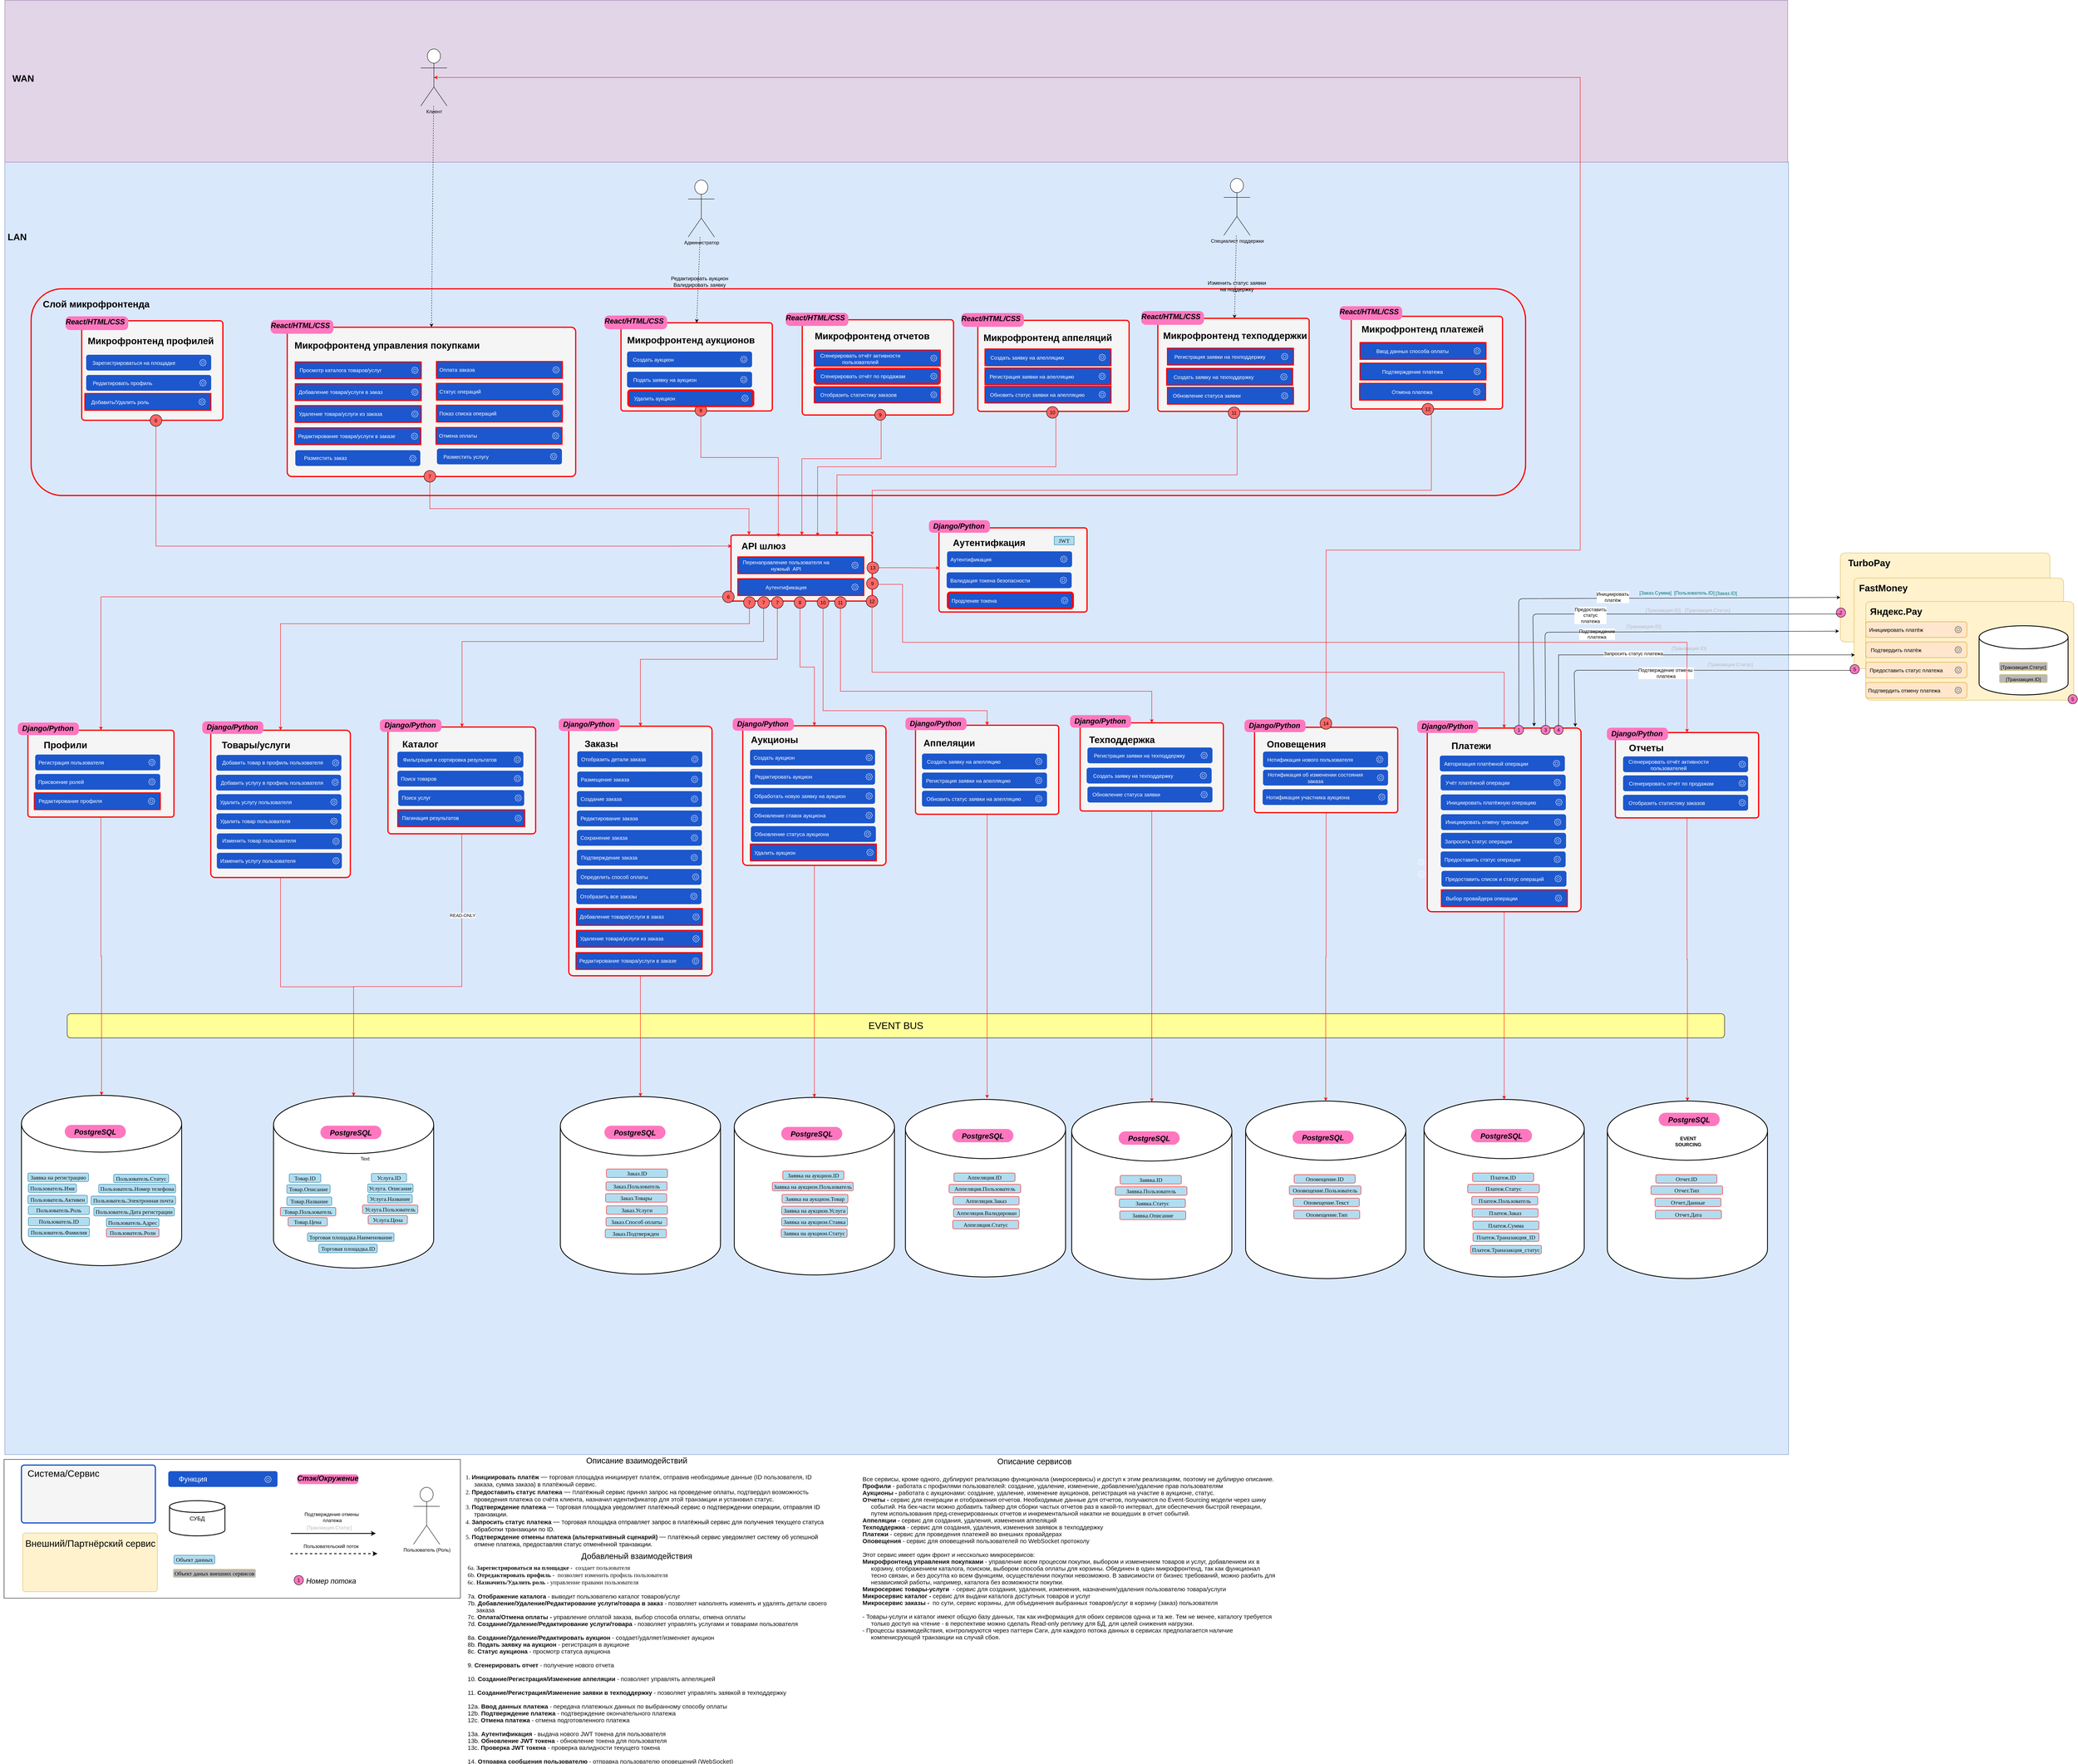 <mxfile version="24.7.12">
  <diagram name="DF" id="BleSmaJVXqo2yb7Co1eL">
    <mxGraphModel dx="2387" dy="4040" grid="0" gridSize="10" guides="0" tooltips="0" connect="1" arrows="1" fold="1" page="0" pageScale="1" pageWidth="827" pageHeight="1169" math="0" shadow="0">
      <root>
        <mxCell id="0" />
        <mxCell id="1" parent="0" />
        <mxCell id="cKbgiC5qh_IXnBO1eU4K-99" value="" style="rounded=0;whiteSpace=wrap;html=1;fillColor=#dae8fc;strokeColor=#6c8ebf;movable=0;resizable=0;rotatable=0;deletable=0;editable=0;locked=1;connectable=0;" parent="1" vertex="1">
          <mxGeometry x="958" y="-1732" width="4409" height="3196" as="geometry" />
        </mxCell>
        <mxCell id="UcmWAKJL7xFlhVEJFcX2-80" value="" style="rounded=1;whiteSpace=wrap;html=1;fillColor=none;strokeWidth=3;strokeColor=#FF0000;movable=0;resizable=0;rotatable=0;deletable=0;editable=0;locked=1;connectable=0;" vertex="1" parent="1">
          <mxGeometry x="1023" y="-1418" width="3694" height="511" as="geometry" />
        </mxCell>
        <mxCell id="dw544eYPv2X-9zJAp7qy-142" value="&lt;font style=&quot;font-size: 24px;&quot;&gt;EVENT BUS&lt;/font&gt;" style="rounded=1;whiteSpace=wrap;html=1;fillColor=#FFFF99;" parent="1" vertex="1">
          <mxGeometry x="1112" y="374" width="4097" height="60" as="geometry" />
        </mxCell>
        <mxCell id="cKbgiC5qh_IXnBO1eU4K-98" value="" style="rounded=0;whiteSpace=wrap;html=1;fillColor=#e1d5e7;strokeColor=#9673a6;movable=0;resizable=0;rotatable=0;deletable=0;editable=0;locked=1;connectable=0;" parent="1" vertex="1">
          <mxGeometry x="958" y="-2131" width="4407" height="400" as="geometry" />
        </mxCell>
        <mxCell id="ISwjRsLXD4yoOcMXPSiY-8" value="" style="group" parent="1" vertex="1" connectable="0">
          <mxGeometry x="5478" y="-765" width="535" height="220" as="geometry" />
        </mxCell>
        <mxCell id="Tz6aEU4ManMyac2rpAqn-102" value="" style="rounded=1;whiteSpace=wrap;html=1;arcSize=5;fillColor=#fff2cc;strokeColor=#d6b656;" parent="ISwjRsLXD4yoOcMXPSiY-8" vertex="1">
          <mxGeometry x="17" width="518" height="220" as="geometry" />
        </mxCell>
        <mxCell id="Tz6aEU4ManMyac2rpAqn-103" value="TurboPay" style="text;html=1;align=center;verticalAlign=middle;whiteSpace=wrap;rounded=1;shadow=0;fontSize=23;fontStyle=1" parent="ISwjRsLXD4yoOcMXPSiY-8" vertex="1">
          <mxGeometry width="177" height="49" as="geometry" />
        </mxCell>
        <mxCell id="cKbgiC5qh_IXnBO1eU4K-138" value="2" style="ellipse;whiteSpace=wrap;html=1;aspect=fixed;rounded=1;fillColor=#FF77BF;" parent="ISwjRsLXD4yoOcMXPSiY-8" vertex="1">
          <mxGeometry x="7" y="136" width="23" height="23" as="geometry" />
        </mxCell>
        <mxCell id="ISwjRsLXD4yoOcMXPSiY-9" value="" style="group" parent="1" vertex="1" connectable="0">
          <mxGeometry x="5529" y="-703" width="518" height="237" as="geometry" />
        </mxCell>
        <mxCell id="Tz6aEU4ManMyac2rpAqn-100" value="" style="rounded=1;whiteSpace=wrap;html=1;arcSize=5;fillColor=#fff2cc;strokeColor=#d6b656;" parent="ISwjRsLXD4yoOcMXPSiY-9" vertex="1">
          <mxGeometry width="518" height="224" as="geometry" />
        </mxCell>
        <mxCell id="Tz6aEU4ManMyac2rpAqn-101" value="FastMoney" style="text;html=1;align=center;verticalAlign=middle;whiteSpace=wrap;rounded=1;shadow=0;fontSize=23;fontStyle=1" parent="ISwjRsLXD4yoOcMXPSiY-9" vertex="1">
          <mxGeometry x="2" width="141" height="49" as="geometry" />
        </mxCell>
        <mxCell id="UcmWAKJL7xFlhVEJFcX2-89" value="5" style="ellipse;whiteSpace=wrap;html=1;aspect=fixed;rounded=1;fillColor=#FF77BF;" vertex="1" parent="ISwjRsLXD4yoOcMXPSiY-9">
          <mxGeometry x="-10" y="214" width="23" height="23" as="geometry" />
        </mxCell>
        <mxCell id="ISwjRsLXD4yoOcMXPSiY-10" value="" style="group" parent="1" vertex="1" connectable="0">
          <mxGeometry x="5558" y="-645" width="514" height="244" as="geometry" />
        </mxCell>
        <mxCell id="Tz6aEU4ManMyac2rpAqn-104" value="" style="rounded=1;whiteSpace=wrap;html=1;arcSize=5;fillColor=#fff2cc;strokeColor=#d6b656;" parent="ISwjRsLXD4yoOcMXPSiY-10" vertex="1">
          <mxGeometry width="514" height="244" as="geometry" />
        </mxCell>
        <mxCell id="Tz6aEU4ManMyac2rpAqn-105" value="Яндекс.Pay" style="text;html=1;align=center;verticalAlign=middle;whiteSpace=wrap;rounded=1;shadow=0;fontSize=23;fontStyle=1" parent="ISwjRsLXD4yoOcMXPSiY-10" vertex="1">
          <mxGeometry width="150" height="49" as="geometry" />
        </mxCell>
        <mxCell id="D1CTnjmkYU0Mq4A9S6dc-23" value="" style="rounded=1;whiteSpace=wrap;html=1;arcSize=0;" parent="1" vertex="1">
          <mxGeometry x="956" y="1476" width="1128" height="343" as="geometry" />
        </mxCell>
        <mxCell id="cKbgiC5qh_IXnBO1eU4K-95" value="Администратор" style="shape=umlActor;verticalLabelPosition=bottom;verticalAlign=top;html=1;outlineConnect=0;rounded=1;" parent="1" vertex="1">
          <mxGeometry x="2647" y="-1687" width="65" height="141" as="geometry" />
        </mxCell>
        <mxCell id="cKbgiC5qh_IXnBO1eU4K-96" value="" style="endArrow=classic;html=1;rounded=1;dashed=1;entryX=0.5;entryY=0;entryDx=0;entryDy=0;" parent="1" source="cKbgiC5qh_IXnBO1eU4K-95" target="we7TdGqB8o0hBFSVlvYD-81" edge="1">
          <mxGeometry width="50" height="50" relative="1" as="geometry">
            <mxPoint x="2827" y="-1528" as="sourcePoint" />
            <mxPoint x="2823" y="-1093" as="targetPoint" />
            <Array as="points" />
          </mxGeometry>
        </mxCell>
        <mxCell id="cKbgiC5qh_IXnBO1eU4K-100" value="WAN" style="text;html=1;align=center;verticalAlign=middle;whiteSpace=wrap;rounded=1;shadow=0;fontSize=23;fontStyle=1" parent="1" vertex="1">
          <mxGeometry x="961" y="-1963" width="85" height="49" as="geometry" />
        </mxCell>
        <mxCell id="cKbgiC5qh_IXnBO1eU4K-101" value="LAN" style="text;html=1;align=center;verticalAlign=middle;whiteSpace=wrap;rounded=1;shadow=0;fontSize=23;fontStyle=1" parent="1" vertex="1">
          <mxGeometry x="946" y="-1571" width="85" height="49" as="geometry" />
        </mxCell>
        <mxCell id="cKbgiC5qh_IXnBO1eU4K-103" value="" style="endArrow=classic;html=1;rounded=1;curved=0;exitX=0;exitY=0.686;exitDx=0;exitDy=0;exitPerimeter=0;" parent="1" edge="1" source="Tz6aEU4ManMyac2rpAqn-102">
          <mxGeometry width="50" height="50" relative="1" as="geometry">
            <mxPoint x="5686.55" y="-301" as="sourcePoint" />
            <mxPoint x="4738" y="-336" as="targetPoint" />
            <Array as="points">
              <mxPoint x="5129" y="-614" />
              <mxPoint x="4735" y="-614" />
              <mxPoint x="4738" y="-407" />
            </Array>
          </mxGeometry>
        </mxCell>
        <mxCell id="cKbgiC5qh_IXnBO1eU4K-104" value="&lt;p style=&quot;margin: 0px 0px 0px 21px; text-indent: -21px; font-variant-numeric: normal; font-variant-east-asian: normal; font-variant-alternates: normal; font-kerning: auto; font-optical-sizing: auto; font-feature-settings: normal; font-variation-settings: normal; font-variant-position: normal; font-stretch: normal; line-height: normal; color: rgb(14, 14, 14); text-align: start; text-wrap: wrap;&quot; class=&quot;p1&quot;&gt;&lt;font style=&quot;font-size: 12px;&quot; face=&quot;Helvetica&quot;&gt;Подтверждение платежа&lt;/font&gt;&lt;/p&gt;" style="edgeLabel;html=1;align=center;verticalAlign=middle;resizable=0;points=[];rounded=1;" parent="cKbgiC5qh_IXnBO1eU4K-103" vertex="1" connectable="0">
          <mxGeometry x="0.194" y="1" relative="1" as="geometry">
            <mxPoint x="17" y="48" as="offset" />
          </mxGeometry>
        </mxCell>
        <mxCell id="UcmWAKJL7xFlhVEJFcX2-61" value="&lt;span style=&quot;font-size: 12px; text-wrap: wrap;&quot;&gt;Предоставить статус платежа&lt;/span&gt;" style="edgeLabel;html=1;align=center;verticalAlign=middle;resizable=0;points=[];" vertex="1" connectable="0" parent="cKbgiC5qh_IXnBO1eU4K-103">
          <mxGeometry x="0.192" y="3" relative="1" as="geometry">
            <mxPoint as="offset" />
          </mxGeometry>
        </mxCell>
        <mxCell id="cKbgiC5qh_IXnBO1eU4K-107" value="" style="endArrow=classic;html=1;rounded=1;curved=0;entryX=0.963;entryY=-0.007;entryDx=0;entryDy=0;entryPerimeter=0;exitX=0.096;exitY=0.626;exitDx=0;exitDy=0;exitPerimeter=0;" parent="1" edge="1" target="we7TdGqB8o0hBFSVlvYD-139" source="UcmWAKJL7xFlhVEJFcX2-89">
          <mxGeometry width="50" height="50" relative="1" as="geometry">
            <mxPoint x="5516" y="-474" as="sourcePoint" />
            <mxPoint x="4857" y="285.172" as="targetPoint" />
            <Array as="points">
              <mxPoint x="4837" y="-475" />
            </Array>
          </mxGeometry>
        </mxCell>
        <mxCell id="cKbgiC5qh_IXnBO1eU4K-108" value="&lt;font style=&quot;font-size: 12px;&quot;&gt;Подтверждение отмены&amp;nbsp;&lt;/font&gt;&lt;div&gt;&lt;font style=&quot;font-size: 12px;&quot;&gt;платежа&lt;/font&gt;&lt;/div&gt;" style="edgeLabel;html=1;align=center;verticalAlign=middle;resizable=0;points=[];rounded=1;" parent="cKbgiC5qh_IXnBO1eU4K-107" vertex="1" connectable="0">
          <mxGeometry x="0.194" y="1" relative="1" as="geometry">
            <mxPoint x="35" y="6" as="offset" />
          </mxGeometry>
        </mxCell>
        <mxCell id="cKbgiC5qh_IXnBO1eU4K-114" value="&lt;font style=&quot;font-size: 12px;&quot;&gt;[Транзакция.ID]&lt;/font&gt;" style="text;html=1;align=center;verticalAlign=middle;whiteSpace=wrap;rounded=1;fontSize=13;labelBackgroundColor=none;fontColor=#B8B8B8;" parent="1" vertex="1">
          <mxGeometry x="5007" y="-639" width="100" height="30" as="geometry" />
        </mxCell>
        <mxCell id="cKbgiC5qh_IXnBO1eU4K-120" value="&lt;font style=&quot;font-size: 12px;&quot;&gt;[Транзакция.Статус]&lt;/font&gt;" style="text;html=1;align=center;verticalAlign=middle;whiteSpace=wrap;rounded=1;fontSize=13;labelBackgroundColor=none;fontColor=#B8B8B8;" parent="1" vertex="1">
          <mxGeometry x="5087" y="-639" width="160" height="30" as="geometry" />
        </mxCell>
        <mxCell id="cKbgiC5qh_IXnBO1eU4K-128" value="&lt;font style=&quot;font-size: 12px;&quot;&gt;[Транзакция.Статус]&lt;/font&gt;" style="text;html=1;align=center;verticalAlign=middle;whiteSpace=wrap;rounded=1;fontSize=13;labelBackgroundColor=none;fontColor=#B8B8B8;" parent="1" vertex="1">
          <mxGeometry x="5143" y="-505" width="160" height="30" as="geometry" />
        </mxCell>
        <mxCell id="cKbgiC5qh_IXnBO1eU4K-143" value="5" style="ellipse;whiteSpace=wrap;html=1;aspect=fixed;rounded=1;fillColor=#FF77BF;" parent="1" vertex="1">
          <mxGeometry x="6058" y="-415" width="23" height="23" as="geometry" />
        </mxCell>
        <mxCell id="cKbgiC5qh_IXnBO1eU4K-146" value="" style="strokeWidth=2;html=1;shape=mxgraph.flowchart.database;whiteSpace=wrap;rounded=1;movable=1;resizable=1;rotatable=1;deletable=1;editable=1;locked=0;connectable=1;" parent="1" vertex="1">
          <mxGeometry x="5838" y="-585" width="220" height="171" as="geometry" />
        </mxCell>
        <mxCell id="cKbgiC5qh_IXnBO1eU4K-152" value="&lt;p style=&quot;margin: 0px 0px 0px 13px; text-indent: -13px; font-variant-numeric: normal; font-variant-east-asian: normal; font-variant-alternates: normal; font-kerning: auto; font-optical-sizing: auto; font-feature-settings: normal; font-variation-settings: normal; font-variant-position: normal; font-stretch: normal; font-size: 14px; line-height: normal; text-align: start;&quot; class=&quot;p1&quot;&gt;&lt;span style=&quot;font-size: 12px; text-align: center; text-indent: 0px;&quot;&gt;[Транзакция.Статус]&lt;/span&gt;&lt;br&gt;&lt;/p&gt;" style="rounded=1;whiteSpace=wrap;html=1;fillColor=#B8B8B8;strokeColor=#FFD966;" parent="1" vertex="1">
          <mxGeometry x="5888" y="-495" width="119" height="21" as="geometry" />
        </mxCell>
        <mxCell id="cKbgiC5qh_IXnBO1eU4K-153" value="&lt;p style=&quot;margin: 0px 0px 0px 13px; text-indent: -13px; font-variant-numeric: normal; font-variant-east-asian: normal; font-variant-alternates: normal; font-kerning: auto; font-optical-sizing: auto; font-feature-settings: normal; font-variation-settings: normal; font-variant-position: normal; font-stretch: normal; font-size: 14px; line-height: normal; text-align: start;&quot; class=&quot;p1&quot;&gt;&lt;span style=&quot;font-size: 12px; text-align: center; text-indent: 0px;&quot;&gt;[Транзакция.ID]&lt;/span&gt;&lt;br&gt;&lt;/p&gt;" style="rounded=1;whiteSpace=wrap;html=1;fillColor=#B8B8B8;strokeColor=#FFD966;" parent="1" vertex="1">
          <mxGeometry x="5888" y="-465" width="119" height="21" as="geometry" />
        </mxCell>
        <mxCell id="cKbgiC5qh_IXnBO1eU4K-154" value="Редактировать аукцион&lt;div&gt;Валидировать заявку&lt;/div&gt;" style="text;html=1;align=center;verticalAlign=middle;whiteSpace=wrap;rounded=1;fontSize=13;arcSize=50;" parent="1" vertex="1">
          <mxGeometry x="2552" y="-1451" width="247" height="30" as="geometry" />
        </mxCell>
        <mxCell id="cKbgiC5qh_IXnBO1eU4K-157" value="Специалист поддержки" style="shape=umlActor;verticalLabelPosition=bottom;verticalAlign=top;html=1;outlineConnect=0;rounded=1;" parent="1" vertex="1">
          <mxGeometry x="3971" y="-1691" width="65" height="141" as="geometry" />
        </mxCell>
        <mxCell id="cKbgiC5qh_IXnBO1eU4K-160" value="" style="endArrow=classic;html=1;rounded=1;dashed=1;" parent="1" edge="1" target="71mtRO8brwNm9__aCR6S-60" source="cKbgiC5qh_IXnBO1eU4K-157">
          <mxGeometry width="50" height="50" relative="1" as="geometry">
            <mxPoint x="3873" y="-1416.566" as="sourcePoint" />
            <mxPoint x="4088" y="-1417" as="targetPoint" />
            <Array as="points" />
          </mxGeometry>
        </mxCell>
        <mxCell id="cKbgiC5qh_IXnBO1eU4K-162" value="&lt;div&gt;Изменить статус заявки&lt;/div&gt;&lt;div&gt;на поддержку&lt;/div&gt;" style="text;html=1;align=center;verticalAlign=middle;whiteSpace=wrap;rounded=1;fontSize=13;arcSize=50;" parent="1" vertex="1">
          <mxGeometry x="3882" y="-1440" width="243" height="30" as="geometry" />
        </mxCell>
        <mxCell id="D1CTnjmkYU0Mq4A9S6dc-4" value="&lt;p style=&quot;margin: 0px 0px 0px 13px; text-indent: -13px; font-variant-numeric: normal; font-variant-east-asian: normal; font-variant-alternates: normal; font-kerning: auto; font-optical-sizing: auto; font-feature-settings: normal; font-variation-settings: normal; font-variant-position: normal; font-stretch: normal; font-size: 14px; line-height: normal; color: rgb(14, 14, 14); text-align: start;&quot; class=&quot;p1&quot;&gt;&lt;font face=&quot;Times New Roman&quot;&gt;Объект данных&lt;/font&gt;&lt;/p&gt;" style="rounded=1;whiteSpace=wrap;html=1;fillColor=#b1ddf0;strokeColor=#10739e;" parent="1" vertex="1">
          <mxGeometry x="1376" y="1713" width="101" height="21" as="geometry" />
        </mxCell>
        <mxCell id="D1CTnjmkYU0Mq4A9S6dc-11" value="&lt;font style=&quot;font-size: 14px;&quot;&gt;СУБД&lt;/font&gt;" style="strokeWidth=2;html=1;shape=mxgraph.flowchart.database;whiteSpace=wrap;rounded=1;movable=1;resizable=1;rotatable=1;deletable=1;editable=1;locked=0;connectable=1;" parent="1" vertex="1">
          <mxGeometry x="1365" y="1578" width="137" height="87" as="geometry" />
        </mxCell>
        <mxCell id="D1CTnjmkYU0Mq4A9S6dc-14" value="Пользователь (Роль)" style="shape=umlActor;verticalLabelPosition=bottom;verticalAlign=top;html=1;outlineConnect=0;rounded=1;" parent="1" vertex="1">
          <mxGeometry x="1968" y="1545" width="65" height="141" as="geometry" />
        </mxCell>
        <mxCell id="D1CTnjmkYU0Mq4A9S6dc-16" value="&lt;p style=&quot;margin: 0px 0px 0px 13px; text-indent: -13px; font-variant-numeric: normal; font-variant-east-asian: normal; font-variant-alternates: normal; font-kerning: auto; font-optical-sizing: auto; font-feature-settings: normal; font-variation-settings: normal; font-variant-position: normal; font-stretch: normal; line-height: normal; text-align: start;&quot; class=&quot;p1&quot;&gt;&lt;span style=&quot;text-align: center; text-indent: 0px;&quot;&gt;&lt;font style=&quot;font-size: 14px;&quot; face=&quot;Times New Roman&quot;&gt;Объект даных внешних сервисов&lt;/font&gt;&lt;/span&gt;&lt;br&gt;&lt;/p&gt;" style="rounded=1;whiteSpace=wrap;html=1;fillColor=#B8B8B8;strokeColor=#FFD966;" parent="1" vertex="1">
          <mxGeometry x="1374" y="1747" width="204" height="21" as="geometry" />
        </mxCell>
        <mxCell id="D1CTnjmkYU0Mq4A9S6dc-17" value="" style="endArrow=classic;html=1;rounded=1;curved=0;strokeWidth=2;" parent="1" edge="1">
          <mxGeometry width="50" height="50" relative="1" as="geometry">
            <mxPoint x="1665" y="1659" as="sourcePoint" />
            <mxPoint x="1875" y="1659" as="targetPoint" />
            <Array as="points">
              <mxPoint x="1665" y="1659" />
            </Array>
          </mxGeometry>
        </mxCell>
        <mxCell id="D1CTnjmkYU0Mq4A9S6dc-18" value="&lt;font style=&quot;font-size: 12px;&quot;&gt;Подтверждение отмены&amp;nbsp;&lt;/font&gt;&lt;div&gt;&lt;font style=&quot;font-size: 12px;&quot;&gt;платежа&lt;/font&gt;&lt;/div&gt;" style="edgeLabel;html=1;align=center;verticalAlign=middle;resizable=0;points=[];rounded=1;" parent="D1CTnjmkYU0Mq4A9S6dc-17" vertex="1" connectable="0">
          <mxGeometry x="0.194" y="1" relative="1" as="geometry">
            <mxPoint x="-24" y="-39" as="offset" />
          </mxGeometry>
        </mxCell>
        <mxCell id="D1CTnjmkYU0Mq4A9S6dc-19" value="&lt;font style=&quot;font-size: 12px;&quot;&gt;[Транзакция.Статус]&lt;/font&gt;" style="text;html=1;align=center;verticalAlign=middle;whiteSpace=wrap;rounded=1;fontSize=13;labelBackgroundColor=none;fontColor=#B8B8B8;" parent="1" vertex="1">
          <mxGeometry x="1680" y="1629" width="160" height="30" as="geometry" />
        </mxCell>
        <mxCell id="D1CTnjmkYU0Mq4A9S6dc-20" value="" style="endArrow=classic;html=1;rounded=1;dashed=1;strokeWidth=2;" parent="1" edge="1">
          <mxGeometry width="50" height="50" relative="1" as="geometry">
            <mxPoint x="1664" y="1709" as="sourcePoint" />
            <mxPoint x="1879" y="1709" as="targetPoint" />
            <Array as="points" />
          </mxGeometry>
        </mxCell>
        <mxCell id="D1CTnjmkYU0Mq4A9S6dc-21" value="&lt;span style=&quot;font-size: 12px;&quot;&gt;Пользовательский поток&lt;/span&gt;" style="edgeLabel;html=1;align=center;verticalAlign=middle;resizable=0;points=[];rounded=1;" parent="1" vertex="1" connectable="0">
          <mxGeometry x="1765.995" y="1738" as="geometry">
            <mxPoint x="-2" y="-47" as="offset" />
          </mxGeometry>
        </mxCell>
        <mxCell id="Tz6aEU4ManMyac2rpAqn-4" value="Клиент" style="shape=umlActor;verticalLabelPosition=bottom;verticalAlign=top;html=1;outlineConnect=0;rounded=1;" parent="1" vertex="1">
          <mxGeometry x="1986" y="-2011" width="65" height="141" as="geometry" />
        </mxCell>
        <mxCell id="Tz6aEU4ManMyac2rpAqn-10" value="" style="endArrow=classic;html=1;rounded=1;dashed=1;fontSize=12;entryX=0.5;entryY=0;entryDx=0;entryDy=0;" parent="1" source="Tz6aEU4ManMyac2rpAqn-4" edge="1" target="5wldXI0jPfI8KUWZdOYF-5">
          <mxGeometry width="50" height="50" relative="1" as="geometry">
            <mxPoint x="2431" y="-1789" as="sourcePoint" />
            <mxPoint x="2464" y="-1680" as="targetPoint" />
            <Array as="points" />
          </mxGeometry>
        </mxCell>
        <mxCell id="jEkXnfsxQ-_I6rloK0n_-4" value="1" style="ellipse;whiteSpace=wrap;html=1;aspect=fixed;rounded=1;fillColor=#FF77BF;" parent="1" vertex="1">
          <mxGeometry x="1673" y="1763" width="23" height="23" as="geometry" />
        </mxCell>
        <mxCell id="jEkXnfsxQ-_I6rloK0n_-9" value="&lt;span style=&quot;font-size: 18px;&quot;&gt;&lt;i&gt;Номер потока&lt;/i&gt;&lt;/span&gt;" style="text;html=1;align=center;verticalAlign=middle;whiteSpace=wrap;rounded=1;shadow=0;fontSize=23;fontStyle=0" parent="1" vertex="1">
          <mxGeometry x="1684" y="1750" width="161" height="49" as="geometry" />
        </mxCell>
        <mxCell id="d3r_7VUgfL_-Ddzbqp2A-3" value="&lt;h1 style=&quot;margin-top: 0px; font-size: 15px;&quot;&gt;&lt;p class=&quot;p1&quot; style=&quot;margin: 0px 0px 0px 21px; text-indent: -21px; font-variant-numeric: normal; font-variant-east-asian: normal; font-variant-alternates: normal; font-kerning: auto; font-optical-sizing: auto; font-feature-settings: normal; font-variation-settings: normal; font-variant-position: normal; font-stretch: normal; font-size: 15px; line-height: normal; color: rgb(14, 14, 14);&quot;&gt;&lt;span class=&quot;s1&quot; style=&quot;font-weight: 400; font-variant-numeric: normal; font-variant-east-asian: normal; font-variant-alternates: normal; font-kerning: auto; font-optical-sizing: auto; font-feature-settings: normal; font-variation-settings: normal; font-variant-position: normal; font-stretch: normal; line-height: normal; font-family: &amp;quot;Times New Roman&amp;quot;; font-size: 15px;&quot;&gt;1.&amp;nbsp;&lt;/span&gt;&lt;b style=&quot;font-size: 15px;&quot;&gt;Инициировать платёж&lt;/b&gt;&lt;b style=&quot;font-weight: 400; font-size: 15px;&quot;&gt;&amp;nbsp;&lt;/b&gt;&lt;span style=&quot;background-color: initial; color: rgb(51, 51, 51); font-family: &amp;quot;YS Text&amp;quot;, -apple-system, BlinkMacSystemFont, Arial, Helvetica, sans-serif; font-size: 16px; font-weight: 400;&quot;&gt;—&lt;/span&gt;&lt;span style=&quot;background-color: initial; color: rgb(0, 0, 0); font-weight: normal;&quot;&gt;&amp;nbsp;т&lt;/span&gt;&lt;span style=&quot;background-color: initial; font-weight: 400;&quot;&gt;орговая площадка инициирует платёж, отправив необходимые данные (ID пользователя, ID заказа, сумма заказа) в платёжный сервис.&lt;/span&gt;&lt;/p&gt;&lt;p class=&quot;p1&quot; style=&quot;margin: 0px 0px 0px 21px; text-indent: -21px; font-variant-numeric: normal; font-variant-east-asian: normal; font-variant-alternates: normal; font-kerning: auto; font-optical-sizing: auto; font-feature-settings: normal; font-variation-settings: normal; font-variant-position: normal; font-weight: 400; font-stretch: normal; font-size: 15px; line-height: normal; color: rgb(14, 14, 14);&quot;&gt;&lt;span class=&quot;s1&quot; style=&quot;font-variant-numeric: normal; font-variant-east-asian: normal; font-variant-alternates: normal; font-kerning: auto; font-optical-sizing: auto; font-feature-settings: normal; font-variation-settings: normal; font-variant-position: normal; font-stretch: normal; line-height: normal; font-family: &amp;quot;Times New Roman&amp;quot;; font-size: 15px;&quot;&gt;2.&amp;nbsp;&lt;/span&gt;&lt;b style=&quot;font-size: 15px;&quot;&gt;Предоставить статус платежа&amp;nbsp;&lt;/b&gt;&lt;span style=&quot;background-color: initial; color: rgb(51, 51, 51); font-family: &amp;quot;YS Text&amp;quot;, -apple-system, BlinkMacSystemFont, Arial, Helvetica, sans-serif; font-size: 16px;&quot;&gt;— п&lt;/span&gt;&lt;span style=&quot;background-color: initial; color: rgb(0, 0, 0);&quot;&gt;латё&lt;/span&gt;&lt;span style=&quot;background-color: initial; color: rgb(0, 0, 0);&quot;&gt;жный сервис принял запрос на проведение оплаты,&lt;/span&gt;&lt;span style=&quot;background-color: initial;&quot; class=&quot;Apple-converted-space&quot;&gt;&amp;nbsp;&lt;/span&gt;&lt;span style=&quot;background-color: initial;&quot;&gt;подтвердил возможность проведения платежа со счёта клиента, назначил идентификатор для этой транзакции и установил статус.&lt;/span&gt;&lt;/p&gt;&lt;p class=&quot;p1&quot; style=&quot;margin: 0px 0px 0px 21px; text-indent: -21px; font-variant-numeric: normal; font-variant-east-asian: normal; font-variant-alternates: normal; font-kerning: auto; font-optical-sizing: auto; font-feature-settings: normal; font-variation-settings: normal; font-variant-position: normal; font-weight: 400; font-stretch: normal; font-size: 15px; line-height: normal; color: rgb(14, 14, 14);&quot;&gt;&lt;span class=&quot;s1&quot; style=&quot;font-variant-numeric: normal; font-variant-east-asian: normal; font-variant-alternates: normal; font-kerning: auto; font-optical-sizing: auto; font-feature-settings: normal; font-variation-settings: normal; font-variant-position: normal; font-stretch: normal; line-height: normal; font-family: &amp;quot;Times New Roman&amp;quot;; font-size: 15px;&quot;&gt;3.&amp;nbsp;&lt;/span&gt;&lt;b style=&quot;font-size: 15px;&quot;&gt;Подтверждение платежа&amp;nbsp;&lt;/b&gt;&lt;span style=&quot;background-color: initial; color: rgb(51, 51, 51); font-family: &amp;quot;YS Text&amp;quot;, -apple-system, BlinkMacSystemFont, Arial, Helvetica, sans-serif; font-size: 16px;&quot;&gt;— т&lt;/span&gt;&lt;span style=&quot;background-color: initial; color: rgb(0, 0, 0);&quot;&gt;орговая площадка уведомляет платёжный сервис о подтверждении операции, отправляя ID транзакции.&lt;/span&gt;&lt;/p&gt;&lt;p class=&quot;p1&quot; style=&quot;margin: 0px 0px 0px 21px; text-indent: -21px; font-variant-numeric: normal; font-variant-east-asian: normal; font-variant-alternates: normal; font-kerning: auto; font-optical-sizing: auto; font-feature-settings: normal; font-variation-settings: normal; font-variant-position: normal; font-weight: 400; font-stretch: normal; font-size: 15px; line-height: normal; color: rgb(14, 14, 14);&quot;&gt;&lt;span class=&quot;s1&quot; style=&quot;font-variant-numeric: normal; font-variant-east-asian: normal; font-variant-alternates: normal; font-kerning: auto; font-optical-sizing: auto; font-feature-settings: normal; font-variation-settings: normal; font-variant-position: normal; font-stretch: normal; line-height: normal; font-family: &amp;quot;Times New Roman&amp;quot;; font-size: 15px;&quot;&gt;4.&amp;nbsp;&lt;/span&gt;&lt;b style=&quot;font-size: 15px;&quot;&gt;Запросить статус платежа&lt;/b&gt;&amp;nbsp;&lt;span style=&quot;background-color: initial; color: rgb(51, 51, 51); font-family: &amp;quot;YS Text&amp;quot;, -apple-system, BlinkMacSystemFont, Arial, Helvetica, sans-serif; font-size: 16px;&quot;&gt;— т&lt;/span&gt;&lt;span style=&quot;background-color: initial; color: rgb(0, 0, 0);&quot;&gt;орговая площадка отправляет запрос в платёжный сервис для получения текущего статуса обработки транзакции по ID.&lt;/span&gt;&lt;/p&gt;&lt;p class=&quot;p1&quot; style=&quot;margin: 0px 0px 0px 21px; text-indent: -21px; font-variant-numeric: normal; font-variant-east-asian: normal; font-variant-alternates: normal; font-kerning: auto; font-optical-sizing: auto; font-feature-settings: normal; font-variation-settings: normal; font-variant-position: normal; font-weight: 400; font-stretch: normal; font-size: 15px; line-height: normal; color: rgb(14, 14, 14);&quot;&gt;&lt;span class=&quot;s1&quot; style=&quot;font-variant-numeric: normal; font-variant-east-asian: normal; font-variant-alternates: normal; font-kerning: auto; font-optical-sizing: auto; font-feature-settings: normal; font-variation-settings: normal; font-variant-position: normal; font-stretch: normal; line-height: normal; font-family: &amp;quot;Times New Roman&amp;quot;; font-size: 15px;&quot;&gt;5.&amp;nbsp;&lt;/span&gt;&lt;b style=&quot;font-size: 15px;&quot;&gt;Подтверждение отмены платежа (альтернативный сценарий)&amp;nbsp;&lt;/b&gt;&lt;span style=&quot;background-color: initial; color: rgb(51, 51, 51); font-family: &amp;quot;YS Text&amp;quot;, -apple-system, BlinkMacSystemFont, Arial, Helvetica, sans-serif; font-size: 16px;&quot;&gt;— п&lt;/span&gt;&lt;span style=&quot;background-color: initial; color: rgb(0, 0, 0);&quot;&gt;латёжный сервис уведомляет систему об успешной отмене платежа, предоставляя статус отменённой транзакции.&lt;br&gt;&lt;br&gt;&lt;/span&gt;&lt;/p&gt;&lt;/h1&gt;" style="text;html=1;whiteSpace=wrap;overflow=hidden;rounded=0;fontSize=15;" parent="1" vertex="1">
          <mxGeometry x="2095" y="1502" width="904" height="189" as="geometry" />
        </mxCell>
        <mxCell id="ro2GFgqDV0QlA6Vm-lQV-1" value="&lt;font style=&quot;font-size: 20px;&quot;&gt;Описание взаимодействий&lt;/font&gt;" style="text;html=1;align=center;verticalAlign=middle;whiteSpace=wrap;rounded=0;" parent="1" vertex="1">
          <mxGeometry x="2365" y="1463" width="310" height="30" as="geometry" />
        </mxCell>
        <mxCell id="ISwjRsLXD4yoOcMXPSiY-1" value="" style="group" parent="1" vertex="1" connectable="0">
          <mxGeometry x="5548" y="-595" width="260" height="39" as="geometry" />
        </mxCell>
        <mxCell id="cKbgiC5qh_IXnBO1eU4K-172" value="" style="rounded=1;whiteSpace=wrap;html=1;fillColor=#ffe6cc;strokeColor=#d79b00;" parent="ISwjRsLXD4yoOcMXPSiY-1" vertex="1">
          <mxGeometry x="10" width="250" height="39" as="geometry" />
        </mxCell>
        <mxCell id="cKbgiC5qh_IXnBO1eU4K-173" value="" style="sketch=0;outlineConnect=0;fontColor=#232F3E;gradientColor=none;fillColor=#232F3D;strokeColor=none;dashed=0;verticalLabelPosition=bottom;verticalAlign=top;align=center;html=1;fontSize=12;fontStyle=0;aspect=fixed;pointerEvents=1;shape=mxgraph.aws4.gear;rounded=1;" parent="ISwjRsLXD4yoOcMXPSiY-1" vertex="1">
          <mxGeometry x="230" y="11" width="17" height="17" as="geometry" />
        </mxCell>
        <mxCell id="cKbgiC5qh_IXnBO1eU4K-174" value="Инициировать платёж" style="text;html=1;align=center;verticalAlign=middle;whiteSpace=wrap;rounded=1;fontSize=13;" parent="ISwjRsLXD4yoOcMXPSiY-1" vertex="1">
          <mxGeometry y="4.5" width="170" height="30" as="geometry" />
        </mxCell>
        <mxCell id="ISwjRsLXD4yoOcMXPSiY-2" value="" style="group" parent="1" vertex="1" connectable="0">
          <mxGeometry x="5548" y="-545" width="260" height="39" as="geometry" />
        </mxCell>
        <mxCell id="cKbgiC5qh_IXnBO1eU4K-129" value="" style="rounded=1;whiteSpace=wrap;html=1;fillColor=#ffe6cc;strokeColor=#d79b00;" parent="ISwjRsLXD4yoOcMXPSiY-2" vertex="1">
          <mxGeometry x="10" width="250" height="39" as="geometry" />
        </mxCell>
        <mxCell id="cKbgiC5qh_IXnBO1eU4K-130" value="" style="sketch=0;outlineConnect=0;fontColor=#232F3E;gradientColor=none;fillColor=#232F3D;strokeColor=none;dashed=0;verticalLabelPosition=bottom;verticalAlign=top;align=center;html=1;fontSize=12;fontStyle=0;aspect=fixed;pointerEvents=1;shape=mxgraph.aws4.gear;rounded=1;" parent="ISwjRsLXD4yoOcMXPSiY-2" vertex="1">
          <mxGeometry x="230" y="11" width="17" height="17" as="geometry" />
        </mxCell>
        <mxCell id="cKbgiC5qh_IXnBO1eU4K-131" value="Подтвердить платёж" style="text;html=1;align=center;verticalAlign=middle;whiteSpace=wrap;rounded=1;fontSize=13;" parent="ISwjRsLXD4yoOcMXPSiY-2" vertex="1">
          <mxGeometry y="4.5" width="170" height="30" as="geometry" />
        </mxCell>
        <mxCell id="ISwjRsLXD4yoOcMXPSiY-3" value="" style="group" parent="1" vertex="1" connectable="0">
          <mxGeometry x="5558" y="-495" width="250" height="39" as="geometry" />
        </mxCell>
        <mxCell id="cKbgiC5qh_IXnBO1eU4K-132" value="" style="rounded=1;whiteSpace=wrap;html=1;fillColor=#ffe6cc;strokeColor=#d79b00;" parent="ISwjRsLXD4yoOcMXPSiY-3" vertex="1">
          <mxGeometry width="250" height="39" as="geometry" />
        </mxCell>
        <mxCell id="cKbgiC5qh_IXnBO1eU4K-133" value="" style="sketch=0;outlineConnect=0;fontColor=#232F3E;gradientColor=none;fillColor=#232F3D;strokeColor=none;dashed=0;verticalLabelPosition=bottom;verticalAlign=top;align=center;html=1;fontSize=12;fontStyle=0;aspect=fixed;pointerEvents=1;shape=mxgraph.aws4.gear;rounded=1;" parent="ISwjRsLXD4yoOcMXPSiY-3" vertex="1">
          <mxGeometry x="220" y="11" width="17" height="17" as="geometry" />
        </mxCell>
        <mxCell id="cKbgiC5qh_IXnBO1eU4K-134" value="Предоставить статус платежа" style="text;html=1;align=center;verticalAlign=middle;whiteSpace=wrap;rounded=1;fontSize=13;" parent="ISwjRsLXD4yoOcMXPSiY-3" vertex="1">
          <mxGeometry y="4.5" width="200" height="30" as="geometry" />
        </mxCell>
        <mxCell id="ISwjRsLXD4yoOcMXPSiY-4" value="" style="group" parent="1" vertex="1" connectable="0">
          <mxGeometry x="5548" y="-445" width="260" height="39" as="geometry" />
        </mxCell>
        <mxCell id="cKbgiC5qh_IXnBO1eU4K-135" value="" style="rounded=1;whiteSpace=wrap;html=1;fillColor=#ffe6cc;strokeColor=#d79b00;" parent="ISwjRsLXD4yoOcMXPSiY-4" vertex="1">
          <mxGeometry x="10" width="250" height="39" as="geometry" />
        </mxCell>
        <mxCell id="cKbgiC5qh_IXnBO1eU4K-136" value="" style="sketch=0;outlineConnect=0;fontColor=#232F3E;gradientColor=none;fillColor=#232F3D;strokeColor=none;dashed=0;verticalLabelPosition=bottom;verticalAlign=top;align=center;html=1;fontSize=12;fontStyle=0;aspect=fixed;pointerEvents=1;shape=mxgraph.aws4.gear;rounded=1;" parent="ISwjRsLXD4yoOcMXPSiY-4" vertex="1">
          <mxGeometry x="230" y="11" width="17" height="17" as="geometry" />
        </mxCell>
        <mxCell id="cKbgiC5qh_IXnBO1eU4K-137" value="Подтвердить отмену платежа" style="text;html=1;align=center;verticalAlign=middle;whiteSpace=wrap;rounded=1;fontSize=13;" parent="ISwjRsLXD4yoOcMXPSiY-4" vertex="1">
          <mxGeometry y="4.5" width="210" height="30" as="geometry" />
        </mxCell>
        <mxCell id="ISwjRsLXD4yoOcMXPSiY-11" value="" style="group" parent="1" vertex="1" connectable="0">
          <mxGeometry x="1362" y="1505" width="270" height="39" as="geometry" />
        </mxCell>
        <mxCell id="D1CTnjmkYU0Mq4A9S6dc-1" value="" style="rounded=1;whiteSpace=wrap;html=1;strokeColor=none;fillColor=#1C57CD;" parent="ISwjRsLXD4yoOcMXPSiY-11" vertex="1">
          <mxGeometry width="270" height="39" as="geometry" />
        </mxCell>
        <mxCell id="D1CTnjmkYU0Mq4A9S6dc-2" value="" style="sketch=0;outlineConnect=0;fontColor=#FFFFFF;gradientColor=none;fillColor=#FFFFFF;strokeColor=none;dashed=0;verticalLabelPosition=bottom;verticalAlign=top;align=center;html=1;fontSize=12;fontStyle=0;aspect=fixed;pointerEvents=1;shape=mxgraph.aws4.gear;rounded=1;" parent="ISwjRsLXD4yoOcMXPSiY-11" vertex="1">
          <mxGeometry x="238" y="12" width="17" height="17" as="geometry" />
        </mxCell>
        <mxCell id="D1CTnjmkYU0Mq4A9S6dc-3" value="&lt;font style=&quot;font-size: 18px;&quot;&gt;Функция&lt;/font&gt;" style="text;html=1;align=center;verticalAlign=middle;whiteSpace=wrap;rounded=1;fontSize=13;fontColor=#FFFFFF;" parent="ISwjRsLXD4yoOcMXPSiY-11" vertex="1">
          <mxGeometry x="22" y="5" width="78" height="30" as="geometry" />
        </mxCell>
        <mxCell id="ISwjRsLXD4yoOcMXPSiY-12" value="" style="group" parent="1" vertex="1" connectable="0">
          <mxGeometry x="1678" y="1512" width="157" height="25" as="geometry" />
        </mxCell>
        <mxCell id="D1CTnjmkYU0Mq4A9S6dc-12" value="&lt;p style=&quot;margin: 0px 0px 0px 13px; text-indent: -13px; font-variant-numeric: normal; font-variant-east-asian: normal; font-variant-alternates: normal; font-kerning: auto; font-optical-sizing: auto; font-feature-settings: normal; font-variation-settings: normal; font-variant-position: normal; font-stretch: normal; font-size: 14px; line-height: normal; color: rgb(14, 14, 14); text-align: start;&quot; class=&quot;p1&quot;&gt;&lt;br&gt;&lt;/p&gt;" style="rounded=1;whiteSpace=wrap;html=1;fillColor=#FF77BF;strokeColor=none;arcSize=33;" parent="ISwjRsLXD4yoOcMXPSiY-12" vertex="1">
          <mxGeometry x="3" y="1" width="151" height="24" as="geometry" />
        </mxCell>
        <mxCell id="D1CTnjmkYU0Mq4A9S6dc-13" value="&lt;span style=&quot;font-size: 18px;&quot;&gt;&lt;i&gt;Стэк/Окружение&lt;/i&gt;&lt;/span&gt;" style="text;html=1;align=center;verticalAlign=middle;whiteSpace=wrap;rounded=1;shadow=0;fontSize=23;fontStyle=1" parent="ISwjRsLXD4yoOcMXPSiY-12" vertex="1">
          <mxGeometry width="157" height="17" as="geometry" />
        </mxCell>
        <mxCell id="ISwjRsLXD4yoOcMXPSiY-13" value="" style="group" parent="1" vertex="1" connectable="0">
          <mxGeometry x="1002" y="1658" width="333" height="145" as="geometry" />
        </mxCell>
        <mxCell id="D1CTnjmkYU0Mq4A9S6dc-9" value="" style="rounded=1;whiteSpace=wrap;html=1;arcSize=5;fillColor=#fff2cc;strokeColor=#d6b656;" parent="ISwjRsLXD4yoOcMXPSiY-13" vertex="1">
          <mxGeometry width="333" height="145" as="geometry" />
        </mxCell>
        <mxCell id="D1CTnjmkYU0Mq4A9S6dc-10" value="&lt;span style=&quot;font-weight: normal;&quot;&gt;Внешний/Партнёрский сервис&lt;/span&gt;" style="text;html=1;align=center;verticalAlign=middle;whiteSpace=wrap;rounded=1;shadow=0;fontSize=23;fontStyle=1" parent="ISwjRsLXD4yoOcMXPSiY-13" vertex="1">
          <mxGeometry x="2" y="1" width="331" height="49" as="geometry" />
        </mxCell>
        <mxCell id="ISwjRsLXD4yoOcMXPSiY-14" value="" style="group" parent="1" vertex="1" connectable="0">
          <mxGeometry x="999" y="1490" width="331" height="143" as="geometry" />
        </mxCell>
        <mxCell id="D1CTnjmkYU0Mq4A9S6dc-5" value="" style="rounded=1;whiteSpace=wrap;html=1;arcSize=5;fillColor=#f5f5f5;strokeColor=#1C57CD;strokeWidth=3;" parent="ISwjRsLXD4yoOcMXPSiY-14" vertex="1">
          <mxGeometry width="331" height="143" as="geometry" />
        </mxCell>
        <mxCell id="D1CTnjmkYU0Mq4A9S6dc-6" value="&lt;font style=&quot;font-size: 23px;&quot;&gt;Система/Сервис&lt;/font&gt;" style="text;html=1;align=center;verticalAlign=middle;whiteSpace=wrap;rounded=1;fontSize=13;" parent="ISwjRsLXD4yoOcMXPSiY-14" vertex="1">
          <mxGeometry x="1" y="6" width="206" height="30" as="geometry" />
        </mxCell>
        <mxCell id="dw544eYPv2X-9zJAp7qy-69" style="edgeStyle=orthogonalEdgeStyle;rounded=0;orthogonalLoop=1;jettySize=auto;html=1;strokeColor=#FF0000;" parent="1" source="we7TdGqB8o0hBFSVlvYD-208" target="dw544eYPv2X-9zJAp7qy-51" edge="1">
          <mxGeometry relative="1" as="geometry" />
        </mxCell>
        <mxCell id="we7TdGqB8o0hBFSVlvYD-208" value="" style="rounded=1;whiteSpace=wrap;html=1;arcSize=3;movable=1;resizable=1;rotatable=1;deletable=1;editable=1;locked=0;connectable=1;fillColor=#f5f5f5;strokeColor=#FF0000;strokeWidth=3;fontColor=#333333;container=0;" parent="1" vertex="1">
          <mxGeometry x="2352" y="-336.67" width="354" height="617" as="geometry" />
        </mxCell>
        <mxCell id="we7TdGqB8o0hBFSVlvYD-209" value="Заказы" style="text;html=1;align=center;verticalAlign=middle;whiteSpace=wrap;rounded=1;shadow=0;fontSize=23;fontStyle=1;container=0;" parent="1" vertex="1">
          <mxGeometry x="2375" y="-317.67" width="115" height="49" as="geometry" />
        </mxCell>
        <mxCell id="we7TdGqB8o0hBFSVlvYD-210" value="" style="sketch=0;outlineConnect=0;fontColor=#232F3E;gradientColor=none;fillColor=default;strokeColor=none;dashed=0;verticalLabelPosition=bottom;verticalAlign=top;align=center;html=1;fontSize=12;fontStyle=0;aspect=fixed;pointerEvents=1;shape=mxgraph.aws4.gear;rounded=1;container=0;" parent="1" vertex="1">
          <mxGeometry x="2652" y="-267.67" width="17" height="17" as="geometry" />
        </mxCell>
        <mxCell id="we7TdGqB8o0hBFSVlvYD-211" value="Аутентификация" style="text;html=1;align=center;verticalAlign=middle;whiteSpace=wrap;rounded=1;fontSize=13;fontColor=#FFFFFF;strokeColor=none;container=0;" parent="1" vertex="1">
          <mxGeometry x="2374" y="-274.17" width="114" height="30" as="geometry" />
        </mxCell>
        <mxCell id="we7TdGqB8o0hBFSVlvYD-212" value="" style="sketch=0;outlineConnect=0;fontColor=#232F3E;gradientColor=none;fillColor=default;strokeColor=none;dashed=0;verticalLabelPosition=bottom;verticalAlign=top;align=center;html=1;fontSize=12;fontStyle=0;aspect=fixed;pointerEvents=1;shape=mxgraph.aws4.gear;rounded=1;container=0;" parent="1" vertex="1">
          <mxGeometry x="2653" y="-237.67" width="17" height="17" as="geometry" />
        </mxCell>
        <mxCell id="we7TdGqB8o0hBFSVlvYD-213" value="Валидация токена безопасности" style="text;html=1;align=center;verticalAlign=middle;whiteSpace=wrap;rounded=1;fontSize=13;fontColor=#FFFFFF;strokeColor=none;container=0;" parent="1" vertex="1">
          <mxGeometry x="2376" y="-244.17" width="209" height="30" as="geometry" />
        </mxCell>
        <mxCell id="we7TdGqB8o0hBFSVlvYD-214" value="&lt;p style=&quot;margin: 0px 0px 0px 13px; text-indent: -13px; font-variant-numeric: normal; font-variant-east-asian: normal; font-variant-alternates: normal; font-kerning: auto; font-optical-sizing: auto; font-feature-settings: normal; font-variation-settings: normal; font-variant-position: normal; font-stretch: normal; font-size: 14px; line-height: normal; color: rgb(14, 14, 14); text-align: start;&quot; class=&quot;p1&quot;&gt;&lt;br&gt;&lt;/p&gt;" style="rounded=1;whiteSpace=wrap;html=1;fillColor=#FF77BF;strokeColor=none;arcSize=33;container=0;" parent="1" vertex="1">
          <mxGeometry x="2327" y="-355.67" width="151" height="31" as="geometry" />
        </mxCell>
        <mxCell id="we7TdGqB8o0hBFSVlvYD-215" value="&lt;font style=&quot;font-size: 18px;&quot;&gt;&lt;i&gt;Django/Python&lt;/i&gt;&lt;/font&gt;" style="text;html=1;align=center;verticalAlign=middle;whiteSpace=wrap;rounded=1;shadow=0;fontSize=23;fontStyle=1;container=0;" parent="1" vertex="1">
          <mxGeometry x="2357" y="-360.67" width="89" height="36" as="geometry" />
        </mxCell>
        <mxCell id="we7TdGqB8o0hBFSVlvYD-216" value="" style="group" parent="1" vertex="1" connectable="0">
          <mxGeometry x="2374" y="-243.67" width="309" height="39" as="geometry" />
        </mxCell>
        <mxCell id="we7TdGqB8o0hBFSVlvYD-217" value="" style="sketch=0;outlineConnect=0;fontColor=#232F3E;gradientColor=none;fillColor=default;strokeColor=none;dashed=0;verticalLabelPosition=bottom;verticalAlign=top;align=center;html=1;fontSize=12;fontStyle=0;aspect=fixed;pointerEvents=1;shape=mxgraph.aws4.gear;rounded=1;" parent="we7TdGqB8o0hBFSVlvYD-216" vertex="1">
          <mxGeometry x="280" y="11" width="17" height="17" as="geometry" />
        </mxCell>
        <mxCell id="we7TdGqB8o0hBFSVlvYD-218" value="Присвоение ролей" style="text;html=1;align=center;verticalAlign=middle;whiteSpace=wrap;rounded=1;fontSize=13;fontColor=#FFFFFF;strokeColor=none;" parent="we7TdGqB8o0hBFSVlvYD-216" vertex="1">
          <mxGeometry x="3" y="5" width="122" height="30" as="geometry" />
        </mxCell>
        <mxCell id="we7TdGqB8o0hBFSVlvYD-219" value="" style="group" parent="1" vertex="1" connectable="0">
          <mxGeometry x="2372" y="-271.67" width="309" height="39" as="geometry" />
        </mxCell>
        <mxCell id="we7TdGqB8o0hBFSVlvYD-221" value="" style="sketch=0;outlineConnect=0;fontColor=#232F3E;gradientColor=none;fillColor=default;strokeColor=none;dashed=0;verticalLabelPosition=bottom;verticalAlign=top;align=center;html=1;fontSize=12;fontStyle=0;aspect=fixed;pointerEvents=1;shape=mxgraph.aws4.gear;rounded=1;" parent="we7TdGqB8o0hBFSVlvYD-219" vertex="1">
          <mxGeometry x="282" y="11" width="17" height="17" as="geometry" />
        </mxCell>
        <mxCell id="we7TdGqB8o0hBFSVlvYD-222" value="Удалить услугу пользователя" style="text;html=1;align=center;verticalAlign=middle;whiteSpace=wrap;rounded=1;fontSize=13;fontColor=#FFFFFF;strokeColor=none;" parent="we7TdGqB8o0hBFSVlvYD-219" vertex="1">
          <mxGeometry x="3" y="4.5" width="189" height="30" as="geometry" />
        </mxCell>
        <mxCell id="we7TdGqB8o0hBFSVlvYD-227" value="" style="group" parent="1" vertex="1" connectable="0">
          <mxGeometry x="2372" y="-176.17" width="309" height="39" as="geometry" />
        </mxCell>
        <mxCell id="we7TdGqB8o0hBFSVlvYD-228" value="" style="rounded=1;whiteSpace=wrap;html=1;fillColor=#1C57CD;strokeColor=none;" parent="we7TdGqB8o0hBFSVlvYD-227" vertex="1">
          <mxGeometry width="309" height="39" as="geometry" />
        </mxCell>
        <mxCell id="we7TdGqB8o0hBFSVlvYD-229" value="" style="sketch=0;outlineConnect=0;fontColor=#232F3E;gradientColor=none;fillColor=default;strokeColor=none;dashed=0;verticalLabelPosition=bottom;verticalAlign=top;align=center;html=1;fontSize=12;fontStyle=0;aspect=fixed;pointerEvents=1;shape=mxgraph.aws4.gear;rounded=1;" parent="we7TdGqB8o0hBFSVlvYD-227" vertex="1">
          <mxGeometry x="282" y="11" width="17" height="17" as="geometry" />
        </mxCell>
        <mxCell id="we7TdGqB8o0hBFSVlvYD-230" value="Создание заказа" style="text;html=1;align=center;verticalAlign=middle;whiteSpace=wrap;rounded=1;fontSize=13;fontColor=#FFFFFF;strokeColor=none;" parent="we7TdGqB8o0hBFSVlvYD-227" vertex="1">
          <mxGeometry x="5" y="4.5" width="110" height="30" as="geometry" />
        </mxCell>
        <mxCell id="we7TdGqB8o0hBFSVlvYD-231" value="" style="group" parent="1" vertex="1" connectable="0">
          <mxGeometry x="2372" y="-128.17" width="309" height="39" as="geometry" />
        </mxCell>
        <mxCell id="we7TdGqB8o0hBFSVlvYD-232" value="" style="rounded=1;whiteSpace=wrap;html=1;fillColor=#1C57CD;strokeColor=none;" parent="we7TdGqB8o0hBFSVlvYD-231" vertex="1">
          <mxGeometry width="309" height="39" as="geometry" />
        </mxCell>
        <mxCell id="we7TdGqB8o0hBFSVlvYD-233" value="" style="sketch=0;outlineConnect=0;fontColor=#232F3E;gradientColor=none;fillColor=default;strokeColor=none;dashed=0;verticalLabelPosition=bottom;verticalAlign=top;align=center;html=1;fontSize=12;fontStyle=0;aspect=fixed;pointerEvents=1;shape=mxgraph.aws4.gear;rounded=1;" parent="we7TdGqB8o0hBFSVlvYD-231" vertex="1">
          <mxGeometry x="282" y="11" width="17" height="17" as="geometry" />
        </mxCell>
        <mxCell id="we7TdGqB8o0hBFSVlvYD-234" value="Редактирование заказа" style="text;html=1;align=center;verticalAlign=middle;whiteSpace=wrap;rounded=1;fontSize=13;fontColor=#FFFFFF;strokeColor=none;" parent="we7TdGqB8o0hBFSVlvYD-231" vertex="1">
          <mxGeometry x="3" y="4.5" width="154" height="30" as="geometry" />
        </mxCell>
        <mxCell id="we7TdGqB8o0hBFSVlvYD-235" value="" style="group" parent="1" vertex="1" connectable="0">
          <mxGeometry x="2372" y="-80.17" width="309" height="39" as="geometry" />
        </mxCell>
        <mxCell id="we7TdGqB8o0hBFSVlvYD-236" value="" style="rounded=1;whiteSpace=wrap;html=1;fillColor=#1C57CD;strokeColor=none;" parent="we7TdGqB8o0hBFSVlvYD-235" vertex="1">
          <mxGeometry width="309" height="39" as="geometry" />
        </mxCell>
        <mxCell id="we7TdGqB8o0hBFSVlvYD-237" value="" style="sketch=0;outlineConnect=0;fontColor=#232F3E;gradientColor=none;fillColor=default;strokeColor=none;dashed=0;verticalLabelPosition=bottom;verticalAlign=top;align=center;html=1;fontSize=12;fontStyle=0;aspect=fixed;pointerEvents=1;shape=mxgraph.aws4.gear;rounded=1;" parent="we7TdGqB8o0hBFSVlvYD-235" vertex="1">
          <mxGeometry x="282" y="11" width="17" height="17" as="geometry" />
        </mxCell>
        <mxCell id="we7TdGqB8o0hBFSVlvYD-238" value="Сохранение заказа" style="text;html=1;align=center;verticalAlign=middle;whiteSpace=wrap;rounded=1;fontSize=13;fontColor=#FFFFFF;strokeColor=none;" parent="we7TdGqB8o0hBFSVlvYD-235" vertex="1">
          <mxGeometry x="4" y="4" width="126" height="30" as="geometry" />
        </mxCell>
        <mxCell id="we7TdGqB8o0hBFSVlvYD-239" value="" style="group" parent="1" vertex="1" connectable="0">
          <mxGeometry x="2372" y="-31.17" width="309" height="39" as="geometry" />
        </mxCell>
        <mxCell id="we7TdGqB8o0hBFSVlvYD-240" value="" style="rounded=1;whiteSpace=wrap;html=1;fillColor=#1C57CD;strokeColor=none;" parent="we7TdGqB8o0hBFSVlvYD-239" vertex="1">
          <mxGeometry width="309" height="39" as="geometry" />
        </mxCell>
        <mxCell id="we7TdGqB8o0hBFSVlvYD-241" value="" style="sketch=0;outlineConnect=0;fontColor=#232F3E;gradientColor=none;fillColor=default;strokeColor=none;dashed=0;verticalLabelPosition=bottom;verticalAlign=top;align=center;html=1;fontSize=12;fontStyle=0;aspect=fixed;pointerEvents=1;shape=mxgraph.aws4.gear;rounded=1;" parent="we7TdGqB8o0hBFSVlvYD-239" vertex="1">
          <mxGeometry x="281.5" y="11" width="17" height="17" as="geometry" />
        </mxCell>
        <mxCell id="we7TdGqB8o0hBFSVlvYD-242" value="Подтверждение заказа" style="text;html=1;align=center;verticalAlign=middle;whiteSpace=wrap;rounded=1;fontSize=13;fontColor=#FFFFFF;strokeColor=none;" parent="we7TdGqB8o0hBFSVlvYD-239" vertex="1">
          <mxGeometry x="4" y="4.5" width="152" height="30" as="geometry" />
        </mxCell>
        <mxCell id="we7TdGqB8o0hBFSVlvYD-243" value="" style="group" parent="1" vertex="1" connectable="0">
          <mxGeometry x="2373" y="-224.67" width="309" height="39" as="geometry" />
        </mxCell>
        <mxCell id="we7TdGqB8o0hBFSVlvYD-244" value="" style="rounded=1;whiteSpace=wrap;html=1;fillColor=#1C57CD;strokeColor=none;" parent="we7TdGqB8o0hBFSVlvYD-243" vertex="1">
          <mxGeometry width="309" height="39" as="geometry" />
        </mxCell>
        <mxCell id="we7TdGqB8o0hBFSVlvYD-245" value="" style="sketch=0;outlineConnect=0;fontColor=#232F3E;gradientColor=none;fillColor=default;strokeColor=none;dashed=0;verticalLabelPosition=bottom;verticalAlign=top;align=center;html=1;fontSize=12;fontStyle=0;aspect=fixed;pointerEvents=1;shape=mxgraph.aws4.gear;rounded=1;" parent="we7TdGqB8o0hBFSVlvYD-243" vertex="1">
          <mxGeometry x="281.5" y="11" width="17" height="17" as="geometry" />
        </mxCell>
        <mxCell id="we7TdGqB8o0hBFSVlvYD-246" value="Размещение заказа" style="text;html=1;align=center;verticalAlign=middle;whiteSpace=wrap;rounded=1;fontSize=13;fontColor=#FFFFFF;strokeColor=none;" parent="we7TdGqB8o0hBFSVlvYD-243" vertex="1">
          <mxGeometry x="3" y="4.5" width="130.5" height="30" as="geometry" />
        </mxCell>
        <mxCell id="we7TdGqB8o0hBFSVlvYD-251" value="" style="group" parent="1" vertex="1" connectable="0">
          <mxGeometry x="2373" y="-274.67" width="309" height="39" as="geometry" />
        </mxCell>
        <mxCell id="we7TdGqB8o0hBFSVlvYD-252" value="" style="rounded=1;whiteSpace=wrap;html=1;fillColor=#1C57CD;strokeColor=none;" parent="we7TdGqB8o0hBFSVlvYD-251" vertex="1">
          <mxGeometry width="309" height="39" as="geometry" />
        </mxCell>
        <mxCell id="we7TdGqB8o0hBFSVlvYD-253" value="" style="sketch=0;outlineConnect=0;fontColor=#232F3E;gradientColor=none;fillColor=default;strokeColor=none;dashed=0;verticalLabelPosition=bottom;verticalAlign=top;align=center;html=1;fontSize=12;fontStyle=0;aspect=fixed;pointerEvents=1;shape=mxgraph.aws4.gear;rounded=1;" parent="we7TdGqB8o0hBFSVlvYD-251" vertex="1">
          <mxGeometry x="282" y="11" width="17" height="17" as="geometry" />
        </mxCell>
        <mxCell id="we7TdGqB8o0hBFSVlvYD-254" value="Отобразить детали заказа" style="text;html=1;align=center;verticalAlign=middle;whiteSpace=wrap;rounded=1;fontSize=13;fontColor=#FFFFFF;strokeColor=none;" parent="we7TdGqB8o0hBFSVlvYD-251" vertex="1">
          <mxGeometry x="5" y="5" width="169" height="30" as="geometry" />
        </mxCell>
        <mxCell id="BZBJQn5B5M7l6MrAMs_o-22" value="" style="group" parent="1" vertex="1" connectable="0">
          <mxGeometry x="2371" y="16.33" width="309" height="39" as="geometry" />
        </mxCell>
        <mxCell id="Tz6aEU4ManMyac2rpAqn-106" value="" style="rounded=1;whiteSpace=wrap;html=1;fillColor=#1C57CD;strokeColor=none;" parent="BZBJQn5B5M7l6MrAMs_o-22" vertex="1">
          <mxGeometry width="309" height="39" as="geometry" />
        </mxCell>
        <mxCell id="Tz6aEU4ManMyac2rpAqn-107" value="" style="sketch=0;outlineConnect=0;fontColor=#232F3E;gradientColor=none;fillColor=#FFFFFF;strokeColor=none;dashed=0;verticalLabelPosition=bottom;verticalAlign=top;align=center;html=1;fontSize=12;fontStyle=0;aspect=fixed;pointerEvents=1;shape=mxgraph.aws4.gear;rounded=1;" parent="BZBJQn5B5M7l6MrAMs_o-22" vertex="1">
          <mxGeometry x="286" y="11" width="17" height="17" as="geometry" />
        </mxCell>
        <mxCell id="Tz6aEU4ManMyac2rpAqn-108" value="Определить способ оплаты" style="text;html=1;align=center;verticalAlign=middle;whiteSpace=wrap;rounded=1;fontSize=13;fontColor=#FFFFFF;strokeColor=none;" parent="BZBJQn5B5M7l6MrAMs_o-22" vertex="1">
          <mxGeometry x="7" y="4.5" width="173" height="30" as="geometry" />
        </mxCell>
        <mxCell id="5wldXI0jPfI8KUWZdOYF-3" value="" style="group" parent="1" vertex="1" connectable="0">
          <mxGeometry x="2440" y="-1365" width="415" height="249" as="geometry" />
        </mxCell>
        <mxCell id="we7TdGqB8o0hBFSVlvYD-81" value="" style="rounded=1;whiteSpace=wrap;html=1;arcSize=3;fillColor=#f5f5f5;strokeColor=#FF0000;strokeWidth=3;align=center;verticalAlign=middle;fontFamily=Helvetica;fontSize=12;fontColor=#333333;resizable=1;" parent="5wldXI0jPfI8KUWZdOYF-3" vertex="1">
          <mxGeometry x="41" y="31" width="374" height="218" as="geometry" />
        </mxCell>
        <mxCell id="we7TdGqB8o0hBFSVlvYD-82" value="Микрофронтенд аукционов" style="text;html=1;align=center;verticalAlign=middle;whiteSpace=wrap;rounded=1;shadow=0;fontSize=23;fontStyle=1" parent="5wldXI0jPfI8KUWZdOYF-3" vertex="1">
          <mxGeometry x="24" y="49" width="380" height="49" as="geometry" />
        </mxCell>
        <mxCell id="we7TdGqB8o0hBFSVlvYD-93" value="" style="group" parent="5wldXI0jPfI8KUWZdOYF-3" vertex="1" connectable="0">
          <mxGeometry width="155" height="49" as="geometry" />
        </mxCell>
        <mxCell id="we7TdGqB8o0hBFSVlvYD-94" value="&lt;p style=&quot;margin: 0px 0px 0px 13px; text-indent: -13px; font-variant-numeric: normal; font-variant-east-asian: normal; font-variant-alternates: normal; font-kerning: auto; font-optical-sizing: auto; font-feature-settings: normal; font-variation-settings: normal; font-variant-position: normal; font-stretch: normal; font-size: 14px; line-height: normal; color: rgb(14, 14, 14); text-align: start;&quot; class=&quot;p1&quot;&gt;&lt;br&gt;&lt;/p&gt;" style="rounded=1;whiteSpace=wrap;html=1;fillColor=#FF77BF;strokeColor=none;arcSize=33;" parent="we7TdGqB8o0hBFSVlvYD-93" vertex="1">
          <mxGeometry y="13" width="155" height="34" as="geometry" />
        </mxCell>
        <mxCell id="we7TdGqB8o0hBFSVlvYD-95" value="&lt;font style=&quot;font-size: 18px;&quot;&gt;&lt;i&gt;React/HTML/CSS&lt;/i&gt;&lt;/font&gt;" style="text;html=1;align=center;verticalAlign=middle;whiteSpace=wrap;rounded=1;shadow=0;fontSize=23;fontStyle=1" parent="we7TdGqB8o0hBFSVlvYD-93" vertex="1">
          <mxGeometry x="29" width="89" height="49" as="geometry" />
        </mxCell>
        <mxCell id="we7TdGqB8o0hBFSVlvYD-68" value="" style="group" parent="5wldXI0jPfI8KUWZdOYF-3" vertex="1" connectable="0">
          <mxGeometry x="56" y="102" width="309" height="39" as="geometry" />
        </mxCell>
        <mxCell id="we7TdGqB8o0hBFSVlvYD-69" value="" style="group" parent="we7TdGqB8o0hBFSVlvYD-68" vertex="1" connectable="0">
          <mxGeometry width="309" height="39" as="geometry" />
        </mxCell>
        <mxCell id="we7TdGqB8o0hBFSVlvYD-70" value="" style="rounded=1;whiteSpace=wrap;html=1;fillColor=#1C57CD;strokeColor=none;" parent="we7TdGqB8o0hBFSVlvYD-69" vertex="1">
          <mxGeometry width="309" height="39" as="geometry" />
        </mxCell>
        <mxCell id="we7TdGqB8o0hBFSVlvYD-71" value="" style="sketch=0;outlineConnect=0;fontColor=#FFFFFF;gradientColor=none;fillColor=#FFFFFF;strokeColor=none;dashed=0;verticalLabelPosition=bottom;verticalAlign=top;align=center;html=1;fontSize=12;fontStyle=0;aspect=fixed;pointerEvents=1;shape=mxgraph.aws4.gear;rounded=1;" parent="we7TdGqB8o0hBFSVlvYD-69" vertex="1">
          <mxGeometry x="280" y="11" width="17" height="17" as="geometry" />
        </mxCell>
        <mxCell id="we7TdGqB8o0hBFSVlvYD-72" value="Создать аукцион" style="text;html=1;align=center;verticalAlign=middle;whiteSpace=wrap;rounded=1;fontSize=13;fontColor=#FFFFFF;" parent="we7TdGqB8o0hBFSVlvYD-69" vertex="1">
          <mxGeometry x="10" y="4.5" width="110" height="30" as="geometry" />
        </mxCell>
        <mxCell id="we7TdGqB8o0hBFSVlvYD-73" value="" style="group" parent="5wldXI0jPfI8KUWZdOYF-3" vertex="1" connectable="0">
          <mxGeometry x="56" y="152" width="309" height="39" as="geometry" />
        </mxCell>
        <mxCell id="we7TdGqB8o0hBFSVlvYD-74" value="" style="group" parent="we7TdGqB8o0hBFSVlvYD-73" vertex="1" connectable="0">
          <mxGeometry width="309" height="39" as="geometry" />
        </mxCell>
        <mxCell id="we7TdGqB8o0hBFSVlvYD-75" value="" style="rounded=1;whiteSpace=wrap;html=1;fillColor=#1C57CD;strokeColor=none;" parent="we7TdGqB8o0hBFSVlvYD-74" vertex="1">
          <mxGeometry width="309" height="39" as="geometry" />
        </mxCell>
        <mxCell id="we7TdGqB8o0hBFSVlvYD-76" value="" style="sketch=0;outlineConnect=0;fontColor=#FFFFFF;gradientColor=none;fillColor=#FFFFFF;strokeColor=none;dashed=0;verticalLabelPosition=bottom;verticalAlign=top;align=center;html=1;fontSize=12;fontStyle=0;aspect=fixed;pointerEvents=1;shape=mxgraph.aws4.gear;rounded=1;" parent="we7TdGqB8o0hBFSVlvYD-74" vertex="1">
          <mxGeometry x="280" y="11" width="17" height="17" as="geometry" />
        </mxCell>
        <mxCell id="we7TdGqB8o0hBFSVlvYD-77" value="Подать заявку на аукцион" style="text;html=1;align=center;verticalAlign=middle;whiteSpace=wrap;rounded=1;fontSize=13;fontColor=#FFFFFF;" parent="we7TdGqB8o0hBFSVlvYD-74" vertex="1">
          <mxGeometry x="10" y="4.5" width="167" height="30" as="geometry" />
        </mxCell>
        <mxCell id="UcmWAKJL7xFlhVEJFcX2-102" value="8" style="ellipse;whiteSpace=wrap;html=1;aspect=fixed;rounded=1;fillColor=#FF6666;" vertex="1" parent="5wldXI0jPfI8KUWZdOYF-3">
          <mxGeometry x="224" y="233" width="29" height="29" as="geometry" />
        </mxCell>
        <mxCell id="UcmWAKJL7xFlhVEJFcX2-458" value="" style="group" vertex="1" connectable="0" parent="5wldXI0jPfI8KUWZdOYF-3">
          <mxGeometry x="59" y="198" width="309" height="39" as="geometry" />
        </mxCell>
        <mxCell id="UcmWAKJL7xFlhVEJFcX2-459" value="" style="group" vertex="1" connectable="0" parent="UcmWAKJL7xFlhVEJFcX2-458">
          <mxGeometry width="309" height="39" as="geometry" />
        </mxCell>
        <mxCell id="UcmWAKJL7xFlhVEJFcX2-460" value="" style="rounded=1;whiteSpace=wrap;html=1;fillColor=#1C57CD;strokeColor=#FF0000;strokeWidth=5;" vertex="1" parent="UcmWAKJL7xFlhVEJFcX2-459">
          <mxGeometry width="309" height="39" as="geometry" />
        </mxCell>
        <mxCell id="UcmWAKJL7xFlhVEJFcX2-461" value="" style="sketch=0;outlineConnect=0;fontColor=#FFFFFF;gradientColor=none;fillColor=#FFFFFF;strokeColor=none;dashed=0;verticalLabelPosition=bottom;verticalAlign=top;align=center;html=1;fontSize=12;fontStyle=0;aspect=fixed;pointerEvents=1;shape=mxgraph.aws4.gear;rounded=1;" vertex="1" parent="UcmWAKJL7xFlhVEJFcX2-459">
          <mxGeometry x="280" y="11" width="17" height="17" as="geometry" />
        </mxCell>
        <mxCell id="UcmWAKJL7xFlhVEJFcX2-462" value="Удалить аукцион" style="text;html=1;align=center;verticalAlign=middle;whiteSpace=wrap;rounded=1;fontSize=13;fontColor=#FFFFFF;" vertex="1" parent="UcmWAKJL7xFlhVEJFcX2-459">
          <mxGeometry x="10" y="4.5" width="110" height="30" as="geometry" />
        </mxCell>
        <mxCell id="5wldXI0jPfI8KUWZdOYF-20" value="" style="group" parent="1" vertex="1" connectable="0">
          <mxGeometry x="1885" y="-358.67" width="385" height="288" as="geometry" />
        </mxCell>
        <mxCell id="we7TdGqB8o0hBFSVlvYD-118" value="" style="rounded=1;whiteSpace=wrap;html=1;arcSize=3;movable=1;resizable=1;rotatable=1;deletable=1;editable=1;locked=0;connectable=1;fillColor=#f5f5f5;strokeColor=#FF0000;strokeWidth=3;fontColor=#333333;container=0;" parent="5wldXI0jPfI8KUWZdOYF-20" vertex="1">
          <mxGeometry x="20" y="24" width="365" height="264" as="geometry" />
        </mxCell>
        <mxCell id="we7TdGqB8o0hBFSVlvYD-119" value="Каталог" style="text;html=1;align=center;verticalAlign=middle;whiteSpace=wrap;rounded=1;shadow=0;fontSize=23;fontStyle=1;container=0;" parent="5wldXI0jPfI8KUWZdOYF-20" vertex="1">
          <mxGeometry x="39.306" y="42" width="121.95" height="49" as="geometry" />
        </mxCell>
        <mxCell id="we7TdGqB8o0hBFSVlvYD-120" value="" style="sketch=0;outlineConnect=0;fontColor=#232F3E;gradientColor=none;fillColor=default;strokeColor=none;dashed=0;verticalLabelPosition=bottom;verticalAlign=top;align=center;html=1;fontSize=12;fontStyle=0;aspect=fixed;pointerEvents=1;shape=mxgraph.aws4.gear;rounded=1;container=0;" parent="5wldXI0jPfI8KUWZdOYF-20" vertex="1">
          <mxGeometry x="327.552" y="93" width="16.912" height="16.912" as="geometry" />
        </mxCell>
        <mxCell id="we7TdGqB8o0hBFSVlvYD-121" value="Аутентификация" style="text;html=1;align=center;verticalAlign=middle;whiteSpace=wrap;rounded=1;fontSize=13;fontColor=#FFFFFF;strokeColor=none;container=0;" parent="5wldXI0jPfI8KUWZdOYF-20" vertex="1">
          <mxGeometry x="47.369" y="86.5" width="114.895" height="30" as="geometry" />
        </mxCell>
        <mxCell id="we7TdGqB8o0hBFSVlvYD-122" value="" style="sketch=0;outlineConnect=0;fontColor=#232F3E;gradientColor=none;fillColor=default;strokeColor=none;dashed=0;verticalLabelPosition=bottom;verticalAlign=top;align=center;html=1;fontSize=12;fontStyle=0;aspect=fixed;pointerEvents=1;shape=mxgraph.aws4.gear;rounded=1;container=0;" parent="5wldXI0jPfI8KUWZdOYF-20" vertex="1">
          <mxGeometry x="328.56" y="123" width="16.912" height="16.912" as="geometry" />
        </mxCell>
        <mxCell id="we7TdGqB8o0hBFSVlvYD-123" value="Валидация токена безопасности" style="text;html=1;align=center;verticalAlign=middle;whiteSpace=wrap;rounded=1;fontSize=13;fontColor=#FFFFFF;strokeColor=none;container=0;" parent="5wldXI0jPfI8KUWZdOYF-20" vertex="1">
          <mxGeometry x="49.385" y="116.5" width="210.641" height="30" as="geometry" />
        </mxCell>
        <mxCell id="we7TdGqB8o0hBFSVlvYD-124" value="&lt;p style=&quot;margin: 0px 0px 0px 13px; text-indent: -13px; font-variant-numeric: normal; font-variant-east-asian: normal; font-variant-alternates: normal; font-kerning: auto; font-optical-sizing: auto; font-feature-settings: normal; font-variation-settings: normal; font-variant-position: normal; font-stretch: normal; font-size: 14px; line-height: normal; color: rgb(14, 14, 14); text-align: start;&quot; class=&quot;p1&quot;&gt;&lt;br&gt;&lt;/p&gt;" style="rounded=1;whiteSpace=wrap;html=1;fillColor=#FF77BF;strokeColor=none;arcSize=33;container=0;" parent="5wldXI0jPfI8KUWZdOYF-20" vertex="1">
          <mxGeometry y="5" width="152.186" height="31" as="geometry" />
        </mxCell>
        <mxCell id="we7TdGqB8o0hBFSVlvYD-125" value="&lt;font style=&quot;font-size: 18px;&quot;&gt;&lt;i&gt;Django/Python&lt;/i&gt;&lt;/font&gt;" style="text;html=1;align=center;verticalAlign=middle;whiteSpace=wrap;rounded=1;shadow=0;fontSize=23;fontStyle=1;container=0;" parent="5wldXI0jPfI8KUWZdOYF-20" vertex="1">
          <mxGeometry x="30.236" width="89.699" height="36" as="geometry" />
        </mxCell>
        <mxCell id="we7TdGqB8o0hBFSVlvYD-131" value="" style="group" parent="5wldXI0jPfI8KUWZdOYF-20" vertex="1" connectable="0">
          <mxGeometry x="47.369" y="111" width="311.427" height="60" as="geometry" />
        </mxCell>
        <mxCell id="we7TdGqB8o0hBFSVlvYD-133" value="" style="sketch=0;outlineConnect=0;fontColor=#232F3E;gradientColor=none;fillColor=default;strokeColor=none;dashed=0;verticalLabelPosition=bottom;verticalAlign=top;align=center;html=1;fontSize=12;fontStyle=0;aspect=fixed;pointerEvents=1;shape=mxgraph.aws4.gear;rounded=1;" parent="we7TdGqB8o0hBFSVlvYD-131" vertex="1">
          <mxGeometry x="282.199" y="11" width="16.912" height="16.912" as="geometry" />
        </mxCell>
        <mxCell id="we7TdGqB8o0hBFSVlvYD-134" value="Присвоение ролей" style="text;html=1;align=center;verticalAlign=middle;whiteSpace=wrap;rounded=1;fontSize=13;fontColor=#FFFFFF;strokeColor=none;" parent="we7TdGqB8o0hBFSVlvYD-131" vertex="1">
          <mxGeometry x="3.024" y="5" width="122.958" height="30" as="geometry" />
        </mxCell>
        <mxCell id="BZBJQn5B5M7l6MrAMs_o-32" value="" style="group" parent="we7TdGqB8o0hBFSVlvYD-131" vertex="1" connectable="0">
          <mxGeometry x="-4.031" y="21" width="311.427" height="39" as="geometry" />
        </mxCell>
        <mxCell id="cKbgiC5qh_IXnBO1eU4K-1" value="" style="rounded=1;whiteSpace=wrap;html=1;fillColor=#1C57CD;strokeColor=none;" parent="BZBJQn5B5M7l6MrAMs_o-32" vertex="1">
          <mxGeometry width="311.427" height="39" as="geometry" />
        </mxCell>
        <mxCell id="cKbgiC5qh_IXnBO1eU4K-2" value="" style="sketch=0;outlineConnect=0;fontColor=#232F3E;gradientColor=none;fillColor=#FFFFFF;strokeColor=none;dashed=0;verticalLabelPosition=bottom;verticalAlign=top;align=center;html=1;fontSize=12;fontStyle=0;aspect=fixed;pointerEvents=1;shape=mxgraph.aws4.gear;rounded=1;" parent="BZBJQn5B5M7l6MrAMs_o-32" vertex="1">
          <mxGeometry x="288.246" y="11" width="16.912" height="16.912" as="geometry" />
        </mxCell>
        <mxCell id="cKbgiC5qh_IXnBO1eU4K-3" value="Поиск товаров" style="text;html=1;align=center;verticalAlign=middle;whiteSpace=wrap;rounded=1;fontSize=13;fontColor=#FFFFFF;strokeColor=none;" parent="BZBJQn5B5M7l6MrAMs_o-32" vertex="1">
          <mxGeometry x="3.024" y="4.5" width="99.777" height="30" as="geometry" />
        </mxCell>
        <mxCell id="BZBJQn5B5M7l6MrAMs_o-33" value="" style="group" parent="5wldXI0jPfI8KUWZdOYF-20" vertex="1" connectable="0">
          <mxGeometry x="45.353" y="180" width="311.427" height="39" as="geometry" />
        </mxCell>
        <mxCell id="cKbgiC5qh_IXnBO1eU4K-4" value="" style="rounded=1;whiteSpace=wrap;html=1;fillColor=#1C57CD;strokeColor=none;" parent="BZBJQn5B5M7l6MrAMs_o-33" vertex="1">
          <mxGeometry width="311.427" height="39" as="geometry" />
        </mxCell>
        <mxCell id="cKbgiC5qh_IXnBO1eU4K-5" value="" style="sketch=0;outlineConnect=0;fontColor=#232F3E;gradientColor=none;fillColor=#FFFFFF;strokeColor=none;dashed=0;verticalLabelPosition=bottom;verticalAlign=top;align=center;html=1;fontSize=12;fontStyle=0;aspect=fixed;pointerEvents=1;shape=mxgraph.aws4.gear;rounded=1;" parent="BZBJQn5B5M7l6MrAMs_o-33" vertex="1">
          <mxGeometry x="288.246" y="11" width="16.912" height="16.912" as="geometry" />
        </mxCell>
        <mxCell id="cKbgiC5qh_IXnBO1eU4K-6" value="Поиск услуг" style="text;html=1;align=center;verticalAlign=middle;whiteSpace=wrap;rounded=1;fontSize=13;fontColor=#FFFFFF;strokeColor=none;" parent="BZBJQn5B5M7l6MrAMs_o-33" vertex="1">
          <mxGeometry x="4.031" y="4" width="81.636" height="30" as="geometry" />
        </mxCell>
        <mxCell id="BZBJQn5B5M7l6MrAMs_o-34" value="" style="group" parent="5wldXI0jPfI8KUWZdOYF-20" vertex="1" connectable="0">
          <mxGeometry x="43.338" y="85" width="311.427" height="39" as="geometry" />
        </mxCell>
        <mxCell id="cKbgiC5qh_IXnBO1eU4K-7" value="" style="rounded=1;whiteSpace=wrap;html=1;fillColor=#1C57CD;strokeColor=none;" parent="BZBJQn5B5M7l6MrAMs_o-34" vertex="1">
          <mxGeometry width="311.427" height="39" as="geometry" />
        </mxCell>
        <mxCell id="cKbgiC5qh_IXnBO1eU4K-8" value="" style="sketch=0;outlineConnect=0;fontColor=#232F3E;gradientColor=none;fillColor=#FFFFFF;strokeColor=none;dashed=0;verticalLabelPosition=bottom;verticalAlign=top;align=center;html=1;fontSize=12;fontStyle=0;aspect=fixed;pointerEvents=1;shape=mxgraph.aws4.gear;rounded=1;" parent="BZBJQn5B5M7l6MrAMs_o-34" vertex="1">
          <mxGeometry x="288.246" y="11" width="16.912" height="16.912" as="geometry" />
        </mxCell>
        <mxCell id="cKbgiC5qh_IXnBO1eU4K-9" value="Фильтрация и сортировка результатов" style="text;html=1;align=center;verticalAlign=middle;whiteSpace=wrap;rounded=1;fontSize=13;fontColor=#FFFFFF;strokeColor=none;" parent="BZBJQn5B5M7l6MrAMs_o-34" vertex="1">
          <mxGeometry x="5.039" y="4.5" width="249.948" height="30" as="geometry" />
        </mxCell>
        <mxCell id="5wldXI0jPfI8KUWZdOYF-181" value="" style="group;strokeWidth=5;strokeColor=#FF0000;" parent="5wldXI0jPfI8KUWZdOYF-20" vertex="1" connectable="0">
          <mxGeometry x="45.353" y="230" width="311.427" height="39" as="geometry" />
        </mxCell>
        <mxCell id="5wldXI0jPfI8KUWZdOYF-182" value="" style="rounded=1;whiteSpace=wrap;html=1;fillColor=#1C57CD;strokeColor=none;" parent="5wldXI0jPfI8KUWZdOYF-181" vertex="1">
          <mxGeometry width="311.427" height="39" as="geometry" />
        </mxCell>
        <mxCell id="5wldXI0jPfI8KUWZdOYF-183" value="" style="sketch=0;outlineConnect=0;fontColor=#232F3E;gradientColor=none;fillColor=#FFFFFF;strokeColor=none;dashed=0;verticalLabelPosition=bottom;verticalAlign=top;align=center;html=1;fontSize=12;fontStyle=0;aspect=fixed;pointerEvents=1;shape=mxgraph.aws4.gear;rounded=1;" parent="5wldXI0jPfI8KUWZdOYF-181" vertex="1">
          <mxGeometry x="288.246" y="11" width="16.912" height="16.912" as="geometry" />
        </mxCell>
        <mxCell id="5wldXI0jPfI8KUWZdOYF-184" value="Пагинация результатов" style="text;html=1;align=center;verticalAlign=middle;whiteSpace=wrap;rounded=1;fontSize=13;fontColor=#FFFFFF;strokeColor=none;" parent="5wldXI0jPfI8KUWZdOYF-181" vertex="1">
          <mxGeometry x="4.031" y="4" width="152.186" height="30" as="geometry" />
        </mxCell>
        <mxCell id="dw544eYPv2X-9zJAp7qy-28" style="edgeStyle=orthogonalEdgeStyle;rounded=0;orthogonalLoop=1;jettySize=auto;html=1;strokeColor=#FF0000;" parent="1" source="we7TdGqB8o0hBFSVlvYD-106" target="dw544eYPv2X-9zJAp7qy-1" edge="1">
          <mxGeometry relative="1" as="geometry" />
        </mxCell>
        <mxCell id="we7TdGqB8o0hBFSVlvYD-106" value="" style="rounded=1;whiteSpace=wrap;html=1;arcSize=3;movable=1;resizable=1;rotatable=1;deletable=1;editable=1;locked=0;connectable=1;fillColor=#f5f5f5;strokeColor=#FF0000;strokeWidth=3;fontColor=#333333;container=0;" parent="1" vertex="1">
          <mxGeometry x="1015" y="-326.67" width="361" height="214.67" as="geometry" />
        </mxCell>
        <mxCell id="we7TdGqB8o0hBFSVlvYD-107" value="Профили" style="text;html=1;align=center;verticalAlign=middle;whiteSpace=wrap;rounded=1;shadow=0;fontSize=23;fontStyle=1;container=0;" parent="1" vertex="1">
          <mxGeometry x="1022" y="-314.67" width="172" height="49" as="geometry" />
        </mxCell>
        <mxCell id="we7TdGqB8o0hBFSVlvYD-109" value="" style="sketch=0;outlineConnect=0;fontColor=#232F3E;gradientColor=none;fillColor=default;strokeColor=none;dashed=0;verticalLabelPosition=bottom;verticalAlign=top;align=center;html=1;fontSize=12;fontStyle=0;aspect=fixed;pointerEvents=1;shape=mxgraph.aws4.gear;rounded=1;container=0;" parent="1" vertex="1">
          <mxGeometry x="1315" y="-257.67" width="17" height="17" as="geometry" />
        </mxCell>
        <mxCell id="we7TdGqB8o0hBFSVlvYD-110" value="Аутентификация" style="text;html=1;align=center;verticalAlign=middle;whiteSpace=wrap;rounded=1;fontSize=13;fontColor=#FFFFFF;strokeColor=none;container=0;" parent="1" vertex="1">
          <mxGeometry x="1037" y="-264.17" width="114" height="30" as="geometry" />
        </mxCell>
        <mxCell id="we7TdGqB8o0hBFSVlvYD-112" value="" style="sketch=0;outlineConnect=0;fontColor=#232F3E;gradientColor=none;fillColor=default;strokeColor=none;dashed=0;verticalLabelPosition=bottom;verticalAlign=top;align=center;html=1;fontSize=12;fontStyle=0;aspect=fixed;pointerEvents=1;shape=mxgraph.aws4.gear;rounded=1;container=0;" parent="1" vertex="1">
          <mxGeometry x="1314" y="-205.67" width="17" height="17" as="geometry" />
        </mxCell>
        <mxCell id="we7TdGqB8o0hBFSVlvYD-113" value="Валидация токена безопасности" style="text;html=1;align=center;verticalAlign=middle;whiteSpace=wrap;rounded=1;fontSize=13;fontColor=#FFFFFF;strokeColor=none;container=0;" parent="1" vertex="1">
          <mxGeometry x="1037" y="-212.17" width="209" height="30" as="geometry" />
        </mxCell>
        <mxCell id="we7TdGqB8o0hBFSVlvYD-114" value="&lt;p style=&quot;margin: 0px 0px 0px 13px; text-indent: -13px; font-variant-numeric: normal; font-variant-east-asian: normal; font-variant-alternates: normal; font-kerning: auto; font-optical-sizing: auto; font-feature-settings: normal; font-variation-settings: normal; font-variant-position: normal; font-stretch: normal; font-size: 14px; line-height: normal; color: rgb(14, 14, 14); text-align: start;&quot; class=&quot;p1&quot;&gt;&lt;br&gt;&lt;/p&gt;" style="rounded=1;whiteSpace=wrap;html=1;fillColor=#FF77BF;strokeColor=none;arcSize=33;container=0;" parent="1" vertex="1">
          <mxGeometry x="990" y="-345.67" width="151" height="31" as="geometry" />
        </mxCell>
        <mxCell id="we7TdGqB8o0hBFSVlvYD-115" value="&lt;font style=&quot;font-size: 18px;&quot;&gt;&lt;i&gt;Django/Python&lt;/i&gt;&lt;/font&gt;" style="text;html=1;align=center;verticalAlign=middle;whiteSpace=wrap;rounded=1;shadow=0;fontSize=23;fontStyle=1;container=0;" parent="1" vertex="1">
          <mxGeometry x="1020" y="-350.67" width="89" height="36" as="geometry" />
        </mxCell>
        <mxCell id="2AGFnVR7y4NEZtL3Teil-1" value="" style="group" parent="1" vertex="1" connectable="0">
          <mxGeometry x="1033" y="-266.67" width="309" height="39" as="geometry" />
        </mxCell>
        <mxCell id="BZBJQn5B5M7l6MrAMs_o-7" value="" style="group" parent="2AGFnVR7y4NEZtL3Teil-1" vertex="1" connectable="0">
          <mxGeometry width="309" height="39" as="geometry" />
        </mxCell>
        <mxCell id="aNh6FEuhw9lsT8rE3H5J-122" value="" style="rounded=1;whiteSpace=wrap;html=1;gradientColor=none;fillColor=#1C57CD;strokeColor=none;movable=1;resizable=1;rotatable=1;deletable=1;editable=1;locked=0;connectable=1;" parent="BZBJQn5B5M7l6MrAMs_o-7" vertex="1">
          <mxGeometry width="309" height="39" as="geometry" />
        </mxCell>
        <mxCell id="aNh6FEuhw9lsT8rE3H5J-123" value="" style="sketch=0;outlineConnect=0;dashed=0;verticalLabelPosition=bottom;verticalAlign=top;align=center;html=1;fontSize=12;fontStyle=0;aspect=fixed;pointerEvents=1;shape=mxgraph.aws4.gear;rounded=1;strokeColor=none;fillColor=default;" parent="BZBJQn5B5M7l6MrAMs_o-7" vertex="1">
          <mxGeometry x="280" y="11" width="17" height="17" as="geometry" />
        </mxCell>
        <mxCell id="aNh6FEuhw9lsT8rE3H5J-93" value="Регистрация пользователя" style="text;html=1;align=center;verticalAlign=middle;whiteSpace=wrap;rounded=1;fontSize=13;fontColor=#FFFFFF;strokeColor=none;movable=1;resizable=1;rotatable=1;deletable=1;editable=1;locked=0;connectable=1;" parent="BZBJQn5B5M7l6MrAMs_o-7" vertex="1">
          <mxGeometry x="3" y="4.5" width="172" height="30" as="geometry" />
        </mxCell>
        <mxCell id="BZBJQn5B5M7l6MrAMs_o-9" value="" style="group" parent="1" vertex="1" connectable="0">
          <mxGeometry x="1033" y="-218.67" width="309" height="39" as="geometry" />
        </mxCell>
        <mxCell id="Tz6aEU4ManMyac2rpAqn-45" value="" style="rounded=1;whiteSpace=wrap;html=1;fillColor=#1C57CD;strokeColor=none;" parent="BZBJQn5B5M7l6MrAMs_o-9" vertex="1">
          <mxGeometry width="309" height="39" as="geometry" />
        </mxCell>
        <mxCell id="Tz6aEU4ManMyac2rpAqn-46" value="" style="sketch=0;outlineConnect=0;fontColor=#232F3E;gradientColor=none;fillColor=default;strokeColor=none;dashed=0;verticalLabelPosition=bottom;verticalAlign=top;align=center;html=1;fontSize=12;fontStyle=0;aspect=fixed;pointerEvents=1;shape=mxgraph.aws4.gear;rounded=1;" parent="BZBJQn5B5M7l6MrAMs_o-9" vertex="1">
          <mxGeometry x="280" y="11" width="17" height="17" as="geometry" />
        </mxCell>
        <mxCell id="Tz6aEU4ManMyac2rpAqn-47" value="Присвоение ролей" style="text;html=1;align=center;verticalAlign=middle;whiteSpace=wrap;rounded=1;fontSize=13;fontColor=#FFFFFF;strokeColor=none;" parent="BZBJQn5B5M7l6MrAMs_o-9" vertex="1">
          <mxGeometry x="3" y="5" width="122" height="30" as="geometry" />
        </mxCell>
        <mxCell id="we7TdGqB8o0hBFSVlvYD-248" value="" style="rounded=1;whiteSpace=wrap;html=1;fillColor=#1C57CD;strokeColor=none;" parent="1" vertex="1">
          <mxGeometry x="2371" y="64.33" width="309" height="39" as="geometry" />
        </mxCell>
        <mxCell id="we7TdGqB8o0hBFSVlvYD-249" value="" style="sketch=0;outlineConnect=0;fontColor=#232F3E;gradientColor=none;fillColor=default;strokeColor=none;dashed=0;verticalLabelPosition=bottom;verticalAlign=top;align=center;html=1;fontSize=12;fontStyle=0;aspect=fixed;pointerEvents=1;shape=mxgraph.aws4.gear;rounded=1;" parent="1" vertex="1">
          <mxGeometry x="2652.5" y="75.33" width="17" height="17" as="geometry" />
        </mxCell>
        <mxCell id="we7TdGqB8o0hBFSVlvYD-250" value="Отобразить все заказы" style="text;html=1;align=center;verticalAlign=middle;whiteSpace=wrap;rounded=1;fontSize=13;fontColor=#FFFFFF;strokeColor=none;" parent="1" vertex="1">
          <mxGeometry x="2374" y="68.83" width="152" height="30" as="geometry" />
        </mxCell>
        <mxCell id="5wldXI0jPfI8KUWZdOYF-126" value="" style="group;strokeWidth=5;strokeColor=#FF0000;" parent="1" vertex="1" connectable="0">
          <mxGeometry x="1032" y="-170.67" width="309" height="39" as="geometry" />
        </mxCell>
        <mxCell id="5wldXI0jPfI8KUWZdOYF-127" value="" style="group" parent="5wldXI0jPfI8KUWZdOYF-126" vertex="1" connectable="0">
          <mxGeometry width="309" height="39" as="geometry" />
        </mxCell>
        <mxCell id="5wldXI0jPfI8KUWZdOYF-128" value="" style="rounded=1;whiteSpace=wrap;html=1;fillColor=#1C57CD;strokeColor=none;" parent="5wldXI0jPfI8KUWZdOYF-127" vertex="1">
          <mxGeometry width="309" height="39" as="geometry" />
        </mxCell>
        <mxCell id="5wldXI0jPfI8KUWZdOYF-129" value="" style="sketch=0;outlineConnect=0;fontColor=#FFFFFF;gradientColor=none;fillColor=#FFFFFF;strokeColor=none;dashed=0;verticalLabelPosition=bottom;verticalAlign=top;align=center;html=1;fontSize=12;fontStyle=0;aspect=fixed;pointerEvents=1;shape=mxgraph.aws4.gear;rounded=1;" parent="5wldXI0jPfI8KUWZdOYF-127" vertex="1">
          <mxGeometry x="280" y="11" width="17" height="17" as="geometry" />
        </mxCell>
        <mxCell id="5wldXI0jPfI8KUWZdOYF-130" value="Редактирование профиля" style="text;html=1;align=center;verticalAlign=middle;whiteSpace=wrap;rounded=1;fontSize=13;fontColor=#FFFFFF;" parent="5wldXI0jPfI8KUWZdOYF-127" vertex="1">
          <mxGeometry x="6" y="4" width="164" height="30" as="geometry" />
        </mxCell>
        <mxCell id="5wldXI0jPfI8KUWZdOYF-213" value="" style="group" parent="1" vertex="1" connectable="0">
          <mxGeometry x="1446" y="-353.67" width="366" height="391" as="geometry" />
        </mxCell>
        <mxCell id="we7TdGqB8o0hBFSVlvYD-277" value="" style="rounded=1;whiteSpace=wrap;html=1;arcSize=3;movable=1;resizable=1;rotatable=1;deletable=1;editable=1;locked=0;connectable=1;fillColor=#f5f5f5;strokeColor=#FF0000;strokeWidth=3;fontColor=#333333;container=0;" parent="5wldXI0jPfI8KUWZdOYF-213" vertex="1">
          <mxGeometry x="21" y="27" width="345" height="364" as="geometry" />
        </mxCell>
        <mxCell id="we7TdGqB8o0hBFSVlvYD-280" value="&lt;p style=&quot;margin: 0px 0px 0px 13px; text-indent: -13px; font-variant-numeric: normal; font-variant-east-asian: normal; font-variant-alternates: normal; font-kerning: auto; font-optical-sizing: auto; font-feature-settings: normal; font-variation-settings: normal; font-variant-position: normal; font-stretch: normal; font-size: 14px; line-height: normal; color: rgb(14, 14, 14); text-align: start;&quot; class=&quot;p1&quot;&gt;&lt;br&gt;&lt;/p&gt;" style="rounded=1;whiteSpace=wrap;html=1;fillColor=#FF77BF;strokeColor=none;arcSize=33;container=0;" parent="5wldXI0jPfI8KUWZdOYF-213" vertex="1">
          <mxGeometry y="5" width="151" height="31" as="geometry" />
        </mxCell>
        <mxCell id="we7TdGqB8o0hBFSVlvYD-281" value="&lt;font style=&quot;font-size: 18px;&quot;&gt;&lt;i&gt;Django/Python&lt;/i&gt;&lt;/font&gt;" style="text;html=1;align=center;verticalAlign=middle;whiteSpace=wrap;rounded=1;shadow=0;fontSize=23;fontStyle=1;container=0;" parent="5wldXI0jPfI8KUWZdOYF-213" vertex="1">
          <mxGeometry x="30" width="89" height="36" as="geometry" />
        </mxCell>
        <mxCell id="we7TdGqB8o0hBFSVlvYD-283" value="Товары/услуги" style="text;html=1;align=center;verticalAlign=middle;whiteSpace=wrap;rounded=1;shadow=0;fontSize=23;fontStyle=1;container=0;" parent="5wldXI0jPfI8KUWZdOYF-213" vertex="1">
          <mxGeometry x="31" y="39" width="204" height="49" as="geometry" />
        </mxCell>
        <mxCell id="BZBJQn5B5M7l6MrAMs_o-23" value="" style="group" parent="5wldXI0jPfI8KUWZdOYF-213" vertex="1" connectable="0">
          <mxGeometry x="35" y="88" width="309" height="39" as="geometry" />
        </mxCell>
        <mxCell id="Tz6aEU4ManMyac2rpAqn-54" value="" style="rounded=1;whiteSpace=wrap;html=1;fillColor=#1C57CD;strokeColor=none;" parent="BZBJQn5B5M7l6MrAMs_o-23" vertex="1">
          <mxGeometry width="309" height="39" as="geometry" />
        </mxCell>
        <mxCell id="Tz6aEU4ManMyac2rpAqn-55" value="" style="sketch=0;outlineConnect=0;fontColor=#232F3E;gradientColor=none;fillColor=#FFFFFF;strokeColor=none;dashed=0;verticalLabelPosition=bottom;verticalAlign=top;align=center;html=1;fontSize=12;fontStyle=0;aspect=fixed;pointerEvents=1;shape=mxgraph.aws4.gear;rounded=1;" parent="BZBJQn5B5M7l6MrAMs_o-23" vertex="1">
          <mxGeometry x="286" y="11" width="17" height="17" as="geometry" />
        </mxCell>
        <mxCell id="Tz6aEU4ManMyac2rpAqn-56" value="Добавить товар в профиль пользователя" style="text;html=1;align=center;verticalAlign=middle;whiteSpace=wrap;rounded=1;fontSize=13;fontColor=#FFFFFF;strokeColor=none;" parent="BZBJQn5B5M7l6MrAMs_o-23" vertex="1">
          <mxGeometry x="8" y="4" width="262" height="30" as="geometry" />
        </mxCell>
        <mxCell id="BZBJQn5B5M7l6MrAMs_o-24" value="" style="group" parent="5wldXI0jPfI8KUWZdOYF-213" vertex="1" connectable="0">
          <mxGeometry x="34" y="137" width="309" height="39" as="geometry" />
        </mxCell>
        <mxCell id="Tz6aEU4ManMyac2rpAqn-57" value="" style="rounded=1;whiteSpace=wrap;html=1;fillColor=#1C57CD;strokeColor=none;" parent="BZBJQn5B5M7l6MrAMs_o-24" vertex="1">
          <mxGeometry width="309" height="39" as="geometry" />
        </mxCell>
        <mxCell id="Tz6aEU4ManMyac2rpAqn-58" value="" style="sketch=0;outlineConnect=0;fontColor=#232F3E;gradientColor=none;fillColor=#FFFFFF;strokeColor=none;dashed=0;verticalLabelPosition=bottom;verticalAlign=top;align=center;html=1;fontSize=12;fontStyle=0;aspect=fixed;pointerEvents=1;shape=mxgraph.aws4.gear;rounded=1;" parent="BZBJQn5B5M7l6MrAMs_o-24" vertex="1">
          <mxGeometry x="286" y="10" width="17" height="17" as="geometry" />
        </mxCell>
        <mxCell id="Tz6aEU4ManMyac2rpAqn-59" value="Добавить услугу в профиль пользователя" style="text;html=1;align=center;verticalAlign=middle;whiteSpace=wrap;rounded=1;fontSize=13;fontColor=#FFFFFF;strokeColor=none;" parent="BZBJQn5B5M7l6MrAMs_o-24" vertex="1">
          <mxGeometry x="2" y="5" width="273" height="30" as="geometry" />
        </mxCell>
        <mxCell id="BZBJQn5B5M7l6MrAMs_o-13" value="" style="group" parent="5wldXI0jPfI8KUWZdOYF-213" vertex="1" connectable="0">
          <mxGeometry x="35" y="232.5" width="309" height="39" as="geometry" />
        </mxCell>
        <mxCell id="Tz6aEU4ManMyac2rpAqn-69" value="" style="rounded=1;whiteSpace=wrap;html=1;fillColor=#1C57CD;strokeColor=none;" parent="BZBJQn5B5M7l6MrAMs_o-13" vertex="1">
          <mxGeometry width="309" height="39" as="geometry" />
        </mxCell>
        <mxCell id="Tz6aEU4ManMyac2rpAqn-70" value="" style="sketch=0;outlineConnect=0;fontColor=#232F3E;gradientColor=none;fillColor=default;strokeColor=none;dashed=0;verticalLabelPosition=bottom;verticalAlign=top;align=center;html=1;fontSize=12;fontStyle=0;aspect=fixed;pointerEvents=1;shape=mxgraph.aws4.gear;rounded=1;" parent="BZBJQn5B5M7l6MrAMs_o-13" vertex="1">
          <mxGeometry x="282" y="11" width="17" height="17" as="geometry" />
        </mxCell>
        <mxCell id="Tz6aEU4ManMyac2rpAqn-71" value="Удалить товар пользователя" style="text;html=1;align=center;verticalAlign=middle;whiteSpace=wrap;rounded=1;fontSize=13;fontColor=#FFFFFF;strokeColor=none;" parent="BZBJQn5B5M7l6MrAMs_o-13" vertex="1">
          <mxGeometry x="2" y="4.5" width="188" height="30" as="geometry" />
        </mxCell>
        <mxCell id="BZBJQn5B5M7l6MrAMs_o-12" value="" style="group" parent="5wldXI0jPfI8KUWZdOYF-213" vertex="1" connectable="0">
          <mxGeometry x="35" y="185" width="309" height="39" as="geometry" />
        </mxCell>
        <mxCell id="Tz6aEU4ManMyac2rpAqn-66" value="" style="rounded=1;whiteSpace=wrap;html=1;fillColor=#1C57CD;strokeColor=none;" parent="BZBJQn5B5M7l6MrAMs_o-12" vertex="1">
          <mxGeometry width="309" height="39" as="geometry" />
        </mxCell>
        <mxCell id="Tz6aEU4ManMyac2rpAqn-67" value="" style="sketch=0;outlineConnect=0;fontColor=#232F3E;gradientColor=none;fillColor=default;strokeColor=none;dashed=0;verticalLabelPosition=bottom;verticalAlign=top;align=center;html=1;fontSize=12;fontStyle=0;aspect=fixed;pointerEvents=1;shape=mxgraph.aws4.gear;rounded=1;" parent="BZBJQn5B5M7l6MrAMs_o-12" vertex="1">
          <mxGeometry x="282" y="11" width="17" height="17" as="geometry" />
        </mxCell>
        <mxCell id="Tz6aEU4ManMyac2rpAqn-68" value="Удалить услугу пользователя" style="text;html=1;align=center;verticalAlign=middle;whiteSpace=wrap;rounded=1;fontSize=13;fontColor=#FFFFFF;strokeColor=none;" parent="BZBJQn5B5M7l6MrAMs_o-12" vertex="1">
          <mxGeometry x="3" y="4.5" width="189" height="30" as="geometry" />
        </mxCell>
        <mxCell id="BZBJQn5B5M7l6MrAMs_o-25" value="" style="group" parent="5wldXI0jPfI8KUWZdOYF-213" vertex="1" connectable="0">
          <mxGeometry x="36" y="282" width="309" height="39" as="geometry" />
        </mxCell>
        <mxCell id="Tz6aEU4ManMyac2rpAqn-60" value="" style="rounded=1;whiteSpace=wrap;html=1;fillColor=#1C57CD;strokeColor=none;" parent="BZBJQn5B5M7l6MrAMs_o-25" vertex="1">
          <mxGeometry width="309" height="39" as="geometry" />
        </mxCell>
        <mxCell id="Tz6aEU4ManMyac2rpAqn-61" value="" style="sketch=0;outlineConnect=0;fontColor=#232F3E;gradientColor=none;fillColor=#FFFFFF;strokeColor=none;dashed=0;verticalLabelPosition=bottom;verticalAlign=top;align=center;html=1;fontSize=12;fontStyle=0;aspect=fixed;pointerEvents=1;shape=mxgraph.aws4.gear;rounded=1;" parent="BZBJQn5B5M7l6MrAMs_o-25" vertex="1">
          <mxGeometry x="286" y="11" width="17" height="17" as="geometry" />
        </mxCell>
        <mxCell id="Tz6aEU4ManMyac2rpAqn-62" value="Изменить товар пользователя" style="text;html=1;align=center;verticalAlign=middle;whiteSpace=wrap;rounded=1;fontSize=13;fontColor=#FFFFFF;strokeColor=none;" parent="BZBJQn5B5M7l6MrAMs_o-25" vertex="1">
          <mxGeometry x="7" y="3" width="195" height="30" as="geometry" />
        </mxCell>
        <mxCell id="BZBJQn5B5M7l6MrAMs_o-26" value="" style="group" parent="5wldXI0jPfI8KUWZdOYF-213" vertex="1" connectable="0">
          <mxGeometry x="36" y="330" width="309" height="39" as="geometry" />
        </mxCell>
        <mxCell id="Tz6aEU4ManMyac2rpAqn-63" value="" style="rounded=1;whiteSpace=wrap;html=1;fillColor=#1C57CD;strokeColor=none;" parent="BZBJQn5B5M7l6MrAMs_o-26" vertex="1">
          <mxGeometry width="309" height="39" as="geometry" />
        </mxCell>
        <mxCell id="Tz6aEU4ManMyac2rpAqn-64" value="" style="sketch=0;outlineConnect=0;fontColor=#232F3E;gradientColor=none;fillColor=#FFFFFF;strokeColor=none;dashed=0;verticalLabelPosition=bottom;verticalAlign=top;align=center;html=1;fontSize=12;fontStyle=0;aspect=fixed;pointerEvents=1;shape=mxgraph.aws4.gear;rounded=1;" parent="BZBJQn5B5M7l6MrAMs_o-26" vertex="1">
          <mxGeometry x="286" y="11" width="17" height="17" as="geometry" />
        </mxCell>
        <mxCell id="Tz6aEU4ManMyac2rpAqn-65" value="Изменить услугу пользователя" style="text;html=1;align=center;verticalAlign=middle;whiteSpace=wrap;rounded=1;fontSize=13;fontColor=#FFFFFF;strokeColor=none;" parent="BZBJQn5B5M7l6MrAMs_o-26" vertex="1">
          <mxGeometry x="4" y="4.5" width="195" height="30" as="geometry" />
        </mxCell>
        <mxCell id="5wldXI0jPfI8KUWZdOYF-235" value="" style="group;strokeWidth=5;strokeColor=#FF0000;" parent="1" vertex="1" connectable="0">
          <mxGeometry x="2372" y="115.33" width="309" height="39" as="geometry" />
        </mxCell>
        <mxCell id="5wldXI0jPfI8KUWZdOYF-236" value="" style="rounded=1;whiteSpace=wrap;html=1;fillColor=#1C57CD;strokeColor=none;" parent="5wldXI0jPfI8KUWZdOYF-235" vertex="1">
          <mxGeometry width="309" height="39" as="geometry" />
        </mxCell>
        <mxCell id="5wldXI0jPfI8KUWZdOYF-237" value="" style="sketch=0;outlineConnect=0;fontColor=#232F3E;gradientColor=none;fillColor=#FFFFFF;strokeColor=none;dashed=0;verticalLabelPosition=bottom;verticalAlign=top;align=center;html=1;fontSize=12;fontStyle=0;aspect=fixed;pointerEvents=1;shape=mxgraph.aws4.gear;rounded=1;" parent="5wldXI0jPfI8KUWZdOYF-235" vertex="1">
          <mxGeometry x="286" y="11" width="17" height="17" as="geometry" />
        </mxCell>
        <mxCell id="5wldXI0jPfI8KUWZdOYF-238" value="Добавление товара/услуги в заказ" style="text;html=1;align=center;verticalAlign=middle;whiteSpace=wrap;rounded=1;fontSize=13;fontColor=#FFFFFF;strokeColor=none;" parent="5wldXI0jPfI8KUWZdOYF-235" vertex="1">
          <mxGeometry x="4" y="4" width="214" height="30" as="geometry" />
        </mxCell>
        <mxCell id="5wldXI0jPfI8KUWZdOYF-239" value="" style="group;strokeWidth=5;strokeColor=#FF0000;" parent="1" vertex="1" connectable="0">
          <mxGeometry x="2372" y="169.33" width="309" height="39" as="geometry" />
        </mxCell>
        <mxCell id="5wldXI0jPfI8KUWZdOYF-240" value="" style="rounded=1;whiteSpace=wrap;html=1;fillColor=#1C57CD;strokeColor=none;" parent="5wldXI0jPfI8KUWZdOYF-239" vertex="1">
          <mxGeometry width="309" height="39" as="geometry" />
        </mxCell>
        <mxCell id="5wldXI0jPfI8KUWZdOYF-241" value="" style="sketch=0;outlineConnect=0;fontColor=#232F3E;gradientColor=none;fillColor=#FFFFFF;strokeColor=none;dashed=0;verticalLabelPosition=bottom;verticalAlign=top;align=center;html=1;fontSize=12;fontStyle=0;aspect=fixed;pointerEvents=1;shape=mxgraph.aws4.gear;rounded=1;" parent="5wldXI0jPfI8KUWZdOYF-239" vertex="1">
          <mxGeometry x="286" y="11" width="17" height="17" as="geometry" />
        </mxCell>
        <mxCell id="5wldXI0jPfI8KUWZdOYF-242" value="Удаление товара/услуги из заказа" style="text;html=1;align=center;verticalAlign=middle;whiteSpace=wrap;rounded=1;fontSize=13;fontColor=#FFFFFF;strokeColor=none;" parent="5wldXI0jPfI8KUWZdOYF-239" vertex="1">
          <mxGeometry x="4" y="4" width="214" height="30" as="geometry" />
        </mxCell>
        <mxCell id="5wldXI0jPfI8KUWZdOYF-243" value="" style="group;strokeWidth=5;strokeColor=#FF0000;" parent="1" vertex="1" connectable="0">
          <mxGeometry x="2371" y="224.33" width="309" height="39" as="geometry" />
        </mxCell>
        <mxCell id="5wldXI0jPfI8KUWZdOYF-244" value="" style="rounded=1;whiteSpace=wrap;html=1;fillColor=#1C57CD;strokeColor=none;" parent="5wldXI0jPfI8KUWZdOYF-243" vertex="1">
          <mxGeometry width="309" height="39" as="geometry" />
        </mxCell>
        <mxCell id="5wldXI0jPfI8KUWZdOYF-245" value="" style="sketch=0;outlineConnect=0;fontColor=#232F3E;gradientColor=none;fillColor=#FFFFFF;strokeColor=none;dashed=0;verticalLabelPosition=bottom;verticalAlign=top;align=center;html=1;fontSize=12;fontStyle=0;aspect=fixed;pointerEvents=1;shape=mxgraph.aws4.gear;rounded=1;" parent="5wldXI0jPfI8KUWZdOYF-243" vertex="1">
          <mxGeometry x="286" y="11" width="17" height="17" as="geometry" />
        </mxCell>
        <mxCell id="5wldXI0jPfI8KUWZdOYF-246" value="Редактирование товара/услуги в заказе" style="text;html=1;align=center;verticalAlign=middle;whiteSpace=wrap;rounded=1;fontSize=13;fontColor=#FFFFFF;strokeColor=none;" parent="5wldXI0jPfI8KUWZdOYF-243" vertex="1">
          <mxGeometry x="4" y="4" width="246" height="30" as="geometry" />
        </mxCell>
        <mxCell id="71mtRO8brwNm9__aCR6S-2" value="" style="group" parent="1" vertex="1" connectable="0">
          <mxGeometry x="4022" y="-358" width="379" height="235" as="geometry" />
        </mxCell>
        <mxCell id="5wldXI0jPfI8KUWZdOYF-96" value="" style="rounded=1;whiteSpace=wrap;html=1;arcSize=3;movable=1;resizable=1;rotatable=1;deletable=1;editable=1;locked=0;connectable=1;fillColor=#f5f5f5;strokeColor=#FF0000;strokeWidth=3;fontColor=#333333;container=0;" parent="71mtRO8brwNm9__aCR6S-2" vertex="1">
          <mxGeometry x="25" y="24" width="354" height="211" as="geometry" />
        </mxCell>
        <mxCell id="5wldXI0jPfI8KUWZdOYF-97" value="Оповещения" style="text;html=1;align=center;verticalAlign=middle;whiteSpace=wrap;rounded=1;shadow=0;fontSize=23;fontStyle=1;container=0;" parent="71mtRO8brwNm9__aCR6S-2" vertex="1">
          <mxGeometry x="68" y="41" width="121" height="49" as="geometry" />
        </mxCell>
        <mxCell id="5wldXI0jPfI8KUWZdOYF-98" value="&lt;p style=&quot;margin: 0px 0px 0px 13px; text-indent: -13px; font-variant-numeric: normal; font-variant-east-asian: normal; font-variant-alternates: normal; font-kerning: auto; font-optical-sizing: auto; font-feature-settings: normal; font-variation-settings: normal; font-variant-position: normal; font-stretch: normal; font-size: 14px; line-height: normal; color: rgb(14, 14, 14); text-align: start;&quot; class=&quot;p1&quot;&gt;&lt;br&gt;&lt;/p&gt;" style="rounded=1;whiteSpace=wrap;html=1;fillColor=#FF77BF;strokeColor=none;arcSize=33;container=0;" parent="71mtRO8brwNm9__aCR6S-2" vertex="1">
          <mxGeometry y="5" width="151" height="31" as="geometry" />
        </mxCell>
        <mxCell id="5wldXI0jPfI8KUWZdOYF-99" value="&lt;font style=&quot;font-size: 18px;&quot;&gt;&lt;i&gt;Django/Python&lt;/i&gt;&lt;/font&gt;" style="text;html=1;align=center;verticalAlign=middle;whiteSpace=wrap;rounded=1;shadow=0;fontSize=23;fontStyle=1;container=0;" parent="71mtRO8brwNm9__aCR6S-2" vertex="1">
          <mxGeometry x="30" width="89" height="36" as="geometry" />
        </mxCell>
        <mxCell id="BZBJQn5B5M7l6MrAMs_o-10" value="" style="group" parent="71mtRO8brwNm9__aCR6S-2" vertex="1" connectable="0">
          <mxGeometry x="46" y="84" width="309" height="39" as="geometry" />
        </mxCell>
        <mxCell id="Tz6aEU4ManMyac2rpAqn-72" value="" style="rounded=1;whiteSpace=wrap;html=1;fillColor=#1C57CD;strokeColor=none;" parent="BZBJQn5B5M7l6MrAMs_o-10" vertex="1">
          <mxGeometry width="309" height="39" as="geometry" />
        </mxCell>
        <mxCell id="Tz6aEU4ManMyac2rpAqn-73" value="" style="sketch=0;outlineConnect=0;fontColor=#232F3E;gradientColor=none;fillColor=default;strokeColor=none;dashed=0;verticalLabelPosition=bottom;verticalAlign=top;align=center;html=1;fontSize=12;fontStyle=0;aspect=fixed;pointerEvents=1;shape=mxgraph.aws4.gear;rounded=1;" parent="BZBJQn5B5M7l6MrAMs_o-10" vertex="1">
          <mxGeometry x="280" y="11" width="17" height="17" as="geometry" />
        </mxCell>
        <mxCell id="Tz6aEU4ManMyac2rpAqn-74" value="Нотификация нового пользователя" style="text;html=1;align=center;verticalAlign=middle;whiteSpace=wrap;rounded=1;fontSize=13;fontColor=#FFFFFF;strokeColor=none;" parent="BZBJQn5B5M7l6MrAMs_o-10" vertex="1">
          <mxGeometry x="3" y="4.5" width="227" height="30" as="geometry" />
        </mxCell>
        <mxCell id="BZBJQn5B5M7l6MrAMs_o-21" value="" style="group" parent="71mtRO8brwNm9__aCR6S-2" vertex="1" connectable="0">
          <mxGeometry x="46" y="129" width="309" height="39" as="geometry" />
        </mxCell>
        <mxCell id="Tz6aEU4ManMyac2rpAqn-96" value="" style="rounded=1;whiteSpace=wrap;html=1;fillColor=#1C57CD;strokeColor=none;" parent="BZBJQn5B5M7l6MrAMs_o-21" vertex="1">
          <mxGeometry width="309" height="39" as="geometry" />
        </mxCell>
        <mxCell id="Tz6aEU4ManMyac2rpAqn-97" value="" style="sketch=0;outlineConnect=0;fontColor=#232F3E;gradientColor=none;fillColor=default;strokeColor=none;dashed=0;verticalLabelPosition=bottom;verticalAlign=top;align=center;html=1;fontSize=12;fontStyle=0;aspect=fixed;pointerEvents=1;shape=mxgraph.aws4.gear;rounded=1;" parent="BZBJQn5B5M7l6MrAMs_o-21" vertex="1">
          <mxGeometry x="282" y="11" width="17" height="17" as="geometry" />
        </mxCell>
        <mxCell id="Tz6aEU4ManMyac2rpAqn-98" value="Нотификация об изменении состояния заказа" style="text;html=1;align=center;verticalAlign=middle;whiteSpace=wrap;rounded=1;fontSize=13;fontColor=#FFFFFF;strokeColor=none;" parent="BZBJQn5B5M7l6MrAMs_o-21" vertex="1">
          <mxGeometry x="6" y="4.5" width="247" height="30" as="geometry" />
        </mxCell>
        <mxCell id="BZBJQn5B5M7l6MrAMs_o-31" value="" style="group" parent="71mtRO8brwNm9__aCR6S-2" vertex="1" connectable="0">
          <mxGeometry x="45" y="177" width="309" height="39" as="geometry" />
        </mxCell>
        <mxCell id="Tz6aEU4ManMyac2rpAqn-149" value="" style="rounded=1;whiteSpace=wrap;html=1;fillColor=#1C57CD;strokeColor=none;" parent="BZBJQn5B5M7l6MrAMs_o-31" vertex="1">
          <mxGeometry width="309" height="39" as="geometry" />
        </mxCell>
        <mxCell id="Tz6aEU4ManMyac2rpAqn-150" value="" style="sketch=0;outlineConnect=0;fontColor=#232F3E;gradientColor=none;fillColor=#FFFFFF;strokeColor=none;dashed=0;verticalLabelPosition=bottom;verticalAlign=top;align=center;html=1;fontSize=12;fontStyle=0;aspect=fixed;pointerEvents=1;shape=mxgraph.aws4.gear;rounded=1;" parent="BZBJQn5B5M7l6MrAMs_o-31" vertex="1">
          <mxGeometry x="286" y="11" width="17" height="17" as="geometry" />
        </mxCell>
        <mxCell id="Tz6aEU4ManMyac2rpAqn-151" value="Нотификация участника аукциона" style="text;html=1;align=center;verticalAlign=middle;whiteSpace=wrap;rounded=1;fontSize=13;fontColor=#FFFFFF;strokeColor=none;" parent="BZBJQn5B5M7l6MrAMs_o-31" vertex="1">
          <mxGeometry x="3" y="4.5" width="218" height="30" as="geometry" />
        </mxCell>
        <mxCell id="71mtRO8brwNm9__aCR6S-4" value="" style="group" parent="1" vertex="1" connectable="0">
          <mxGeometry x="2757" y="-361.67" width="379" height="369" as="geometry" />
        </mxCell>
        <mxCell id="5wldXI0jPfI8KUWZdOYF-28" value="" style="rounded=1;whiteSpace=wrap;html=1;arcSize=3;movable=1;resizable=1;rotatable=1;deletable=1;editable=1;locked=0;connectable=1;fillColor=#f5f5f5;strokeColor=#FF0000;strokeWidth=3;fontColor=#333333;container=0;" parent="71mtRO8brwNm9__aCR6S-4" vertex="1">
          <mxGeometry x="25" y="24" width="354" height="345" as="geometry" />
        </mxCell>
        <mxCell id="5wldXI0jPfI8KUWZdOYF-29" value="Аукционы" style="text;html=1;align=center;verticalAlign=middle;whiteSpace=wrap;rounded=1;shadow=0;fontSize=23;fontStyle=1;container=0;" parent="71mtRO8brwNm9__aCR6S-4" vertex="1">
          <mxGeometry x="43" y="34" width="121" height="49" as="geometry" />
        </mxCell>
        <mxCell id="5wldXI0jPfI8KUWZdOYF-30" value="&lt;p style=&quot;margin: 0px 0px 0px 13px; text-indent: -13px; font-variant-numeric: normal; font-variant-east-asian: normal; font-variant-alternates: normal; font-kerning: auto; font-optical-sizing: auto; font-feature-settings: normal; font-variation-settings: normal; font-variant-position: normal; font-stretch: normal; font-size: 14px; line-height: normal; color: rgb(14, 14, 14); text-align: start;&quot; class=&quot;p1&quot;&gt;&lt;br&gt;&lt;/p&gt;" style="rounded=1;whiteSpace=wrap;html=1;fillColor=#FF77BF;strokeColor=none;arcSize=33;container=0;" parent="71mtRO8brwNm9__aCR6S-4" vertex="1">
          <mxGeometry y="5" width="151" height="31" as="geometry" />
        </mxCell>
        <mxCell id="5wldXI0jPfI8KUWZdOYF-31" value="&lt;font style=&quot;font-size: 18px;&quot;&gt;&lt;i&gt;Django/Python&lt;/i&gt;&lt;/font&gt;" style="text;html=1;align=center;verticalAlign=middle;whiteSpace=wrap;rounded=1;shadow=0;fontSize=23;fontStyle=1;container=0;" parent="71mtRO8brwNm9__aCR6S-4" vertex="1">
          <mxGeometry x="30" width="89" height="36" as="geometry" />
        </mxCell>
        <mxCell id="BZBJQn5B5M7l6MrAMs_o-27" value="" style="group" parent="71mtRO8brwNm9__aCR6S-4" vertex="1" connectable="0">
          <mxGeometry x="43" y="83" width="309" height="39" as="geometry" />
        </mxCell>
        <mxCell id="Tz6aEU4ManMyac2rpAqn-135" value="" style="rounded=1;whiteSpace=wrap;html=1;fillColor=#1C57CD;strokeColor=none;" parent="BZBJQn5B5M7l6MrAMs_o-27" vertex="1">
          <mxGeometry width="309" height="39" as="geometry" />
        </mxCell>
        <mxCell id="Tz6aEU4ManMyac2rpAqn-136" value="" style="sketch=0;outlineConnect=0;fontColor=#232F3E;gradientColor=none;fillColor=#FFFFFF;strokeColor=none;dashed=0;verticalLabelPosition=bottom;verticalAlign=top;align=center;html=1;fontSize=12;fontStyle=0;aspect=fixed;pointerEvents=1;shape=mxgraph.aws4.gear;rounded=1;" parent="BZBJQn5B5M7l6MrAMs_o-27" vertex="1">
          <mxGeometry x="286" y="11" width="17" height="17" as="geometry" />
        </mxCell>
        <mxCell id="Tz6aEU4ManMyac2rpAqn-137" value="Создать аукцион" style="text;html=1;align=center;verticalAlign=middle;whiteSpace=wrap;rounded=1;fontSize=13;fontColor=#FFFFFF;strokeColor=none;" parent="BZBJQn5B5M7l6MrAMs_o-27" vertex="1">
          <mxGeometry x="3" y="4.5" width="113" height="30" as="geometry" />
        </mxCell>
        <mxCell id="BZBJQn5B5M7l6MrAMs_o-28" value="" style="group" parent="71mtRO8brwNm9__aCR6S-4" vertex="1" connectable="0">
          <mxGeometry x="43" y="130.5" width="309" height="39" as="geometry" />
        </mxCell>
        <mxCell id="Tz6aEU4ManMyac2rpAqn-140" value="" style="rounded=1;whiteSpace=wrap;html=1;fillColor=#1C57CD;strokeColor=none;" parent="BZBJQn5B5M7l6MrAMs_o-28" vertex="1">
          <mxGeometry width="309" height="39" as="geometry" />
        </mxCell>
        <mxCell id="Tz6aEU4ManMyac2rpAqn-141" value="" style="sketch=0;outlineConnect=0;fontColor=#232F3E;gradientColor=none;fillColor=#FFFFFF;strokeColor=none;dashed=0;verticalLabelPosition=bottom;verticalAlign=top;align=center;html=1;fontSize=12;fontStyle=0;aspect=fixed;pointerEvents=1;shape=mxgraph.aws4.gear;rounded=1;" parent="BZBJQn5B5M7l6MrAMs_o-28" vertex="1">
          <mxGeometry x="286" y="11" width="17" height="17" as="geometry" />
        </mxCell>
        <mxCell id="Tz6aEU4ManMyac2rpAqn-142" value="Редактировать аукцион" style="text;html=1;align=center;verticalAlign=middle;whiteSpace=wrap;rounded=1;fontSize=13;fontColor=#FFFFFF;strokeColor=none;" parent="BZBJQn5B5M7l6MrAMs_o-28" vertex="1">
          <mxGeometry x="3" y="4.5" width="160" height="30" as="geometry" />
        </mxCell>
        <mxCell id="BZBJQn5B5M7l6MrAMs_o-29" value="" style="group" parent="71mtRO8brwNm9__aCR6S-4" vertex="1" connectable="0">
          <mxGeometry x="43" y="178" width="309" height="39" as="geometry" />
        </mxCell>
        <mxCell id="Tz6aEU4ManMyac2rpAqn-143" value="" style="rounded=1;whiteSpace=wrap;html=1;fillColor=#1C57CD;strokeColor=none;" parent="BZBJQn5B5M7l6MrAMs_o-29" vertex="1">
          <mxGeometry width="309" height="39" as="geometry" />
        </mxCell>
        <mxCell id="Tz6aEU4ManMyac2rpAqn-144" value="" style="sketch=0;outlineConnect=0;fontColor=#232F3E;gradientColor=none;fillColor=#FFFFFF;strokeColor=none;dashed=0;verticalLabelPosition=bottom;verticalAlign=top;align=center;html=1;fontSize=12;fontStyle=0;aspect=fixed;pointerEvents=1;shape=mxgraph.aws4.gear;rounded=1;" parent="BZBJQn5B5M7l6MrAMs_o-29" vertex="1">
          <mxGeometry x="286" y="11" width="17" height="17" as="geometry" />
        </mxCell>
        <mxCell id="Tz6aEU4ManMyac2rpAqn-145" value="Обработать новую заявку на аукцион" style="text;html=1;align=center;verticalAlign=middle;whiteSpace=wrap;rounded=1;fontSize=13;fontColor=#FFFFFF;strokeColor=none;" parent="BZBJQn5B5M7l6MrAMs_o-29" vertex="1">
          <mxGeometry x="3" y="4.5" width="241" height="30" as="geometry" />
        </mxCell>
        <mxCell id="BZBJQn5B5M7l6MrAMs_o-30" value="" style="group" parent="71mtRO8brwNm9__aCR6S-4" vertex="1" connectable="0">
          <mxGeometry x="43" y="226" width="309" height="39" as="geometry" />
        </mxCell>
        <mxCell id="Tz6aEU4ManMyac2rpAqn-146" value="" style="rounded=1;whiteSpace=wrap;html=1;fillColor=#1C57CD;strokeColor=none;" parent="BZBJQn5B5M7l6MrAMs_o-30" vertex="1">
          <mxGeometry width="309" height="39" as="geometry" />
        </mxCell>
        <mxCell id="Tz6aEU4ManMyac2rpAqn-147" value="" style="sketch=0;outlineConnect=0;fontColor=#232F3E;gradientColor=none;fillColor=#FFFFFF;strokeColor=none;dashed=0;verticalLabelPosition=bottom;verticalAlign=top;align=center;html=1;fontSize=12;fontStyle=0;aspect=fixed;pointerEvents=1;shape=mxgraph.aws4.gear;rounded=1;" parent="BZBJQn5B5M7l6MrAMs_o-30" vertex="1">
          <mxGeometry x="286" y="11" width="17" height="17" as="geometry" />
        </mxCell>
        <mxCell id="Tz6aEU4ManMyac2rpAqn-148" value="Обновление ставок аукциона" style="text;html=1;align=center;verticalAlign=middle;whiteSpace=wrap;rounded=1;fontSize=13;fontColor=#FFFFFF;strokeColor=none;" parent="BZBJQn5B5M7l6MrAMs_o-30" vertex="1">
          <mxGeometry x="4" y="4.5" width="189" height="30" as="geometry" />
        </mxCell>
        <mxCell id="BZBJQn5B5M7l6MrAMs_o-37" value="" style="group" parent="71mtRO8brwNm9__aCR6S-4" vertex="1" connectable="0">
          <mxGeometry x="45" y="272" width="309" height="39" as="geometry" />
        </mxCell>
        <mxCell id="cKbgiC5qh_IXnBO1eU4K-37" value="" style="rounded=1;whiteSpace=wrap;html=1;fillColor=#1C57CD;strokeColor=none;" parent="BZBJQn5B5M7l6MrAMs_o-37" vertex="1">
          <mxGeometry width="309" height="39" as="geometry" />
        </mxCell>
        <mxCell id="cKbgiC5qh_IXnBO1eU4K-38" value="" style="sketch=0;outlineConnect=0;fontColor=#232F3E;gradientColor=none;fillColor=#FFFFFF;strokeColor=none;dashed=0;verticalLabelPosition=bottom;verticalAlign=top;align=center;html=1;fontSize=12;fontStyle=0;aspect=fixed;pointerEvents=1;shape=mxgraph.aws4.gear;rounded=1;" parent="BZBJQn5B5M7l6MrAMs_o-37" vertex="1">
          <mxGeometry x="280" y="11" width="17" height="17" as="geometry" />
        </mxCell>
        <mxCell id="cKbgiC5qh_IXnBO1eU4K-39" value="Обновление статуса аукциона" style="text;html=1;align=center;verticalAlign=middle;whiteSpace=wrap;rounded=1;fontSize=13;fontColor=#FFFFFF;strokeColor=none;" parent="BZBJQn5B5M7l6MrAMs_o-37" vertex="1">
          <mxGeometry y="4.5" width="202" height="30" as="geometry" />
        </mxCell>
        <mxCell id="UcmWAKJL7xFlhVEJFcX2-464" value="" style="group;strokeColor=#FF0000;strokeWidth=5;" vertex="1" connectable="0" parent="71mtRO8brwNm9__aCR6S-4">
          <mxGeometry x="45" y="317.67" width="309" height="39" as="geometry" />
        </mxCell>
        <mxCell id="UcmWAKJL7xFlhVEJFcX2-465" value="" style="rounded=1;whiteSpace=wrap;html=1;fillColor=#1C57CD;strokeColor=none;" vertex="1" parent="UcmWAKJL7xFlhVEJFcX2-464">
          <mxGeometry width="309" height="39" as="geometry" />
        </mxCell>
        <mxCell id="UcmWAKJL7xFlhVEJFcX2-466" value="" style="sketch=0;outlineConnect=0;fontColor=#232F3E;gradientColor=none;fillColor=#FFFFFF;strokeColor=none;dashed=0;verticalLabelPosition=bottom;verticalAlign=top;align=center;html=1;fontSize=12;fontStyle=0;aspect=fixed;pointerEvents=1;shape=mxgraph.aws4.gear;rounded=1;" vertex="1" parent="UcmWAKJL7xFlhVEJFcX2-464">
          <mxGeometry x="286" y="11" width="17" height="17" as="geometry" />
        </mxCell>
        <mxCell id="UcmWAKJL7xFlhVEJFcX2-467" value="Удалить аукцион" style="text;html=1;align=center;verticalAlign=middle;whiteSpace=wrap;rounded=1;fontSize=13;fontColor=#FFFFFF;strokeColor=none;" vertex="1" parent="UcmWAKJL7xFlhVEJFcX2-464">
          <mxGeometry x="3" y="4.5" width="113" height="30" as="geometry" />
        </mxCell>
        <mxCell id="71mtRO8brwNm9__aCR6S-9" value="" style="group" parent="1" vertex="1" connectable="0">
          <mxGeometry x="2652" y="-809" width="465" height="181" as="geometry" />
        </mxCell>
        <mxCell id="we7TdGqB8o0hBFSVlvYD-2" value="" style="rounded=1;whiteSpace=wrap;html=1;arcSize=3;fillColor=#f5f5f5;strokeColor=#FF0000;strokeWidth=3;align=center;verticalAlign=middle;fontFamily=Helvetica;fontSize=12;fontColor=#333333;resizable=1;" parent="71mtRO8brwNm9__aCR6S-9" vertex="1">
          <mxGeometry x="101" width="349" height="163" as="geometry" />
        </mxCell>
        <mxCell id="we7TdGqB8o0hBFSVlvYD-4" value="API шлюз" style="text;html=1;align=center;verticalAlign=middle;whiteSpace=wrap;rounded=1;shadow=0;fontSize=23;fontStyle=1" parent="71mtRO8brwNm9__aCR6S-9" vertex="1">
          <mxGeometry x="110" y="7" width="143" height="40" as="geometry" />
        </mxCell>
        <mxCell id="we7TdGqB8o0hBFSVlvYD-10" value="" style="group;strokeColor=#FF0000;strokeWidth=5;" parent="71mtRO8brwNm9__aCR6S-9" vertex="1" connectable="0">
          <mxGeometry x="119" y="55" width="309" height="39" as="geometry" />
        </mxCell>
        <mxCell id="we7TdGqB8o0hBFSVlvYD-11" value="" style="group" parent="we7TdGqB8o0hBFSVlvYD-10" vertex="1" connectable="0">
          <mxGeometry width="309" height="39" as="geometry" />
        </mxCell>
        <mxCell id="we7TdGqB8o0hBFSVlvYD-12" value="" style="rounded=1;whiteSpace=wrap;html=1;fillColor=#1C57CD;strokeColor=none;" parent="we7TdGqB8o0hBFSVlvYD-11" vertex="1">
          <mxGeometry width="309" height="39" as="geometry" />
        </mxCell>
        <mxCell id="we7TdGqB8o0hBFSVlvYD-13" value="" style="sketch=0;outlineConnect=0;fontColor=#FFFFFF;gradientColor=none;fillColor=#FFFFFF;strokeColor=none;dashed=0;verticalLabelPosition=bottom;verticalAlign=top;align=center;html=1;fontSize=12;fontStyle=0;aspect=fixed;pointerEvents=1;shape=mxgraph.aws4.gear;rounded=1;" parent="we7TdGqB8o0hBFSVlvYD-11" vertex="1">
          <mxGeometry x="280" y="11" width="17" height="17" as="geometry" />
        </mxCell>
        <mxCell id="we7TdGqB8o0hBFSVlvYD-14" value="Перенаправление пользователя на нужный&amp;nbsp; API" style="text;html=1;align=center;verticalAlign=middle;whiteSpace=wrap;rounded=1;fontSize=13;fontColor=#FFFFFF;" parent="we7TdGqB8o0hBFSVlvYD-11" vertex="1">
          <mxGeometry x="9" y="4.5" width="218" height="30" as="geometry" />
        </mxCell>
        <mxCell id="we7TdGqB8o0hBFSVlvYD-15" value="" style="group;strokeColor=#FF0000;strokeWidth=5;" parent="71mtRO8brwNm9__aCR6S-9" vertex="1" connectable="0">
          <mxGeometry x="119" y="109" width="309" height="39" as="geometry" />
        </mxCell>
        <mxCell id="we7TdGqB8o0hBFSVlvYD-16" value="" style="group" parent="we7TdGqB8o0hBFSVlvYD-15" vertex="1" connectable="0">
          <mxGeometry width="309" height="39" as="geometry" />
        </mxCell>
        <mxCell id="we7TdGqB8o0hBFSVlvYD-17" value="" style="rounded=1;whiteSpace=wrap;html=1;fillColor=#1C57CD;strokeColor=none;" parent="we7TdGqB8o0hBFSVlvYD-16" vertex="1">
          <mxGeometry width="309" height="39" as="geometry" />
        </mxCell>
        <mxCell id="we7TdGqB8o0hBFSVlvYD-18" value="" style="sketch=0;outlineConnect=0;fontColor=#FFFFFF;gradientColor=none;fillColor=#FFFFFF;strokeColor=none;dashed=0;verticalLabelPosition=bottom;verticalAlign=top;align=center;html=1;fontSize=12;fontStyle=0;aspect=fixed;pointerEvents=1;shape=mxgraph.aws4.gear;rounded=1;" parent="we7TdGqB8o0hBFSVlvYD-16" vertex="1">
          <mxGeometry x="280" y="11" width="17" height="17" as="geometry" />
        </mxCell>
        <mxCell id="we7TdGqB8o0hBFSVlvYD-19" value="Аутентификация" style="text;html=1;align=center;verticalAlign=middle;whiteSpace=wrap;rounded=1;fontSize=13;fontColor=#FFFFFF;" parent="we7TdGqB8o0hBFSVlvYD-16" vertex="1">
          <mxGeometry x="9" y="4.5" width="218" height="30" as="geometry" />
        </mxCell>
        <mxCell id="UcmWAKJL7xFlhVEJFcX2-104" value="7" style="ellipse;whiteSpace=wrap;html=1;aspect=fixed;rounded=1;fillColor=#FF6666;" vertex="1" parent="71mtRO8brwNm9__aCR6S-9">
          <mxGeometry x="132" y="152" width="29" height="29" as="geometry" />
        </mxCell>
        <mxCell id="UcmWAKJL7xFlhVEJFcX2-105" value="7" style="ellipse;whiteSpace=wrap;html=1;aspect=fixed;rounded=1;fillColor=#FF6666;" vertex="1" parent="71mtRO8brwNm9__aCR6S-9">
          <mxGeometry x="167" y="152" width="29" height="29" as="geometry" />
        </mxCell>
        <mxCell id="UcmWAKJL7xFlhVEJFcX2-109" value="7" style="ellipse;whiteSpace=wrap;html=1;aspect=fixed;rounded=1;fillColor=#FF6666;" vertex="1" parent="71mtRO8brwNm9__aCR6S-9">
          <mxGeometry x="201" y="152" width="29" height="29" as="geometry" />
        </mxCell>
        <mxCell id="UcmWAKJL7xFlhVEJFcX2-111" value="8" style="ellipse;whiteSpace=wrap;html=1;aspect=fixed;rounded=1;fillColor=#FF6666;" vertex="1" parent="71mtRO8brwNm9__aCR6S-9">
          <mxGeometry x="257" y="152" width="29" height="29" as="geometry" />
        </mxCell>
        <mxCell id="UcmWAKJL7xFlhVEJFcX2-117" value="9" style="ellipse;whiteSpace=wrap;html=1;aspect=fixed;rounded=1;fillColor=#FF6666;" vertex="1" parent="71mtRO8brwNm9__aCR6S-9">
          <mxGeometry x="436" y="105" width="29" height="29" as="geometry" />
        </mxCell>
        <mxCell id="UcmWAKJL7xFlhVEJFcX2-119" value="10" style="ellipse;whiteSpace=wrap;html=1;aspect=fixed;rounded=1;fillColor=#FF6666;" vertex="1" parent="71mtRO8brwNm9__aCR6S-9">
          <mxGeometry x="314" y="152" width="29" height="29" as="geometry" />
        </mxCell>
        <mxCell id="UcmWAKJL7xFlhVEJFcX2-123" value="11" style="ellipse;whiteSpace=wrap;html=1;aspect=fixed;rounded=1;fillColor=#FF6666;" vertex="1" parent="71mtRO8brwNm9__aCR6S-9">
          <mxGeometry x="357" y="152" width="29" height="29" as="geometry" />
        </mxCell>
        <mxCell id="71mtRO8brwNm9__aCR6S-12" value="" style="group" parent="1" vertex="1" connectable="0">
          <mxGeometry x="3242" y="-851" width="391" height="232" as="geometry" />
        </mxCell>
        <mxCell id="we7TdGqB8o0hBFSVlvYD-97" value="" style="rounded=1;whiteSpace=wrap;html=1;arcSize=3;movable=1;resizable=1;rotatable=1;deletable=1;editable=1;locked=0;connectable=1;fillColor=#f5f5f5;strokeColor=#FF0000;strokeWidth=3;fontColor=#333333;container=0;" parent="71mtRO8brwNm9__aCR6S-12" vertex="1">
          <mxGeometry x="25" y="24" width="366" height="208" as="geometry" />
        </mxCell>
        <mxCell id="we7TdGqB8o0hBFSVlvYD-102" value="Аутентифкация" style="text;html=1;align=center;verticalAlign=middle;whiteSpace=wrap;rounded=1;shadow=0;fontSize=23;fontStyle=1;container=0;" parent="71mtRO8brwNm9__aCR6S-12" vertex="1">
          <mxGeometry x="32" y="36" width="234" height="49" as="geometry" />
        </mxCell>
        <mxCell id="Tz6aEU4ManMyac2rpAqn-42" value="" style="rounded=1;whiteSpace=wrap;html=1;fillColor=#1C57CD;strokeColor=none;container=0;" parent="71mtRO8brwNm9__aCR6S-12" vertex="1">
          <mxGeometry x="45" y="82" width="309" height="39" as="geometry" />
        </mxCell>
        <mxCell id="Tz6aEU4ManMyac2rpAqn-43" value="" style="sketch=0;outlineConnect=0;fontColor=#232F3E;gradientColor=none;fillColor=default;strokeColor=none;dashed=0;verticalLabelPosition=bottom;verticalAlign=top;align=center;html=1;fontSize=12;fontStyle=0;aspect=fixed;pointerEvents=1;shape=mxgraph.aws4.gear;rounded=1;container=0;" parent="71mtRO8brwNm9__aCR6S-12" vertex="1">
          <mxGeometry x="325" y="93" width="17" height="17" as="geometry" />
        </mxCell>
        <mxCell id="Tz6aEU4ManMyac2rpAqn-44" value="Аутентификация" style="text;html=1;align=center;verticalAlign=middle;whiteSpace=wrap;rounded=1;fontSize=13;fontColor=#FFFFFF;strokeColor=none;container=0;" parent="71mtRO8brwNm9__aCR6S-12" vertex="1">
          <mxGeometry x="47" y="86.5" width="114" height="30" as="geometry" />
        </mxCell>
        <mxCell id="Tz6aEU4ManMyac2rpAqn-48" value="" style="rounded=1;whiteSpace=wrap;html=1;fillColor=#1C57CD;strokeColor=none;container=0;" parent="71mtRO8brwNm9__aCR6S-12" vertex="1">
          <mxGeometry x="44" y="134" width="309" height="39" as="geometry" />
        </mxCell>
        <mxCell id="Tz6aEU4ManMyac2rpAqn-49" value="" style="sketch=0;outlineConnect=0;fontColor=#232F3E;gradientColor=none;fillColor=default;strokeColor=none;dashed=0;verticalLabelPosition=bottom;verticalAlign=top;align=center;html=1;fontSize=12;fontStyle=0;aspect=fixed;pointerEvents=1;shape=mxgraph.aws4.gear;rounded=1;container=0;" parent="71mtRO8brwNm9__aCR6S-12" vertex="1">
          <mxGeometry x="324" y="145" width="17" height="17" as="geometry" />
        </mxCell>
        <mxCell id="Tz6aEU4ManMyac2rpAqn-50" value="Валидация токена безопасности" style="text;html=1;align=center;verticalAlign=middle;whiteSpace=wrap;rounded=1;fontSize=13;fontColor=#FFFFFF;strokeColor=none;container=0;" parent="71mtRO8brwNm9__aCR6S-12" vertex="1">
          <mxGeometry x="47" y="138.5" width="209" height="30" as="geometry" />
        </mxCell>
        <mxCell id="we7TdGqB8o0hBFSVlvYD-99" value="&lt;p style=&quot;margin: 0px 0px 0px 13px; text-indent: -13px; font-variant-numeric: normal; font-variant-east-asian: normal; font-variant-alternates: normal; font-kerning: auto; font-optical-sizing: auto; font-feature-settings: normal; font-variation-settings: normal; font-variant-position: normal; font-stretch: normal; font-size: 14px; line-height: normal; color: rgb(14, 14, 14); text-align: start;&quot; class=&quot;p1&quot;&gt;&lt;br&gt;&lt;/p&gt;" style="rounded=1;whiteSpace=wrap;html=1;fillColor=#FF77BF;strokeColor=none;arcSize=33;container=0;" parent="71mtRO8brwNm9__aCR6S-12" vertex="1">
          <mxGeometry y="5" width="151" height="31" as="geometry" />
        </mxCell>
        <mxCell id="we7TdGqB8o0hBFSVlvYD-100" value="&lt;font style=&quot;font-size: 18px;&quot;&gt;&lt;i&gt;Django/Python&lt;/i&gt;&lt;/font&gt;" style="text;html=1;align=center;verticalAlign=middle;whiteSpace=wrap;rounded=1;shadow=0;fontSize=23;fontStyle=1;container=0;" parent="71mtRO8brwNm9__aCR6S-12" vertex="1">
          <mxGeometry x="30" width="89" height="36" as="geometry" />
        </mxCell>
        <mxCell id="5wldXI0jPfI8KUWZdOYF-160" value="" style="rounded=1;whiteSpace=wrap;html=1;fillColor=#1C57CD;strokeColor=#FF0000;container=0;strokeWidth=5;" parent="71mtRO8brwNm9__aCR6S-12" vertex="1">
          <mxGeometry x="47" y="184" width="309" height="39" as="geometry" />
        </mxCell>
        <mxCell id="5wldXI0jPfI8KUWZdOYF-161" value="" style="sketch=0;outlineConnect=0;fontColor=#232F3E;gradientColor=none;fillColor=default;strokeColor=none;dashed=0;verticalLabelPosition=bottom;verticalAlign=top;align=center;html=1;fontSize=12;fontStyle=0;aspect=fixed;pointerEvents=1;shape=mxgraph.aws4.gear;rounded=1;container=0;" parent="71mtRO8brwNm9__aCR6S-12" vertex="1">
          <mxGeometry x="327" y="195" width="17" height="17" as="geometry" />
        </mxCell>
        <mxCell id="5wldXI0jPfI8KUWZdOYF-162" value="Продление токена" style="text;html=1;align=center;verticalAlign=middle;whiteSpace=wrap;rounded=1;fontSize=13;fontColor=#FFFFFF;strokeColor=none;container=0;" parent="71mtRO8brwNm9__aCR6S-12" vertex="1">
          <mxGeometry x="50" y="188.5" width="124" height="30" as="geometry" />
        </mxCell>
        <mxCell id="dw544eYPv2X-9zJAp7qy-70" value="&lt;p style=&quot;margin: 0px 0px 0px 13px; text-indent: -13px; font-variant-numeric: normal; font-variant-east-asian: normal; font-variant-alternates: normal; font-kerning: auto; font-optical-sizing: auto; font-feature-settings: normal; font-variation-settings: normal; font-variant-position: normal; font-stretch: normal; line-height: normal; color: rgb(14, 14, 14); text-align: start;&quot; class=&quot;p1&quot;&gt;&lt;font face=&quot;Times New Roman&quot;&gt;&lt;span style=&quot;font-size: 14px;&quot;&gt;JWT&lt;/span&gt;&lt;/font&gt;&lt;/p&gt;" style="rounded=1;whiteSpace=wrap;html=1;fillColor=#b1ddf0;strokeColor=#10739e;arcSize=0;" parent="71mtRO8brwNm9__aCR6S-12" vertex="1">
          <mxGeometry x="310" y="45" width="49" height="21" as="geometry" />
        </mxCell>
        <mxCell id="71mtRO8brwNm9__aCR6S-14" value="" style="group" parent="1" vertex="1" connectable="0">
          <mxGeometry x="4918" y="-338" width="375" height="228" as="geometry" />
        </mxCell>
        <mxCell id="5wldXI0jPfI8KUWZdOYF-110" value="" style="rounded=1;whiteSpace=wrap;html=1;arcSize=3;movable=1;resizable=1;rotatable=1;deletable=1;editable=1;locked=0;connectable=1;fillColor=#f5f5f5;strokeColor=#FF0000;strokeWidth=3;fontColor=#333333;container=0;" parent="71mtRO8brwNm9__aCR6S-14" vertex="1">
          <mxGeometry x="21" y="17" width="354" height="211" as="geometry" />
        </mxCell>
        <mxCell id="5wldXI0jPfI8KUWZdOYF-111" value="Отчеты" style="text;html=1;align=center;verticalAlign=middle;whiteSpace=wrap;rounded=1;shadow=0;fontSize=23;fontStyle=1;container=0;" parent="71mtRO8brwNm9__aCR6S-14" vertex="1">
          <mxGeometry x="37" y="30" width="121" height="49" as="geometry" />
        </mxCell>
        <mxCell id="5wldXI0jPfI8KUWZdOYF-112" value="&lt;p style=&quot;margin: 0px 0px 0px 13px; text-indent: -13px; font-variant-numeric: normal; font-variant-east-asian: normal; font-variant-alternates: normal; font-kerning: auto; font-optical-sizing: auto; font-feature-settings: normal; font-variation-settings: normal; font-variant-position: normal; font-stretch: normal; font-size: 14px; line-height: normal; color: rgb(14, 14, 14); text-align: start;&quot; class=&quot;p1&quot;&gt;&lt;br&gt;&lt;/p&gt;" style="rounded=1;whiteSpace=wrap;html=1;fillColor=#FF77BF;strokeColor=none;arcSize=33;container=0;" parent="71mtRO8brwNm9__aCR6S-14" vertex="1">
          <mxGeometry y="5" width="151" height="31" as="geometry" />
        </mxCell>
        <mxCell id="5wldXI0jPfI8KUWZdOYF-113" value="&lt;font style=&quot;font-size: 18px;&quot;&gt;&lt;i&gt;Django/Python&lt;/i&gt;&lt;/font&gt;" style="text;html=1;align=center;verticalAlign=middle;whiteSpace=wrap;rounded=1;shadow=0;fontSize=23;fontStyle=1;container=0;" parent="71mtRO8brwNm9__aCR6S-14" vertex="1">
          <mxGeometry x="30" width="89" height="36" as="geometry" />
        </mxCell>
        <mxCell id="BZBJQn5B5M7l6MrAMs_o-35" value="" style="group" parent="71mtRO8brwNm9__aCR6S-14" vertex="1" connectable="0">
          <mxGeometry x="40" y="123" width="309" height="39" as="geometry" />
        </mxCell>
        <mxCell id="cKbgiC5qh_IXnBO1eU4K-10" value="" style="rounded=1;whiteSpace=wrap;html=1;fillColor=#1C57CD;strokeColor=none;" parent="BZBJQn5B5M7l6MrAMs_o-35" vertex="1">
          <mxGeometry width="309" height="39" as="geometry" />
        </mxCell>
        <mxCell id="cKbgiC5qh_IXnBO1eU4K-11" value="" style="sketch=0;outlineConnect=0;fontColor=#232F3E;gradientColor=none;fillColor=#FFFFFF;strokeColor=none;dashed=0;verticalLabelPosition=bottom;verticalAlign=top;align=center;html=1;fontSize=12;fontStyle=0;aspect=fixed;pointerEvents=1;shape=mxgraph.aws4.gear;rounded=1;" parent="BZBJQn5B5M7l6MrAMs_o-35" vertex="1">
          <mxGeometry x="286" y="11" width="17" height="17" as="geometry" />
        </mxCell>
        <mxCell id="cKbgiC5qh_IXnBO1eU4K-12" value="Сгенерировать отчёт по продажам" style="text;html=1;align=center;verticalAlign=middle;whiteSpace=wrap;rounded=1;fontSize=13;fontColor=#FFFFFF;strokeColor=none;" parent="BZBJQn5B5M7l6MrAMs_o-35" vertex="1">
          <mxGeometry x="6" y="4.5" width="226" height="30" as="geometry" />
        </mxCell>
        <mxCell id="BZBJQn5B5M7l6MrAMs_o-36" value="" style="group" parent="71mtRO8brwNm9__aCR6S-14" vertex="1" connectable="0">
          <mxGeometry x="40" y="171" width="309" height="39" as="geometry" />
        </mxCell>
        <mxCell id="cKbgiC5qh_IXnBO1eU4K-13" value="" style="rounded=1;whiteSpace=wrap;html=1;fillColor=#1C57CD;strokeColor=none;" parent="BZBJQn5B5M7l6MrAMs_o-36" vertex="1">
          <mxGeometry width="309" height="39" as="geometry" />
        </mxCell>
        <mxCell id="cKbgiC5qh_IXnBO1eU4K-14" value="" style="sketch=0;outlineConnect=0;fontColor=#232F3E;gradientColor=none;fillColor=#FFFFFF;strokeColor=none;dashed=0;verticalLabelPosition=bottom;verticalAlign=top;align=center;html=1;fontSize=12;fontStyle=0;aspect=fixed;pointerEvents=1;shape=mxgraph.aws4.gear;rounded=1;" parent="BZBJQn5B5M7l6MrAMs_o-36" vertex="1">
          <mxGeometry x="286" y="11" width="17" height="17" as="geometry" />
        </mxCell>
        <mxCell id="cKbgiC5qh_IXnBO1eU4K-15" value="Отобразить статистику заказов" style="text;html=1;align=center;verticalAlign=middle;whiteSpace=wrap;rounded=1;fontSize=13;fontColor=#FFFFFF;strokeColor=none;" parent="BZBJQn5B5M7l6MrAMs_o-36" vertex="1">
          <mxGeometry x="6.5" y="4.5" width="202" height="30" as="geometry" />
        </mxCell>
        <mxCell id="BZBJQn5B5M7l6MrAMs_o-39" value="" style="group" parent="71mtRO8brwNm9__aCR6S-14" vertex="1" connectable="0">
          <mxGeometry x="40" y="76" width="309" height="39" as="geometry" />
        </mxCell>
        <mxCell id="cKbgiC5qh_IXnBO1eU4K-16" value="" style="rounded=1;whiteSpace=wrap;html=1;fillColor=#1C57CD;strokeColor=none;" parent="BZBJQn5B5M7l6MrAMs_o-39" vertex="1">
          <mxGeometry width="309" height="39" as="geometry" />
        </mxCell>
        <mxCell id="cKbgiC5qh_IXnBO1eU4K-17" value="" style="sketch=0;outlineConnect=0;fontColor=#232F3E;gradientColor=none;fillColor=#FFFFFF;strokeColor=none;dashed=0;verticalLabelPosition=bottom;verticalAlign=top;align=center;html=1;fontSize=12;fontStyle=0;aspect=fixed;pointerEvents=1;shape=mxgraph.aws4.gear;rounded=1;" parent="BZBJQn5B5M7l6MrAMs_o-39" vertex="1">
          <mxGeometry x="286" y="11" width="17" height="17" as="geometry" />
        </mxCell>
        <mxCell id="cKbgiC5qh_IXnBO1eU4K-18" value="Сгенерировать отчёт активности пользователей" style="text;html=1;align=center;verticalAlign=middle;whiteSpace=wrap;rounded=1;fontSize=13;fontColor=#FFFFFF;strokeColor=none;" parent="BZBJQn5B5M7l6MrAMs_o-39" vertex="1">
          <mxGeometry x="5" y="6" width="215" height="30" as="geometry" />
        </mxCell>
        <mxCell id="71mtRO8brwNm9__aCR6S-15" value="" style="group" parent="1" vertex="1" connectable="0">
          <mxGeometry x="2888" y="-1371" width="415" height="265" as="geometry" />
        </mxCell>
        <mxCell id="71mtRO8brwNm9__aCR6S-16" value="" style="rounded=1;whiteSpace=wrap;html=1;arcSize=3;fillColor=#f5f5f5;strokeColor=#FF0000;strokeWidth=3;align=center;verticalAlign=middle;fontFamily=Helvetica;fontSize=12;fontColor=#333333;resizable=1;" parent="71mtRO8brwNm9__aCR6S-15" vertex="1">
          <mxGeometry x="41" y="29.55" width="374" height="235.45" as="geometry" />
        </mxCell>
        <mxCell id="71mtRO8brwNm9__aCR6S-17" value="Микрофронтенд отчетов" style="text;html=1;align=center;verticalAlign=middle;whiteSpace=wrap;rounded=1;shadow=0;fontSize=23;fontStyle=1" parent="71mtRO8brwNm9__aCR6S-15" vertex="1">
          <mxGeometry x="24" y="46.709" width="380" height="46.709" as="geometry" />
        </mxCell>
        <mxCell id="71mtRO8brwNm9__aCR6S-18" value="" style="group" parent="71mtRO8brwNm9__aCR6S-15" vertex="1" connectable="0">
          <mxGeometry width="155" height="46.709" as="geometry" />
        </mxCell>
        <mxCell id="71mtRO8brwNm9__aCR6S-19" value="&lt;p style=&quot;margin: 0px 0px 0px 13px; text-indent: -13px; font-variant-numeric: normal; font-variant-east-asian: normal; font-variant-alternates: normal; font-kerning: auto; font-optical-sizing: auto; font-feature-settings: normal; font-variation-settings: normal; font-variant-position: normal; font-stretch: normal; font-size: 14px; line-height: normal; color: rgb(14, 14, 14); text-align: start;&quot; class=&quot;p1&quot;&gt;&lt;br&gt;&lt;/p&gt;" style="rounded=1;whiteSpace=wrap;html=1;fillColor=#FF77BF;strokeColor=none;arcSize=33;" parent="71mtRO8brwNm9__aCR6S-18" vertex="1">
          <mxGeometry y="12.392" width="155" height="32.41" as="geometry" />
        </mxCell>
        <mxCell id="71mtRO8brwNm9__aCR6S-20" value="&lt;font style=&quot;font-size: 18px;&quot;&gt;&lt;i&gt;React/HTML/CSS&lt;/i&gt;&lt;/font&gt;" style="text;html=1;align=center;verticalAlign=middle;whiteSpace=wrap;rounded=1;shadow=0;fontSize=23;fontStyle=1" parent="71mtRO8brwNm9__aCR6S-18" vertex="1">
          <mxGeometry x="29" width="89" height="46.709" as="geometry" />
        </mxCell>
        <mxCell id="UcmWAKJL7xFlhVEJFcX2-113" value="9" style="ellipse;whiteSpace=wrap;html=1;aspect=fixed;rounded=1;fillColor=#FF6666;" vertex="1" parent="71mtRO8brwNm9__aCR6S-15">
          <mxGeometry x="220" y="250.701" width="27.644" height="27.644" as="geometry" />
        </mxCell>
        <mxCell id="UcmWAKJL7xFlhVEJFcX2-468" value="" style="group" vertex="1" connectable="0" parent="71mtRO8brwNm9__aCR6S-15">
          <mxGeometry x="72" y="150.612" width="309" height="37.176" as="geometry" />
        </mxCell>
        <mxCell id="UcmWAKJL7xFlhVEJFcX2-469" value="" style="rounded=1;whiteSpace=wrap;html=1;fillColor=#1C57CD;strokeColor=#FF0000;strokeWidth=5;" vertex="1" parent="UcmWAKJL7xFlhVEJFcX2-468">
          <mxGeometry width="309" height="37.176" as="geometry" />
        </mxCell>
        <mxCell id="UcmWAKJL7xFlhVEJFcX2-470" value="" style="sketch=0;outlineConnect=0;fontColor=#232F3E;gradientColor=none;fillColor=#FFFFFF;strokeColor=none;dashed=0;verticalLabelPosition=bottom;verticalAlign=top;align=center;html=1;fontSize=12;fontStyle=0;aspect=fixed;pointerEvents=1;shape=mxgraph.aws4.gear;rounded=1;" vertex="1" parent="UcmWAKJL7xFlhVEJFcX2-468">
          <mxGeometry x="286" y="10.486" width="16.205" height="16.205" as="geometry" />
        </mxCell>
        <mxCell id="UcmWAKJL7xFlhVEJFcX2-471" value="Сгенерировать отчёт по продажам" style="text;html=1;align=center;verticalAlign=middle;whiteSpace=wrap;rounded=1;fontSize=13;fontColor=#FFFFFF;strokeColor=none;" vertex="1" parent="UcmWAKJL7xFlhVEJFcX2-468">
          <mxGeometry x="6" y="4.29" width="226" height="28.597" as="geometry" />
        </mxCell>
        <mxCell id="UcmWAKJL7xFlhVEJFcX2-472" value="" style="group;strokeColor=#FF0000;strokeWidth=5;" vertex="1" connectable="0" parent="71mtRO8brwNm9__aCR6S-15">
          <mxGeometry x="72" y="196.367" width="309" height="37.176" as="geometry" />
        </mxCell>
        <mxCell id="UcmWAKJL7xFlhVEJFcX2-473" value="" style="rounded=1;whiteSpace=wrap;html=1;fillColor=#1C57CD;strokeColor=none;" vertex="1" parent="UcmWAKJL7xFlhVEJFcX2-472">
          <mxGeometry width="309" height="37.176" as="geometry" />
        </mxCell>
        <mxCell id="UcmWAKJL7xFlhVEJFcX2-474" value="" style="sketch=0;outlineConnect=0;fontColor=#232F3E;gradientColor=none;fillColor=#FFFFFF;strokeColor=none;dashed=0;verticalLabelPosition=bottom;verticalAlign=top;align=center;html=1;fontSize=12;fontStyle=0;aspect=fixed;pointerEvents=1;shape=mxgraph.aws4.gear;rounded=1;" vertex="1" parent="UcmWAKJL7xFlhVEJFcX2-472">
          <mxGeometry x="286" y="10.486" width="16.205" height="16.205" as="geometry" />
        </mxCell>
        <mxCell id="UcmWAKJL7xFlhVEJFcX2-475" value="Отобразить статистику заказов" style="text;html=1;align=center;verticalAlign=middle;whiteSpace=wrap;rounded=1;fontSize=13;fontColor=#FFFFFF;strokeColor=none;" vertex="1" parent="UcmWAKJL7xFlhVEJFcX2-472">
          <mxGeometry x="6.5" y="4.29" width="202" height="28.597" as="geometry" />
        </mxCell>
        <mxCell id="UcmWAKJL7xFlhVEJFcX2-476" value="" style="group;strokeColor=#FF0000;strokeWidth=5;" vertex="1" connectable="0" parent="71mtRO8brwNm9__aCR6S-15">
          <mxGeometry x="72" y="105.809" width="309" height="37.176" as="geometry" />
        </mxCell>
        <mxCell id="UcmWAKJL7xFlhVEJFcX2-477" value="" style="rounded=1;whiteSpace=wrap;html=1;fillColor=#1C57CD;strokeColor=none;" vertex="1" parent="UcmWAKJL7xFlhVEJFcX2-476">
          <mxGeometry width="309" height="37.176" as="geometry" />
        </mxCell>
        <mxCell id="UcmWAKJL7xFlhVEJFcX2-478" value="" style="sketch=0;outlineConnect=0;fontColor=#232F3E;gradientColor=none;fillColor=#FFFFFF;strokeColor=none;dashed=0;verticalLabelPosition=bottom;verticalAlign=top;align=center;html=1;fontSize=12;fontStyle=0;aspect=fixed;pointerEvents=1;shape=mxgraph.aws4.gear;rounded=1;" vertex="1" parent="UcmWAKJL7xFlhVEJFcX2-476">
          <mxGeometry x="286" y="10.486" width="16.205" height="16.205" as="geometry" />
        </mxCell>
        <mxCell id="UcmWAKJL7xFlhVEJFcX2-479" value="Сгенерировать отчёт активности пользователей" style="text;html=1;align=center;verticalAlign=middle;whiteSpace=wrap;rounded=1;fontSize=13;fontColor=#FFFFFF;strokeColor=none;" vertex="1" parent="UcmWAKJL7xFlhVEJFcX2-476">
          <mxGeometry x="5" y="5.719" width="215" height="28.597" as="geometry" />
        </mxCell>
        <mxCell id="71mtRO8brwNm9__aCR6S-59" value="" style="group" parent="1" vertex="1" connectable="0">
          <mxGeometry x="3767" y="-1376" width="415" height="261" as="geometry" />
        </mxCell>
        <mxCell id="71mtRO8brwNm9__aCR6S-60" value="" style="rounded=1;whiteSpace=wrap;html=1;arcSize=3;fillColor=#f5f5f5;strokeColor=#FF0000;strokeWidth=3;align=center;verticalAlign=middle;fontFamily=Helvetica;fontSize=12;fontColor=#333333;resizable=1;" parent="71mtRO8brwNm9__aCR6S-59" vertex="1">
          <mxGeometry x="41" y="31" width="374" height="230" as="geometry" />
        </mxCell>
        <mxCell id="71mtRO8brwNm9__aCR6S-61" value="Микрофронтенд техподдержки" style="text;html=1;align=center;verticalAlign=middle;whiteSpace=wrap;rounded=1;shadow=0;fontSize=23;fontStyle=1" parent="71mtRO8brwNm9__aCR6S-59" vertex="1">
          <mxGeometry x="42" y="49" width="380" height="49" as="geometry" />
        </mxCell>
        <mxCell id="71mtRO8brwNm9__aCR6S-62" value="" style="group" parent="71mtRO8brwNm9__aCR6S-59" vertex="1" connectable="0">
          <mxGeometry width="155" height="49" as="geometry" />
        </mxCell>
        <mxCell id="71mtRO8brwNm9__aCR6S-63" value="&lt;p style=&quot;margin: 0px 0px 0px 13px; text-indent: -13px; font-variant-numeric: normal; font-variant-east-asian: normal; font-variant-alternates: normal; font-kerning: auto; font-optical-sizing: auto; font-feature-settings: normal; font-variation-settings: normal; font-variant-position: normal; font-stretch: normal; font-size: 14px; line-height: normal; color: rgb(14, 14, 14); text-align: start;&quot; class=&quot;p1&quot;&gt;&lt;br&gt;&lt;/p&gt;" style="rounded=1;whiteSpace=wrap;html=1;fillColor=#FF77BF;strokeColor=none;arcSize=33;" parent="71mtRO8brwNm9__aCR6S-62" vertex="1">
          <mxGeometry y="13" width="155" height="34" as="geometry" />
        </mxCell>
        <mxCell id="71mtRO8brwNm9__aCR6S-64" value="&lt;font style=&quot;font-size: 18px;&quot;&gt;&lt;i&gt;React/HTML/CSS&lt;/i&gt;&lt;/font&gt;" style="text;html=1;align=center;verticalAlign=middle;whiteSpace=wrap;rounded=1;shadow=0;fontSize=23;fontStyle=1" parent="71mtRO8brwNm9__aCR6S-62" vertex="1">
          <mxGeometry x="29" width="89" height="49" as="geometry" />
        </mxCell>
        <mxCell id="71mtRO8brwNm9__aCR6S-87" value="" style="group;strokeWidth=5;strokeColor=#FF0000;" parent="71mtRO8brwNm9__aCR6S-59" vertex="1" connectable="0">
          <mxGeometry x="66" y="106" width="309" height="39" as="geometry" />
        </mxCell>
        <mxCell id="71mtRO8brwNm9__aCR6S-88" value="" style="rounded=1;whiteSpace=wrap;html=1;fillColor=#1C57CD;strokeColor=none;" parent="71mtRO8brwNm9__aCR6S-87" vertex="1">
          <mxGeometry width="309" height="39" as="geometry" />
        </mxCell>
        <mxCell id="71mtRO8brwNm9__aCR6S-89" value="" style="sketch=0;outlineConnect=0;fontColor=#232F3E;gradientColor=none;fillColor=#FFFFFF;strokeColor=none;dashed=0;verticalLabelPosition=bottom;verticalAlign=top;align=center;html=1;fontSize=12;fontStyle=0;aspect=fixed;pointerEvents=1;shape=mxgraph.aws4.gear;rounded=1;" parent="71mtRO8brwNm9__aCR6S-87" vertex="1">
          <mxGeometry x="280" y="11" width="17" height="17" as="geometry" />
        </mxCell>
        <mxCell id="71mtRO8brwNm9__aCR6S-90" value="Регистрация заявки на техподдержку" style="text;html=1;align=center;verticalAlign=middle;whiteSpace=wrap;rounded=1;fontSize=13;fontColor=#FFFFFF;strokeColor=none;" parent="71mtRO8brwNm9__aCR6S-87" vertex="1">
          <mxGeometry x="4" y="4.5" width="249" height="30" as="geometry" />
        </mxCell>
        <mxCell id="71mtRO8brwNm9__aCR6S-91" value="" style="group;strokeWidth=5;strokeColor=#FF0000;" parent="71mtRO8brwNm9__aCR6S-59" vertex="1" connectable="0">
          <mxGeometry x="66" y="203" width="309" height="39" as="geometry" />
        </mxCell>
        <mxCell id="71mtRO8brwNm9__aCR6S-92" value="" style="rounded=1;whiteSpace=wrap;html=1;fillColor=#1C57CD;strokeColor=none;" parent="71mtRO8brwNm9__aCR6S-91" vertex="1">
          <mxGeometry width="309" height="39" as="geometry" />
        </mxCell>
        <mxCell id="71mtRO8brwNm9__aCR6S-93" value="" style="sketch=0;outlineConnect=0;fontColor=#232F3E;gradientColor=none;fillColor=#FFFFFF;strokeColor=none;dashed=0;verticalLabelPosition=bottom;verticalAlign=top;align=center;html=1;fontSize=12;fontStyle=0;aspect=fixed;pointerEvents=1;shape=mxgraph.aws4.gear;rounded=1;" parent="71mtRO8brwNm9__aCR6S-91" vertex="1">
          <mxGeometry x="280" y="11" width="17" height="17" as="geometry" />
        </mxCell>
        <mxCell id="71mtRO8brwNm9__aCR6S-94" value="Обновление статуса заявки" style="text;html=1;align=center;verticalAlign=middle;whiteSpace=wrap;rounded=1;fontSize=13;fontColor=#FFFFFF;strokeColor=none;" parent="71mtRO8brwNm9__aCR6S-91" vertex="1">
          <mxGeometry x="8" y="4" width="176" height="30" as="geometry" />
        </mxCell>
        <mxCell id="71mtRO8brwNm9__aCR6S-95" value="" style="group;strokeWidth=5;strokeColor=#FF0000;" parent="71mtRO8brwNm9__aCR6S-59" vertex="1" connectable="0">
          <mxGeometry x="64" y="156" width="309" height="39" as="geometry" />
        </mxCell>
        <mxCell id="71mtRO8brwNm9__aCR6S-96" value="" style="rounded=1;whiteSpace=wrap;html=1;fillColor=#1C57CD;strokeColor=none;" parent="71mtRO8brwNm9__aCR6S-95" vertex="1">
          <mxGeometry width="309" height="39" as="geometry" />
        </mxCell>
        <mxCell id="71mtRO8brwNm9__aCR6S-97" value="" style="sketch=0;outlineConnect=0;fontColor=#232F3E;gradientColor=none;fillColor=#FFFFFF;strokeColor=none;dashed=0;verticalLabelPosition=bottom;verticalAlign=top;align=center;html=1;fontSize=12;fontStyle=0;aspect=fixed;pointerEvents=1;shape=mxgraph.aws4.gear;rounded=1;" parent="71mtRO8brwNm9__aCR6S-95" vertex="1">
          <mxGeometry x="280" y="11" width="17" height="17" as="geometry" />
        </mxCell>
        <mxCell id="71mtRO8brwNm9__aCR6S-98" value="Создать заявку на техподдержку" style="text;html=1;align=center;verticalAlign=middle;whiteSpace=wrap;rounded=1;fontSize=13;fontColor=#FFFFFF;strokeColor=none;" parent="71mtRO8brwNm9__aCR6S-95" vertex="1">
          <mxGeometry y="4.5" width="230" height="30" as="geometry" />
        </mxCell>
        <mxCell id="dw544eYPv2X-9zJAp7qy-130" style="edgeStyle=orthogonalEdgeStyle;rounded=0;orthogonalLoop=1;jettySize=auto;html=1;strokeColor=#FF0000;" parent="1" source="5wldXI0jPfI8KUWZdOYF-74" target="dw544eYPv2X-9zJAp7qy-119" edge="1">
          <mxGeometry relative="1" as="geometry" />
        </mxCell>
        <mxCell id="5wldXI0jPfI8KUWZdOYF-74" value="" style="rounded=1;whiteSpace=wrap;html=1;arcSize=3;movable=1;resizable=1;rotatable=1;deletable=1;editable=1;locked=0;connectable=1;fillColor=#f5f5f5;strokeColor=#FF0000;strokeWidth=3;fontColor=#333333;container=0;" parent="1" vertex="1">
          <mxGeometry x="3616" y="-345" width="354" height="218" as="geometry" />
        </mxCell>
        <mxCell id="5wldXI0jPfI8KUWZdOYF-75" value="Техподдержка" style="text;html=1;align=center;verticalAlign=middle;whiteSpace=wrap;rounded=1;shadow=0;fontSize=23;fontStyle=1;container=0;" parent="1" vertex="1">
          <mxGeometry x="3659" y="-328" width="121" height="49" as="geometry" />
        </mxCell>
        <mxCell id="5wldXI0jPfI8KUWZdOYF-78" value="&lt;p style=&quot;margin: 0px 0px 0px 13px; text-indent: -13px; font-variant-numeric: normal; font-variant-east-asian: normal; font-variant-alternates: normal; font-kerning: auto; font-optical-sizing: auto; font-feature-settings: normal; font-variation-settings: normal; font-variant-position: normal; font-stretch: normal; font-size: 14px; line-height: normal; color: rgb(14, 14, 14); text-align: start;&quot; class=&quot;p1&quot;&gt;&lt;br&gt;&lt;/p&gt;" style="rounded=1;whiteSpace=wrap;html=1;fillColor=#FF77BF;strokeColor=none;arcSize=33;container=0;" parent="1" vertex="1">
          <mxGeometry x="3591" y="-364" width="151" height="31" as="geometry" />
        </mxCell>
        <mxCell id="5wldXI0jPfI8KUWZdOYF-79" value="&lt;font style=&quot;font-size: 18px;&quot;&gt;&lt;i&gt;Django/Python&lt;/i&gt;&lt;/font&gt;" style="text;html=1;align=center;verticalAlign=middle;whiteSpace=wrap;rounded=1;shadow=0;fontSize=23;fontStyle=1;container=0;" parent="1" vertex="1">
          <mxGeometry x="3621" y="-369" width="89" height="36" as="geometry" />
        </mxCell>
        <mxCell id="BZBJQn5B5M7l6MrAMs_o-41" value="" style="group" parent="1" vertex="1" connectable="0">
          <mxGeometry x="3634" y="-284" width="309" height="39" as="geometry" />
        </mxCell>
        <mxCell id="cKbgiC5qh_IXnBO1eU4K-34" value="" style="rounded=1;whiteSpace=wrap;html=1;fillColor=#1C57CD;strokeColor=none;" parent="BZBJQn5B5M7l6MrAMs_o-41" vertex="1">
          <mxGeometry width="309" height="39" as="geometry" />
        </mxCell>
        <mxCell id="cKbgiC5qh_IXnBO1eU4K-35" value="" style="sketch=0;outlineConnect=0;fontColor=#232F3E;gradientColor=none;fillColor=#FFFFFF;strokeColor=none;dashed=0;verticalLabelPosition=bottom;verticalAlign=top;align=center;html=1;fontSize=12;fontStyle=0;aspect=fixed;pointerEvents=1;shape=mxgraph.aws4.gear;rounded=1;" parent="BZBJQn5B5M7l6MrAMs_o-41" vertex="1">
          <mxGeometry x="280" y="11" width="17" height="17" as="geometry" />
        </mxCell>
        <mxCell id="cKbgiC5qh_IXnBO1eU4K-36" value="Регистрация заявки на техподдержку" style="text;html=1;align=center;verticalAlign=middle;whiteSpace=wrap;rounded=1;fontSize=13;fontColor=#FFFFFF;strokeColor=none;" parent="BZBJQn5B5M7l6MrAMs_o-41" vertex="1">
          <mxGeometry x="4" y="4.5" width="249" height="30" as="geometry" />
        </mxCell>
        <mxCell id="dw544eYPv2X-9zJAp7qy-117" style="edgeStyle=orthogonalEdgeStyle;rounded=0;orthogonalLoop=1;jettySize=auto;html=1;strokeColor=#FF0000;" parent="1" source="5wldXI0jPfI8KUWZdOYF-32" edge="1">
          <mxGeometry relative="1" as="geometry">
            <mxPoint x="3386" y="583.455" as="targetPoint" />
          </mxGeometry>
        </mxCell>
        <mxCell id="5wldXI0jPfI8KUWZdOYF-32" value="" style="rounded=1;whiteSpace=wrap;html=1;arcSize=3;movable=1;resizable=1;rotatable=1;deletable=1;editable=1;locked=0;connectable=1;fillColor=#f5f5f5;strokeColor=#FF0000;strokeWidth=3;fontColor=#333333;container=0;" parent="1" vertex="1">
          <mxGeometry x="3209" y="-339" width="354" height="220" as="geometry" />
        </mxCell>
        <mxCell id="BZBJQn5B5M7l6MrAMs_o-40" value="" style="group" parent="1" vertex="1" connectable="0">
          <mxGeometry x="3634" y="-187" width="309" height="39" as="geometry" />
        </mxCell>
        <mxCell id="cKbgiC5qh_IXnBO1eU4K-40" value="" style="rounded=1;whiteSpace=wrap;html=1;fillColor=#1C57CD;strokeColor=none;" parent="BZBJQn5B5M7l6MrAMs_o-40" vertex="1">
          <mxGeometry width="309" height="39" as="geometry" />
        </mxCell>
        <mxCell id="cKbgiC5qh_IXnBO1eU4K-41" value="" style="sketch=0;outlineConnect=0;fontColor=#232F3E;gradientColor=none;fillColor=#FFFFFF;strokeColor=none;dashed=0;verticalLabelPosition=bottom;verticalAlign=top;align=center;html=1;fontSize=12;fontStyle=0;aspect=fixed;pointerEvents=1;shape=mxgraph.aws4.gear;rounded=1;" parent="BZBJQn5B5M7l6MrAMs_o-40" vertex="1">
          <mxGeometry x="280" y="11" width="17" height="17" as="geometry" />
        </mxCell>
        <mxCell id="cKbgiC5qh_IXnBO1eU4K-42" value="Обновление статуса заявки" style="text;html=1;align=center;verticalAlign=middle;whiteSpace=wrap;rounded=1;fontSize=13;fontColor=#FFFFFF;strokeColor=none;" parent="BZBJQn5B5M7l6MrAMs_o-40" vertex="1">
          <mxGeometry x="8" y="4" width="176" height="30" as="geometry" />
        </mxCell>
        <mxCell id="5wldXI0jPfI8KUWZdOYF-33" value="Аппеляции" style="text;html=1;align=center;verticalAlign=middle;whiteSpace=wrap;rounded=1;shadow=0;fontSize=23;fontStyle=1;container=0;" parent="1" vertex="1">
          <mxGeometry x="3232" y="-320" width="121" height="49" as="geometry" />
        </mxCell>
        <mxCell id="5wldXI0jPfI8KUWZdOYF-38" value="&lt;p style=&quot;margin: 0px 0px 0px 13px; text-indent: -13px; font-variant-numeric: normal; font-variant-east-asian: normal; font-variant-alternates: normal; font-kerning: auto; font-optical-sizing: auto; font-feature-settings: normal; font-variation-settings: normal; font-variant-position: normal; font-stretch: normal; font-size: 14px; line-height: normal; color: rgb(14, 14, 14); text-align: start;&quot; class=&quot;p1&quot;&gt;&lt;br&gt;&lt;/p&gt;" style="rounded=1;whiteSpace=wrap;html=1;fillColor=#FF77BF;strokeColor=none;arcSize=33;container=0;" parent="1" vertex="1">
          <mxGeometry x="3184" y="-358" width="151" height="31" as="geometry" />
        </mxCell>
        <mxCell id="5wldXI0jPfI8KUWZdOYF-39" value="&lt;font style=&quot;font-size: 18px;&quot;&gt;&lt;i&gt;Django/Python&lt;/i&gt;&lt;/font&gt;" style="text;html=1;align=center;verticalAlign=middle;whiteSpace=wrap;rounded=1;shadow=0;fontSize=23;fontStyle=1;container=0;" parent="1" vertex="1">
          <mxGeometry x="3214" y="-363" width="89" height="36" as="geometry" />
        </mxCell>
        <mxCell id="BZBJQn5B5M7l6MrAMs_o-42" value="" style="group" parent="1" vertex="1" connectable="0">
          <mxGeometry x="3632" y="-234" width="309" height="39" as="geometry" />
        </mxCell>
        <mxCell id="cKbgiC5qh_IXnBO1eU4K-31" value="" style="rounded=1;whiteSpace=wrap;html=1;fillColor=#1C57CD;strokeColor=none;" parent="BZBJQn5B5M7l6MrAMs_o-42" vertex="1">
          <mxGeometry width="309" height="39" as="geometry" />
        </mxCell>
        <mxCell id="cKbgiC5qh_IXnBO1eU4K-32" value="" style="sketch=0;outlineConnect=0;fontColor=#232F3E;gradientColor=none;fillColor=#FFFFFF;strokeColor=none;dashed=0;verticalLabelPosition=bottom;verticalAlign=top;align=center;html=1;fontSize=12;fontStyle=0;aspect=fixed;pointerEvents=1;shape=mxgraph.aws4.gear;rounded=1;" parent="BZBJQn5B5M7l6MrAMs_o-42" vertex="1">
          <mxGeometry x="280" y="11" width="17" height="17" as="geometry" />
        </mxCell>
        <mxCell id="cKbgiC5qh_IXnBO1eU4K-33" value="Создать заявку на техподдержку" style="text;html=1;align=center;verticalAlign=middle;whiteSpace=wrap;rounded=1;fontSize=13;fontColor=#FFFFFF;strokeColor=none;" parent="BZBJQn5B5M7l6MrAMs_o-42" vertex="1">
          <mxGeometry y="4.5" width="230" height="30" as="geometry" />
        </mxCell>
        <mxCell id="BZBJQn5B5M7l6MrAMs_o-43" value="" style="group" parent="1" vertex="1" connectable="0">
          <mxGeometry x="3225" y="-177" width="309" height="39" as="geometry" />
        </mxCell>
        <mxCell id="cKbgiC5qh_IXnBO1eU4K-28" value="" style="rounded=1;whiteSpace=wrap;html=1;fillColor=#1C57CD;strokeColor=none;" parent="BZBJQn5B5M7l6MrAMs_o-43" vertex="1">
          <mxGeometry width="309" height="39" as="geometry" />
        </mxCell>
        <mxCell id="cKbgiC5qh_IXnBO1eU4K-29" value="" style="sketch=0;outlineConnect=0;fontColor=#232F3E;gradientColor=none;fillColor=#FFFFFF;strokeColor=none;dashed=0;verticalLabelPosition=bottom;verticalAlign=top;align=center;html=1;fontSize=12;fontStyle=0;aspect=fixed;pointerEvents=1;shape=mxgraph.aws4.gear;rounded=1;" parent="BZBJQn5B5M7l6MrAMs_o-43" vertex="1">
          <mxGeometry x="280" y="11" width="17" height="17" as="geometry" />
        </mxCell>
        <mxCell id="cKbgiC5qh_IXnBO1eU4K-30" value="Обновить статус заявки на апелляцию" style="text;html=1;align=center;verticalAlign=middle;whiteSpace=wrap;rounded=1;fontSize=13;fontColor=#FFFFFF;strokeColor=none;" parent="BZBJQn5B5M7l6MrAMs_o-43" vertex="1">
          <mxGeometry x="3" y="4.5" width="250" height="30" as="geometry" />
        </mxCell>
        <mxCell id="BZBJQn5B5M7l6MrAMs_o-44" value="" style="group" parent="1" vertex="1" connectable="0">
          <mxGeometry x="3225" y="-222" width="309" height="39" as="geometry" />
        </mxCell>
        <mxCell id="cKbgiC5qh_IXnBO1eU4K-25" value="" style="rounded=1;whiteSpace=wrap;html=1;fillColor=#1C57CD;strokeColor=none;" parent="BZBJQn5B5M7l6MrAMs_o-44" vertex="1">
          <mxGeometry width="309" height="39" as="geometry" />
        </mxCell>
        <mxCell id="cKbgiC5qh_IXnBO1eU4K-26" value="" style="sketch=0;outlineConnect=0;fontColor=#232F3E;gradientColor=none;fillColor=#FFFFFF;strokeColor=none;dashed=0;verticalLabelPosition=bottom;verticalAlign=top;align=center;html=1;fontSize=12;fontStyle=0;aspect=fixed;pointerEvents=1;shape=mxgraph.aws4.gear;rounded=1;" parent="BZBJQn5B5M7l6MrAMs_o-44" vertex="1">
          <mxGeometry x="280" y="11" width="17" height="17" as="geometry" />
        </mxCell>
        <mxCell id="cKbgiC5qh_IXnBO1eU4K-27" value="Регистрация заявки на апелляцию" style="text;html=1;align=center;verticalAlign=middle;whiteSpace=wrap;rounded=1;fontSize=13;fontColor=#FFFFFF;strokeColor=none;" parent="BZBJQn5B5M7l6MrAMs_o-44" vertex="1">
          <mxGeometry x="1" y="4.5" width="227" height="30" as="geometry" />
        </mxCell>
        <mxCell id="BZBJQn5B5M7l6MrAMs_o-45" value="" style="group" parent="1" vertex="1" connectable="0">
          <mxGeometry x="3225" y="-269" width="309" height="39" as="geometry" />
        </mxCell>
        <mxCell id="cKbgiC5qh_IXnBO1eU4K-22" value="" style="rounded=1;whiteSpace=wrap;html=1;fillColor=#1C57CD;strokeColor=none;" parent="BZBJQn5B5M7l6MrAMs_o-45" vertex="1">
          <mxGeometry width="309" height="39" as="geometry" />
        </mxCell>
        <mxCell id="cKbgiC5qh_IXnBO1eU4K-23" value="" style="sketch=0;outlineConnect=0;fontColor=#232F3E;gradientColor=none;fillColor=#FFFFFF;strokeColor=none;dashed=0;verticalLabelPosition=bottom;verticalAlign=top;align=center;html=1;fontSize=12;fontStyle=0;aspect=fixed;pointerEvents=1;shape=mxgraph.aws4.gear;rounded=1;" parent="BZBJQn5B5M7l6MrAMs_o-45" vertex="1">
          <mxGeometry x="280" y="11" width="17" height="17" as="geometry" />
        </mxCell>
        <mxCell id="cKbgiC5qh_IXnBO1eU4K-24" value="Создать заявку на апелляцию&amp;nbsp;" style="text;html=1;align=center;verticalAlign=middle;whiteSpace=wrap;rounded=1;fontSize=13;fontColor=#FFFFFF;strokeColor=none;" parent="BZBJQn5B5M7l6MrAMs_o-45" vertex="1">
          <mxGeometry x="4" y="4.5" width="202" height="30" as="geometry" />
        </mxCell>
        <mxCell id="71mtRO8brwNm9__aCR6S-32" value="" style="rounded=1;whiteSpace=wrap;html=1;arcSize=3;fillColor=#f5f5f5;strokeColor=#FF0000;strokeWidth=3;align=center;verticalAlign=middle;fontFamily=Helvetica;fontSize=12;fontColor=#333333;resizable=1;" parent="1" vertex="1">
          <mxGeometry x="3363" y="-1340" width="374" height="225" as="geometry" />
        </mxCell>
        <mxCell id="71mtRO8brwNm9__aCR6S-33" value="Микрофронтенд аппеляций" style="text;html=1;align=center;verticalAlign=middle;whiteSpace=wrap;rounded=1;shadow=0;fontSize=23;fontStyle=1" parent="1" vertex="1">
          <mxGeometry x="3346" y="-1322" width="380" height="49" as="geometry" />
        </mxCell>
        <mxCell id="71mtRO8brwNm9__aCR6S-34" value="" style="group" parent="1" vertex="1" connectable="0">
          <mxGeometry x="3322" y="-1371" width="155" height="49" as="geometry" />
        </mxCell>
        <mxCell id="71mtRO8brwNm9__aCR6S-35" value="&lt;p style=&quot;margin: 0px 0px 0px 13px; text-indent: -13px; font-variant-numeric: normal; font-variant-east-asian: normal; font-variant-alternates: normal; font-kerning: auto; font-optical-sizing: auto; font-feature-settings: normal; font-variation-settings: normal; font-variant-position: normal; font-stretch: normal; font-size: 14px; line-height: normal; color: rgb(14, 14, 14); text-align: start;&quot; class=&quot;p1&quot;&gt;&lt;br&gt;&lt;/p&gt;" style="rounded=1;whiteSpace=wrap;html=1;fillColor=#FF77BF;strokeColor=none;arcSize=33;" parent="71mtRO8brwNm9__aCR6S-34" vertex="1">
          <mxGeometry y="13" width="155" height="34" as="geometry" />
        </mxCell>
        <mxCell id="71mtRO8brwNm9__aCR6S-36" value="&lt;font style=&quot;font-size: 18px;&quot;&gt;&lt;i&gt;React/HTML/CSS&lt;/i&gt;&lt;/font&gt;" style="text;html=1;align=center;verticalAlign=middle;whiteSpace=wrap;rounded=1;shadow=0;fontSize=23;fontStyle=1" parent="71mtRO8brwNm9__aCR6S-34" vertex="1">
          <mxGeometry x="29" width="89" height="49" as="geometry" />
        </mxCell>
        <mxCell id="71mtRO8brwNm9__aCR6S-75" value="" style="group;strokeWidth=5;strokeColor=#FF0000;" parent="1" vertex="1" connectable="0">
          <mxGeometry x="3382" y="-1176" width="309" height="39" as="geometry" />
        </mxCell>
        <mxCell id="71mtRO8brwNm9__aCR6S-76" value="" style="rounded=1;whiteSpace=wrap;html=1;fillColor=#1C57CD;strokeColor=none;strokeWidth=5;" parent="71mtRO8brwNm9__aCR6S-75" vertex="1">
          <mxGeometry width="309" height="39" as="geometry" />
        </mxCell>
        <mxCell id="71mtRO8brwNm9__aCR6S-77" value="" style="sketch=0;outlineConnect=0;fontColor=#232F3E;gradientColor=none;fillColor=#FFFFFF;strokeColor=none;dashed=0;verticalLabelPosition=bottom;verticalAlign=top;align=center;html=1;fontSize=12;fontStyle=0;aspect=fixed;pointerEvents=1;shape=mxgraph.aws4.gear;rounded=1;strokeWidth=5;" parent="71mtRO8brwNm9__aCR6S-75" vertex="1">
          <mxGeometry x="280" y="11" width="17" height="17" as="geometry" />
        </mxCell>
        <mxCell id="71mtRO8brwNm9__aCR6S-78" value="Обновить статус заявки на апелляцию" style="text;html=1;align=center;verticalAlign=middle;whiteSpace=wrap;rounded=1;fontSize=13;fontColor=#FFFFFF;strokeColor=none;strokeWidth=5;" parent="71mtRO8brwNm9__aCR6S-75" vertex="1">
          <mxGeometry x="3" y="4.5" width="250" height="30" as="geometry" />
        </mxCell>
        <mxCell id="71mtRO8brwNm9__aCR6S-79" value="" style="group;strokeWidth=5;strokeColor=#FF0000;" parent="1" vertex="1" connectable="0">
          <mxGeometry x="3382" y="-1221" width="309" height="39" as="geometry" />
        </mxCell>
        <mxCell id="71mtRO8brwNm9__aCR6S-80" value="" style="rounded=1;whiteSpace=wrap;html=1;fillColor=#1C57CD;strokeColor=none;strokeWidth=5;" parent="71mtRO8brwNm9__aCR6S-79" vertex="1">
          <mxGeometry width="309" height="39" as="geometry" />
        </mxCell>
        <mxCell id="71mtRO8brwNm9__aCR6S-81" value="" style="sketch=0;outlineConnect=0;fontColor=#232F3E;gradientColor=none;fillColor=#FFFFFF;strokeColor=none;dashed=0;verticalLabelPosition=bottom;verticalAlign=top;align=center;html=1;fontSize=12;fontStyle=0;aspect=fixed;pointerEvents=1;shape=mxgraph.aws4.gear;rounded=1;strokeWidth=5;" parent="71mtRO8brwNm9__aCR6S-79" vertex="1">
          <mxGeometry x="280" y="11" width="17" height="17" as="geometry" />
        </mxCell>
        <mxCell id="71mtRO8brwNm9__aCR6S-82" value="Регистрация заявки на апелляцию" style="text;html=1;align=center;verticalAlign=middle;whiteSpace=wrap;rounded=1;fontSize=13;fontColor=#FFFFFF;strokeColor=none;strokeWidth=5;" parent="71mtRO8brwNm9__aCR6S-79" vertex="1">
          <mxGeometry x="1" y="4.5" width="227" height="30" as="geometry" />
        </mxCell>
        <mxCell id="71mtRO8brwNm9__aCR6S-83" value="" style="group;strokeWidth=5;strokeColor=#FF0000;" parent="1" vertex="1" connectable="0">
          <mxGeometry x="3382" y="-1268" width="309" height="39" as="geometry" />
        </mxCell>
        <mxCell id="71mtRO8brwNm9__aCR6S-84" value="" style="rounded=1;whiteSpace=wrap;html=1;fillColor=#1C57CD;strokeColor=none;strokeWidth=5;" parent="71mtRO8brwNm9__aCR6S-83" vertex="1">
          <mxGeometry width="309" height="39" as="geometry" />
        </mxCell>
        <mxCell id="71mtRO8brwNm9__aCR6S-85" value="" style="sketch=0;outlineConnect=0;fontColor=#232F3E;gradientColor=none;fillColor=#FFFFFF;strokeColor=none;dashed=0;verticalLabelPosition=bottom;verticalAlign=top;align=center;html=1;fontSize=12;fontStyle=0;aspect=fixed;pointerEvents=1;shape=mxgraph.aws4.gear;rounded=1;strokeWidth=5;" parent="71mtRO8brwNm9__aCR6S-83" vertex="1">
          <mxGeometry x="280" y="11" width="17" height="17" as="geometry" />
        </mxCell>
        <mxCell id="71mtRO8brwNm9__aCR6S-86" value="Создать заявку на апелляцию&amp;nbsp;" style="text;html=1;align=center;verticalAlign=middle;whiteSpace=wrap;rounded=1;fontSize=13;fontColor=#FFFFFF;strokeColor=none;strokeWidth=5;" parent="71mtRO8brwNm9__aCR6S-83" vertex="1">
          <mxGeometry x="4" y="4.5" width="202" height="30" as="geometry" />
        </mxCell>
        <mxCell id="dw544eYPv2X-9zJAp7qy-29" value="" style="group;strokeWidth=5;" parent="1" vertex="1" connectable="0">
          <mxGeometry x="999" y="576" width="396" height="421" as="geometry" />
        </mxCell>
        <mxCell id="dw544eYPv2X-9zJAp7qy-1" value="" style="strokeWidth=2;html=1;shape=mxgraph.flowchart.database;whiteSpace=wrap;rounded=1;movable=1;resizable=1;rotatable=1;deletable=1;editable=1;locked=0;connectable=1;" parent="dw544eYPv2X-9zJAp7qy-29" vertex="1">
          <mxGeometry width="396" height="421" as="geometry" />
        </mxCell>
        <mxCell id="dw544eYPv2X-9zJAp7qy-3" value="&lt;p style=&quot;margin: 0px 0px 0px 13px; text-indent: -13px; font-variant-numeric: normal; font-variant-east-asian: normal; font-variant-alternates: normal; font-kerning: auto; font-optical-sizing: auto; font-feature-settings: normal; font-variation-settings: normal; font-variant-position: normal; font-stretch: normal; line-height: normal; color: rgb(14, 14, 14); text-align: start;&quot; class=&quot;p1&quot;&gt;&lt;font style=&quot;font-size: 14px;&quot; face=&quot;Times New Roman&quot;&gt;Заявка на регистрацию&lt;/font&gt;&lt;/p&gt;" style="rounded=1;whiteSpace=wrap;html=1;fillColor=#b1ddf0;strokeColor=#10739e;movable=0;resizable=0;rotatable=0;deletable=0;editable=0;locked=1;connectable=0;" parent="dw544eYPv2X-9zJAp7qy-29" vertex="1">
          <mxGeometry x="16" y="192" width="150" height="21" as="geometry" />
        </mxCell>
        <mxCell id="dw544eYPv2X-9zJAp7qy-5" value="&lt;p style=&quot;margin: 0px 0px 0px 13px; text-indent: -13px; font-variant-numeric: normal; font-variant-east-asian: normal; font-variant-alternates: normal; font-kerning: auto; font-optical-sizing: auto; font-feature-settings: normal; font-variation-settings: normal; font-variant-position: normal; font-stretch: normal; font-size: 14px; line-height: normal; color: rgb(14, 14, 14); text-align: start;&quot; class=&quot;p1&quot;&gt;&lt;font face=&quot;Times New Roman&quot;&gt;Пользователь.Роль&lt;/font&gt;&lt;/p&gt;" style="rounded=1;whiteSpace=wrap;html=1;fillColor=#b1ddf0;strokeColor=#10739e;movable=0;resizable=0;rotatable=0;deletable=0;editable=0;locked=1;connectable=0;" parent="dw544eYPv2X-9zJAp7qy-29" vertex="1">
          <mxGeometry x="17" y="273.5" width="151" height="21" as="geometry" />
        </mxCell>
        <mxCell id="dw544eYPv2X-9zJAp7qy-6" value="&lt;p style=&quot;margin: 0px 0px 0px 13px; text-indent: -13px; font-variant-numeric: normal; font-variant-east-asian: normal; font-variant-alternates: normal; font-kerning: auto; font-optical-sizing: auto; font-feature-settings: normal; font-variation-settings: normal; font-variant-position: normal; font-stretch: normal; font-size: 14px; line-height: normal; color: rgb(14, 14, 14); text-align: start;&quot; class=&quot;p1&quot;&gt;&lt;font face=&quot;Times New Roman&quot;&gt;Пользователь.ID&lt;/font&gt;&lt;/p&gt;" style="rounded=1;whiteSpace=wrap;html=1;fillColor=#b1ddf0;strokeColor=#10739e;movable=0;resizable=0;rotatable=0;deletable=0;editable=0;locked=1;connectable=0;" parent="dw544eYPv2X-9zJAp7qy-29" vertex="1">
          <mxGeometry x="17" y="301.5" width="151" height="21" as="geometry" />
        </mxCell>
        <mxCell id="dw544eYPv2X-9zJAp7qy-7" value="&lt;p style=&quot;margin: 0px 0px 0px 13px; text-indent: -13px; font-variant-numeric: normal; font-variant-east-asian: normal; font-variant-alternates: normal; font-kerning: auto; font-optical-sizing: auto; font-feature-settings: normal; font-variation-settings: normal; font-variant-position: normal; font-stretch: normal; font-size: 14px; line-height: normal; color: rgb(14, 14, 14); text-align: start;&quot; class=&quot;p1&quot;&gt;&lt;font face=&quot;Times New Roman&quot;&gt;Пользователь.Имя&lt;/font&gt;&lt;/p&gt;" style="rounded=1;whiteSpace=wrap;html=1;fillColor=#b1ddf0;strokeColor=#10739e;movable=0;resizable=0;rotatable=0;deletable=0;editable=0;locked=1;connectable=0;" parent="dw544eYPv2X-9zJAp7qy-29" vertex="1">
          <mxGeometry x="17" y="219" width="119" height="21" as="geometry" />
        </mxCell>
        <mxCell id="dw544eYPv2X-9zJAp7qy-8" value="&lt;p style=&quot;margin: 0px 0px 0px 13px; text-indent: -13px; font-variant-numeric: normal; font-variant-east-asian: normal; font-variant-alternates: normal; font-kerning: auto; font-optical-sizing: auto; font-feature-settings: normal; font-variation-settings: normal; font-variant-position: normal; font-stretch: normal; font-size: 14px; line-height: normal; color: rgb(14, 14, 14); text-align: start;&quot; class=&quot;p1&quot;&gt;&lt;font face=&quot;Times New Roman&quot;&gt;Пользователь.Фамилия&lt;/font&gt;&lt;/p&gt;" style="rounded=1;whiteSpace=wrap;html=1;fillColor=#b1ddf0;strokeColor=#10739e;movable=0;resizable=0;rotatable=0;deletable=0;editable=0;locked=1;connectable=0;" parent="dw544eYPv2X-9zJAp7qy-29" vertex="1">
          <mxGeometry x="17" y="328.5" width="151" height="21" as="geometry" />
        </mxCell>
        <mxCell id="dw544eYPv2X-9zJAp7qy-9" value="&lt;p style=&quot;margin: 0px 0px 0px 13px; text-indent: -13px; font-variant-numeric: normal; font-variant-east-asian: normal; font-variant-alternates: normal; font-kerning: auto; font-optical-sizing: auto; font-feature-settings: normal; font-variation-settings: normal; font-variant-position: normal; font-stretch: normal; font-size: 14px; line-height: normal; color: rgb(14, 14, 14); text-align: start;&quot; class=&quot;p1&quot;&gt;&lt;font face=&quot;Times New Roman&quot;&gt;Пользователь.Адрес&lt;/font&gt;&lt;/p&gt;" style="rounded=1;whiteSpace=wrap;html=1;fillColor=#b1ddf0;strokeColor=#10739e;movable=0;resizable=0;rotatable=0;deletable=0;editable=0;locked=1;connectable=0;" parent="dw544eYPv2X-9zJAp7qy-29" vertex="1">
          <mxGeometry x="210" y="304" width="130" height="21" as="geometry" />
        </mxCell>
        <mxCell id="dw544eYPv2X-9zJAp7qy-10" value="&lt;p style=&quot;margin: 0px 0px 0px 13px; text-indent: -13px; font-variant-numeric: normal; font-variant-east-asian: normal; font-variant-alternates: normal; font-kerning: auto; font-optical-sizing: auto; font-feature-settings: normal; font-variation-settings: normal; font-variant-position: normal; font-stretch: normal; font-size: 14px; line-height: normal; color: rgb(14, 14, 14); text-align: start;&quot; class=&quot;p1&quot;&gt;&lt;font face=&quot;Times New Roman&quot;&gt;Пользователь.Дата регистрации&lt;/font&gt;&lt;/p&gt;" style="rounded=1;whiteSpace=wrap;html=1;fillColor=#b1ddf0;strokeColor=#10739e;movable=0;resizable=0;rotatable=0;deletable=0;editable=0;locked=1;connectable=0;" parent="dw544eYPv2X-9zJAp7qy-29" vertex="1">
          <mxGeometry x="179" y="277" width="199" height="21" as="geometry" />
        </mxCell>
        <mxCell id="dw544eYPv2X-9zJAp7qy-11" value="&lt;p style=&quot;margin: 0px 0px 0px 13px; text-indent: -13px; font-variant-numeric: normal; font-variant-east-asian: normal; font-variant-alternates: normal; font-kerning: auto; font-optical-sizing: auto; font-feature-settings: normal; font-variation-settings: normal; font-variant-position: normal; font-stretch: normal; font-size: 14px; line-height: normal; color: rgb(14, 14, 14); text-align: start;&quot; class=&quot;p1&quot;&gt;&lt;font face=&quot;Times New Roman&quot;&gt;Пользователь.Статус&lt;/font&gt;&lt;/p&gt;" style="rounded=1;whiteSpace=wrap;html=1;fillColor=#b1ddf0;strokeColor=#10739e;movable=0;resizable=0;rotatable=0;deletable=0;editable=0;locked=1;connectable=0;" parent="dw544eYPv2X-9zJAp7qy-29" vertex="1">
          <mxGeometry x="228" y="195" width="136" height="21" as="geometry" />
        </mxCell>
        <mxCell id="dw544eYPv2X-9zJAp7qy-12" value="&lt;p style=&quot;margin: 0px 0px 0px 13px; text-indent: -13px; font-variant-numeric: normal; font-variant-east-asian: normal; font-variant-alternates: normal; font-kerning: auto; font-optical-sizing: auto; font-feature-settings: normal; font-variation-settings: normal; font-variant-position: normal; font-stretch: normal; font-size: 14px; line-height: normal; color: rgb(14, 14, 14); text-align: start;&quot; class=&quot;p1&quot;&gt;&lt;font face=&quot;Times New Roman&quot;&gt;Пользователь.Электронная почта&lt;/font&gt;&lt;/p&gt;" style="rounded=1;whiteSpace=wrap;html=1;fillColor=#b1ddf0;strokeColor=#10739e;movable=0;resizable=0;rotatable=0;deletable=0;editable=0;locked=1;connectable=0;" parent="dw544eYPv2X-9zJAp7qy-29" vertex="1">
          <mxGeometry x="172" y="249" width="209" height="21" as="geometry" />
        </mxCell>
        <mxCell id="dw544eYPv2X-9zJAp7qy-13" value="&lt;p style=&quot;margin: 0px 0px 0px 13px; text-indent: -13px; font-variant-numeric: normal; font-variant-east-asian: normal; font-variant-alternates: normal; font-kerning: auto; font-optical-sizing: auto; font-feature-settings: normal; font-variation-settings: normal; font-variant-position: normal; font-stretch: normal; font-size: 14px; line-height: normal; color: rgb(14, 14, 14); text-align: start;&quot; class=&quot;p1&quot;&gt;&lt;font face=&quot;Times New Roman&quot;&gt;Пользователь.Номер телефона&lt;/font&gt;&lt;/p&gt;" style="rounded=1;whiteSpace=wrap;html=1;fillColor=#b1ddf0;strokeColor=#10739e;movable=0;resizable=0;rotatable=0;deletable=0;editable=0;locked=1;connectable=0;" parent="dw544eYPv2X-9zJAp7qy-29" vertex="1">
          <mxGeometry x="191" y="220" width="190" height="21" as="geometry" />
        </mxCell>
        <mxCell id="dw544eYPv2X-9zJAp7qy-16" value="&lt;p style=&quot;margin: 0px 0px 0px 13px; text-indent: -13px; font-variant-numeric: normal; font-variant-east-asian: normal; font-variant-alternates: normal; font-kerning: auto; font-optical-sizing: auto; font-feature-settings: normal; font-variation-settings: normal; font-variant-position: normal; font-stretch: normal; font-size: 14px; line-height: normal; color: rgb(14, 14, 14); text-align: start;&quot; class=&quot;p1&quot;&gt;&lt;font face=&quot;Times New Roman&quot;&gt;Пользователь.Активен&lt;/font&gt;&lt;/p&gt;" style="rounded=1;whiteSpace=wrap;html=1;fillColor=#b1ddf0;strokeColor=#10739e;movable=0;resizable=0;rotatable=0;deletable=0;editable=0;locked=1;connectable=0;" parent="dw544eYPv2X-9zJAp7qy-29" vertex="1">
          <mxGeometry x="16" y="247" width="147" height="21" as="geometry" />
        </mxCell>
        <mxCell id="dw544eYPv2X-9zJAp7qy-25" value="" style="group;movable=0;resizable=0;rotatable=0;deletable=0;editable=0;locked=1;connectable=0;" parent="dw544eYPv2X-9zJAp7qy-29" vertex="1" connectable="0">
          <mxGeometry x="107" y="64" width="151" height="49" as="geometry" />
        </mxCell>
        <mxCell id="dw544eYPv2X-9zJAp7qy-26" value="&lt;p style=&quot;margin: 0px 0px 0px 13px; text-indent: -13px; font-variant-numeric: normal; font-variant-east-asian: normal; font-variant-alternates: normal; font-kerning: auto; font-optical-sizing: auto; font-feature-settings: normal; font-variation-settings: normal; font-variant-position: normal; font-stretch: normal; font-size: 14px; line-height: normal; color: rgb(14, 14, 14); text-align: start;&quot; class=&quot;p1&quot;&gt;&lt;br&gt;&lt;/p&gt;" style="rounded=1;whiteSpace=wrap;html=1;fillColor=#FF77BF;strokeColor=none;arcSize=50;movable=0;resizable=0;rotatable=0;deletable=0;editable=0;locked=1;connectable=0;" parent="dw544eYPv2X-9zJAp7qy-25" vertex="1">
          <mxGeometry y="9" width="151" height="33" as="geometry" />
        </mxCell>
        <mxCell id="dw544eYPv2X-9zJAp7qy-27" value="&lt;font style=&quot;font-size: 18px;&quot;&gt;&lt;i&gt;PostgreSQL&lt;/i&gt;&lt;/font&gt;" style="text;html=1;align=center;verticalAlign=middle;whiteSpace=wrap;rounded=1;shadow=0;fontSize=23;fontStyle=1;movable=0;resizable=0;rotatable=0;deletable=0;editable=0;locked=1;connectable=0;" parent="dw544eYPv2X-9zJAp7qy-25" vertex="1">
          <mxGeometry x="31" width="89" height="49" as="geometry" />
        </mxCell>
        <mxCell id="dw544eYPv2X-9zJAp7qy-30" value="&lt;p style=&quot;margin: 0px 0px 0px 13px; text-indent: -13px; font-variant-numeric: normal; font-variant-east-asian: normal; font-variant-alternates: normal; font-kerning: auto; font-optical-sizing: auto; font-feature-settings: normal; font-variation-settings: normal; font-variant-position: normal; font-stretch: normal; font-size: 14px; line-height: normal; color: rgb(14, 14, 14); text-align: start;&quot; class=&quot;p1&quot;&gt;&lt;font face=&quot;Times New Roman&quot;&gt;Пользователь.Роли&lt;/font&gt;&lt;/p&gt;" style="rounded=1;whiteSpace=wrap;html=1;fillColor=#b1ddf0;strokeColor=#FF0000;movable=1;resizable=1;rotatable=1;deletable=1;editable=1;locked=0;connectable=1;" parent="dw544eYPv2X-9zJAp7qy-29" vertex="1">
          <mxGeometry x="210" y="329" width="130" height="21" as="geometry" />
        </mxCell>
        <mxCell id="dw544eYPv2X-9zJAp7qy-33" value="" style="group" parent="1" vertex="1" connectable="0">
          <mxGeometry x="1622" y="578" width="396" height="442" as="geometry" />
        </mxCell>
        <mxCell id="dw544eYPv2X-9zJAp7qy-34" value="" style="strokeWidth=2;html=1;shape=mxgraph.flowchart.database;whiteSpace=wrap;rounded=1;movable=1;resizable=1;rotatable=1;deletable=1;editable=1;locked=0;connectable=1;" parent="dw544eYPv2X-9zJAp7qy-33" vertex="1">
          <mxGeometry width="396" height="425" as="geometry" />
        </mxCell>
        <mxCell id="dw544eYPv2X-9zJAp7qy-35" value="&lt;p style=&quot;margin: 0px 0px 0px 13px; text-indent: -13px; font-variant-numeric: normal; font-variant-east-asian: normal; font-variant-alternates: normal; font-kerning: auto; font-optical-sizing: auto; font-feature-settings: normal; font-variation-settings: normal; font-variant-position: normal; font-stretch: normal; font-size: 14px; line-height: normal; color: rgb(14, 14, 14); text-align: start;&quot; class=&quot;p1&quot;&gt;&lt;font face=&quot;Times New Roman&quot;&gt;Торговая площадка.ID&lt;/font&gt;&lt;/p&gt;" style="rounded=1;whiteSpace=wrap;html=1;fillColor=#b1ddf0;strokeColor=#10739e;" parent="dw544eYPv2X-9zJAp7qy-33" vertex="1">
          <mxGeometry x="112" y="366" width="144.5" height="21" as="geometry" />
        </mxCell>
        <mxCell id="dw544eYPv2X-9zJAp7qy-36" value="&lt;p style=&quot;margin: 0px 0px 0px 13px; text-indent: -13px; font-variant-numeric: normal; font-variant-east-asian: normal; font-variant-alternates: normal; font-kerning: auto; font-optical-sizing: auto; font-feature-settings: normal; font-variation-settings: normal; font-variant-position: normal; font-stretch: normal; font-size: 14px; line-height: normal; color: rgb(14, 14, 14); text-align: start;&quot; class=&quot;p1&quot;&gt;&lt;font face=&quot;Times New Roman&quot;&gt;Торговая площадка.Наименование&lt;/font&gt;&lt;/p&gt;" style="rounded=1;whiteSpace=wrap;html=1;fillColor=#b1ddf0;strokeColor=#10739e;" parent="dw544eYPv2X-9zJAp7qy-33" vertex="1">
          <mxGeometry x="84" y="338" width="214" height="21" as="geometry" />
        </mxCell>
        <mxCell id="dw544eYPv2X-9zJAp7qy-37" value="&lt;p style=&quot;margin: 0px 0px 0px 13px; text-indent: -13px; font-variant-numeric: normal; font-variant-east-asian: normal; font-variant-alternates: normal; font-kerning: auto; font-optical-sizing: auto; font-feature-settings: normal; font-variation-settings: normal; font-variant-position: normal; font-stretch: normal; font-size: 14px; line-height: normal; color: rgb(14, 14, 14); text-align: start;&quot; class=&quot;p1&quot;&gt;&lt;font face=&quot;Times New Roman&quot;&gt;Услуга.ID&lt;/font&gt;&lt;/p&gt;" style="rounded=1;whiteSpace=wrap;html=1;fillColor=#b1ddf0;strokeColor=#10739e;" parent="dw544eYPv2X-9zJAp7qy-33" vertex="1">
          <mxGeometry x="242" y="191" width="87" height="21" as="geometry" />
        </mxCell>
        <mxCell id="dw544eYPv2X-9zJAp7qy-38" value="&lt;p style=&quot;margin: 0px 0px 0px 13px; text-indent: -13px; font-variant-numeric: normal; font-variant-east-asian: normal; font-variant-alternates: normal; font-kerning: auto; font-optical-sizing: auto; font-feature-settings: normal; font-variation-settings: normal; font-variant-position: normal; font-stretch: normal; font-size: 14px; line-height: normal; color: rgb(14, 14, 14); text-align: start;&quot; class=&quot;p1&quot;&gt;&lt;font face=&quot;Times New Roman&quot;&gt;Услуга.Название&lt;/font&gt;&lt;/p&gt;" style="rounded=1;whiteSpace=wrap;html=1;fillColor=#b1ddf0;strokeColor=#10739e;" parent="dw544eYPv2X-9zJAp7qy-33" vertex="1">
          <mxGeometry x="233" y="243" width="110" height="21" as="geometry" />
        </mxCell>
        <mxCell id="dw544eYPv2X-9zJAp7qy-39" value="&lt;p style=&quot;margin: 0px 0px 0px 13px; text-indent: -13px; font-variant-numeric: normal; font-variant-east-asian: normal; font-variant-alternates: normal; font-kerning: auto; font-optical-sizing: auto; font-feature-settings: normal; font-variation-settings: normal; font-variant-position: normal; font-stretch: normal; font-size: 14px; line-height: normal; color: rgb(14, 14, 14); text-align: start;&quot; class=&quot;p1&quot;&gt;&lt;font face=&quot;Times New Roman&quot;&gt;Услуга. Описание&lt;/font&gt;&lt;/p&gt;" style="rounded=1;whiteSpace=wrap;html=1;fillColor=#b1ddf0;strokeColor=#10739e;" parent="dw544eYPv2X-9zJAp7qy-33" vertex="1">
          <mxGeometry x="233" y="217" width="112" height="21" as="geometry" />
        </mxCell>
        <mxCell id="dw544eYPv2X-9zJAp7qy-40" value="&lt;p style=&quot;margin: 0px 0px 0px 13px; text-indent: -13px; font-variant-numeric: normal; font-variant-east-asian: normal; font-variant-alternates: normal; font-kerning: auto; font-optical-sizing: auto; font-feature-settings: normal; font-variation-settings: normal; font-variant-position: normal; font-stretch: normal; font-size: 14px; line-height: normal; color: rgb(14, 14, 14); text-align: start;&quot; class=&quot;p1&quot;&gt;&lt;font face=&quot;Times New Roman&quot;&gt;Товар.ID&lt;/font&gt;&lt;/p&gt;" style="rounded=1;whiteSpace=wrap;html=1;fillColor=#b1ddf0;strokeColor=#10739e;" parent="dw544eYPv2X-9zJAp7qy-33" vertex="1">
          <mxGeometry x="39" y="192" width="78" height="21" as="geometry" />
        </mxCell>
        <mxCell id="dw544eYPv2X-9zJAp7qy-41" value="&lt;p style=&quot;margin: 0px 0px 0px 13px; text-indent: -13px; font-variant-numeric: normal; font-variant-east-asian: normal; font-variant-alternates: normal; font-kerning: auto; font-optical-sizing: auto; font-feature-settings: normal; font-variation-settings: normal; font-variant-position: normal; font-stretch: normal; font-size: 14px; line-height: normal; color: rgb(14, 14, 14); text-align: start;&quot; class=&quot;p1&quot;&gt;&lt;font face=&quot;Times New Roman&quot;&gt;Товар.Название&lt;/font&gt;&lt;/p&gt;" style="rounded=1;whiteSpace=wrap;html=1;fillColor=#b1ddf0;strokeColor=#10739e;" parent="dw544eYPv2X-9zJAp7qy-33" vertex="1">
          <mxGeometry x="33" y="249" width="111" height="21" as="geometry" />
        </mxCell>
        <mxCell id="dw544eYPv2X-9zJAp7qy-42" value="&lt;p style=&quot;margin: 0px 0px 0px 13px; text-indent: -13px; font-variant-numeric: normal; font-variant-east-asian: normal; font-variant-alternates: normal; font-kerning: auto; font-optical-sizing: auto; font-feature-settings: normal; font-variation-settings: normal; font-variant-position: normal; font-stretch: normal; font-size: 14px; line-height: normal; color: rgb(14, 14, 14); text-align: start;&quot; class=&quot;p1&quot;&gt;&lt;font face=&quot;Times New Roman&quot;&gt;Товар.Описание&lt;/font&gt;&lt;/p&gt;" style="rounded=1;whiteSpace=wrap;html=1;fillColor=#b1ddf0;strokeColor=#10739e;" parent="dw544eYPv2X-9zJAp7qy-33" vertex="1">
          <mxGeometry x="33" y="219" width="107" height="21" as="geometry" />
        </mxCell>
        <mxCell id="dw544eYPv2X-9zJAp7qy-43" value="" style="group" parent="dw544eYPv2X-9zJAp7qy-33" vertex="1" connectable="0">
          <mxGeometry x="116" y="64" width="151" height="49" as="geometry" />
        </mxCell>
        <mxCell id="dw544eYPv2X-9zJAp7qy-44" value="&lt;p style=&quot;margin: 0px 0px 0px 13px; text-indent: -13px; font-variant-numeric: normal; font-variant-east-asian: normal; font-variant-alternates: normal; font-kerning: auto; font-optical-sizing: auto; font-feature-settings: normal; font-variation-settings: normal; font-variant-position: normal; font-stretch: normal; font-size: 14px; line-height: normal; color: rgb(14, 14, 14); text-align: start;&quot; class=&quot;p1&quot;&gt;&lt;br&gt;&lt;/p&gt;" style="rounded=1;whiteSpace=wrap;html=1;fillColor=#FF77BF;strokeColor=none;arcSize=50;" parent="dw544eYPv2X-9zJAp7qy-43" vertex="1">
          <mxGeometry y="9" width="151" height="33" as="geometry" />
        </mxCell>
        <mxCell id="dw544eYPv2X-9zJAp7qy-45" value="&lt;font style=&quot;font-size: 18px;&quot;&gt;&lt;i&gt;PostgreSQL&lt;/i&gt;&lt;/font&gt;" style="text;html=1;align=center;verticalAlign=middle;whiteSpace=wrap;rounded=1;shadow=0;fontSize=23;fontStyle=1" parent="dw544eYPv2X-9zJAp7qy-43" vertex="1">
          <mxGeometry x="31" width="89" height="49" as="geometry" />
        </mxCell>
        <mxCell id="dw544eYPv2X-9zJAp7qy-63" value="&lt;p style=&quot;margin: 0px 0px 0px 13px; text-indent: -13px; font-variant-numeric: normal; font-variant-east-asian: normal; font-variant-alternates: normal; font-kerning: auto; font-optical-sizing: auto; font-feature-settings: normal; font-variation-settings: normal; font-variant-position: normal; font-stretch: normal; font-size: 14px; line-height: normal; color: rgb(14, 14, 14); text-align: start;&quot; class=&quot;p1&quot;&gt;&lt;font face=&quot;Times New Roman&quot;&gt;Услуга.&lt;/font&gt;&lt;span style=&quot;font-family: &amp;quot;Times New Roman&amp;quot;; background-color: initial;&quot;&gt;Пользователь&lt;/span&gt;&lt;/p&gt;" style="rounded=1;whiteSpace=wrap;html=1;fillColor=#b1ddf0;strokeColor=#FF0000;" parent="dw544eYPv2X-9zJAp7qy-33" vertex="1">
          <mxGeometry x="220" y="269" width="137" height="21" as="geometry" />
        </mxCell>
        <mxCell id="dw544eYPv2X-9zJAp7qy-64" value="&lt;p style=&quot;margin: 0px 0px 0px 13px; text-indent: -13px; font-variant-numeric: normal; font-variant-east-asian: normal; font-variant-alternates: normal; font-kerning: auto; font-optical-sizing: auto; font-feature-settings: normal; font-variation-settings: normal; font-variant-position: normal; font-stretch: normal; font-size: 14px; line-height: normal; color: rgb(14, 14, 14); text-align: start;&quot; class=&quot;p1&quot;&gt;&lt;font face=&quot;Times New Roman&quot;&gt;Товар.&lt;/font&gt;&lt;span style=&quot;font-family: &amp;quot;Times New Roman&amp;quot;; background-color: initial;&quot;&gt;Пользователь&lt;/span&gt;&lt;/p&gt;" style="rounded=1;whiteSpace=wrap;html=1;fillColor=#b1ddf0;strokeColor=#FF0000;" parent="dw544eYPv2X-9zJAp7qy-33" vertex="1">
          <mxGeometry x="17" y="275" width="137" height="21" as="geometry" />
        </mxCell>
        <mxCell id="dw544eYPv2X-9zJAp7qy-101" value="&lt;p style=&quot;margin: 0px 0px 0px 13px; text-indent: -13px; font-variant-numeric: normal; font-variant-east-asian: normal; font-variant-alternates: normal; font-kerning: auto; font-optical-sizing: auto; font-feature-settings: normal; font-variation-settings: normal; font-variant-position: normal; font-stretch: normal; font-size: 14px; line-height: normal; color: rgb(14, 14, 14); text-align: start;&quot; class=&quot;p1&quot;&gt;&lt;font face=&quot;Times New Roman&quot;&gt;Товар.&lt;/font&gt;&lt;span style=&quot;font-family: &amp;quot;Times New Roman&amp;quot;; background-color: initial;&quot;&gt;Цена&lt;/span&gt;&lt;/p&gt;" style="rounded=1;whiteSpace=wrap;html=1;fillColor=#b1ddf0;strokeColor=#FF0000;" parent="dw544eYPv2X-9zJAp7qy-33" vertex="1">
          <mxGeometry x="36" y="300" width="97" height="21" as="geometry" />
        </mxCell>
        <mxCell id="dw544eYPv2X-9zJAp7qy-102" value="&lt;p style=&quot;margin: 0px 0px 0px 13px; text-indent: -13px; font-variant-numeric: normal; font-variant-east-asian: normal; font-variant-alternates: normal; font-kerning: auto; font-optical-sizing: auto; font-feature-settings: normal; font-variation-settings: normal; font-variant-position: normal; font-stretch: normal; font-size: 14px; line-height: normal; color: rgb(14, 14, 14); text-align: start;&quot; class=&quot;p1&quot;&gt;&lt;font face=&quot;Times New Roman&quot;&gt;Услуга.&lt;/font&gt;&lt;span style=&quot;font-family: &amp;quot;Times New Roman&amp;quot;; background-color: initial;&quot;&gt;Цена&lt;/span&gt;&lt;/p&gt;" style="rounded=1;whiteSpace=wrap;html=1;fillColor=#b1ddf0;strokeColor=#FF0000;" parent="dw544eYPv2X-9zJAp7qy-33" vertex="1">
          <mxGeometry x="234" y="295" width="97" height="21" as="geometry" />
        </mxCell>
        <mxCell id="UcmWAKJL7xFlhVEJFcX2-74" value="Text" style="text;html=1;align=center;verticalAlign=middle;resizable=0;points=[];autosize=1;strokeColor=none;fillColor=none;" vertex="1" parent="dw544eYPv2X-9zJAp7qy-33">
          <mxGeometry x="206" y="142" width="40" height="26" as="geometry" />
        </mxCell>
        <mxCell id="dw544eYPv2X-9zJAp7qy-46" style="edgeStyle=orthogonalEdgeStyle;rounded=0;orthogonalLoop=1;jettySize=auto;html=1;entryX=0.5;entryY=0;entryDx=0;entryDy=0;entryPerimeter=0;strokeColor=#FF0000;" parent="1" source="we7TdGqB8o0hBFSVlvYD-277" target="dw544eYPv2X-9zJAp7qy-34" edge="1">
          <mxGeometry relative="1" as="geometry" />
        </mxCell>
        <mxCell id="dw544eYPv2X-9zJAp7qy-47" style="edgeStyle=orthogonalEdgeStyle;rounded=0;orthogonalLoop=1;jettySize=auto;html=1;entryX=0.5;entryY=0;entryDx=0;entryDy=0;entryPerimeter=0;strokeColor=#FF0000;" parent="1" source="we7TdGqB8o0hBFSVlvYD-118" target="dw544eYPv2X-9zJAp7qy-34" edge="1">
          <mxGeometry relative="1" as="geometry">
            <Array as="points">
              <mxPoint x="2087" y="307" />
              <mxPoint x="1820" y="307" />
            </Array>
          </mxGeometry>
        </mxCell>
        <mxCell id="dw544eYPv2X-9zJAp7qy-48" value="READ-ONLY" style="edgeLabel;html=1;align=center;verticalAlign=middle;resizable=0;points=[];" parent="dw544eYPv2X-9zJAp7qy-47" vertex="1" connectable="0">
          <mxGeometry x="-0.56" y="1" relative="1" as="geometry">
            <mxPoint as="offset" />
          </mxGeometry>
        </mxCell>
        <mxCell id="dw544eYPv2X-9zJAp7qy-51" value="" style="strokeWidth=2;html=1;shape=mxgraph.flowchart.database;whiteSpace=wrap;rounded=1;movable=1;resizable=1;rotatable=1;deletable=1;editable=1;locked=0;connectable=1;" parent="1" vertex="1">
          <mxGeometry x="2331" y="579" width="396" height="439" as="geometry" />
        </mxCell>
        <mxCell id="dw544eYPv2X-9zJAp7qy-52" value="&lt;p style=&quot;margin: 0px 0px 0px 13px; text-indent: -13px; font-variant-numeric: normal; font-variant-east-asian: normal; font-variant-alternates: normal; font-kerning: auto; font-optical-sizing: auto; font-feature-settings: normal; font-variation-settings: normal; font-variant-position: normal; font-stretch: normal; font-size: 14px; line-height: normal; color: rgb(14, 14, 14); text-align: start;&quot; class=&quot;p1&quot;&gt;&lt;font face=&quot;Times New Roman&quot;&gt;Заказ.ID&lt;/font&gt;&lt;/p&gt;" style="rounded=1;whiteSpace=wrap;html=1;fillColor=#b1ddf0;strokeColor=#FF0000;align=center;verticalAlign=middle;fontFamily=Helvetica;fontSize=12;fontColor=default;" parent="1" vertex="1">
          <mxGeometry x="2445" y="758" width="151" height="21" as="geometry" />
        </mxCell>
        <mxCell id="dw544eYPv2X-9zJAp7qy-53" value="" style="group" parent="1" vertex="1" connectable="0">
          <mxGeometry x="2440" y="642" width="151" height="49" as="geometry" />
        </mxCell>
        <mxCell id="dw544eYPv2X-9zJAp7qy-54" value="&lt;p style=&quot;margin: 0px 0px 0px 13px; text-indent: -13px; font-variant-numeric: normal; font-variant-east-asian: normal; font-variant-alternates: normal; font-kerning: auto; font-optical-sizing: auto; font-feature-settings: normal; font-variation-settings: normal; font-variant-position: normal; font-stretch: normal; font-size: 14px; line-height: normal; color: rgb(14, 14, 14); text-align: start;&quot; class=&quot;p1&quot;&gt;&lt;br&gt;&lt;/p&gt;" style="rounded=1;whiteSpace=wrap;html=1;fillColor=#FF77BF;strokeColor=none;arcSize=50;" parent="dw544eYPv2X-9zJAp7qy-53" vertex="1">
          <mxGeometry y="9" width="151" height="33" as="geometry" />
        </mxCell>
        <mxCell id="dw544eYPv2X-9zJAp7qy-55" value="&lt;font style=&quot;font-size: 18px;&quot;&gt;&lt;i&gt;PostgreSQL&lt;/i&gt;&lt;/font&gt;" style="text;html=1;align=center;verticalAlign=middle;whiteSpace=wrap;rounded=1;shadow=0;fontSize=23;fontStyle=1" parent="dw544eYPv2X-9zJAp7qy-53" vertex="1">
          <mxGeometry x="31" width="89" height="49" as="geometry" />
        </mxCell>
        <mxCell id="dw544eYPv2X-9zJAp7qy-61" value="&lt;p style=&quot;margin: 0px 0px 0px 13px; text-indent: -13px; font-variant-numeric: normal; font-variant-east-asian: normal; font-variant-alternates: normal; font-kerning: auto; font-optical-sizing: auto; font-feature-settings: normal; font-variation-settings: normal; font-variant-position: normal; font-stretch: normal; font-size: 14px; line-height: normal; color: rgb(14, 14, 14); text-align: start;&quot; class=&quot;p1&quot;&gt;&lt;font face=&quot;Times New Roman&quot;&gt;Заказ.Пользователь&lt;/font&gt;&lt;/p&gt;" style="rounded=1;whiteSpace=wrap;html=1;fillColor=#b1ddf0;strokeColor=#FF0000;align=center;verticalAlign=middle;fontFamily=Helvetica;fontSize=12;fontColor=default;" parent="1" vertex="1">
          <mxGeometry x="2444" y="790" width="151" height="21" as="geometry" />
        </mxCell>
        <mxCell id="dw544eYPv2X-9zJAp7qy-62" value="&lt;p style=&quot;margin: 0px 0px 0px 13px; text-indent: -13px; font-variant-numeric: normal; font-variant-east-asian: normal; font-variant-alternates: normal; font-kerning: auto; font-optical-sizing: auto; font-feature-settings: normal; font-variation-settings: normal; font-variant-position: normal; font-stretch: normal; font-size: 14px; line-height: normal; color: rgb(14, 14, 14); text-align: start;&quot; class=&quot;p1&quot;&gt;&lt;font face=&quot;Times New Roman&quot;&gt;Заказ.Товары&lt;/font&gt;&lt;/p&gt;" style="rounded=1;whiteSpace=wrap;html=1;fillColor=#b1ddf0;strokeColor=#FF0000;align=center;verticalAlign=middle;fontFamily=Helvetica;fontSize=12;fontColor=default;" parent="1" vertex="1">
          <mxGeometry x="2443" y="819" width="151" height="21" as="geometry" />
        </mxCell>
        <mxCell id="dw544eYPv2X-9zJAp7qy-65" value="&lt;p style=&quot;margin: 0px 0px 0px 13px; text-indent: -13px; font-variant-numeric: normal; font-variant-east-asian: normal; font-variant-alternates: normal; font-kerning: auto; font-optical-sizing: auto; font-feature-settings: normal; font-variation-settings: normal; font-variant-position: normal; font-stretch: normal; font-size: 14px; line-height: normal; color: rgb(14, 14, 14); text-align: start;&quot; class=&quot;p1&quot;&gt;&lt;font face=&quot;Times New Roman&quot;&gt;Заказ.Услуги&lt;/font&gt;&lt;/p&gt;" style="rounded=1;whiteSpace=wrap;html=1;fillColor=#b1ddf0;strokeColor=#FF0000;align=center;verticalAlign=middle;fontFamily=Helvetica;fontSize=12;fontColor=default;" parent="1" vertex="1">
          <mxGeometry x="2445" y="849" width="151" height="21" as="geometry" />
        </mxCell>
        <mxCell id="dw544eYPv2X-9zJAp7qy-66" value="&lt;p style=&quot;margin: 0px 0px 0px 13px; text-indent: -13px; font-variant-numeric: normal; font-variant-east-asian: normal; font-variant-alternates: normal; font-kerning: auto; font-optical-sizing: auto; font-feature-settings: normal; font-variation-settings: normal; font-variant-position: normal; font-stretch: normal; font-size: 14px; line-height: normal; color: rgb(14, 14, 14); text-align: start;&quot; class=&quot;p1&quot;&gt;&lt;font face=&quot;Times New Roman&quot;&gt;Заказ.Способ оплаты&lt;/font&gt;&lt;/p&gt;" style="rounded=1;whiteSpace=wrap;html=1;fillColor=#b1ddf0;strokeColor=#FF0000;align=center;verticalAlign=middle;fontFamily=Helvetica;fontSize=12;fontColor=default;" parent="1" vertex="1">
          <mxGeometry x="2444" y="878" width="151" height="21" as="geometry" />
        </mxCell>
        <mxCell id="dw544eYPv2X-9zJAp7qy-67" value="&lt;p style=&quot;margin: 0px 0px 0px 13px; text-indent: -13px; font-variant-numeric: normal; font-variant-east-asian: normal; font-variant-alternates: normal; font-kerning: auto; font-optical-sizing: auto; font-feature-settings: normal; font-variation-settings: normal; font-variant-position: normal; font-stretch: normal; font-size: 14px; line-height: normal; color: rgb(14, 14, 14); text-align: start;&quot; class=&quot;p1&quot;&gt;&lt;font face=&quot;Times New Roman&quot;&gt;Заказ.Подтвержден&lt;/font&gt;&lt;/p&gt;" style="rounded=1;whiteSpace=wrap;html=1;fillColor=#b1ddf0;strokeColor=#FF0000;align=center;verticalAlign=middle;fontFamily=Helvetica;fontSize=12;fontColor=default;" parent="1" vertex="1">
          <mxGeometry x="2442" y="907" width="151" height="21" as="geometry" />
        </mxCell>
        <mxCell id="dw544eYPv2X-9zJAp7qy-82" value="" style="group" parent="1" vertex="1" connectable="0">
          <mxGeometry x="4449" y="-356.0" width="405" height="478" as="geometry" />
        </mxCell>
        <mxCell id="5wldXI0jPfI8KUWZdOYF-34" value="" style="sketch=0;outlineConnect=0;fontColor=#232F3E;gradientColor=none;fillColor=default;strokeColor=none;dashed=0;verticalLabelPosition=bottom;verticalAlign=top;align=center;html=1;fontSize=12;fontStyle=0;aspect=fixed;pointerEvents=1;shape=mxgraph.aws4.gear;rounded=1;container=0;" parent="dw544eYPv2X-9zJAp7qy-82" vertex="1">
          <mxGeometry x="1" y="347" width="17" height="17" as="geometry" />
        </mxCell>
        <mxCell id="5wldXI0jPfI8KUWZdOYF-36" value="" style="sketch=0;outlineConnect=0;fontColor=#232F3E;gradientColor=none;fillColor=default;strokeColor=none;dashed=0;verticalLabelPosition=bottom;verticalAlign=top;align=center;html=1;fontSize=12;fontStyle=0;aspect=fixed;pointerEvents=1;shape=mxgraph.aws4.gear;rounded=1;container=0;" parent="dw544eYPv2X-9zJAp7qy-82" vertex="1">
          <mxGeometry x="2" y="377" width="17" height="17" as="geometry" />
        </mxCell>
        <mxCell id="we7TdGqB8o0hBFSVlvYD-139" value="" style="rounded=1;whiteSpace=wrap;html=1;arcSize=3;movable=1;resizable=1;rotatable=1;deletable=1;editable=1;locked=0;connectable=1;fillColor=#f5f5f5;strokeColor=#FF0000;strokeWidth=3;fontColor=#333333;container=0;" parent="dw544eYPv2X-9zJAp7qy-82" vertex="1">
          <mxGeometry x="25" y="24" width="380" height="454" as="geometry" />
        </mxCell>
        <mxCell id="we7TdGqB8o0hBFSVlvYD-140" value="Платежи" style="text;html=1;align=center;verticalAlign=middle;whiteSpace=wrap;rounded=1;shadow=0;fontSize=23;fontStyle=1;container=0;" parent="dw544eYPv2X-9zJAp7qy-82" vertex="1">
          <mxGeometry x="48" y="43" width="172" height="49" as="geometry" />
        </mxCell>
        <mxCell id="we7TdGqB8o0hBFSVlvYD-142" value="Аутентификация" style="text;html=1;align=center;verticalAlign=middle;whiteSpace=wrap;rounded=1;fontSize=13;fontColor=#FFFFFF;strokeColor=none;container=0;" parent="dw544eYPv2X-9zJAp7qy-82" vertex="1">
          <mxGeometry x="47" y="86.5" width="114" height="30" as="geometry" />
        </mxCell>
        <mxCell id="we7TdGqB8o0hBFSVlvYD-145" value="&lt;p style=&quot;margin: 0px 0px 0px 13px; text-indent: -13px; font-variant-numeric: normal; font-variant-east-asian: normal; font-variant-alternates: normal; font-kerning: auto; font-optical-sizing: auto; font-feature-settings: normal; font-variation-settings: normal; font-variant-position: normal; font-stretch: normal; font-size: 14px; line-height: normal; color: rgb(14, 14, 14); text-align: start;&quot; class=&quot;p1&quot;&gt;&lt;br&gt;&lt;/p&gt;" style="rounded=1;whiteSpace=wrap;html=1;fillColor=#FF77BF;strokeColor=none;arcSize=33;container=0;" parent="dw544eYPv2X-9zJAp7qy-82" vertex="1">
          <mxGeometry y="5" width="151" height="31" as="geometry" />
        </mxCell>
        <mxCell id="we7TdGqB8o0hBFSVlvYD-146" value="&lt;font style=&quot;font-size: 18px;&quot;&gt;&lt;i&gt;Django/Python&lt;/i&gt;&lt;/font&gt;" style="text;html=1;align=center;verticalAlign=middle;whiteSpace=wrap;rounded=1;shadow=0;fontSize=23;fontStyle=1;container=0;" parent="dw544eYPv2X-9zJAp7qy-82" vertex="1">
          <mxGeometry x="30" width="89" height="36" as="geometry" />
        </mxCell>
        <mxCell id="BZBJQn5B5M7l6MrAMs_o-47" value="" style="group" parent="dw544eYPv2X-9zJAp7qy-82" vertex="1" connectable="0">
          <mxGeometry x="59" y="283" width="309" height="39" as="geometry" />
        </mxCell>
        <mxCell id="Tz6aEU4ManMyac2rpAqn-127" value="" style="rounded=1;whiteSpace=wrap;html=1;fillColor=#1C57CD;strokeColor=none;" parent="BZBJQn5B5M7l6MrAMs_o-47" vertex="1">
          <mxGeometry width="309" height="39" as="geometry" />
        </mxCell>
        <mxCell id="Tz6aEU4ManMyac2rpAqn-128" value="" style="sketch=0;outlineConnect=0;fontColor=#232F3E;gradientColor=none;fillColor=#FFFFFF;strokeColor=none;dashed=0;verticalLabelPosition=bottom;verticalAlign=top;align=center;html=1;fontSize=12;fontStyle=0;aspect=fixed;pointerEvents=1;shape=mxgraph.aws4.gear;rounded=1;" parent="BZBJQn5B5M7l6MrAMs_o-47" vertex="1">
          <mxGeometry x="280" y="11" width="17" height="17" as="geometry" />
        </mxCell>
        <mxCell id="Tz6aEU4ManMyac2rpAqn-129" value="Запросить статус операции" style="text;html=1;align=center;verticalAlign=middle;whiteSpace=wrap;rounded=1;fontSize=13;fontColor=#FFFFFF;strokeColor=none;" parent="BZBJQn5B5M7l6MrAMs_o-47" vertex="1">
          <mxGeometry x="3" y="6" width="179" height="30" as="geometry" />
        </mxCell>
        <mxCell id="BZBJQn5B5M7l6MrAMs_o-48" value="" style="group" parent="dw544eYPv2X-9zJAp7qy-82" vertex="1" connectable="0">
          <mxGeometry x="59" y="237" width="309" height="39" as="geometry" />
        </mxCell>
        <mxCell id="Tz6aEU4ManMyac2rpAqn-124" value="" style="rounded=1;whiteSpace=wrap;html=1;fillColor=#1C57CD;strokeColor=none;" parent="BZBJQn5B5M7l6MrAMs_o-48" vertex="1">
          <mxGeometry width="309" height="39" as="geometry" />
        </mxCell>
        <mxCell id="Tz6aEU4ManMyac2rpAqn-125" value="" style="sketch=0;outlineConnect=0;fontColor=#232F3E;gradientColor=none;fillColor=#FFFFFF;strokeColor=none;dashed=0;verticalLabelPosition=bottom;verticalAlign=top;align=center;html=1;fontSize=12;fontStyle=0;aspect=fixed;pointerEvents=1;shape=mxgraph.aws4.gear;rounded=1;" parent="BZBJQn5B5M7l6MrAMs_o-48" vertex="1">
          <mxGeometry x="280" y="11" width="17" height="17" as="geometry" />
        </mxCell>
        <mxCell id="Tz6aEU4ManMyac2rpAqn-126" value="Инициировать отмену транзакции" style="text;html=1;align=center;verticalAlign=middle;whiteSpace=wrap;rounded=1;fontSize=13;fontColor=#FFFFFF;strokeColor=none;" parent="BZBJQn5B5M7l6MrAMs_o-48" vertex="1">
          <mxGeometry x="2" y="4" width="223" height="30" as="geometry" />
        </mxCell>
        <mxCell id="BZBJQn5B5M7l6MrAMs_o-50" value="" style="group" parent="dw544eYPv2X-9zJAp7qy-82" vertex="1" connectable="0">
          <mxGeometry x="49" y="92" width="316" height="39" as="geometry" />
        </mxCell>
        <mxCell id="Tz6aEU4ManMyac2rpAqn-118" value="" style="rounded=1;whiteSpace=wrap;html=1;fillColor=#1C57CD;strokeColor=none;" parent="BZBJQn5B5M7l6MrAMs_o-50" vertex="1">
          <mxGeometry x="7" width="309" height="39" as="geometry" />
        </mxCell>
        <mxCell id="Tz6aEU4ManMyac2rpAqn-119" value="" style="sketch=0;outlineConnect=0;fontColor=#232F3E;gradientColor=none;fillColor=#FFFFFF;strokeColor=none;dashed=0;verticalLabelPosition=bottom;verticalAlign=top;align=center;html=1;fontSize=12;fontStyle=0;aspect=fixed;pointerEvents=1;shape=mxgraph.aws4.gear;rounded=1;" parent="BZBJQn5B5M7l6MrAMs_o-50" vertex="1">
          <mxGeometry x="287" y="11" width="17" height="17" as="geometry" />
        </mxCell>
        <mxCell id="Tz6aEU4ManMyac2rpAqn-120" value="Авторизация платёжной операции" style="text;html=1;align=center;verticalAlign=middle;whiteSpace=wrap;rounded=1;fontSize=13;fontColor=#FFFFFF;strokeColor=none;" parent="BZBJQn5B5M7l6MrAMs_o-50" vertex="1">
          <mxGeometry y="4.5" width="243" height="30" as="geometry" />
        </mxCell>
        <mxCell id="BZBJQn5B5M7l6MrAMs_o-51" value="" style="group" parent="dw544eYPv2X-9zJAp7qy-82" vertex="1" connectable="0">
          <mxGeometry x="58" y="139" width="309" height="39" as="geometry" />
        </mxCell>
        <mxCell id="Tz6aEU4ManMyac2rpAqn-115" value="" style="rounded=1;whiteSpace=wrap;html=1;fillColor=#1C57CD;strokeColor=none;" parent="BZBJQn5B5M7l6MrAMs_o-51" vertex="1">
          <mxGeometry width="309" height="39" as="geometry" />
        </mxCell>
        <mxCell id="Tz6aEU4ManMyac2rpAqn-116" value="" style="sketch=0;outlineConnect=0;fontColor=#232F3E;gradientColor=none;fillColor=#FFFFFF;strokeColor=none;dashed=0;verticalLabelPosition=bottom;verticalAlign=top;align=center;html=1;fontSize=12;fontStyle=0;aspect=fixed;pointerEvents=1;shape=mxgraph.aws4.gear;rounded=1;" parent="BZBJQn5B5M7l6MrAMs_o-51" vertex="1">
          <mxGeometry x="280" y="11" width="17" height="17" as="geometry" />
        </mxCell>
        <mxCell id="Tz6aEU4ManMyac2rpAqn-117" value="Учёт платёжной операции" style="text;html=1;align=center;verticalAlign=middle;whiteSpace=wrap;rounded=1;fontSize=13;fontColor=#FFFFFF;strokeColor=none;" parent="BZBJQn5B5M7l6MrAMs_o-51" vertex="1">
          <mxGeometry x="5" y="4.5" width="173" height="30" as="geometry" />
        </mxCell>
        <mxCell id="BZBJQn5B5M7l6MrAMs_o-52" value="" style="group" parent="dw544eYPv2X-9zJAp7qy-82" vertex="1" connectable="0">
          <mxGeometry x="62" y="188" width="309" height="39" as="geometry" />
        </mxCell>
        <mxCell id="Tz6aEU4ManMyac2rpAqn-109" value="" style="rounded=1;whiteSpace=wrap;html=1;fillColor=#1C57CD;strokeColor=none;" parent="BZBJQn5B5M7l6MrAMs_o-52" vertex="1">
          <mxGeometry x="-3.5" width="309" height="39" as="geometry" />
        </mxCell>
        <mxCell id="Tz6aEU4ManMyac2rpAqn-110" value="" style="sketch=0;outlineConnect=0;fontColor=#232F3E;gradientColor=none;fillColor=#FFFFFF;strokeColor=none;dashed=0;verticalLabelPosition=bottom;verticalAlign=top;align=center;html=1;fontSize=12;fontStyle=0;aspect=fixed;pointerEvents=1;shape=mxgraph.aws4.gear;rounded=1;" parent="BZBJQn5B5M7l6MrAMs_o-52" vertex="1">
          <mxGeometry x="280" y="11" width="17" height="17" as="geometry" />
        </mxCell>
        <mxCell id="Tz6aEU4ManMyac2rpAqn-111" value="Инициировать платёжную операцию" style="text;html=1;align=center;verticalAlign=middle;whiteSpace=wrap;rounded=1;fontSize=13;fontColor=#FFFFFF;strokeColor=none;" parent="BZBJQn5B5M7l6MrAMs_o-52" vertex="1">
          <mxGeometry y="4.5" width="243" height="30" as="geometry" />
        </mxCell>
        <mxCell id="BZBJQn5B5M7l6MrAMs_o-46" value="" style="group" parent="dw544eYPv2X-9zJAp7qy-82" vertex="1" connectable="0">
          <mxGeometry x="58" y="329" width="309" height="39" as="geometry" />
        </mxCell>
        <mxCell id="Tz6aEU4ManMyac2rpAqn-130" value="" style="rounded=1;whiteSpace=wrap;html=1;fillColor=#1C57CD;strokeColor=none;" parent="BZBJQn5B5M7l6MrAMs_o-46" vertex="1">
          <mxGeometry width="309" height="39" as="geometry" />
        </mxCell>
        <mxCell id="Tz6aEU4ManMyac2rpAqn-131" value="" style="sketch=0;outlineConnect=0;fontColor=#232F3E;gradientColor=none;fillColor=#FFFFFF;strokeColor=none;dashed=0;verticalLabelPosition=bottom;verticalAlign=top;align=center;html=1;fontSize=12;fontStyle=0;aspect=fixed;pointerEvents=1;shape=mxgraph.aws4.gear;rounded=1;" parent="BZBJQn5B5M7l6MrAMs_o-46" vertex="1">
          <mxGeometry x="280" y="11" width="17" height="17" as="geometry" />
        </mxCell>
        <mxCell id="Tz6aEU4ManMyac2rpAqn-132" value="Предоставить статус операции" style="text;html=1;align=center;verticalAlign=middle;whiteSpace=wrap;rounded=1;fontSize=13;fontColor=#FFFFFF;strokeColor=none;" parent="BZBJQn5B5M7l6MrAMs_o-46" vertex="1">
          <mxGeometry y="4.5" width="207" height="30" as="geometry" />
        </mxCell>
        <mxCell id="BZBJQn5B5M7l6MrAMs_o-49" value="" style="group" parent="dw544eYPv2X-9zJAp7qy-82" vertex="1" connectable="0">
          <mxGeometry x="60" y="377" width="309" height="39" as="geometry" />
        </mxCell>
        <mxCell id="Tz6aEU4ManMyac2rpAqn-121" value="" style="rounded=1;whiteSpace=wrap;html=1;fillColor=#1C57CD;strokeColor=none;" parent="BZBJQn5B5M7l6MrAMs_o-49" vertex="1">
          <mxGeometry width="309" height="39" as="geometry" />
        </mxCell>
        <mxCell id="Tz6aEU4ManMyac2rpAqn-122" value="" style="sketch=0;outlineConnect=0;fontColor=#232F3E;gradientColor=none;fillColor=#FFFFFF;strokeColor=none;dashed=0;verticalLabelPosition=bottom;verticalAlign=top;align=center;html=1;fontSize=12;fontStyle=0;aspect=fixed;pointerEvents=1;shape=mxgraph.aws4.gear;rounded=1;" parent="BZBJQn5B5M7l6MrAMs_o-49" vertex="1">
          <mxGeometry x="280" y="11" width="17" height="17" as="geometry" />
        </mxCell>
        <mxCell id="Tz6aEU4ManMyac2rpAqn-123" value="Предоставить список и статус операций" style="text;html=1;align=center;verticalAlign=middle;whiteSpace=wrap;rounded=1;fontSize=13;fontColor=#FFFFFF;strokeColor=none;" parent="BZBJQn5B5M7l6MrAMs_o-49" vertex="1">
          <mxGeometry y="4.5" width="263" height="30" as="geometry" />
        </mxCell>
        <mxCell id="aNh6FEuhw9lsT8rE3H5J-66" value="1" style="ellipse;whiteSpace=wrap;html=1;aspect=fixed;rounded=1;fillColor=#FF77BF;" parent="dw544eYPv2X-9zJAp7qy-82" vertex="1">
          <mxGeometry x="240" y="17.0" width="23" height="23" as="geometry" />
        </mxCell>
        <mxCell id="cKbgiC5qh_IXnBO1eU4K-140" value="4" style="ellipse;whiteSpace=wrap;html=1;aspect=fixed;rounded=1;fillColor=#FF77BF;" parent="dw544eYPv2X-9zJAp7qy-82" vertex="1">
          <mxGeometry x="338" y="17.0" width="23" height="23" as="geometry" />
        </mxCell>
        <mxCell id="cKbgiC5qh_IXnBO1eU4K-139" value="3" style="ellipse;whiteSpace=wrap;html=1;aspect=fixed;rounded=1;fillColor=#ff77bf;" parent="dw544eYPv2X-9zJAp7qy-82" vertex="1">
          <mxGeometry x="306" y="17.0" width="23" height="23" as="geometry" />
        </mxCell>
        <mxCell id="UcmWAKJL7xFlhVEJFcX2-498" value="" style="group;strokeWidth=5;strokeColor=#FF0000;" vertex="1" connectable="0" parent="dw544eYPv2X-9zJAp7qy-82">
          <mxGeometry x="61" y="425" width="309" height="39" as="geometry" />
        </mxCell>
        <mxCell id="UcmWAKJL7xFlhVEJFcX2-499" value="" style="rounded=1;whiteSpace=wrap;html=1;fillColor=#1C57CD;strokeColor=none;" vertex="1" parent="UcmWAKJL7xFlhVEJFcX2-498">
          <mxGeometry width="309" height="39" as="geometry" />
        </mxCell>
        <mxCell id="UcmWAKJL7xFlhVEJFcX2-500" value="" style="sketch=0;outlineConnect=0;fontColor=#232F3E;gradientColor=none;fillColor=#FFFFFF;strokeColor=none;dashed=0;verticalLabelPosition=bottom;verticalAlign=top;align=center;html=1;fontSize=12;fontStyle=0;aspect=fixed;pointerEvents=1;shape=mxgraph.aws4.gear;rounded=1;" vertex="1" parent="UcmWAKJL7xFlhVEJFcX2-498">
          <mxGeometry x="280" y="11" width="17" height="17" as="geometry" />
        </mxCell>
        <mxCell id="UcmWAKJL7xFlhVEJFcX2-501" value="Выбор провайдера операции" style="text;html=1;align=left;verticalAlign=middle;whiteSpace=wrap;rounded=1;fontSize=13;fontColor=#FFFFFF;strokeColor=none;" vertex="1" parent="UcmWAKJL7xFlhVEJFcX2-498">
          <mxGeometry x="8" y="4.5" width="234" height="30" as="geometry" />
        </mxCell>
        <mxCell id="dw544eYPv2X-9zJAp7qy-105" style="edgeStyle=orthogonalEdgeStyle;rounded=0;orthogonalLoop=1;jettySize=auto;html=1;strokeColor=#FF0000;" parent="1" source="5wldXI0jPfI8KUWZdOYF-28" target="aNh6FEuhw9lsT8rE3H5J-60" edge="1">
          <mxGeometry relative="1" as="geometry" />
        </mxCell>
        <mxCell id="dw544eYPv2X-9zJAp7qy-106" value="" style="group" parent="1" vertex="1" connectable="0">
          <mxGeometry x="2761" y="581" width="396" height="439" as="geometry" />
        </mxCell>
        <mxCell id="aNh6FEuhw9lsT8rE3H5J-60" value="" style="strokeWidth=2;html=1;shape=mxgraph.flowchart.database;whiteSpace=wrap;rounded=1;movable=1;resizable=1;rotatable=1;deletable=1;editable=1;locked=0;connectable=1;" parent="dw544eYPv2X-9zJAp7qy-106" vertex="1">
          <mxGeometry width="396" height="439" as="geometry" />
        </mxCell>
        <mxCell id="Tz6aEU4ManMyac2rpAqn-7" value="&lt;p style=&quot;margin: 0px 0px 0px 13px; text-indent: -13px; font-variant-numeric: normal; font-variant-east-asian: normal; font-variant-alternates: normal; font-kerning: auto; font-optical-sizing: auto; font-feature-settings: normal; font-variation-settings: normal; font-variant-position: normal; font-stretch: normal; font-size: 14px; line-height: normal; color: rgb(14, 14, 14); text-align: start;&quot; class=&quot;p1&quot;&gt;&lt;font face=&quot;Times New Roman&quot;&gt;Заявка на аукцион.ID&lt;/font&gt;&lt;/p&gt;" style="rounded=1;whiteSpace=wrap;html=1;fillColor=#b1ddf0;strokeColor=#FF0000;" parent="dw544eYPv2X-9zJAp7qy-106" vertex="1">
          <mxGeometry x="120" y="182" width="151" height="21" as="geometry" />
        </mxCell>
        <mxCell id="ISwjRsLXD4yoOcMXPSiY-5" value="" style="group" parent="dw544eYPv2X-9zJAp7qy-106" vertex="1" connectable="0">
          <mxGeometry x="116" y="64" width="151" height="49" as="geometry" />
        </mxCell>
        <mxCell id="cKbgiC5qh_IXnBO1eU4K-93" value="&lt;p style=&quot;margin: 0px 0px 0px 13px; text-indent: -13px; font-variant-numeric: normal; font-variant-east-asian: normal; font-variant-alternates: normal; font-kerning: auto; font-optical-sizing: auto; font-feature-settings: normal; font-variation-settings: normal; font-variant-position: normal; font-stretch: normal; font-size: 14px; line-height: normal; color: rgb(14, 14, 14); text-align: start;&quot; class=&quot;p1&quot;&gt;&lt;br&gt;&lt;/p&gt;" style="rounded=1;whiteSpace=wrap;html=1;fillColor=#FF77BF;strokeColor=none;arcSize=50;" parent="ISwjRsLXD4yoOcMXPSiY-5" vertex="1">
          <mxGeometry y="9" width="151" height="33" as="geometry" />
        </mxCell>
        <mxCell id="cKbgiC5qh_IXnBO1eU4K-94" value="&lt;font style=&quot;font-size: 18px;&quot;&gt;&lt;i&gt;PostgreSQL&lt;/i&gt;&lt;/font&gt;" style="text;html=1;align=center;verticalAlign=middle;whiteSpace=wrap;rounded=1;shadow=0;fontSize=23;fontStyle=1" parent="ISwjRsLXD4yoOcMXPSiY-5" vertex="1">
          <mxGeometry x="31" width="89" height="49" as="geometry" />
        </mxCell>
        <mxCell id="dw544eYPv2X-9zJAp7qy-83" value="&lt;p style=&quot;margin: 0px 0px 0px 13px; text-indent: -13px; font-variant-numeric: normal; font-variant-east-asian: normal; font-variant-alternates: normal; font-kerning: auto; font-optical-sizing: auto; font-feature-settings: normal; font-variation-settings: normal; font-variant-position: normal; font-stretch: normal; font-size: 14px; line-height: normal; color: rgb(14, 14, 14); text-align: start;&quot; class=&quot;p1&quot;&gt;&lt;font face=&quot;Times New Roman&quot;&gt;Заявка на аукцион.Пользователь&lt;/font&gt;&lt;/p&gt;" style="rounded=1;whiteSpace=wrap;html=1;fillColor=#b1ddf0;strokeColor=#FF0000;" parent="dw544eYPv2X-9zJAp7qy-106" vertex="1">
          <mxGeometry x="94" y="210" width="200" height="21" as="geometry" />
        </mxCell>
        <mxCell id="dw544eYPv2X-9zJAp7qy-84" value="&lt;p style=&quot;margin: 0px 0px 0px 13px; text-indent: -13px; font-variant-numeric: normal; font-variant-east-asian: normal; font-variant-alternates: normal; font-kerning: auto; font-optical-sizing: auto; font-feature-settings: normal; font-variation-settings: normal; font-variant-position: normal; font-stretch: normal; font-size: 14px; line-height: normal; color: rgb(14, 14, 14); text-align: start;&quot; class=&quot;p1&quot;&gt;&lt;font face=&quot;Times New Roman&quot;&gt;Заявка на аукцион.Товар&lt;/font&gt;&lt;/p&gt;" style="rounded=1;whiteSpace=wrap;html=1;fillColor=#b1ddf0;strokeColor=#FF0000;" parent="dw544eYPv2X-9zJAp7qy-106" vertex="1">
          <mxGeometry x="118" y="240" width="163" height="21" as="geometry" />
        </mxCell>
        <mxCell id="dw544eYPv2X-9zJAp7qy-85" value="&lt;p style=&quot;margin: 0px 0px 0px 13px; text-indent: -13px; font-variant-numeric: normal; font-variant-east-asian: normal; font-variant-alternates: normal; font-kerning: auto; font-optical-sizing: auto; font-feature-settings: normal; font-variation-settings: normal; font-variant-position: normal; font-stretch: normal; font-size: 14px; line-height: normal; color: rgb(14, 14, 14); text-align: start;&quot; class=&quot;p1&quot;&gt;&lt;font face=&quot;Times New Roman&quot;&gt;Заявка на аукцион.Услуга&lt;/font&gt;&lt;/p&gt;" style="rounded=1;whiteSpace=wrap;html=1;fillColor=#b1ddf0;strokeColor=#FF0000;" parent="dw544eYPv2X-9zJAp7qy-106" vertex="1">
          <mxGeometry x="117" y="269" width="163" height="21" as="geometry" />
        </mxCell>
        <mxCell id="dw544eYPv2X-9zJAp7qy-103" value="&lt;p style=&quot;margin: 0px 0px 0px 13px; text-indent: -13px; font-variant-numeric: normal; font-variant-east-asian: normal; font-variant-alternates: normal; font-kerning: auto; font-optical-sizing: auto; font-feature-settings: normal; font-variation-settings: normal; font-variant-position: normal; font-stretch: normal; font-size: 14px; line-height: normal; color: rgb(14, 14, 14); text-align: start;&quot; class=&quot;p1&quot;&gt;&lt;font face=&quot;Times New Roman&quot;&gt;Заявка на аукцион.Ставка&lt;/font&gt;&lt;/p&gt;" style="rounded=1;whiteSpace=wrap;html=1;fillColor=#b1ddf0;strokeColor=#FF0000;" parent="dw544eYPv2X-9zJAp7qy-106" vertex="1">
          <mxGeometry x="117" y="297" width="163" height="21" as="geometry" />
        </mxCell>
        <mxCell id="dw544eYPv2X-9zJAp7qy-128" value="&lt;p style=&quot;margin: 0px 0px 0px 13px; text-indent: -13px; font-variant-numeric: normal; font-variant-east-asian: normal; font-variant-alternates: normal; font-kerning: auto; font-optical-sizing: auto; font-feature-settings: normal; font-variation-settings: normal; font-variant-position: normal; font-stretch: normal; font-size: 14px; line-height: normal; color: rgb(14, 14, 14); text-align: start;&quot; class=&quot;p1&quot;&gt;&lt;font face=&quot;Times New Roman&quot;&gt;Заявка на аукцион.Статус&lt;/font&gt;&lt;/p&gt;" style="rounded=1;whiteSpace=wrap;html=1;fillColor=#b1ddf0;strokeColor=#FF0000;" parent="dw544eYPv2X-9zJAp7qy-106" vertex="1">
          <mxGeometry x="116" y="325" width="163" height="21" as="geometry" />
        </mxCell>
        <mxCell id="dw544eYPv2X-9zJAp7qy-107" value="" style="group" parent="1" vertex="1" connectable="0">
          <mxGeometry x="3184" y="586" width="396" height="439" as="geometry" />
        </mxCell>
        <mxCell id="dw544eYPv2X-9zJAp7qy-108" value="" style="strokeWidth=2;html=1;shape=mxgraph.flowchart.database;whiteSpace=wrap;rounded=1;movable=1;resizable=1;rotatable=1;deletable=1;editable=1;locked=0;connectable=1;" parent="dw544eYPv2X-9zJAp7qy-107" vertex="1">
          <mxGeometry width="396" height="439" as="geometry" />
        </mxCell>
        <mxCell id="dw544eYPv2X-9zJAp7qy-109" value="&lt;p style=&quot;margin: 0px 0px 0px 13px; text-indent: -13px; font-variant-numeric: normal; font-variant-east-asian: normal; font-variant-alternates: normal; font-kerning: auto; font-optical-sizing: auto; font-feature-settings: normal; font-variation-settings: normal; font-variant-position: normal; font-stretch: normal; font-size: 14px; line-height: normal; color: rgb(14, 14, 14); text-align: start;&quot; class=&quot;p1&quot;&gt;&lt;font face=&quot;Times New Roman&quot;&gt;Аппеляция&lt;/font&gt;&lt;span style=&quot;font-family: &amp;quot;Times New Roman&amp;quot;; background-color: initial;&quot;&gt;.ID&lt;/span&gt;&lt;/p&gt;" style="rounded=1;whiteSpace=wrap;html=1;fillColor=#b1ddf0;strokeColor=#FF0000;" parent="dw544eYPv2X-9zJAp7qy-107" vertex="1">
          <mxGeometry x="120" y="182" width="151" height="21" as="geometry" />
        </mxCell>
        <mxCell id="dw544eYPv2X-9zJAp7qy-110" value="" style="group" parent="dw544eYPv2X-9zJAp7qy-107" vertex="1" connectable="0">
          <mxGeometry x="116" y="64" width="151" height="49" as="geometry" />
        </mxCell>
        <mxCell id="dw544eYPv2X-9zJAp7qy-111" value="&lt;p style=&quot;margin: 0px 0px 0px 13px; text-indent: -13px; font-variant-numeric: normal; font-variant-east-asian: normal; font-variant-alternates: normal; font-kerning: auto; font-optical-sizing: auto; font-feature-settings: normal; font-variation-settings: normal; font-variant-position: normal; font-stretch: normal; font-size: 14px; line-height: normal; color: rgb(14, 14, 14); text-align: start;&quot; class=&quot;p1&quot;&gt;&lt;br&gt;&lt;/p&gt;" style="rounded=1;whiteSpace=wrap;html=1;fillColor=#FF77BF;strokeColor=none;arcSize=50;" parent="dw544eYPv2X-9zJAp7qy-110" vertex="1">
          <mxGeometry y="9" width="151" height="33" as="geometry" />
        </mxCell>
        <mxCell id="dw544eYPv2X-9zJAp7qy-112" value="&lt;font style=&quot;font-size: 18px;&quot;&gt;&lt;i&gt;PostgreSQL&lt;/i&gt;&lt;/font&gt;" style="text;html=1;align=center;verticalAlign=middle;whiteSpace=wrap;rounded=1;shadow=0;fontSize=23;fontStyle=1" parent="dw544eYPv2X-9zJAp7qy-110" vertex="1">
          <mxGeometry x="31" width="89" height="49" as="geometry" />
        </mxCell>
        <mxCell id="dw544eYPv2X-9zJAp7qy-113" value="&lt;p style=&quot;margin: 0px 0px 0px 13px; text-indent: -13px; font-variant-numeric: normal; font-variant-east-asian: normal; font-variant-alternates: normal; font-kerning: auto; font-optical-sizing: auto; font-feature-settings: normal; font-variation-settings: normal; font-variant-position: normal; font-stretch: normal; font-size: 14px; line-height: normal; color: rgb(14, 14, 14); text-align: start;&quot; class=&quot;p1&quot;&gt;&lt;span style=&quot;font-family: &amp;quot;Times New Roman&amp;quot;; background-color: initial;&quot;&gt;Аппеляция&lt;/span&gt;&lt;font face=&quot;Times New Roman&quot;&gt;.Пользователь&lt;/font&gt;&lt;/p&gt;" style="rounded=1;whiteSpace=wrap;html=1;fillColor=#b1ddf0;strokeColor=#FF0000;" parent="dw544eYPv2X-9zJAp7qy-107" vertex="1">
          <mxGeometry x="108" y="210" width="177" height="21" as="geometry" />
        </mxCell>
        <mxCell id="dw544eYPv2X-9zJAp7qy-114" value="&lt;p style=&quot;margin: 0px 0px 0px 13px; text-indent: -13px; font-variant-numeric: normal; font-variant-east-asian: normal; font-variant-alternates: normal; font-kerning: auto; font-optical-sizing: auto; font-feature-settings: normal; font-variation-settings: normal; font-variant-position: normal; font-stretch: normal; font-size: 14px; line-height: normal; color: rgb(14, 14, 14); text-align: start;&quot; class=&quot;p1&quot;&gt;&lt;span style=&quot;font-family: &amp;quot;Times New Roman&amp;quot;; background-color: initial;&quot;&gt;Аппеляция&lt;/span&gt;&lt;font face=&quot;Times New Roman&quot;&gt;.Заказ&lt;/font&gt;&lt;/p&gt;" style="rounded=1;whiteSpace=wrap;html=1;fillColor=#b1ddf0;strokeColor=#FF0000;" parent="dw544eYPv2X-9zJAp7qy-107" vertex="1">
          <mxGeometry x="118" y="240" width="163" height="21" as="geometry" />
        </mxCell>
        <mxCell id="dw544eYPv2X-9zJAp7qy-116" value="&lt;p style=&quot;margin: 0px 0px 0px 13px; text-indent: -13px; font-variant-numeric: normal; font-variant-east-asian: normal; font-variant-alternates: normal; font-kerning: auto; font-optical-sizing: auto; font-feature-settings: normal; font-variation-settings: normal; font-variant-position: normal; font-stretch: normal; font-size: 14px; line-height: normal; color: rgb(14, 14, 14); text-align: start;&quot; class=&quot;p1&quot;&gt;&lt;span style=&quot;font-family: &amp;quot;Times New Roman&amp;quot;;&quot;&gt;Аппеляция.Валидирован&lt;/span&gt;&lt;/p&gt;" style="rounded=1;whiteSpace=wrap;html=1;fillColor=#b1ddf0;strokeColor=#FF0000;" parent="dw544eYPv2X-9zJAp7qy-107" vertex="1">
          <mxGeometry x="119" y="270" width="163" height="21" as="geometry" />
        </mxCell>
        <mxCell id="dw544eYPv2X-9zJAp7qy-127" value="&lt;p style=&quot;margin: 0px 0px 0px 13px; text-indent: -13px; font-variant-numeric: normal; font-variant-east-asian: normal; font-variant-alternates: normal; font-kerning: auto; font-optical-sizing: auto; font-feature-settings: normal; font-variation-settings: normal; font-variant-position: normal; font-stretch: normal; font-size: 14px; line-height: normal; color: rgb(14, 14, 14); text-align: start;&quot; class=&quot;p1&quot;&gt;&lt;span style=&quot;font-family: &amp;quot;Times New Roman&amp;quot;;&quot;&gt;Аппеляция.Статус&lt;/span&gt;&lt;/p&gt;" style="rounded=1;whiteSpace=wrap;html=1;fillColor=#b1ddf0;strokeColor=#FF0000;" parent="dw544eYPv2X-9zJAp7qy-107" vertex="1">
          <mxGeometry x="117" y="299" width="163" height="21" as="geometry" />
        </mxCell>
        <mxCell id="dw544eYPv2X-9zJAp7qy-118" value="" style="group" parent="1" vertex="1" connectable="0">
          <mxGeometry x="3595" y="592" width="396" height="439" as="geometry" />
        </mxCell>
        <mxCell id="dw544eYPv2X-9zJAp7qy-119" value="" style="strokeWidth=2;html=1;shape=mxgraph.flowchart.database;whiteSpace=wrap;rounded=1;movable=1;resizable=1;rotatable=1;deletable=1;editable=1;locked=0;connectable=1;" parent="dw544eYPv2X-9zJAp7qy-118" vertex="1">
          <mxGeometry width="396" height="439" as="geometry" />
        </mxCell>
        <mxCell id="dw544eYPv2X-9zJAp7qy-120" value="&lt;p style=&quot;margin: 0px 0px 0px 13px; text-indent: -13px; font-variant-numeric: normal; font-variant-east-asian: normal; font-variant-alternates: normal; font-kerning: auto; font-optical-sizing: auto; font-feature-settings: normal; font-variation-settings: normal; font-variant-position: normal; font-stretch: normal; font-size: 14px; line-height: normal; color: rgb(14, 14, 14); text-align: start;&quot; class=&quot;p1&quot;&gt;&lt;span style=&quot;font-family: &amp;quot;Times New Roman&amp;quot;; background-color: initial;&quot;&gt;Заявка.ID&lt;/span&gt;&lt;/p&gt;" style="rounded=1;whiteSpace=wrap;html=1;fillColor=#b1ddf0;strokeColor=#FF0000;" parent="dw544eYPv2X-9zJAp7qy-118" vertex="1">
          <mxGeometry x="120" y="182" width="151" height="21" as="geometry" />
        </mxCell>
        <mxCell id="dw544eYPv2X-9zJAp7qy-121" value="" style="group" parent="dw544eYPv2X-9zJAp7qy-118" vertex="1" connectable="0">
          <mxGeometry x="116" y="64" width="151" height="49" as="geometry" />
        </mxCell>
        <mxCell id="dw544eYPv2X-9zJAp7qy-122" value="&lt;p style=&quot;margin: 0px 0px 0px 13px; text-indent: -13px; font-variant-numeric: normal; font-variant-east-asian: normal; font-variant-alternates: normal; font-kerning: auto; font-optical-sizing: auto; font-feature-settings: normal; font-variation-settings: normal; font-variant-position: normal; font-stretch: normal; font-size: 14px; line-height: normal; color: rgb(14, 14, 14); text-align: start;&quot; class=&quot;p1&quot;&gt;&lt;br&gt;&lt;/p&gt;" style="rounded=1;whiteSpace=wrap;html=1;fillColor=#FF77BF;strokeColor=none;arcSize=50;" parent="dw544eYPv2X-9zJAp7qy-121" vertex="1">
          <mxGeometry y="9" width="151" height="33" as="geometry" />
        </mxCell>
        <mxCell id="dw544eYPv2X-9zJAp7qy-123" value="&lt;font style=&quot;font-size: 18px;&quot;&gt;&lt;i&gt;PostgreSQL&lt;/i&gt;&lt;/font&gt;" style="text;html=1;align=center;verticalAlign=middle;whiteSpace=wrap;rounded=1;shadow=0;fontSize=23;fontStyle=1" parent="dw544eYPv2X-9zJAp7qy-121" vertex="1">
          <mxGeometry x="31" width="89" height="49" as="geometry" />
        </mxCell>
        <mxCell id="dw544eYPv2X-9zJAp7qy-124" value="&lt;p style=&quot;margin: 0px 0px 0px 13px; text-indent: -13px; font-variant-numeric: normal; font-variant-east-asian: normal; font-variant-alternates: normal; font-kerning: auto; font-optical-sizing: auto; font-feature-settings: normal; font-variation-settings: normal; font-variant-position: normal; font-stretch: normal; font-size: 14px; line-height: normal; color: rgb(14, 14, 14); text-align: start;&quot; class=&quot;p1&quot;&gt;&lt;span style=&quot;font-family: &amp;quot;Times New Roman&amp;quot;; text-indent: -13px; background-color: initial;&quot;&gt;Заявка&lt;/span&gt;&lt;font face=&quot;Times New Roman&quot;&gt;.Пользователь&lt;/font&gt;&lt;/p&gt;" style="rounded=1;whiteSpace=wrap;html=1;fillColor=#b1ddf0;strokeColor=#FF0000;" parent="dw544eYPv2X-9zJAp7qy-118" vertex="1">
          <mxGeometry x="108" y="210" width="177" height="21" as="geometry" />
        </mxCell>
        <mxCell id="dw544eYPv2X-9zJAp7qy-125" value="&lt;p style=&quot;margin: 0px 0px 0px 13px; text-indent: -13px; font-variant-numeric: normal; font-variant-east-asian: normal; font-variant-alternates: normal; font-kerning: auto; font-optical-sizing: auto; font-feature-settings: normal; font-variation-settings: normal; font-variant-position: normal; font-stretch: normal; font-size: 14px; line-height: normal; color: rgb(14, 14, 14); text-align: start;&quot; class=&quot;p1&quot;&gt;&lt;font face=&quot;Times New Roman&quot;&gt;Заявка.Статус&lt;/font&gt;&lt;/p&gt;" style="rounded=1;whiteSpace=wrap;html=1;fillColor=#b1ddf0;strokeColor=#FF0000;" parent="dw544eYPv2X-9zJAp7qy-118" vertex="1">
          <mxGeometry x="118" y="240" width="163" height="21" as="geometry" />
        </mxCell>
        <mxCell id="dw544eYPv2X-9zJAp7qy-126" value="&lt;p style=&quot;margin: 0px 0px 0px 13px; text-indent: -13px; font-variant-numeric: normal; font-variant-east-asian: normal; font-variant-alternates: normal; font-kerning: auto; font-optical-sizing: auto; font-feature-settings: normal; font-variation-settings: normal; font-variant-position: normal; font-stretch: normal; font-size: 14px; line-height: normal; color: rgb(14, 14, 14); text-align: start;&quot; class=&quot;p1&quot;&gt;&lt;span style=&quot;font-family: &amp;quot;Times New Roman&amp;quot;;&quot;&gt;Заявка.Описание&lt;/span&gt;&lt;/p&gt;" style="rounded=1;whiteSpace=wrap;html=1;fillColor=#b1ddf0;strokeColor=#FF0000;" parent="dw544eYPv2X-9zJAp7qy-118" vertex="1">
          <mxGeometry x="119" y="270" width="163" height="21" as="geometry" />
        </mxCell>
        <mxCell id="dw544eYPv2X-9zJAp7qy-132" value="" style="group" parent="1" vertex="1" connectable="0">
          <mxGeometry x="4025" y="590" width="396" height="439" as="geometry" />
        </mxCell>
        <mxCell id="dw544eYPv2X-9zJAp7qy-133" value="" style="strokeWidth=2;html=1;shape=mxgraph.flowchart.database;whiteSpace=wrap;rounded=1;movable=1;resizable=1;rotatable=1;deletable=1;editable=1;locked=0;connectable=1;" parent="dw544eYPv2X-9zJAp7qy-132" vertex="1">
          <mxGeometry width="396" height="439" as="geometry" />
        </mxCell>
        <mxCell id="dw544eYPv2X-9zJAp7qy-134" value="&lt;p style=&quot;margin: 0px 0px 0px 13px; text-indent: -13px; font-variant-numeric: normal; font-variant-east-asian: normal; font-variant-alternates: normal; font-kerning: auto; font-optical-sizing: auto; font-feature-settings: normal; font-variation-settings: normal; font-variant-position: normal; font-stretch: normal; font-size: 14px; line-height: normal; color: rgb(14, 14, 14); text-align: start;&quot; class=&quot;p1&quot;&gt;&lt;span style=&quot;font-family: &amp;quot;Times New Roman&amp;quot;; background-color: initial;&quot;&gt;Оповещение.ID&lt;/span&gt;&lt;/p&gt;" style="rounded=1;whiteSpace=wrap;html=1;fillColor=#b1ddf0;strokeColor=#FF0000;" parent="dw544eYPv2X-9zJAp7qy-132" vertex="1">
          <mxGeometry x="120" y="182" width="151" height="21" as="geometry" />
        </mxCell>
        <mxCell id="dw544eYPv2X-9zJAp7qy-135" value="" style="group" parent="dw544eYPv2X-9zJAp7qy-132" vertex="1" connectable="0">
          <mxGeometry x="116" y="64" width="151" height="49" as="geometry" />
        </mxCell>
        <mxCell id="dw544eYPv2X-9zJAp7qy-136" value="&lt;p style=&quot;margin: 0px 0px 0px 13px; text-indent: -13px; font-variant-numeric: normal; font-variant-east-asian: normal; font-variant-alternates: normal; font-kerning: auto; font-optical-sizing: auto; font-feature-settings: normal; font-variation-settings: normal; font-variant-position: normal; font-stretch: normal; font-size: 14px; line-height: normal; color: rgb(14, 14, 14); text-align: start;&quot; class=&quot;p1&quot;&gt;&lt;br&gt;&lt;/p&gt;" style="rounded=1;whiteSpace=wrap;html=1;fillColor=#FF77BF;strokeColor=none;arcSize=50;" parent="dw544eYPv2X-9zJAp7qy-135" vertex="1">
          <mxGeometry y="9" width="151" height="33" as="geometry" />
        </mxCell>
        <mxCell id="dw544eYPv2X-9zJAp7qy-137" value="&lt;font style=&quot;font-size: 18px;&quot;&gt;&lt;i&gt;PostgreSQL&lt;/i&gt;&lt;/font&gt;" style="text;html=1;align=center;verticalAlign=middle;whiteSpace=wrap;rounded=1;shadow=0;fontSize=23;fontStyle=1" parent="dw544eYPv2X-9zJAp7qy-135" vertex="1">
          <mxGeometry x="31" width="89" height="49" as="geometry" />
        </mxCell>
        <mxCell id="dw544eYPv2X-9zJAp7qy-138" value="&lt;p style=&quot;margin: 0px 0px 0px 13px; text-indent: -13px; font-variant-numeric: normal; font-variant-east-asian: normal; font-variant-alternates: normal; font-kerning: auto; font-optical-sizing: auto; font-feature-settings: normal; font-variation-settings: normal; font-variant-position: normal; font-stretch: normal; font-size: 14px; line-height: normal; color: rgb(14, 14, 14); text-align: start;&quot; class=&quot;p1&quot;&gt;&lt;span style=&quot;font-family: &amp;quot;Times New Roman&amp;quot;; text-indent: -13px; background-color: initial;&quot;&gt;Оповещение&lt;/span&gt;&lt;font face=&quot;Times New Roman&quot;&gt;.Пользователь&lt;/font&gt;&lt;/p&gt;" style="rounded=1;whiteSpace=wrap;html=1;fillColor=#b1ddf0;strokeColor=#FF0000;" parent="dw544eYPv2X-9zJAp7qy-132" vertex="1">
          <mxGeometry x="108" y="210" width="177" height="21" as="geometry" />
        </mxCell>
        <mxCell id="dw544eYPv2X-9zJAp7qy-139" value="&lt;p style=&quot;margin: 0px 0px 0px 13px; text-indent: -13px; font-variant-numeric: normal; font-variant-east-asian: normal; font-variant-alternates: normal; font-kerning: auto; font-optical-sizing: auto; font-feature-settings: normal; font-variation-settings: normal; font-variant-position: normal; font-stretch: normal; font-size: 14px; line-height: normal; color: rgb(14, 14, 14); text-align: start;&quot; class=&quot;p1&quot;&gt;&lt;span style=&quot;font-family: &amp;quot;Times New Roman&amp;quot;; text-indent: -13px; background-color: initial;&quot;&gt;Оповещение&lt;/span&gt;&lt;font face=&quot;Times New Roman&quot;&gt;.Текст&lt;/font&gt;&lt;/p&gt;" style="rounded=1;whiteSpace=wrap;html=1;fillColor=#b1ddf0;strokeColor=#FF0000;" parent="dw544eYPv2X-9zJAp7qy-132" vertex="1">
          <mxGeometry x="118" y="240" width="163" height="21" as="geometry" />
        </mxCell>
        <mxCell id="dw544eYPv2X-9zJAp7qy-140" value="&lt;p style=&quot;margin: 0px 0px 0px 13px; text-indent: -13px; font-variant-numeric: normal; font-variant-east-asian: normal; font-variant-alternates: normal; font-kerning: auto; font-optical-sizing: auto; font-feature-settings: normal; font-variation-settings: normal; font-variant-position: normal; font-stretch: normal; font-size: 14px; line-height: normal; color: rgb(14, 14, 14); text-align: start;&quot; class=&quot;p1&quot;&gt;&lt;span style=&quot;font-family: &amp;quot;Times New Roman&amp;quot;; text-indent: -13px; background-color: initial;&quot;&gt;Оповещение&lt;/span&gt;&lt;span style=&quot;font-family: &amp;quot;Times New Roman&amp;quot;;&quot;&gt;.Тип&lt;/span&gt;&lt;/p&gt;" style="rounded=1;whiteSpace=wrap;html=1;fillColor=#b1ddf0;strokeColor=#FF0000;" parent="dw544eYPv2X-9zJAp7qy-132" vertex="1">
          <mxGeometry x="119" y="270" width="163" height="21" as="geometry" />
        </mxCell>
        <mxCell id="dw544eYPv2X-9zJAp7qy-141" style="edgeStyle=orthogonalEdgeStyle;rounded=0;orthogonalLoop=1;jettySize=auto;html=1;entryX=0.5;entryY=0;entryDx=0;entryDy=0;entryPerimeter=0;strokeColor=#FF0000;" parent="1" source="5wldXI0jPfI8KUWZdOYF-96" target="dw544eYPv2X-9zJAp7qy-133" edge="1">
          <mxGeometry relative="1" as="geometry" />
        </mxCell>
        <mxCell id="dw544eYPv2X-9zJAp7qy-143" value="" style="group" parent="1" vertex="1" connectable="0">
          <mxGeometry x="4919" y="590" width="396" height="439" as="geometry" />
        </mxCell>
        <mxCell id="dw544eYPv2X-9zJAp7qy-144" value="" style="strokeWidth=2;html=1;shape=mxgraph.flowchart.database;whiteSpace=wrap;rounded=1;movable=1;resizable=1;rotatable=1;deletable=1;editable=1;locked=0;connectable=1;" parent="dw544eYPv2X-9zJAp7qy-143" vertex="1">
          <mxGeometry width="396" height="439" as="geometry" />
        </mxCell>
        <mxCell id="dw544eYPv2X-9zJAp7qy-145" value="&lt;p style=&quot;margin: 0px 0px 0px 13px; text-indent: -13px; font-variant-numeric: normal; font-variant-east-asian: normal; font-variant-alternates: normal; font-kerning: auto; font-optical-sizing: auto; font-feature-settings: normal; font-variation-settings: normal; font-variant-position: normal; font-stretch: normal; font-size: 14px; line-height: normal; color: rgb(14, 14, 14); text-align: start;&quot; class=&quot;p1&quot;&gt;&lt;font face=&quot;Times New Roman&quot;&gt;Отчет.ID&lt;/font&gt;&lt;/p&gt;" style="rounded=1;whiteSpace=wrap;html=1;fillColor=#b1ddf0;strokeColor=#FF0000;" parent="dw544eYPv2X-9zJAp7qy-143" vertex="1">
          <mxGeometry x="120" y="182" width="151" height="21" as="geometry" />
        </mxCell>
        <mxCell id="dw544eYPv2X-9zJAp7qy-146" value="" style="group" parent="dw544eYPv2X-9zJAp7qy-143" vertex="1" connectable="0">
          <mxGeometry x="127" y="20" width="151" height="49" as="geometry" />
        </mxCell>
        <mxCell id="dw544eYPv2X-9zJAp7qy-147" value="&lt;p style=&quot;margin: 0px 0px 0px 13px; text-indent: -13px; font-variant-numeric: normal; font-variant-east-asian: normal; font-variant-alternates: normal; font-kerning: auto; font-optical-sizing: auto; font-feature-settings: normal; font-variation-settings: normal; font-variant-position: normal; font-stretch: normal; font-size: 14px; line-height: normal; color: rgb(14, 14, 14); text-align: start;&quot; class=&quot;p1&quot;&gt;&lt;br&gt;&lt;/p&gt;" style="rounded=1;whiteSpace=wrap;html=1;fillColor=#FF77BF;strokeColor=none;arcSize=50;" parent="dw544eYPv2X-9zJAp7qy-146" vertex="1">
          <mxGeometry y="9" width="151" height="33" as="geometry" />
        </mxCell>
        <mxCell id="dw544eYPv2X-9zJAp7qy-148" value="&lt;font style=&quot;font-size: 18px;&quot;&gt;&lt;i&gt;PostgreSQL&lt;/i&gt;&lt;/font&gt;" style="text;html=1;align=center;verticalAlign=middle;whiteSpace=wrap;rounded=1;shadow=0;fontSize=23;fontStyle=1" parent="dw544eYPv2X-9zJAp7qy-146" vertex="1">
          <mxGeometry x="31" width="89" height="49" as="geometry" />
        </mxCell>
        <mxCell id="dw544eYPv2X-9zJAp7qy-149" value="&lt;p style=&quot;margin: 0px 0px 0px 13px; text-indent: -13px; font-variant-numeric: normal; font-variant-east-asian: normal; font-variant-alternates: normal; font-kerning: auto; font-optical-sizing: auto; font-feature-settings: normal; font-variation-settings: normal; font-variant-position: normal; font-stretch: normal; font-size: 14px; line-height: normal; color: rgb(14, 14, 14); text-align: start;&quot; class=&quot;p1&quot;&gt;&lt;font face=&quot;Times New Roman&quot;&gt;Отчет.Тип&lt;/font&gt;&lt;/p&gt;" style="rounded=1;whiteSpace=wrap;html=1;fillColor=#b1ddf0;strokeColor=#FF0000;" parent="dw544eYPv2X-9zJAp7qy-143" vertex="1">
          <mxGeometry x="108" y="210" width="177" height="21" as="geometry" />
        </mxCell>
        <mxCell id="dw544eYPv2X-9zJAp7qy-150" value="&lt;p style=&quot;margin: 0px 0px 0px 13px; text-indent: -13px; font-variant-numeric: normal; font-variant-east-asian: normal; font-variant-alternates: normal; font-kerning: auto; font-optical-sizing: auto; font-feature-settings: normal; font-variation-settings: normal; font-variant-position: normal; font-stretch: normal; font-size: 14px; line-height: normal; color: rgb(14, 14, 14); text-align: start;&quot; class=&quot;p1&quot;&gt;&lt;font face=&quot;Times New Roman&quot;&gt;Отчет.Данные&lt;/font&gt;&lt;/p&gt;" style="rounded=1;whiteSpace=wrap;html=1;fillColor=#b1ddf0;strokeColor=#FF0000;" parent="dw544eYPv2X-9zJAp7qy-143" vertex="1">
          <mxGeometry x="118" y="240" width="163" height="21" as="geometry" />
        </mxCell>
        <mxCell id="dw544eYPv2X-9zJAp7qy-161" value="&lt;p style=&quot;margin: 0px 0px 0px 13px; text-indent: -13px; font-variant-numeric: normal; font-variant-east-asian: normal; font-variant-alternates: normal; font-kerning: auto; font-optical-sizing: auto; font-feature-settings: normal; font-variation-settings: normal; font-variant-position: normal; font-stretch: normal; font-size: 14px; line-height: normal; color: rgb(14, 14, 14); text-align: start;&quot; class=&quot;p1&quot;&gt;&lt;font face=&quot;Times New Roman&quot;&gt;Отчет.Дата&lt;/font&gt;&lt;/p&gt;" style="rounded=1;whiteSpace=wrap;html=1;fillColor=#b1ddf0;strokeColor=#FF0000;" parent="dw544eYPv2X-9zJAp7qy-143" vertex="1">
          <mxGeometry x="119" y="270" width="163" height="21" as="geometry" />
        </mxCell>
        <mxCell id="dw544eYPv2X-9zJAp7qy-176" value="EVENT SOURCING" style="text;strokeColor=none;align=center;fillColor=none;html=1;verticalAlign=middle;whiteSpace=wrap;rounded=0;fontStyle=1" parent="dw544eYPv2X-9zJAp7qy-143" vertex="1">
          <mxGeometry x="170" y="85" width="60" height="30" as="geometry" />
        </mxCell>
        <mxCell id="dw544eYPv2X-9zJAp7qy-164" style="edgeStyle=orthogonalEdgeStyle;rounded=0;orthogonalLoop=1;jettySize=auto;html=1;entryX=0.5;entryY=0;entryDx=0;entryDy=0;entryPerimeter=0;strokeColor=#FF0000;" parent="1" source="5wldXI0jPfI8KUWZdOYF-110" target="dw544eYPv2X-9zJAp7qy-144" edge="1">
          <mxGeometry relative="1" as="geometry" />
        </mxCell>
        <mxCell id="dw544eYPv2X-9zJAp7qy-165" value="" style="group" parent="1" vertex="1" connectable="0">
          <mxGeometry x="4466" y="586" width="396" height="439" as="geometry" />
        </mxCell>
        <mxCell id="dw544eYPv2X-9zJAp7qy-166" value="" style="strokeWidth=2;html=1;shape=mxgraph.flowchart.database;whiteSpace=wrap;rounded=1;movable=1;resizable=1;rotatable=1;deletable=1;editable=1;locked=0;connectable=1;" parent="dw544eYPv2X-9zJAp7qy-165" vertex="1">
          <mxGeometry width="396" height="439" as="geometry" />
        </mxCell>
        <mxCell id="dw544eYPv2X-9zJAp7qy-167" value="&lt;p style=&quot;margin: 0px 0px 0px 13px; text-indent: -13px; font-variant-numeric: normal; font-variant-east-asian: normal; font-variant-alternates: normal; font-kerning: auto; font-optical-sizing: auto; font-feature-settings: normal; font-variation-settings: normal; font-variant-position: normal; font-stretch: normal; font-size: 14px; line-height: normal; color: rgb(14, 14, 14); text-align: start;&quot; class=&quot;p1&quot;&gt;&lt;span style=&quot;font-family: &amp;quot;Times New Roman&amp;quot;; background-color: initial;&quot;&gt;Платеж.ID&lt;/span&gt;&lt;/p&gt;" style="rounded=1;whiteSpace=wrap;html=1;fillColor=#b1ddf0;strokeColor=#FF0000;" parent="dw544eYPv2X-9zJAp7qy-165" vertex="1">
          <mxGeometry x="120" y="182" width="151" height="21" as="geometry" />
        </mxCell>
        <mxCell id="dw544eYPv2X-9zJAp7qy-168" value="" style="group" parent="dw544eYPv2X-9zJAp7qy-165" vertex="1" connectable="0">
          <mxGeometry x="116" y="64" width="151" height="49" as="geometry" />
        </mxCell>
        <mxCell id="dw544eYPv2X-9zJAp7qy-169" value="&lt;p style=&quot;margin: 0px 0px 0px 13px; text-indent: -13px; font-variant-numeric: normal; font-variant-east-asian: normal; font-variant-alternates: normal; font-kerning: auto; font-optical-sizing: auto; font-feature-settings: normal; font-variation-settings: normal; font-variant-position: normal; font-stretch: normal; font-size: 14px; line-height: normal; color: rgb(14, 14, 14); text-align: start;&quot; class=&quot;p1&quot;&gt;&lt;br&gt;&lt;/p&gt;" style="rounded=1;whiteSpace=wrap;html=1;fillColor=#FF77BF;strokeColor=none;arcSize=50;" parent="dw544eYPv2X-9zJAp7qy-168" vertex="1">
          <mxGeometry y="9" width="151" height="33" as="geometry" />
        </mxCell>
        <mxCell id="dw544eYPv2X-9zJAp7qy-170" value="&lt;font style=&quot;font-size: 18px;&quot;&gt;&lt;i&gt;PostgreSQL&lt;/i&gt;&lt;/font&gt;" style="text;html=1;align=center;verticalAlign=middle;whiteSpace=wrap;rounded=1;shadow=0;fontSize=23;fontStyle=1" parent="dw544eYPv2X-9zJAp7qy-168" vertex="1">
          <mxGeometry x="31" width="89" height="49" as="geometry" />
        </mxCell>
        <mxCell id="dw544eYPv2X-9zJAp7qy-171" value="&lt;p style=&quot;margin: 0px 0px 0px 13px; text-indent: -13px; font-variant-numeric: normal; font-variant-east-asian: normal; font-variant-alternates: normal; font-kerning: auto; font-optical-sizing: auto; font-feature-settings: normal; font-variation-settings: normal; font-variant-position: normal; font-stretch: normal; font-size: 14px; line-height: normal; color: rgb(14, 14, 14); text-align: start;&quot; class=&quot;p1&quot;&gt;&lt;font face=&quot;Times New Roman&quot;&gt;Платеж.Статус&lt;/font&gt;&lt;/p&gt;" style="rounded=1;whiteSpace=wrap;html=1;fillColor=#b1ddf0;strokeColor=#FF0000;" parent="dw544eYPv2X-9zJAp7qy-165" vertex="1">
          <mxGeometry x="108" y="210" width="177" height="21" as="geometry" />
        </mxCell>
        <mxCell id="dw544eYPv2X-9zJAp7qy-172" value="&lt;p style=&quot;margin: 0px 0px 0px 13px; text-indent: -13px; font-variant-numeric: normal; font-variant-east-asian: normal; font-variant-alternates: normal; font-kerning: auto; font-optical-sizing: auto; font-feature-settings: normal; font-variation-settings: normal; font-variant-position: normal; font-stretch: normal; font-size: 14px; line-height: normal; color: rgb(14, 14, 14); text-align: start;&quot; class=&quot;p1&quot;&gt;&lt;font face=&quot;Times New Roman&quot;&gt;Плате&lt;/font&gt;&lt;span style=&quot;font-family: &amp;quot;Times New Roman&amp;quot;; text-indent: -13px; background-color: initial;&quot;&gt;ж&lt;/span&gt;&lt;span style=&quot;font-family: &amp;quot;Times New Roman&amp;quot;; text-indent: -13px; background-color: initial;&quot;&gt;.Пользователь&lt;/span&gt;&lt;/p&gt;" style="rounded=1;whiteSpace=wrap;html=1;fillColor=#b1ddf0;strokeColor=#FF0000;" parent="dw544eYPv2X-9zJAp7qy-165" vertex="1">
          <mxGeometry x="118" y="240" width="163" height="21" as="geometry" />
        </mxCell>
        <mxCell id="dw544eYPv2X-9zJAp7qy-173" value="&lt;p style=&quot;margin: 0px 0px 0px 13px; text-indent: -13px; font-variant-numeric: normal; font-variant-east-asian: normal; font-variant-alternates: normal; font-kerning: auto; font-optical-sizing: auto; font-feature-settings: normal; font-variation-settings: normal; font-variant-position: normal; font-stretch: normal; font-size: 14px; line-height: normal; color: rgb(14, 14, 14); text-align: start;&quot; class=&quot;p1&quot;&gt;&lt;font face=&quot;Times New Roman&quot;&gt;Платеж.Заказ&lt;/font&gt;&lt;/p&gt;" style="rounded=1;whiteSpace=wrap;html=1;fillColor=#b1ddf0;strokeColor=#FF0000;" parent="dw544eYPv2X-9zJAp7qy-165" vertex="1">
          <mxGeometry x="119" y="270" width="163" height="21" as="geometry" />
        </mxCell>
        <mxCell id="dw544eYPv2X-9zJAp7qy-175" value="&lt;p style=&quot;margin: 0px 0px 0px 13px; text-indent: -13px; font-variant-numeric: normal; font-variant-east-asian: normal; font-variant-alternates: normal; font-kerning: auto; font-optical-sizing: auto; font-feature-settings: normal; font-variation-settings: normal; font-variant-position: normal; font-stretch: normal; font-size: 14px; line-height: normal; color: rgb(14, 14, 14); text-align: start;&quot; class=&quot;p1&quot;&gt;&lt;font face=&quot;Times New Roman&quot;&gt;Плате&lt;/font&gt;&lt;span style=&quot;font-family: &amp;quot;Times New Roman&amp;quot;; text-indent: -13px;&quot;&gt;ж&lt;/span&gt;&lt;font face=&quot;Times New Roman&quot;&gt;.Сумма&lt;/font&gt;&lt;/p&gt;" style="rounded=1;whiteSpace=wrap;html=1;fillColor=#b1ddf0;strokeColor=#FF0000;" parent="dw544eYPv2X-9zJAp7qy-165" vertex="1">
          <mxGeometry x="121" y="301" width="163" height="21" as="geometry" />
        </mxCell>
        <mxCell id="UcmWAKJL7xFlhVEJFcX2-495" value="&lt;p style=&quot;margin: 0px 0px 0px 13px; text-indent: -13px; font-variant-numeric: normal; font-variant-east-asian: normal; font-variant-alternates: normal; font-kerning: auto; font-optical-sizing: auto; font-feature-settings: normal; font-variation-settings: normal; font-variant-position: normal; font-stretch: normal; font-size: 14px; line-height: normal; color: rgb(14, 14, 14); text-align: start;&quot; class=&quot;p1&quot;&gt;&lt;font face=&quot;Times New Roman&quot;&gt;Плате&lt;/font&gt;&lt;span style=&quot;font-family: &amp;quot;Times New Roman&amp;quot;; text-indent: -13px;&quot;&gt;ж&lt;/span&gt;&lt;font face=&quot;Times New Roman&quot;&gt;.&lt;/font&gt;&lt;span style=&quot;font-family: &amp;quot;Times New Roman&amp;quot;; background-color: initial;&quot;&gt;Траназакция_статус&lt;/span&gt;&lt;/p&gt;" style="rounded=1;whiteSpace=wrap;html=1;fillColor=#b1ddf0;strokeColor=#FF0000;" vertex="1" parent="dw544eYPv2X-9zJAp7qy-165">
          <mxGeometry x="115" y="361" width="175" height="21" as="geometry" />
        </mxCell>
        <mxCell id="UcmWAKJL7xFlhVEJFcX2-494" value="&lt;p style=&quot;margin: 0px 0px 0px 13px; text-indent: -13px; font-variant-numeric: normal; font-variant-east-asian: normal; font-variant-alternates: normal; font-kerning: auto; font-optical-sizing: auto; font-feature-settings: normal; font-variation-settings: normal; font-variant-position: normal; font-stretch: normal; font-size: 14px; line-height: normal; color: rgb(14, 14, 14); text-align: start;&quot; class=&quot;p1&quot;&gt;&lt;font face=&quot;Times New Roman&quot;&gt;Плате&lt;/font&gt;&lt;span style=&quot;font-family: &amp;quot;Times New Roman&amp;quot;; text-indent: -13px;&quot;&gt;ж&lt;/span&gt;&lt;font face=&quot;Times New Roman&quot;&gt;.Траназакция_ID&lt;/font&gt;&lt;/p&gt;" style="rounded=1;whiteSpace=wrap;html=1;fillColor=#b1ddf0;strokeColor=#FF0000;" vertex="1" parent="dw544eYPv2X-9zJAp7qy-165">
          <mxGeometry x="121" y="330" width="163" height="21" as="geometry" />
        </mxCell>
        <mxCell id="dw544eYPv2X-9zJAp7qy-174" style="edgeStyle=orthogonalEdgeStyle;rounded=0;orthogonalLoop=1;jettySize=auto;html=1;strokeColor=#FF0000;" parent="1" source="we7TdGqB8o0hBFSVlvYD-139" target="dw544eYPv2X-9zJAp7qy-166" edge="1">
          <mxGeometry relative="1" as="geometry" />
        </mxCell>
        <mxCell id="cKbgiC5qh_IXnBO1eU4K-109" value="" style="endArrow=classic;html=1;rounded=1;curved=0;entryX=0;entryY=0.5;entryDx=0;entryDy=0;exitX=0.5;exitY=0;exitDx=0;exitDy=0;" parent="1" target="Tz6aEU4ManMyac2rpAqn-102" edge="1" source="aNh6FEuhw9lsT8rE3H5J-66">
          <mxGeometry width="50" height="50" relative="1" as="geometry">
            <mxPoint x="4700" y="-347" as="sourcePoint" />
            <mxPoint x="5590" y="-811" as="targetPoint" />
            <Array as="points">
              <mxPoint x="4700" y="-652" />
            </Array>
          </mxGeometry>
        </mxCell>
        <mxCell id="cKbgiC5qh_IXnBO1eU4K-110" value="&lt;span style=&quot;text-wrap: wrap;&quot;&gt;&lt;font style=&quot;font-size: 12px;&quot;&gt;Инициировать платёж&lt;/font&gt;&lt;/span&gt;" style="edgeLabel;html=1;align=center;verticalAlign=middle;resizable=0;points=[];rounded=1;" parent="cKbgiC5qh_IXnBO1eU4K-109" vertex="1" connectable="0">
          <mxGeometry x="0.194" y="1" relative="1" as="geometry">
            <mxPoint x="-117" y="-2" as="offset" />
          </mxGeometry>
        </mxCell>
        <mxCell id="cKbgiC5qh_IXnBO1eU4K-123" value="&lt;font style=&quot;font-size: 12px;&quot;&gt;[Заказ.Сумма]&lt;/font&gt;" style="text;html=1;align=center;verticalAlign=middle;whiteSpace=wrap;rounded=1;fontSize=13;labelBackgroundColor=none;fontColor=#007575;" parent="1" vertex="1">
          <mxGeometry x="4958" y="-682" width="160" height="30" as="geometry" />
        </mxCell>
        <mxCell id="UcmWAKJL7xFlhVEJFcX2-45" value="&lt;font style=&quot;font-size: 12px;&quot;&gt;[Пользователь.ID]&lt;/font&gt;" style="text;html=1;align=center;verticalAlign=middle;whiteSpace=wrap;rounded=1;fontSize=13;labelBackgroundColor=none;fontColor=#007575;" vertex="1" parent="1">
          <mxGeometry x="5054" y="-682" width="160" height="30" as="geometry" />
        </mxCell>
        <mxCell id="UcmWAKJL7xFlhVEJFcX2-46" value="&lt;font style=&quot;font-size: 12px;&quot;&gt;[Заказ.ID]&lt;/font&gt;" style="text;html=1;align=center;verticalAlign=middle;whiteSpace=wrap;rounded=1;fontSize=13;labelBackgroundColor=none;fontColor=#007575;" vertex="1" parent="1">
          <mxGeometry x="5133" y="-681" width="160" height="30" as="geometry" />
        </mxCell>
        <mxCell id="cKbgiC5qh_IXnBO1eU4K-105" value="" style="endArrow=classic;html=1;rounded=1;exitX=0.5;exitY=0;exitDx=0;exitDy=0;curved=0;entryX=-0.006;entryY=0.879;entryDx=0;entryDy=0;entryPerimeter=0;" parent="1" target="Tz6aEU4ManMyac2rpAqn-102" edge="1" source="cKbgiC5qh_IXnBO1eU4K-139">
          <mxGeometry width="50" height="50" relative="1" as="geometry">
            <mxPoint x="4830.001" y="-284.665" as="sourcePoint" />
            <mxPoint x="5915.07" y="-299.996" as="targetPoint" />
            <Array as="points">
              <mxPoint x="4765" y="-569" />
            </Array>
          </mxGeometry>
        </mxCell>
        <mxCell id="cKbgiC5qh_IXnBO1eU4K-124" value="&lt;font style=&quot;font-size: 12px;&quot;&gt;[Транзакция.ID]&lt;/font&gt;" style="text;html=1;align=center;verticalAlign=middle;whiteSpace=wrap;rounded=1;fontSize=13;labelBackgroundColor=none;fontColor=#B8B8B8;" parent="1" vertex="1">
          <mxGeometry x="4959" y="-599" width="100" height="30" as="geometry" />
        </mxCell>
        <mxCell id="UcmWAKJL7xFlhVEJFcX2-64" style="edgeStyle=orthogonalEdgeStyle;rounded=0;orthogonalLoop=1;jettySize=auto;html=1;exitX=0.854;exitY=-0.007;exitDx=0;exitDy=0;exitPerimeter=0;entryX=0.004;entryY=0.848;entryDx=0;entryDy=0;entryPerimeter=0;" edge="1" parent="1" source="we7TdGqB8o0hBFSVlvYD-139" target="Tz6aEU4ManMyac2rpAqn-100">
          <mxGeometry relative="1" as="geometry">
            <mxPoint x="5523" y="-528" as="targetPoint" />
            <Array as="points">
              <mxPoint x="4799" y="-513" />
              <mxPoint x="5530" y="-513" />
            </Array>
          </mxGeometry>
        </mxCell>
        <mxCell id="UcmWAKJL7xFlhVEJFcX2-67" value="&lt;span style=&quot;font-size: 12px;&quot;&gt;Запросить статус платежа&lt;/span&gt;" style="edgeLabel;html=1;align=center;verticalAlign=middle;resizable=0;points=[];" vertex="1" connectable="0" parent="UcmWAKJL7xFlhVEJFcX2-64">
          <mxGeometry x="-0.204" y="3" relative="1" as="geometry">
            <mxPoint as="offset" />
          </mxGeometry>
        </mxCell>
        <mxCell id="UcmWAKJL7xFlhVEJFcX2-69" value="&lt;font style=&quot;font-size: 12px;&quot;&gt;[Транзакция.ID]&lt;/font&gt;" style="text;html=1;align=center;verticalAlign=middle;whiteSpace=wrap;rounded=1;fontSize=13;labelBackgroundColor=none;fontColor=#B8B8B8;" vertex="1" parent="1">
          <mxGeometry x="5071" y="-545" width="100" height="30" as="geometry" />
        </mxCell>
        <mxCell id="UcmWAKJL7xFlhVEJFcX2-83" style="edgeStyle=orthogonalEdgeStyle;rounded=0;orthogonalLoop=1;jettySize=auto;html=1;exitX=0.5;exitY=1;exitDx=0;exitDy=0;entryX=0.005;entryY=0.166;entryDx=0;entryDy=0;entryPerimeter=0;strokeColor=#FF0000;" edge="1" parent="1" source="UcmWAKJL7xFlhVEJFcX2-91" target="we7TdGqB8o0hBFSVlvYD-2">
          <mxGeometry relative="1" as="geometry">
            <mxPoint x="2686" y="-739" as="targetPoint" />
            <Array as="points">
              <mxPoint x="1331" y="-782" />
            </Array>
          </mxGeometry>
        </mxCell>
        <mxCell id="UcmWAKJL7xFlhVEJFcX2-94" style="edgeStyle=orthogonalEdgeStyle;rounded=0;orthogonalLoop=1;jettySize=auto;html=1;strokeColor=#FF0000;" edge="1" parent="1" source="UcmWAKJL7xFlhVEJFcX2-95" target="we7TdGqB8o0hBFSVlvYD-106">
          <mxGeometry relative="1" as="geometry">
            <Array as="points" />
          </mxGeometry>
        </mxCell>
        <mxCell id="UcmWAKJL7xFlhVEJFcX2-95" value="6" style="ellipse;whiteSpace=wrap;html=1;aspect=fixed;rounded=1;fillColor=#FF6666;" vertex="1" parent="1">
          <mxGeometry x="2732" y="-671" width="29" height="29" as="geometry" />
        </mxCell>
        <mxCell id="UcmWAKJL7xFlhVEJFcX2-97" style="edgeStyle=orthogonalEdgeStyle;rounded=0;orthogonalLoop=1;jettySize=auto;html=1;exitX=0.5;exitY=1;exitDx=0;exitDy=0;entryX=0.127;entryY=-0.005;entryDx=0;entryDy=0;entryPerimeter=0;strokeColor=#FF0000;" edge="1" parent="1" source="UcmWAKJL7xFlhVEJFcX2-98" target="we7TdGqB8o0hBFSVlvYD-2">
          <mxGeometry relative="1" as="geometry">
            <mxPoint x="2796.333" y="-805" as="targetPoint" />
          </mxGeometry>
        </mxCell>
        <mxCell id="UcmWAKJL7xFlhVEJFcX2-101" style="edgeStyle=orthogonalEdgeStyle;rounded=0;orthogonalLoop=1;jettySize=auto;html=1;entryX=0.335;entryY=0.025;entryDx=0;entryDy=0;entryPerimeter=0;strokeColor=#FF0000;exitX=0.5;exitY=1;exitDx=0;exitDy=0;" edge="1" parent="1" source="UcmWAKJL7xFlhVEJFcX2-102" target="we7TdGqB8o0hBFSVlvYD-2">
          <mxGeometry relative="1" as="geometry">
            <mxPoint x="2677" y="-1079" as="sourcePoint" />
            <Array as="points">
              <mxPoint x="2678" y="-1001" />
              <mxPoint x="2870" y="-1001" />
            </Array>
          </mxGeometry>
        </mxCell>
        <mxCell id="UcmWAKJL7xFlhVEJFcX2-103" style="edgeStyle=orthogonalEdgeStyle;rounded=0;orthogonalLoop=1;jettySize=auto;html=1;entryX=0.5;entryY=0;entryDx=0;entryDy=0;strokeColor=#FF0000;exitX=0.5;exitY=1;exitDx=0;exitDy=0;" edge="1" parent="1" source="UcmWAKJL7xFlhVEJFcX2-104" target="we7TdGqB8o0hBFSVlvYD-277">
          <mxGeometry relative="1" as="geometry">
            <mxPoint x="2798" y="-629" as="sourcePoint" />
            <Array as="points">
              <mxPoint x="2798" y="-590" />
              <mxPoint x="1640" y="-590" />
            </Array>
          </mxGeometry>
        </mxCell>
        <mxCell id="UcmWAKJL7xFlhVEJFcX2-108" style="edgeStyle=orthogonalEdgeStyle;rounded=0;orthogonalLoop=1;jettySize=auto;html=1;strokeColor=#FF0000;" edge="1" parent="1" source="UcmWAKJL7xFlhVEJFcX2-105" target="we7TdGqB8o0hBFSVlvYD-118">
          <mxGeometry relative="1" as="geometry">
            <Array as="points">
              <mxPoint x="2834" y="-546" />
              <mxPoint x="2088" y="-546" />
            </Array>
          </mxGeometry>
        </mxCell>
        <mxCell id="UcmWAKJL7xFlhVEJFcX2-110" style="edgeStyle=orthogonalEdgeStyle;rounded=0;orthogonalLoop=1;jettySize=auto;html=1;entryX=0.5;entryY=0;entryDx=0;entryDy=0;strokeColor=#FF0000;" edge="1" parent="1" source="UcmWAKJL7xFlhVEJFcX2-109" target="we7TdGqB8o0hBFSVlvYD-208">
          <mxGeometry relative="1" as="geometry">
            <Array as="points">
              <mxPoint x="2867" y="-502" />
              <mxPoint x="2529" y="-502" />
            </Array>
          </mxGeometry>
        </mxCell>
        <mxCell id="UcmWAKJL7xFlhVEJFcX2-112" style="edgeStyle=orthogonalEdgeStyle;rounded=0;orthogonalLoop=1;jettySize=auto;html=1;strokeColor=#FF0000;" edge="1" parent="1" source="UcmWAKJL7xFlhVEJFcX2-111" target="5wldXI0jPfI8KUWZdOYF-28">
          <mxGeometry relative="1" as="geometry" />
        </mxCell>
        <mxCell id="UcmWAKJL7xFlhVEJFcX2-114" value="10" style="ellipse;whiteSpace=wrap;html=1;aspect=fixed;rounded=1;fillColor=#FF6666;" vertex="1" parent="1">
          <mxGeometry x="3533" y="-1127" width="29" height="29" as="geometry" />
        </mxCell>
        <mxCell id="UcmWAKJL7xFlhVEJFcX2-115" style="edgeStyle=orthogonalEdgeStyle;rounded=0;orthogonalLoop=1;jettySize=auto;html=1;strokeColor=#FF0000;" edge="1" parent="1" source="UcmWAKJL7xFlhVEJFcX2-113" target="we7TdGqB8o0hBFSVlvYD-2">
          <mxGeometry relative="1" as="geometry">
            <Array as="points">
              <mxPoint x="3124" y="-998" />
              <mxPoint x="2928" y="-998" />
            </Array>
          </mxGeometry>
        </mxCell>
        <mxCell id="UcmWAKJL7xFlhVEJFcX2-116" style="edgeStyle=orthogonalEdgeStyle;rounded=0;orthogonalLoop=1;jettySize=auto;html=1;exitX=0.989;exitY=0.573;exitDx=0;exitDy=0;strokeColor=#FF0000;exitPerimeter=0;" edge="1" parent="1" source="UcmWAKJL7xFlhVEJFcX2-117" target="5wldXI0jPfI8KUWZdOYF-110">
          <mxGeometry relative="1" as="geometry">
            <Array as="points">
              <mxPoint x="3177" y="-687" />
              <mxPoint x="3177" y="-544" />
              <mxPoint x="5116" y="-544" />
            </Array>
          </mxGeometry>
        </mxCell>
        <mxCell id="UcmWAKJL7xFlhVEJFcX2-118" style="edgeStyle=orthogonalEdgeStyle;rounded=0;orthogonalLoop=1;jettySize=auto;html=1;entryX=0.613;entryY=0.015;entryDx=0;entryDy=0;entryPerimeter=0;strokeColor=#FF0000;" edge="1" parent="1" source="UcmWAKJL7xFlhVEJFcX2-114" target="we7TdGqB8o0hBFSVlvYD-2">
          <mxGeometry relative="1" as="geometry">
            <Array as="points">
              <mxPoint x="3556" y="-978" />
              <mxPoint x="2967" y="-978" />
            </Array>
          </mxGeometry>
        </mxCell>
        <mxCell id="UcmWAKJL7xFlhVEJFcX2-120" style="edgeStyle=orthogonalEdgeStyle;rounded=0;orthogonalLoop=1;jettySize=auto;html=1;strokeColor=#FF0000;" edge="1" parent="1" source="UcmWAKJL7xFlhVEJFcX2-119" target="5wldXI0jPfI8KUWZdOYF-32">
          <mxGeometry relative="1" as="geometry">
            <Array as="points">
              <mxPoint x="2980" y="-375" />
              <mxPoint x="3386" y="-375" />
            </Array>
          </mxGeometry>
        </mxCell>
        <mxCell id="UcmWAKJL7xFlhVEJFcX2-127" style="edgeStyle=orthogonalEdgeStyle;rounded=0;orthogonalLoop=1;jettySize=auto;html=1;entryX=0.75;entryY=0;entryDx=0;entryDy=0;strokeColor=#FF0000;" edge="1" parent="1" source="UcmWAKJL7xFlhVEJFcX2-121" target="we7TdGqB8o0hBFSVlvYD-2">
          <mxGeometry relative="1" as="geometry">
            <Array as="points">
              <mxPoint x="4004" y="-958" />
              <mxPoint x="3015" y="-958" />
            </Array>
          </mxGeometry>
        </mxCell>
        <mxCell id="UcmWAKJL7xFlhVEJFcX2-121" value="11" style="ellipse;whiteSpace=wrap;html=1;aspect=fixed;rounded=1;fillColor=#FF6666;" vertex="1" parent="1">
          <mxGeometry x="3982" y="-1126" width="29" height="29" as="geometry" />
        </mxCell>
        <mxCell id="UcmWAKJL7xFlhVEJFcX2-125" style="edgeStyle=orthogonalEdgeStyle;rounded=0;orthogonalLoop=1;jettySize=auto;html=1;strokeColor=#FF0000;" edge="1" parent="1" source="UcmWAKJL7xFlhVEJFcX2-123" target="5wldXI0jPfI8KUWZdOYF-74">
          <mxGeometry relative="1" as="geometry">
            <Array as="points">
              <mxPoint x="3024" y="-423" />
              <mxPoint x="3793" y="-423" />
            </Array>
          </mxGeometry>
        </mxCell>
        <mxCell id="UcmWAKJL7xFlhVEJFcX2-129" value="13" style="ellipse;whiteSpace=wrap;html=1;aspect=fixed;rounded=1;fillColor=#FF6666;" vertex="1" parent="1">
          <mxGeometry x="3089" y="-743" width="29" height="29" as="geometry" />
        </mxCell>
        <mxCell id="UcmWAKJL7xFlhVEJFcX2-131" style="edgeStyle=orthogonalEdgeStyle;rounded=0;orthogonalLoop=1;jettySize=auto;html=1;entryX=0.004;entryY=0.477;entryDx=0;entryDy=0;entryPerimeter=0;strokeColor=#FF0000;" edge="1" parent="1" source="UcmWAKJL7xFlhVEJFcX2-129" target="we7TdGqB8o0hBFSVlvYD-97">
          <mxGeometry relative="1" as="geometry" />
        </mxCell>
        <mxCell id="UcmWAKJL7xFlhVEJFcX2-133" value="" style="rounded=1;whiteSpace=wrap;html=1;arcSize=3;fillColor=#f5f5f5;strokeColor=#FF0000;strokeWidth=3;align=center;verticalAlign=middle;fontFamily=Helvetica;fontSize=12;fontColor=#333333;resizable=1;" vertex="1" parent="1">
          <mxGeometry x="4286" y="-1350" width="374" height="229" as="geometry" />
        </mxCell>
        <mxCell id="UcmWAKJL7xFlhVEJFcX2-134" value="Микрофронтенд платежей" style="text;html=1;align=center;verticalAlign=middle;whiteSpace=wrap;rounded=1;shadow=0;fontSize=23;fontStyle=1" vertex="1" parent="1">
          <mxGeometry x="4288" y="-1343" width="349" height="49" as="geometry" />
        </mxCell>
        <mxCell id="UcmWAKJL7xFlhVEJFcX2-135" value="" style="group" vertex="1" connectable="0" parent="1">
          <mxGeometry x="4257" y="-1388" width="155" height="49" as="geometry" />
        </mxCell>
        <mxCell id="UcmWAKJL7xFlhVEJFcX2-136" value="&lt;p style=&quot;margin: 0px 0px 0px 13px; text-indent: -13px; font-variant-numeric: normal; font-variant-east-asian: normal; font-variant-alternates: normal; font-kerning: auto; font-optical-sizing: auto; font-feature-settings: normal; font-variation-settings: normal; font-variant-position: normal; font-stretch: normal; font-size: 14px; line-height: normal; color: rgb(14, 14, 14); text-align: start;&quot; class=&quot;p1&quot;&gt;&lt;br&gt;&lt;/p&gt;" style="rounded=1;whiteSpace=wrap;html=1;fillColor=#FF77BF;strokeColor=none;arcSize=33;" vertex="1" parent="UcmWAKJL7xFlhVEJFcX2-135">
          <mxGeometry y="13" width="155" height="34" as="geometry" />
        </mxCell>
        <mxCell id="UcmWAKJL7xFlhVEJFcX2-137" value="&lt;font style=&quot;font-size: 18px;&quot;&gt;&lt;i&gt;React/HTML/CSS&lt;/i&gt;&lt;/font&gt;" style="text;html=1;align=center;verticalAlign=middle;whiteSpace=wrap;rounded=1;shadow=0;fontSize=23;fontStyle=1" vertex="1" parent="UcmWAKJL7xFlhVEJFcX2-135">
          <mxGeometry x="29" width="89" height="49" as="geometry" />
        </mxCell>
        <mxCell id="UcmWAKJL7xFlhVEJFcX2-151" style="edgeStyle=orthogonalEdgeStyle;rounded=0;orthogonalLoop=1;jettySize=auto;html=1;entryX=1;entryY=0;entryDx=0;entryDy=0;strokeColor=#FF0000;" edge="1" parent="1" source="UcmWAKJL7xFlhVEJFcX2-150" target="we7TdGqB8o0hBFSVlvYD-2">
          <mxGeometry relative="1" as="geometry">
            <Array as="points">
              <mxPoint x="4484" y="-920" />
              <mxPoint x="3102" y="-920" />
            </Array>
          </mxGeometry>
        </mxCell>
        <mxCell id="UcmWAKJL7xFlhVEJFcX2-150" value="12" style="ellipse;whiteSpace=wrap;html=1;aspect=fixed;rounded=1;fillColor=#FF6666;" vertex="1" parent="1">
          <mxGeometry x="4461" y="-1135" width="29" height="29" as="geometry" />
        </mxCell>
        <mxCell id="UcmWAKJL7xFlhVEJFcX2-153" style="edgeStyle=orthogonalEdgeStyle;rounded=0;orthogonalLoop=1;jettySize=auto;html=1;entryX=0.5;entryY=0;entryDx=0;entryDy=0;strokeColor=#FF0000;" edge="1" parent="1" source="UcmWAKJL7xFlhVEJFcX2-152" target="we7TdGqB8o0hBFSVlvYD-139">
          <mxGeometry relative="1" as="geometry">
            <Array as="points">
              <mxPoint x="3102" y="-470" />
              <mxPoint x="4664" y="-470" />
            </Array>
          </mxGeometry>
        </mxCell>
        <mxCell id="UcmWAKJL7xFlhVEJFcX2-152" value="12" style="ellipse;whiteSpace=wrap;html=1;aspect=fixed;rounded=1;fillColor=#FF6666;" vertex="1" parent="1">
          <mxGeometry x="3087" y="-660" width="29" height="29" as="geometry" />
        </mxCell>
        <mxCell id="UcmWAKJL7xFlhVEJFcX2-154" style="edgeStyle=orthogonalEdgeStyle;rounded=0;orthogonalLoop=1;jettySize=auto;html=1;exitX=0.5;exitY=0;exitDx=0;exitDy=0;entryX=0.5;entryY=0.5;entryDx=0;entryDy=0;entryPerimeter=0;strokeColor=#FF0000;" edge="1" parent="1" source="5wldXI0jPfI8KUWZdOYF-96" target="Tz6aEU4ManMyac2rpAqn-4">
          <mxGeometry relative="1" as="geometry">
            <mxPoint x="4840.143" y="-1229" as="targetPoint" />
            <Array as="points">
              <mxPoint x="4224" y="-772" />
              <mxPoint x="4852" y="-772" />
              <mxPoint x="4852" y="-1940" />
            </Array>
          </mxGeometry>
        </mxCell>
        <mxCell id="UcmWAKJL7xFlhVEJFcX2-155" value="14" style="ellipse;whiteSpace=wrap;html=1;aspect=fixed;rounded=1;fillColor=#FF6666;" vertex="1" parent="1">
          <mxGeometry x="4209" y="-358" width="29" height="29" as="geometry" />
        </mxCell>
        <mxCell id="UcmWAKJL7xFlhVEJFcX2-156" value="&lt;font style=&quot;font-size: 20px;&quot;&gt;Добавленый взаимодействия&lt;/font&gt;" style="text;html=1;align=center;verticalAlign=middle;whiteSpace=wrap;rounded=0;" vertex="1" parent="1">
          <mxGeometry x="2365" y="1699" width="310" height="30" as="geometry" />
        </mxCell>
        <mxCell id="UcmWAKJL7xFlhVEJFcX2-157" value="&lt;h1 style=&quot;margin-top: 0px; font-size: 15px;&quot;&gt;&lt;p class=&quot;p1&quot; style=&quot;margin: 0px 0px 0px 21px; text-indent: -21px; font-variant-numeric: normal; font-variant-east-asian: normal; font-variant-alternates: normal; font-kerning: auto; font-optical-sizing: auto; font-feature-settings: normal; font-variation-settings: normal; font-variant-position: normal; font-stretch: normal; font-size: 15px; line-height: normal; color: rgb(14, 14, 14);&quot;&gt;&lt;font face=&quot;Times New Roman&quot;&gt;&lt;span style=&quot;font-weight: 400;&quot;&gt;6a. &lt;/span&gt;Зарегистрироваться на площадке -&amp;nbsp;&lt;span style=&quot;font-weight: normal;&quot;&gt;&amp;nbsp;создает пользователя&lt;/span&gt;&lt;/font&gt;&lt;/p&gt;&lt;p class=&quot;p1&quot; style=&quot;margin: 0px 0px 0px 21px; text-indent: -21px; font-variant-numeric: normal; font-variant-east-asian: normal; font-variant-alternates: normal; font-kerning: auto; font-optical-sizing: auto; font-feature-settings: normal; font-variation-settings: normal; font-variant-position: normal; font-stretch: normal; font-size: 15px; line-height: normal; color: rgb(14, 14, 14);&quot;&gt;&lt;span style=&quot;font-family: &amp;quot;Times New Roman&amp;quot;; font-weight: 400;&quot;&gt;6b. &lt;/span&gt;&lt;span style=&quot;font-family: &amp;quot;Times New Roman&amp;quot;;&quot;&gt;Отредактировать профиль&lt;/span&gt;&lt;span style=&quot;font-family: &amp;quot;Times New Roman&amp;quot;;&quot;&gt;&amp;nbsp;-&amp;nbsp;&lt;/span&gt;&lt;span style=&quot;font-family: &amp;quot;Times New Roman&amp;quot;; font-weight: normal;&quot;&gt;&amp;nbsp;позволяет изменить профиль пользователя&lt;/span&gt;&lt;font face=&quot;Times New Roman&quot;&gt;&lt;span style=&quot;font-weight: normal;&quot;&gt;&lt;br&gt;&lt;/span&gt;&lt;/font&gt;&lt;/p&gt;&lt;p class=&quot;p1&quot; style=&quot;margin: 0px 0px 0px 21px; text-indent: -21px; font-variant-numeric: normal; font-variant-east-asian: normal; font-variant-alternates: normal; font-kerning: auto; font-optical-sizing: auto; font-feature-settings: normal; font-variation-settings: normal; font-variant-position: normal; font-stretch: normal; font-size: 15px; line-height: normal; color: rgb(14, 14, 14);&quot;&gt;&lt;span style=&quot;font-family: &amp;quot;Times New Roman&amp;quot;; font-weight: normal;&quot;&gt;6c. &lt;/span&gt;&lt;span style=&quot;font-family: &amp;quot;Times New Roman&amp;quot;;&quot;&gt;Назначить/Удалить роль &lt;span style=&quot;font-weight: normal;&quot;&gt;- управление правами пользователя&lt;/span&gt;&lt;/span&gt;&lt;/p&gt;&lt;p class=&quot;p1&quot; style=&quot;margin: 0px 0px 0px 21px; text-indent: -21px; font-variant-numeric: normal; font-variant-east-asian: normal; font-variant-alternates: normal; font-kerning: auto; font-optical-sizing: auto; font-feature-settings: normal; font-variation-settings: normal; font-variant-position: normal; font-stretch: normal; font-size: 15px; line-height: normal; color: rgb(14, 14, 14);&quot;&gt;&lt;br&gt;&lt;/p&gt;&lt;p class=&quot;p1&quot; style=&quot;margin: 0px 0px 0px 21px; text-indent: -21px; font-variant-numeric: normal; font-variant-east-asian: normal; font-variant-alternates: normal; font-kerning: auto; font-optical-sizing: auto; font-feature-settings: normal; font-variation-settings: normal; font-variant-position: normal; font-stretch: normal; font-size: 15px; line-height: normal; color: rgb(14, 14, 14);&quot;&gt;&lt;span style=&quot;font-weight: normal;&quot;&gt;7a. &lt;/span&gt;Отображение каталога &lt;span style=&quot;font-weight: normal;&quot;&gt;- выводит пользователю каталог товаров/услуг&lt;/span&gt;&lt;/p&gt;&lt;p class=&quot;p1&quot; style=&quot;margin: 0px 0px 0px 21px; text-indent: -21px; font-variant-numeric: normal; font-variant-east-asian: normal; font-variant-alternates: normal; font-kerning: auto; font-optical-sizing: auto; font-feature-settings: normal; font-variation-settings: normal; font-variant-position: normal; font-stretch: normal; font-size: 15px; line-height: normal; color: rgb(14, 14, 14);&quot;&gt;&lt;span style=&quot;font-weight: 400;&quot;&gt;7b. &lt;/span&gt;Добавление/Удаление/Редактирование услуги/товара в заказ &lt;span style=&quot;font-weight: normal;&quot;&gt;- позволяет наполнять изменять и удалять детали своего заказа&lt;/span&gt;&lt;/p&gt;&lt;p class=&quot;p1&quot; style=&quot;margin: 0px 0px 0px 21px; text-indent: -21px; font-variant-numeric: normal; font-variant-east-asian: normal; font-variant-alternates: normal; font-kerning: auto; font-optical-sizing: auto; font-feature-settings: normal; font-variation-settings: normal; font-variant-position: normal; font-stretch: normal; font-size: 15px; line-height: normal; color: rgb(14, 14, 14);&quot;&gt;&lt;span style=&quot;font-weight: normal;&quot;&gt;7c.&lt;/span&gt; Оплата/Отмена оплаты - &lt;span style=&quot;font-weight: 400;&quot;&gt;управление оплатой заказа, выбор способа оплаты, отмена оплаты&lt;/span&gt;&lt;/p&gt;&lt;p class=&quot;p1&quot; style=&quot;margin: 0px 0px 0px 21px; text-indent: -21px; font-variant-numeric: normal; font-variant-east-asian: normal; font-variant-alternates: normal; font-kerning: auto; font-optical-sizing: auto; font-feature-settings: normal; font-variation-settings: normal; font-variant-position: normal; font-stretch: normal; font-size: 15px; line-height: normal; color: rgb(14, 14, 14);&quot;&gt;&lt;span style=&quot;font-weight: 400;&quot;&gt;7d. &lt;/span&gt;Создание/Удаление/Редактирование услуги/товара&lt;span style=&quot;font-weight: 400;&quot;&gt; - позволяет управлять услугами и товарами пользователя&lt;/span&gt;&lt;/p&gt;&lt;p class=&quot;p1&quot; style=&quot;margin: 0px 0px 0px 21px; text-indent: -21px; font-variant-numeric: normal; font-variant-east-asian: normal; font-variant-alternates: normal; font-kerning: auto; font-optical-sizing: auto; font-feature-settings: normal; font-variation-settings: normal; font-variant-position: normal; font-stretch: normal; font-size: 15px; line-height: normal; color: rgb(14, 14, 14);&quot;&gt;&lt;span style=&quot;font-weight: 400;&quot;&gt;&lt;br&gt;&lt;/span&gt;&lt;/p&gt;&lt;p class=&quot;p1&quot; style=&quot;margin: 0px 0px 0px 21px; text-indent: -21px; font-variant-numeric: normal; font-variant-east-asian: normal; font-variant-alternates: normal; font-kerning: auto; font-optical-sizing: auto; font-feature-settings: normal; font-variation-settings: normal; font-variant-position: normal; font-stretch: normal; font-size: 15px; line-height: normal; color: rgb(14, 14, 14);&quot;&gt;&lt;span style=&quot;font-weight: 400;&quot;&gt;8a. &lt;/span&gt;Создание/Удаление/Редактировать аукцион&amp;nbsp;&lt;span style=&quot;font-weight: normal;&quot;&gt;- создает/удаляет/изменяет аукцион&lt;/span&gt;&lt;/p&gt;&lt;p class=&quot;p1&quot; style=&quot;margin: 0px 0px 0px 21px; text-indent: -21px; font-variant-numeric: normal; font-variant-east-asian: normal; font-variant-alternates: normal; font-kerning: auto; font-optical-sizing: auto; font-feature-settings: normal; font-variation-settings: normal; font-variant-position: normal; font-stretch: normal; font-size: 15px; line-height: normal; color: rgb(14, 14, 14);&quot;&gt;&lt;span style=&quot;font-weight: normal;&quot;&gt;8b. &lt;/span&gt;Подать заявку на аукцион&lt;span style=&quot;font-weight: normal;&quot;&gt; - регистрация в аукционе&lt;/span&gt;&lt;/p&gt;&lt;p class=&quot;p1&quot; style=&quot;margin: 0px 0px 0px 21px; text-indent: -21px; font-variant-numeric: normal; font-variant-east-asian: normal; font-variant-alternates: normal; font-kerning: auto; font-optical-sizing: auto; font-feature-settings: normal; font-variation-settings: normal; font-variant-position: normal; font-stretch: normal; font-size: 15px; line-height: normal; color: rgb(14, 14, 14);&quot;&gt;&lt;span style=&quot;font-weight: 400;&quot;&gt;8c. &lt;/span&gt;Статус аукциона&lt;span style=&quot;font-weight: 400;&quot;&gt; - просмотр статуса аукциона&lt;/span&gt;&lt;/p&gt;&lt;p class=&quot;p1&quot; style=&quot;margin: 0px 0px 0px 21px; text-indent: -21px; font-variant-numeric: normal; font-variant-east-asian: normal; font-variant-alternates: normal; font-kerning: auto; font-optical-sizing: auto; font-feature-settings: normal; font-variation-settings: normal; font-variant-position: normal; font-stretch: normal; font-size: 15px; line-height: normal; color: rgb(14, 14, 14);&quot;&gt;&lt;span style=&quot;font-weight: normal;&quot;&gt;&lt;br&gt;&lt;/span&gt;&lt;/p&gt;&lt;p class=&quot;p1&quot; style=&quot;margin: 0px 0px 0px 21px; text-indent: -21px; font-variant-numeric: normal; font-variant-east-asian: normal; font-variant-alternates: normal; font-kerning: auto; font-optical-sizing: auto; font-feature-settings: normal; font-variation-settings: normal; font-variant-position: normal; font-stretch: normal; font-size: 15px; line-height: normal; color: rgb(14, 14, 14);&quot;&gt;&lt;span style=&quot;font-weight: normal;&quot;&gt;9. &lt;/span&gt;Сгенерировать отчет &lt;span style=&quot;font-weight: normal;&quot;&gt;- получение нового отчета&lt;/span&gt;&lt;/p&gt;&lt;p class=&quot;p1&quot; style=&quot;margin: 0px 0px 0px 21px; text-indent: -21px; font-variant-numeric: normal; font-variant-east-asian: normal; font-variant-alternates: normal; font-kerning: auto; font-optical-sizing: auto; font-feature-settings: normal; font-variation-settings: normal; font-variant-position: normal; font-stretch: normal; font-size: 15px; line-height: normal; color: rgb(14, 14, 14);&quot;&gt;&lt;span style=&quot;font-weight: normal;&quot;&gt;&lt;br&gt;&lt;/span&gt;&lt;/p&gt;&lt;p class=&quot;p1&quot; style=&quot;margin: 0px 0px 0px 21px; text-indent: -21px; font-variant-numeric: normal; font-variant-east-asian: normal; font-variant-alternates: normal; font-kerning: auto; font-optical-sizing: auto; font-feature-settings: normal; font-variation-settings: normal; font-variant-position: normal; font-stretch: normal; font-size: 15px; line-height: normal; color: rgb(14, 14, 14);&quot;&gt;&lt;span style=&quot;font-weight: normal;&quot;&gt;10. &lt;/span&gt;Создание/Регистрация/Изменение аппеляции &lt;span style=&quot;font-weight: normal;&quot;&gt;- позволяет управлять аппеляцией&lt;/span&gt;&lt;/p&gt;&lt;p class=&quot;p1&quot; style=&quot;margin: 0px 0px 0px 21px; text-indent: -21px; font-variant-numeric: normal; font-variant-east-asian: normal; font-variant-alternates: normal; font-kerning: auto; font-optical-sizing: auto; font-feature-settings: normal; font-variation-settings: normal; font-variant-position: normal; font-stretch: normal; font-size: 15px; line-height: normal; color: rgb(14, 14, 14);&quot;&gt;&lt;br&gt;&lt;/p&gt;&lt;p class=&quot;p1&quot; style=&quot;margin: 0px 0px 0px 21px; text-indent: -21px; font-variant-numeric: normal; font-variant-east-asian: normal; font-variant-alternates: normal; font-kerning: auto; font-optical-sizing: auto; font-feature-settings: normal; font-variation-settings: normal; font-variant-position: normal; font-stretch: normal; font-size: 15px; line-height: normal; color: rgb(14, 14, 14);&quot;&gt;&lt;span style=&quot;font-weight: 400;&quot;&gt;11.&amp;nbsp;&lt;/span&gt;&lt;span style=&quot;background-color: initial;&quot;&gt;Создание/Регистрация/Изменение заявки в техподдержку&amp;nbsp;&lt;/span&gt;&lt;span style=&quot;background-color: initial; font-weight: normal;&quot;&gt;- позволяет управлять заявкой в техподдержку&lt;/span&gt;&lt;/p&gt;&lt;p class=&quot;p1&quot; style=&quot;margin: 0px 0px 0px 21px; text-indent: -21px; font-variant-numeric: normal; font-variant-east-asian: normal; font-variant-alternates: normal; font-kerning: auto; font-optical-sizing: auto; font-feature-settings: normal; font-variation-settings: normal; font-variant-position: normal; font-stretch: normal; font-size: 15px; line-height: normal; color: rgb(14, 14, 14);&quot;&gt;&lt;span style=&quot;background-color: initial; font-weight: normal;&quot;&gt;&lt;br&gt;&lt;/span&gt;&lt;/p&gt;&lt;p class=&quot;p1&quot; style=&quot;margin: 0px 0px 0px 21px; text-indent: -21px; font-variant-numeric: normal; font-variant-east-asian: normal; font-variant-alternates: normal; font-kerning: auto; font-optical-sizing: auto; font-feature-settings: normal; font-variation-settings: normal; font-variant-position: normal; font-stretch: normal; font-size: 15px; line-height: normal; color: rgb(14, 14, 14);&quot;&gt;&lt;span style=&quot;background-color: initial; font-weight: normal;&quot;&gt;12a.&lt;/span&gt;&lt;span style=&quot;background-color: initial;&quot;&gt; Ввод данных платежа &lt;span style=&quot;font-weight: normal;&quot;&gt;- передача платежных данных по выбранному способу оплаты&lt;/span&gt;&lt;/span&gt;&lt;/p&gt;&lt;p class=&quot;p1&quot; style=&quot;margin: 0px 0px 0px 21px; text-indent: -21px; font-variant-numeric: normal; font-variant-east-asian: normal; font-variant-alternates: normal; font-kerning: auto; font-optical-sizing: auto; font-feature-settings: normal; font-variation-settings: normal; font-variant-position: normal; font-stretch: normal; font-size: 15px; line-height: normal; color: rgb(14, 14, 14);&quot;&gt;&lt;span style=&quot;background-color: initial;&quot;&gt;&lt;span style=&quot;font-weight: normal;&quot;&gt;12b. &lt;/span&gt;Подтверждение платежа&lt;span style=&quot;font-weight: normal;&quot;&gt; - подтверждение окончательного платежа&lt;/span&gt;&lt;/span&gt;&lt;/p&gt;&lt;p class=&quot;p1&quot; style=&quot;margin: 0px 0px 0px 21px; text-indent: -21px; font-variant-numeric: normal; font-variant-east-asian: normal; font-variant-alternates: normal; font-kerning: auto; font-optical-sizing: auto; font-feature-settings: normal; font-variation-settings: normal; font-variant-position: normal; font-stretch: normal; font-size: 15px; line-height: normal; color: rgb(14, 14, 14);&quot;&gt;&lt;span style=&quot;background-color: initial;&quot;&gt;&lt;span style=&quot;font-weight: normal;&quot;&gt;12c. &lt;/span&gt;Отмена платежа&lt;span style=&quot;font-weight: normal;&quot;&gt; - отмена подготовленного платежа&lt;/span&gt;&lt;/span&gt;&lt;/p&gt;&lt;p class=&quot;p1&quot; style=&quot;margin: 0px 0px 0px 21px; text-indent: -21px; font-variant-numeric: normal; font-variant-east-asian: normal; font-variant-alternates: normal; font-kerning: auto; font-optical-sizing: auto; font-feature-settings: normal; font-variation-settings: normal; font-variant-position: normal; font-stretch: normal; font-size: 15px; line-height: normal; color: rgb(14, 14, 14);&quot;&gt;&lt;span style=&quot;background-color: initial;&quot;&gt;&lt;span style=&quot;font-weight: normal;&quot;&gt;&lt;br&gt;&lt;/span&gt;&lt;/span&gt;&lt;/p&gt;&lt;p class=&quot;p1&quot; style=&quot;margin: 0px 0px 0px 21px; text-indent: -21px; font-variant-numeric: normal; font-variant-east-asian: normal; font-variant-alternates: normal; font-kerning: auto; font-optical-sizing: auto; font-feature-settings: normal; font-variation-settings: normal; font-variant-position: normal; font-stretch: normal; font-size: 15px; line-height: normal; color: rgb(14, 14, 14);&quot;&gt;&lt;span style=&quot;background-color: initial;&quot;&gt;&lt;span style=&quot;font-weight: normal;&quot;&gt;13a.&lt;/span&gt;&amp;nbsp;Аутентификация&lt;span style=&quot;font-weight: normal;&quot;&gt;&amp;nbsp;- выдача нового JWT токена для пользователя&lt;/span&gt;&lt;/span&gt;&lt;/p&gt;&lt;p class=&quot;p1&quot; style=&quot;margin: 0px 0px 0px 21px; text-indent: -21px; font-variant-numeric: normal; font-variant-east-asian: normal; font-variant-alternates: normal; font-kerning: auto; font-optical-sizing: auto; font-feature-settings: normal; font-variation-settings: normal; font-variant-position: normal; font-stretch: normal; font-size: 15px; line-height: normal; color: rgb(14, 14, 14);&quot;&gt;&lt;span style=&quot;font-weight: normal;&quot;&gt;13b.&lt;/span&gt;&amp;nbsp;Обновление JWT токена&lt;span style=&quot;font-weight: normal;&quot;&gt;&amp;nbsp;- обновление токена для пользователя&lt;/span&gt;&lt;span style=&quot;background-color: initial;&quot;&gt;&lt;span style=&quot;font-weight: normal;&quot;&gt;&lt;br&gt;&lt;/span&gt;&lt;/span&gt;&lt;/p&gt;&lt;p class=&quot;p1&quot; style=&quot;margin: 0px 0px 0px 21px; text-indent: -21px; font-variant-numeric: normal; font-variant-east-asian: normal; font-variant-alternates: normal; font-kerning: auto; font-optical-sizing: auto; font-feature-settings: normal; font-variation-settings: normal; font-variant-position: normal; font-stretch: normal; font-size: 15px; line-height: normal; color: rgb(14, 14, 14);&quot;&gt;&lt;span style=&quot;font-weight: normal;&quot;&gt;13c.&lt;/span&gt;&amp;nbsp;Проверка JWT токена&lt;span style=&quot;font-weight: normal;&quot;&gt;&amp;nbsp;- проверка валидности текущего токена&lt;/span&gt;&lt;span style=&quot;font-weight: normal;&quot;&gt;&lt;br&gt;&lt;/span&gt;&lt;/p&gt;&lt;p class=&quot;p1&quot; style=&quot;margin: 0px 0px 0px 21px; text-indent: -21px; font-variant-numeric: normal; font-variant-east-asian: normal; font-variant-alternates: normal; font-kerning: auto; font-optical-sizing: auto; font-feature-settings: normal; font-variation-settings: normal; font-variant-position: normal; font-stretch: normal; font-size: 15px; line-height: normal; color: rgb(14, 14, 14);&quot;&gt;&lt;span style=&quot;font-weight: normal;&quot;&gt;&lt;br&gt;&lt;/span&gt;&lt;/p&gt;&lt;p class=&quot;p1&quot; style=&quot;margin: 0px 0px 0px 21px; text-indent: -21px; font-variant-numeric: normal; font-variant-east-asian: normal; font-variant-alternates: normal; font-kerning: auto; font-optical-sizing: auto; font-feature-settings: normal; font-variation-settings: normal; font-variant-position: normal; font-stretch: normal; font-size: 15px; line-height: normal; color: rgb(14, 14, 14);&quot;&gt;&lt;span style=&quot;font-weight: normal;&quot;&gt;14.&lt;/span&gt; Отправка сообщения пользователю &lt;span style=&quot;font-weight: normal;&quot;&gt;- отправка пользователю оповещений (WebSocket)&lt;/span&gt;&lt;/p&gt;&lt;/h1&gt;" style="text;html=1;whiteSpace=wrap;overflow=hidden;rounded=0;fontSize=15;movable=1;resizable=1;rotatable=1;deletable=1;editable=1;locked=0;connectable=1;" vertex="1" parent="1">
          <mxGeometry x="2100" y="1728" width="904" height="497" as="geometry" />
        </mxCell>
        <mxCell id="5wldXI0jPfI8KUWZdOYF-5" value="" style="rounded=1;whiteSpace=wrap;html=1;arcSize=3;fillColor=#f5f5f5;strokeColor=#FF0000;strokeWidth=3;align=center;verticalAlign=middle;fontFamily=Helvetica;fontSize=12;fontColor=#333333;resizable=1;" parent="1" vertex="1">
          <mxGeometry x="1656" y="-1323" width="713" height="369" as="geometry" />
        </mxCell>
        <mxCell id="5wldXI0jPfI8KUWZdOYF-6" value="Микрофронтенд управления покупками" style="text;html=1;align=left;verticalAlign=middle;whiteSpace=wrap;rounded=1;shadow=0;fontSize=23;fontStyle=1" parent="1" vertex="1">
          <mxGeometry x="1672" y="-1303" width="559" height="49" as="geometry" />
        </mxCell>
        <mxCell id="5wldXI0jPfI8KUWZdOYF-17" value="" style="group" parent="1" vertex="1" connectable="0">
          <mxGeometry x="1615" y="-1354" width="155" height="49" as="geometry" />
        </mxCell>
        <mxCell id="5wldXI0jPfI8KUWZdOYF-18" value="&lt;p style=&quot;margin: 0px 0px 0px 13px; text-indent: -13px; font-variant-numeric: normal; font-variant-east-asian: normal; font-variant-alternates: normal; font-kerning: auto; font-optical-sizing: auto; font-feature-settings: normal; font-variation-settings: normal; font-variant-position: normal; font-stretch: normal; font-size: 14px; line-height: normal; color: rgb(14, 14, 14); text-align: start;&quot; class=&quot;p1&quot;&gt;&lt;br&gt;&lt;/p&gt;" style="rounded=1;whiteSpace=wrap;html=1;fillColor=#FF77BF;strokeColor=none;arcSize=33;" parent="5wldXI0jPfI8KUWZdOYF-17" vertex="1">
          <mxGeometry y="13" width="155" height="34" as="geometry" />
        </mxCell>
        <mxCell id="5wldXI0jPfI8KUWZdOYF-19" value="&lt;font style=&quot;font-size: 18px;&quot;&gt;&lt;i&gt;React/HTML/CSS&lt;/i&gt;&lt;/font&gt;" style="text;html=1;align=center;verticalAlign=middle;whiteSpace=wrap;rounded=1;shadow=0;fontSize=23;fontStyle=1" parent="5wldXI0jPfI8KUWZdOYF-17" vertex="1">
          <mxGeometry x="29" width="89" height="49" as="geometry" />
        </mxCell>
        <mxCell id="5wldXI0jPfI8KUWZdOYF-185" value="" style="group;strokeWidth=5;strokeColor=#FF0000;" parent="1" vertex="1" connectable="0">
          <mxGeometry x="1677" y="-1236" width="309" height="39" as="geometry" />
        </mxCell>
        <mxCell id="5wldXI0jPfI8KUWZdOYF-186" value="" style="rounded=1;whiteSpace=wrap;html=1;fillColor=#1C57CD;strokeColor=none;" parent="5wldXI0jPfI8KUWZdOYF-185" vertex="1">
          <mxGeometry width="309" height="39" as="geometry" />
        </mxCell>
        <mxCell id="5wldXI0jPfI8KUWZdOYF-187" value="" style="sketch=0;outlineConnect=0;fontColor=#232F3E;gradientColor=none;fillColor=#FFFFFF;strokeColor=none;dashed=0;verticalLabelPosition=bottom;verticalAlign=top;align=center;html=1;fontSize=12;fontStyle=0;aspect=fixed;pointerEvents=1;shape=mxgraph.aws4.gear;rounded=1;" parent="5wldXI0jPfI8KUWZdOYF-185" vertex="1">
          <mxGeometry x="286" y="11" width="17" height="17" as="geometry" />
        </mxCell>
        <mxCell id="5wldXI0jPfI8KUWZdOYF-188" value="Просмотр каталога товаров/услуг" style="text;html=1;align=center;verticalAlign=middle;whiteSpace=wrap;rounded=1;fontSize=13;fontColor=#FFFFFF;strokeColor=none;" parent="5wldXI0jPfI8KUWZdOYF-185" vertex="1">
          <mxGeometry x="4" y="4" width="214" height="30" as="geometry" />
        </mxCell>
        <mxCell id="5wldXI0jPfI8KUWZdOYF-189" value="" style="group;strokeWidth=5;strokeColor=#FF0000;" parent="1" vertex="1" connectable="0">
          <mxGeometry x="1677" y="-1182" width="309" height="39" as="geometry" />
        </mxCell>
        <mxCell id="5wldXI0jPfI8KUWZdOYF-190" value="" style="rounded=1;whiteSpace=wrap;html=1;fillColor=#1C57CD;strokeColor=none;" parent="5wldXI0jPfI8KUWZdOYF-189" vertex="1">
          <mxGeometry width="309" height="39" as="geometry" />
        </mxCell>
        <mxCell id="5wldXI0jPfI8KUWZdOYF-191" value="" style="sketch=0;outlineConnect=0;fontColor=#232F3E;gradientColor=none;fillColor=#FFFFFF;strokeColor=none;dashed=0;verticalLabelPosition=bottom;verticalAlign=top;align=center;html=1;fontSize=12;fontStyle=0;aspect=fixed;pointerEvents=1;shape=mxgraph.aws4.gear;rounded=1;" parent="5wldXI0jPfI8KUWZdOYF-189" vertex="1">
          <mxGeometry x="286" y="11" width="17" height="17" as="geometry" />
        </mxCell>
        <mxCell id="5wldXI0jPfI8KUWZdOYF-192" value="Добавление товара/услуги в заказ" style="text;html=1;align=center;verticalAlign=middle;whiteSpace=wrap;rounded=1;fontSize=13;fontColor=#FFFFFF;strokeColor=none;" parent="5wldXI0jPfI8KUWZdOYF-189" vertex="1">
          <mxGeometry x="4" y="4" width="214" height="30" as="geometry" />
        </mxCell>
        <mxCell id="5wldXI0jPfI8KUWZdOYF-205" value="" style="group;strokeWidth=5;strokeColor=#FF0000;" parent="1" vertex="1" connectable="0">
          <mxGeometry x="1677" y="-1128" width="309" height="39" as="geometry" />
        </mxCell>
        <mxCell id="5wldXI0jPfI8KUWZdOYF-206" value="" style="rounded=1;whiteSpace=wrap;html=1;fillColor=#1C57CD;strokeColor=none;" parent="5wldXI0jPfI8KUWZdOYF-205" vertex="1">
          <mxGeometry width="309" height="39" as="geometry" />
        </mxCell>
        <mxCell id="5wldXI0jPfI8KUWZdOYF-207" value="" style="sketch=0;outlineConnect=0;fontColor=#232F3E;gradientColor=none;fillColor=#FFFFFF;strokeColor=none;dashed=0;verticalLabelPosition=bottom;verticalAlign=top;align=center;html=1;fontSize=12;fontStyle=0;aspect=fixed;pointerEvents=1;shape=mxgraph.aws4.gear;rounded=1;" parent="5wldXI0jPfI8KUWZdOYF-205" vertex="1">
          <mxGeometry x="286" y="11" width="17" height="17" as="geometry" />
        </mxCell>
        <mxCell id="5wldXI0jPfI8KUWZdOYF-208" value="Удаление товара/услуги из заказа" style="text;html=1;align=center;verticalAlign=middle;whiteSpace=wrap;rounded=1;fontSize=13;fontColor=#FFFFFF;strokeColor=none;" parent="5wldXI0jPfI8KUWZdOYF-205" vertex="1">
          <mxGeometry x="4" y="4" width="214" height="30" as="geometry" />
        </mxCell>
        <mxCell id="5wldXI0jPfI8KUWZdOYF-209" value="" style="group;strokeWidth=5;strokeColor=#FF0000;" parent="1" vertex="1" connectable="0">
          <mxGeometry x="1676" y="-1073" width="309" height="39" as="geometry" />
        </mxCell>
        <mxCell id="5wldXI0jPfI8KUWZdOYF-210" value="" style="rounded=1;whiteSpace=wrap;html=1;fillColor=#1C57CD;strokeColor=none;" parent="5wldXI0jPfI8KUWZdOYF-209" vertex="1">
          <mxGeometry width="309" height="39" as="geometry" />
        </mxCell>
        <mxCell id="5wldXI0jPfI8KUWZdOYF-211" value="" style="sketch=0;outlineConnect=0;fontColor=#232F3E;gradientColor=none;fillColor=#FFFFFF;strokeColor=none;dashed=0;verticalLabelPosition=bottom;verticalAlign=top;align=center;html=1;fontSize=12;fontStyle=0;aspect=fixed;pointerEvents=1;shape=mxgraph.aws4.gear;rounded=1;" parent="5wldXI0jPfI8KUWZdOYF-209" vertex="1">
          <mxGeometry x="286" y="11" width="17" height="17" as="geometry" />
        </mxCell>
        <mxCell id="5wldXI0jPfI8KUWZdOYF-212" value="Редактирование товара/услуги в заказе" style="text;html=1;align=center;verticalAlign=middle;whiteSpace=wrap;rounded=1;fontSize=13;fontColor=#FFFFFF;strokeColor=none;" parent="5wldXI0jPfI8KUWZdOYF-209" vertex="1">
          <mxGeometry x="4" y="4" width="246" height="30" as="geometry" />
        </mxCell>
        <mxCell id="5wldXI0jPfI8KUWZdOYF-292" value="" style="group;strokeWidth=5;strokeColor=#FF0000;" parent="1" vertex="1" connectable="0">
          <mxGeometry x="2026" y="-1237" width="309" height="39" as="geometry" />
        </mxCell>
        <mxCell id="5wldXI0jPfI8KUWZdOYF-293" value="" style="rounded=1;whiteSpace=wrap;html=1;fillColor=#1C57CD;strokeColor=none;" parent="5wldXI0jPfI8KUWZdOYF-292" vertex="1">
          <mxGeometry width="309" height="39" as="geometry" />
        </mxCell>
        <mxCell id="5wldXI0jPfI8KUWZdOYF-294" value="" style="sketch=0;outlineConnect=0;fontColor=#232F3E;gradientColor=none;fillColor=#FFFFFF;strokeColor=none;dashed=0;verticalLabelPosition=bottom;verticalAlign=top;align=center;html=1;fontSize=12;fontStyle=0;aspect=fixed;pointerEvents=1;shape=mxgraph.aws4.gear;rounded=1;" parent="5wldXI0jPfI8KUWZdOYF-292" vertex="1">
          <mxGeometry x="286" y="11" width="17" height="17" as="geometry" />
        </mxCell>
        <mxCell id="5wldXI0jPfI8KUWZdOYF-295" value="Оплата заказа" style="text;html=1;align=left;verticalAlign=middle;whiteSpace=wrap;rounded=1;fontSize=13;fontColor=#FFFFFF;strokeColor=none;" parent="5wldXI0jPfI8KUWZdOYF-292" vertex="1">
          <mxGeometry x="4" y="4" width="214" height="30" as="geometry" />
        </mxCell>
        <mxCell id="5wldXI0jPfI8KUWZdOYF-296" value="" style="group;strokeWidth=5;strokeColor=#FF0000;" parent="1" vertex="1" connectable="0">
          <mxGeometry x="2026" y="-1183" width="309" height="39" as="geometry" />
        </mxCell>
        <mxCell id="5wldXI0jPfI8KUWZdOYF-297" value="" style="rounded=1;whiteSpace=wrap;html=1;fillColor=#1C57CD;strokeColor=none;" parent="5wldXI0jPfI8KUWZdOYF-296" vertex="1">
          <mxGeometry width="309" height="39" as="geometry" />
        </mxCell>
        <mxCell id="5wldXI0jPfI8KUWZdOYF-298" value="" style="sketch=0;outlineConnect=0;fontColor=#232F3E;gradientColor=none;fillColor=#FFFFFF;strokeColor=none;dashed=0;verticalLabelPosition=bottom;verticalAlign=top;align=center;html=1;fontSize=12;fontStyle=0;aspect=fixed;pointerEvents=1;shape=mxgraph.aws4.gear;rounded=1;" parent="5wldXI0jPfI8KUWZdOYF-296" vertex="1">
          <mxGeometry x="286" y="11" width="17" height="17" as="geometry" />
        </mxCell>
        <mxCell id="5wldXI0jPfI8KUWZdOYF-299" value="Статус операций" style="text;html=1;align=left;verticalAlign=middle;whiteSpace=wrap;rounded=1;fontSize=13;fontColor=#FFFFFF;strokeColor=none;" parent="5wldXI0jPfI8KUWZdOYF-296" vertex="1">
          <mxGeometry x="4" y="4" width="214" height="30" as="geometry" />
        </mxCell>
        <mxCell id="5wldXI0jPfI8KUWZdOYF-300" value="" style="group;strokeWidth=5;strokeColor=#FF0000;" parent="1" vertex="1" connectable="0">
          <mxGeometry x="2026" y="-1129" width="309" height="39" as="geometry" />
        </mxCell>
        <mxCell id="5wldXI0jPfI8KUWZdOYF-301" value="" style="rounded=1;whiteSpace=wrap;html=1;fillColor=#1C57CD;strokeColor=none;" parent="5wldXI0jPfI8KUWZdOYF-300" vertex="1">
          <mxGeometry width="309" height="39" as="geometry" />
        </mxCell>
        <mxCell id="5wldXI0jPfI8KUWZdOYF-302" value="" style="sketch=0;outlineConnect=0;fontColor=#232F3E;gradientColor=none;fillColor=#FFFFFF;strokeColor=none;dashed=0;verticalLabelPosition=bottom;verticalAlign=top;align=center;html=1;fontSize=12;fontStyle=0;aspect=fixed;pointerEvents=1;shape=mxgraph.aws4.gear;rounded=1;" parent="5wldXI0jPfI8KUWZdOYF-300" vertex="1">
          <mxGeometry x="286" y="11" width="17" height="17" as="geometry" />
        </mxCell>
        <mxCell id="5wldXI0jPfI8KUWZdOYF-303" value="Показ списка операций" style="text;html=1;align=left;verticalAlign=middle;whiteSpace=wrap;rounded=1;fontSize=13;fontColor=#FFFFFF;strokeColor=none;" parent="5wldXI0jPfI8KUWZdOYF-300" vertex="1">
          <mxGeometry x="4" y="4" width="214" height="30" as="geometry" />
        </mxCell>
        <mxCell id="5wldXI0jPfI8KUWZdOYF-304" value="" style="group;strokeWidth=5;strokeColor=#FF0000;" parent="1" vertex="1" connectable="0">
          <mxGeometry x="2025" y="-1074" width="309" height="39" as="geometry" />
        </mxCell>
        <mxCell id="5wldXI0jPfI8KUWZdOYF-305" value="" style="rounded=1;whiteSpace=wrap;html=1;fillColor=#1C57CD;strokeColor=none;" parent="5wldXI0jPfI8KUWZdOYF-304" vertex="1">
          <mxGeometry width="309" height="39" as="geometry" />
        </mxCell>
        <mxCell id="5wldXI0jPfI8KUWZdOYF-306" value="" style="sketch=0;outlineConnect=0;fontColor=#232F3E;gradientColor=none;fillColor=#FFFFFF;strokeColor=none;dashed=0;verticalLabelPosition=bottom;verticalAlign=top;align=center;html=1;fontSize=12;fontStyle=0;aspect=fixed;pointerEvents=1;shape=mxgraph.aws4.gear;rounded=1;" parent="5wldXI0jPfI8KUWZdOYF-304" vertex="1">
          <mxGeometry x="286" y="11" width="17" height="17" as="geometry" />
        </mxCell>
        <mxCell id="5wldXI0jPfI8KUWZdOYF-307" value="Отмена оплаты" style="text;html=1;align=left;verticalAlign=middle;whiteSpace=wrap;rounded=1;fontSize=13;fontColor=#FFFFFF;strokeColor=none;" parent="5wldXI0jPfI8KUWZdOYF-304" vertex="1">
          <mxGeometry x="4" y="4" width="246" height="30" as="geometry" />
        </mxCell>
        <mxCell id="UcmWAKJL7xFlhVEJFcX2-98" value="7" style="ellipse;whiteSpace=wrap;html=1;aspect=fixed;rounded=1;fillColor=#FF6666;" vertex="1" parent="1">
          <mxGeometry x="1994" y="-969" width="29" height="29" as="geometry" />
        </mxCell>
        <mxCell id="cKbgiC5qh_IXnBO1eU4K-163" value="" style="rounded=1;whiteSpace=wrap;html=1;arcSize=3;fillColor=#f5f5f5;strokeColor=#FF0000;strokeWidth=3;align=center;verticalAlign=middle;fontFamily=Helvetica;fontSize=12;fontColor=#333333;resizable=1;" parent="1" vertex="1">
          <mxGeometry x="1148" y="-1339" width="349" height="246" as="geometry" />
        </mxCell>
        <mxCell id="cKbgiC5qh_IXnBO1eU4K-164" value="Микрофронтенд профилей" style="text;html=1;align=left;verticalAlign=middle;whiteSpace=wrap;rounded=1;shadow=0;fontSize=23;fontStyle=1" parent="1" vertex="1">
          <mxGeometry x="1161" y="-1314" width="334" height="49" as="geometry" />
        </mxCell>
        <mxCell id="kQWFD41fJFxlXKQhT5sF-1" value="" style="group" parent="1" vertex="1" connectable="0">
          <mxGeometry x="1108" y="-1363" width="501" height="49" as="geometry" />
        </mxCell>
        <mxCell id="cKbgiC5qh_IXnBO1eU4K-166" value="&lt;p style=&quot;margin: 0px 0px 0px 13px; text-indent: -13px; font-variant-numeric: normal; font-variant-east-asian: normal; font-variant-alternates: normal; font-kerning: auto; font-optical-sizing: auto; font-feature-settings: normal; font-variation-settings: normal; font-variant-position: normal; font-stretch: normal; font-size: 14px; line-height: normal; color: rgb(14, 14, 14); text-align: start;&quot; class=&quot;p1&quot;&gt;&lt;br&gt;&lt;/p&gt;" style="rounded=1;whiteSpace=wrap;html=1;fillColor=#FF77BF;strokeColor=none;arcSize=33;" parent="kQWFD41fJFxlXKQhT5sF-1" vertex="1">
          <mxGeometry y="13" width="155" height="34" as="geometry" />
        </mxCell>
        <mxCell id="cKbgiC5qh_IXnBO1eU4K-165" value="&lt;font style=&quot;font-size: 18px;&quot;&gt;&lt;i&gt;React/HTML/CSS&lt;/i&gt;&lt;/font&gt;" style="text;html=1;align=center;verticalAlign=middle;whiteSpace=wrap;rounded=1;shadow=0;fontSize=23;fontStyle=1" parent="kQWFD41fJFxlXKQhT5sF-1" vertex="1">
          <mxGeometry x="29" width="89" height="49" as="geometry" />
        </mxCell>
        <mxCell id="UcmWAKJL7xFlhVEJFcX2-82" value="Слой микрофронтенда" style="text;html=1;align=left;verticalAlign=middle;whiteSpace=wrap;rounded=1;shadow=0;fontSize=23;fontStyle=1" vertex="1" parent="kQWFD41fJFxlXKQhT5sF-1">
          <mxGeometry x="-58" y="-42" width="559" height="49" as="geometry" />
        </mxCell>
        <mxCell id="BZBJQn5B5M7l6MrAMs_o-1" value="" style="group" parent="1" vertex="1" connectable="0">
          <mxGeometry x="1159" y="-1255" width="309" height="39" as="geometry" />
        </mxCell>
        <mxCell id="BZBJQn5B5M7l6MrAMs_o-53" value="" style="group" parent="BZBJQn5B5M7l6MrAMs_o-1" vertex="1" connectable="0">
          <mxGeometry width="309" height="39" as="geometry" />
        </mxCell>
        <mxCell id="cKbgiC5qh_IXnBO1eU4K-175" value="" style="rounded=1;whiteSpace=wrap;html=1;fillColor=#1C57CD;strokeColor=none;" parent="BZBJQn5B5M7l6MrAMs_o-53" vertex="1">
          <mxGeometry width="309" height="39" as="geometry" />
        </mxCell>
        <mxCell id="cKbgiC5qh_IXnBO1eU4K-176" value="" style="sketch=0;outlineConnect=0;fontColor=#FFFFFF;gradientColor=none;fillColor=#FFFFFF;strokeColor=none;dashed=0;verticalLabelPosition=bottom;verticalAlign=top;align=center;html=1;fontSize=12;fontStyle=0;aspect=fixed;pointerEvents=1;shape=mxgraph.aws4.gear;rounded=1;" parent="BZBJQn5B5M7l6MrAMs_o-53" vertex="1">
          <mxGeometry x="280" y="11" width="17" height="17" as="geometry" />
        </mxCell>
        <mxCell id="cKbgiC5qh_IXnBO1eU4K-177" value="Зарегистрироваться на площадке" style="text;html=1;align=center;verticalAlign=middle;whiteSpace=wrap;rounded=1;fontSize=13;fontColor=#FFFFFF;" parent="BZBJQn5B5M7l6MrAMs_o-53" vertex="1">
          <mxGeometry x="9" y="4.5" width="218" height="30" as="geometry" />
        </mxCell>
        <mxCell id="BZBJQn5B5M7l6MrAMs_o-2" value="" style="group" parent="1" vertex="1" connectable="0">
          <mxGeometry x="1159" y="-1205" width="309" height="39" as="geometry" />
        </mxCell>
        <mxCell id="BZBJQn5B5M7l6MrAMs_o-54" value="" style="group" parent="BZBJQn5B5M7l6MrAMs_o-2" vertex="1" connectable="0">
          <mxGeometry width="309" height="39" as="geometry" />
        </mxCell>
        <mxCell id="cKbgiC5qh_IXnBO1eU4K-178" value="" style="rounded=1;whiteSpace=wrap;html=1;fillColor=#1C57CD;strokeColor=none;" parent="BZBJQn5B5M7l6MrAMs_o-54" vertex="1">
          <mxGeometry width="309" height="39" as="geometry" />
        </mxCell>
        <mxCell id="cKbgiC5qh_IXnBO1eU4K-179" value="" style="sketch=0;outlineConnect=0;fontColor=#FFFFFF;gradientColor=none;fillColor=#FFFFFF;strokeColor=none;dashed=0;verticalLabelPosition=bottom;verticalAlign=top;align=center;html=1;fontSize=12;fontStyle=0;aspect=fixed;pointerEvents=1;shape=mxgraph.aws4.gear;rounded=1;" parent="BZBJQn5B5M7l6MrAMs_o-54" vertex="1">
          <mxGeometry x="280" y="11" width="17" height="17" as="geometry" />
        </mxCell>
        <mxCell id="cKbgiC5qh_IXnBO1eU4K-180" value="Редактировать профиль" style="text;html=1;align=center;verticalAlign=middle;whiteSpace=wrap;rounded=1;fontSize=13;fontColor=#FFFFFF;" parent="BZBJQn5B5M7l6MrAMs_o-54" vertex="1">
          <mxGeometry x="8" y="4.5" width="164" height="30" as="geometry" />
        </mxCell>
        <mxCell id="we7TdGqB8o0hBFSVlvYD-38" value="" style="group" parent="1" vertex="1" connectable="0">
          <mxGeometry x="2026" y="-1023" width="309" height="39" as="geometry" />
        </mxCell>
        <mxCell id="we7TdGqB8o0hBFSVlvYD-39" value="" style="group" parent="we7TdGqB8o0hBFSVlvYD-38" vertex="1" connectable="0">
          <mxGeometry width="309" height="39" as="geometry" />
        </mxCell>
        <mxCell id="we7TdGqB8o0hBFSVlvYD-40" value="" style="rounded=1;whiteSpace=wrap;html=1;fillColor=#1C57CD;strokeColor=none;" parent="we7TdGqB8o0hBFSVlvYD-39" vertex="1">
          <mxGeometry width="309" height="39" as="geometry" />
        </mxCell>
        <mxCell id="we7TdGqB8o0hBFSVlvYD-41" value="" style="sketch=0;outlineConnect=0;fontColor=#FFFFFF;gradientColor=none;fillColor=#FFFFFF;strokeColor=none;dashed=0;verticalLabelPosition=bottom;verticalAlign=top;align=center;html=1;fontSize=12;fontStyle=0;aspect=fixed;pointerEvents=1;shape=mxgraph.aws4.gear;rounded=1;" parent="we7TdGqB8o0hBFSVlvYD-39" vertex="1">
          <mxGeometry x="280" y="11" width="17" height="17" as="geometry" />
        </mxCell>
        <mxCell id="we7TdGqB8o0hBFSVlvYD-42" value="Разместить услугу" style="text;html=1;align=center;verticalAlign=middle;whiteSpace=wrap;rounded=1;fontSize=13;fontColor=#FFFFFF;" parent="we7TdGqB8o0hBFSVlvYD-39" vertex="1">
          <mxGeometry x="6" y="4.5" width="132" height="30" as="geometry" />
        </mxCell>
        <mxCell id="we7TdGqB8o0hBFSVlvYD-35" value="" style="rounded=1;whiteSpace=wrap;html=1;fillColor=#1C57CD;strokeColor=none;" parent="1" vertex="1">
          <mxGeometry x="1676" y="-1019" width="309" height="39" as="geometry" />
        </mxCell>
        <mxCell id="UcmWAKJL7xFlhVEJFcX2-91" value="6" style="ellipse;whiteSpace=wrap;html=1;aspect=fixed;rounded=1;fillColor=#FF6666;" vertex="1" parent="1">
          <mxGeometry x="1317" y="-1107" width="29" height="29" as="geometry" />
        </mxCell>
        <mxCell id="we7TdGqB8o0hBFSVlvYD-34" value="" style="group" parent="1" vertex="1" connectable="0">
          <mxGeometry x="1678" y="-1018" width="309" height="39" as="geometry" />
        </mxCell>
        <mxCell id="we7TdGqB8o0hBFSVlvYD-36" value="" style="sketch=0;outlineConnect=0;fontColor=#FFFFFF;gradientColor=none;fillColor=#FFFFFF;strokeColor=none;dashed=0;verticalLabelPosition=bottom;verticalAlign=top;align=center;html=1;fontSize=12;fontStyle=0;aspect=fixed;pointerEvents=1;shape=mxgraph.aws4.gear;rounded=1;" parent="we7TdGqB8o0hBFSVlvYD-34" vertex="1">
          <mxGeometry x="280" y="11" width="17" height="17" as="geometry" />
        </mxCell>
        <mxCell id="we7TdGqB8o0hBFSVlvYD-37" value="Разместить заказ" style="text;html=1;align=center;verticalAlign=middle;whiteSpace=wrap;rounded=1;fontSize=13;fontColor=#FFFFFF;" parent="we7TdGqB8o0hBFSVlvYD-34" vertex="1">
          <mxGeometry x="14" y="3" width="117" height="30" as="geometry" />
        </mxCell>
        <mxCell id="UcmWAKJL7xFlhVEJFcX2-159" value="" style="group;strokeColor=#FF0000;strokeWidth=5;" vertex="1" connectable="0" parent="1">
          <mxGeometry x="1157" y="-1158" width="309" height="39" as="geometry" />
        </mxCell>
        <mxCell id="UcmWAKJL7xFlhVEJFcX2-160" value="" style="rounded=1;whiteSpace=wrap;html=1;fillColor=#1C57CD;strokeColor=none;" vertex="1" parent="UcmWAKJL7xFlhVEJFcX2-159">
          <mxGeometry width="309" height="39" as="geometry" />
        </mxCell>
        <mxCell id="UcmWAKJL7xFlhVEJFcX2-161" value="" style="sketch=0;outlineConnect=0;fontColor=#232F3E;gradientColor=none;fillColor=default;strokeColor=none;dashed=0;verticalLabelPosition=bottom;verticalAlign=top;align=center;html=1;fontSize=12;fontStyle=0;aspect=fixed;pointerEvents=1;shape=mxgraph.aws4.gear;rounded=1;" vertex="1" parent="UcmWAKJL7xFlhVEJFcX2-159">
          <mxGeometry x="280" y="11" width="17" height="17" as="geometry" />
        </mxCell>
        <mxCell id="UcmWAKJL7xFlhVEJFcX2-162" value="Добавить/Удалить роль" style="text;html=1;align=center;verticalAlign=middle;whiteSpace=wrap;rounded=1;fontSize=13;fontColor=#FFFFFF;strokeColor=none;" vertex="1" parent="UcmWAKJL7xFlhVEJFcX2-159">
          <mxGeometry x="3" y="5" width="166" height="30" as="geometry" />
        </mxCell>
        <mxCell id="UcmWAKJL7xFlhVEJFcX2-480" value="" style="group;strokeWidth=5;strokeColor=#FF0000;" vertex="1" connectable="0" parent="1">
          <mxGeometry x="4309" y="-1284" width="309" height="39" as="geometry" />
        </mxCell>
        <mxCell id="UcmWAKJL7xFlhVEJFcX2-481" value="" style="rounded=1;whiteSpace=wrap;html=1;fillColor=#1C57CD;strokeColor=none;" vertex="1" parent="UcmWAKJL7xFlhVEJFcX2-480">
          <mxGeometry width="309" height="39" as="geometry" />
        </mxCell>
        <mxCell id="UcmWAKJL7xFlhVEJFcX2-482" value="" style="sketch=0;outlineConnect=0;fontColor=#232F3E;gradientColor=none;fillColor=#FFFFFF;strokeColor=none;dashed=0;verticalLabelPosition=bottom;verticalAlign=top;align=center;html=1;fontSize=12;fontStyle=0;aspect=fixed;pointerEvents=1;shape=mxgraph.aws4.gear;rounded=1;" vertex="1" parent="UcmWAKJL7xFlhVEJFcX2-480">
          <mxGeometry x="280" y="11" width="17" height="17" as="geometry" />
        </mxCell>
        <mxCell id="UcmWAKJL7xFlhVEJFcX2-483" value="Ввод данных способа оплаты" style="text;html=1;align=center;verticalAlign=middle;whiteSpace=wrap;rounded=1;fontSize=13;fontColor=#FFFFFF;strokeColor=none;" vertex="1" parent="UcmWAKJL7xFlhVEJFcX2-480">
          <mxGeometry x="4" y="4.5" width="249" height="30" as="geometry" />
        </mxCell>
        <mxCell id="UcmWAKJL7xFlhVEJFcX2-485" value="" style="group;strokeWidth=5;strokeColor=#FF0000;" vertex="1" connectable="0" parent="1">
          <mxGeometry x="4309" y="-1233" width="309" height="39" as="geometry" />
        </mxCell>
        <mxCell id="UcmWAKJL7xFlhVEJFcX2-486" value="" style="rounded=1;whiteSpace=wrap;html=1;fillColor=#1C57CD;strokeColor=none;" vertex="1" parent="UcmWAKJL7xFlhVEJFcX2-485">
          <mxGeometry width="309" height="39" as="geometry" />
        </mxCell>
        <mxCell id="UcmWAKJL7xFlhVEJFcX2-487" value="" style="sketch=0;outlineConnect=0;fontColor=#232F3E;gradientColor=none;fillColor=#FFFFFF;strokeColor=none;dashed=0;verticalLabelPosition=bottom;verticalAlign=top;align=center;html=1;fontSize=12;fontStyle=0;aspect=fixed;pointerEvents=1;shape=mxgraph.aws4.gear;rounded=1;" vertex="1" parent="UcmWAKJL7xFlhVEJFcX2-485">
          <mxGeometry x="280" y="11" width="17" height="17" as="geometry" />
        </mxCell>
        <mxCell id="UcmWAKJL7xFlhVEJFcX2-488" value="Подтверждение платежа" style="text;html=1;align=center;verticalAlign=middle;whiteSpace=wrap;rounded=1;fontSize=13;fontColor=#FFFFFF;strokeColor=none;" vertex="1" parent="UcmWAKJL7xFlhVEJFcX2-485">
          <mxGeometry x="4" y="4.5" width="249" height="30" as="geometry" />
        </mxCell>
        <mxCell id="UcmWAKJL7xFlhVEJFcX2-489" value="" style="group;strokeWidth=5;strokeColor=#FF0000;" vertex="1" connectable="0" parent="1">
          <mxGeometry x="4308" y="-1183" width="309" height="39" as="geometry" />
        </mxCell>
        <mxCell id="UcmWAKJL7xFlhVEJFcX2-490" value="" style="rounded=1;whiteSpace=wrap;html=1;fillColor=#1C57CD;strokeColor=none;" vertex="1" parent="UcmWAKJL7xFlhVEJFcX2-489">
          <mxGeometry width="309" height="39" as="geometry" />
        </mxCell>
        <mxCell id="UcmWAKJL7xFlhVEJFcX2-491" value="" style="sketch=0;outlineConnect=0;fontColor=#232F3E;gradientColor=none;fillColor=#FFFFFF;strokeColor=none;dashed=0;verticalLabelPosition=bottom;verticalAlign=top;align=center;html=1;fontSize=12;fontStyle=0;aspect=fixed;pointerEvents=1;shape=mxgraph.aws4.gear;rounded=1;" vertex="1" parent="UcmWAKJL7xFlhVEJFcX2-489">
          <mxGeometry x="280" y="11" width="17" height="17" as="geometry" />
        </mxCell>
        <mxCell id="UcmWAKJL7xFlhVEJFcX2-492" value="Отмена платежа" style="text;html=1;align=center;verticalAlign=middle;whiteSpace=wrap;rounded=1;fontSize=13;fontColor=#FFFFFF;strokeColor=none;" vertex="1" parent="UcmWAKJL7xFlhVEJFcX2-489">
          <mxGeometry x="4" y="4.5" width="249" height="30" as="geometry" />
        </mxCell>
        <mxCell id="UcmWAKJL7xFlhVEJFcX2-496" value="&lt;h1 style=&quot;margin-top: 0px; font-size: 15px;&quot;&gt;&lt;p class=&quot;p1&quot; style=&quot;margin: 0px 0px 0px 21px; text-indent: -21px; font-variant-numeric: normal; font-variant-east-asian: normal; font-variant-alternates: normal; font-kerning: auto; font-optical-sizing: auto; font-feature-settings: normal; font-variation-settings: normal; font-variant-position: normal; font-stretch: normal; font-size: 15px; line-height: normal; color: rgb(14, 14, 14);&quot;&gt;&lt;span style=&quot;font-weight: normal;&quot;&gt;Все сервисы, кроме одного, дублируют реализацию функционала (микросервисы) и доступ к этим реализациям, поэтому не дублирую описание.&lt;/span&gt;&lt;/p&gt;&lt;p class=&quot;p1&quot; style=&quot;margin: 0px 0px 0px 21px; text-indent: -21px; font-variant-numeric: normal; font-variant-east-asian: normal; font-variant-alternates: normal; font-kerning: auto; font-optical-sizing: auto; font-feature-settings: normal; font-variation-settings: normal; font-variant-position: normal; font-stretch: normal; font-size: 15px; line-height: normal; color: rgb(14, 14, 14);&quot;&gt;Профили &lt;span style=&quot;font-weight: normal;&quot;&gt;- работата с профилями пользователей: создание, удаление, изменение, добавление/удаление прав пользователям&lt;/span&gt;&lt;/p&gt;&lt;p class=&quot;p1&quot; style=&quot;margin: 0px 0px 0px 21px; text-indent: -21px; font-variant-numeric: normal; font-variant-east-asian: normal; font-variant-alternates: normal; font-kerning: auto; font-optical-sizing: auto; font-feature-settings: normal; font-variation-settings: normal; font-variant-position: normal; font-stretch: normal; font-size: 15px; line-height: normal; color: rgb(14, 14, 14);&quot;&gt;Аукционы -&amp;nbsp;&lt;span style=&quot;font-weight: 400; background-color: initial;&quot;&gt;работата с аукционами: создание, удаление, изменение аукционов, регистрация на участие в аукционе, статус.&lt;/span&gt;&lt;/p&gt;&lt;p class=&quot;p1&quot; style=&quot;margin: 0px 0px 0px 21px; text-indent: -21px; font-variant-numeric: normal; font-variant-east-asian: normal; font-variant-alternates: normal; font-kerning: auto; font-optical-sizing: auto; font-feature-settings: normal; font-variation-settings: normal; font-variant-position: normal; font-stretch: normal; font-size: 15px; line-height: normal; color: rgb(14, 14, 14);&quot;&gt;Отчеты -&lt;span style=&quot;font-weight: normal;&quot;&gt;&amp;nbsp;сервис для генерации и отображения отчетов. Необходимые данные для отчетов, получаются по Event-Sourcing модели через шину событий. На бек-части можно добавить таймер для сборки частых отчетов раз в какой-то интервал, для обеспечения быстрой генерации, путем использования пред-сгенерированных отчетов и инкрементальной накатки не вошедших в отчет событий.&lt;/span&gt;&lt;/p&gt;&lt;p class=&quot;p1&quot; style=&quot;margin: 0px 0px 0px 21px; text-indent: -21px; font-variant-numeric: normal; font-variant-east-asian: normal; font-variant-alternates: normal; font-kerning: auto; font-optical-sizing: auto; font-feature-settings: normal; font-variation-settings: normal; font-variant-position: normal; font-stretch: normal; font-size: 15px; line-height: normal; color: rgb(14, 14, 14);&quot;&gt;Аппеляции -&amp;nbsp;&lt;span style=&quot;font-weight: 400; background-color: initial;&quot;&gt;сервис для&amp;nbsp;&lt;/span&gt;&lt;span style=&quot;font-weight: 400; background-color: initial;&quot;&gt;создания, удаления, изменения аппеляций&lt;/span&gt;&lt;/p&gt;&lt;p class=&quot;p1&quot; style=&quot;margin: 0px 0px 0px 21px; text-indent: -21px; font-variant-numeric: normal; font-variant-east-asian: normal; font-variant-alternates: normal; font-kerning: auto; font-optical-sizing: auto; font-feature-settings: normal; font-variation-settings: normal; font-variant-position: normal; font-stretch: normal; font-size: 15px; line-height: normal; color: rgb(14, 14, 14);&quot;&gt;Техподдержка&lt;span style=&quot;background-color: initial; font-weight: normal;&quot;&gt;&amp;nbsp;-&amp;nbsp;&lt;/span&gt;&lt;span style=&quot;background-color: initial; font-weight: 400;&quot;&gt;сервис для&amp;nbsp;&lt;/span&gt;&lt;span style=&quot;background-color: initial; font-weight: 400;&quot;&gt;создания, удаления, изменения заяявок в техподдержку&lt;/span&gt;&lt;/p&gt;&lt;p class=&quot;p1&quot; style=&quot;margin: 0px 0px 0px 21px; text-indent: -21px; font-variant-numeric: normal; font-variant-east-asian: normal; font-variant-alternates: normal; font-kerning: auto; font-optical-sizing: auto; font-feature-settings: normal; font-variation-settings: normal; font-variant-position: normal; font-stretch: normal; font-size: 15px; line-height: normal; color: rgb(14, 14, 14);&quot;&gt;Платежи&lt;span style=&quot;background-color: initial; font-weight: normal;&quot;&gt;&amp;nbsp;-&amp;nbsp;&lt;/span&gt;&lt;span style=&quot;background-color: initial; font-weight: 400;&quot;&gt;сервис для&amp;nbsp;&lt;/span&gt;&lt;span style=&quot;background-color: initial; font-weight: 400;&quot;&gt;проведения платежей во внешних провайдерах&lt;/span&gt;&lt;/p&gt;&lt;p class=&quot;p1&quot; style=&quot;margin: 0px 0px 0px 21px; text-indent: -21px; font-variant-numeric: normal; font-variant-east-asian: normal; font-variant-alternates: normal; font-kerning: auto; font-optical-sizing: auto; font-feature-settings: normal; font-variation-settings: normal; font-variant-position: normal; font-stretch: normal; font-size: 15px; line-height: normal; color: rgb(14, 14, 14);&quot;&gt;Оповещения&amp;nbsp;&lt;span style=&quot;background-color: initial; font-weight: normal;&quot;&gt;-&amp;nbsp;&lt;/span&gt;&lt;span style=&quot;background-color: initial; font-weight: 400;&quot;&gt;сервис для оповещений пользователей по WebSocket протоколу&lt;/span&gt;&lt;/p&gt;&lt;p class=&quot;p1&quot; style=&quot;margin: 0px 0px 0px 21px; text-indent: -21px; font-variant-numeric: normal; font-variant-east-asian: normal; font-variant-alternates: normal; font-kerning: auto; font-optical-sizing: auto; font-feature-settings: normal; font-variation-settings: normal; font-variant-position: normal; font-stretch: normal; font-size: 15px; line-height: normal; color: rgb(14, 14, 14);&quot;&gt;&lt;br&gt;&lt;/p&gt;&lt;p class=&quot;p1&quot; style=&quot;margin: 0px 0px 0px 21px; text-indent: -21px; font-variant-numeric: normal; font-variant-east-asian: normal; font-variant-alternates: normal; font-kerning: auto; font-optical-sizing: auto; font-feature-settings: normal; font-variation-settings: normal; font-variant-position: normal; font-stretch: normal; font-size: 15px; line-height: normal; color: rgb(14, 14, 14);&quot;&gt;&lt;span style=&quot;font-weight: normal;&quot;&gt;Этот сервис имеет один фронт и нессколько микросервисов:&lt;/span&gt;&lt;/p&gt;&lt;p class=&quot;p1&quot; style=&quot;margin: 0px 0px 0px 21px; text-indent: -21px; font-variant-numeric: normal; font-variant-east-asian: normal; font-variant-alternates: normal; font-kerning: auto; font-optical-sizing: auto; font-feature-settings: normal; font-variation-settings: normal; font-variant-position: normal; font-stretch: normal; font-size: 15px; line-height: normal; color: rgb(14, 14, 14);&quot;&gt;Микрофронтенд у&lt;span style=&quot;background-color: initial;&quot;&gt;правления покупками&lt;/span&gt;&lt;span style=&quot;background-color: initial; font-weight: normal;&quot;&gt; -&amp;nbsp;&lt;/span&gt;&lt;span style=&quot;background-color: initial; font-weight: 400;&quot;&gt;управление всем процесом покупки, выбором и изменением товаров и услуг, добавлением их в корзину, отображением каталога, поиском, выбором способа оплаты для корзины. Обединен в один микрофронтенд, так как функционал тесно связан, и без досутпа ко всем функциям, осуществлении покупки невозможно. В зависимости от бизнес требований, можно разбить для независимой работы, например, каталога без возможности покупки.&lt;/span&gt;&lt;/p&gt;&lt;p class=&quot;p1&quot; style=&quot;margin: 0px 0px 0px 21px; text-indent: -21px; font-variant-numeric: normal; font-variant-east-asian: normal; font-variant-alternates: normal; font-kerning: auto; font-optical-sizing: auto; font-feature-settings: normal; font-variation-settings: normal; font-variant-position: normal; font-stretch: normal; font-size: 15px; line-height: normal; color: rgb(14, 14, 14);&quot;&gt;&lt;span style=&quot;background-color: initial;&quot;&gt;Микросервис товары-услуги&amp;nbsp;&lt;span style=&quot;font-weight: normal;&quot;&gt;&amp;nbsp;-&amp;nbsp;&lt;/span&gt;&lt;/span&gt;&lt;span style=&quot;background-color: initial; font-weight: 400;&quot;&gt;сервис для&amp;nbsp;&lt;/span&gt;&lt;span style=&quot;background-color: initial; font-weight: 400;&quot;&gt;создания, удаления, изменения, назначения/удаления пользователю товара/услуги&lt;/span&gt;&lt;/p&gt;&lt;p class=&quot;p1&quot; style=&quot;margin: 0px 0px 0px 21px; text-indent: -21px; font-variant-numeric: normal; font-variant-east-asian: normal; font-variant-alternates: normal; font-kerning: auto; font-optical-sizing: auto; font-feature-settings: normal; font-variation-settings: normal; font-variant-position: normal; font-stretch: normal; font-size: 15px; line-height: normal; color: rgb(14, 14, 14);&quot;&gt;Микросервис каталог - &lt;span style=&quot;font-weight: normal;&quot;&gt;сервис для выдачи каталога доступных товаров и услуг&lt;/span&gt;&lt;span style=&quot;background-color: initial;&quot;&gt;&lt;br&gt;&lt;/span&gt;&lt;/p&gt;&lt;p class=&quot;p1&quot; style=&quot;margin: 0px 0px 0px 21px; text-indent: -21px; font-variant-numeric: normal; font-variant-east-asian: normal; font-variant-alternates: normal; font-kerning: auto; font-optical-sizing: auto; font-feature-settings: normal; font-variation-settings: normal; font-variant-position: normal; font-stretch: normal; font-size: 15px; line-height: normal; color: rgb(14, 14, 14);&quot;&gt;&lt;span style=&quot;background-color: initial;&quot;&gt;Микросервис заказы -&amp;nbsp;&lt;span style=&quot;font-weight: normal;&quot;&gt;&amp;nbsp;по сути, сервис корзины, для объединения выбранных товаров/услуг в корзину (заказ) пользователя&lt;/span&gt;&lt;br&gt;&lt;/span&gt;&lt;/p&gt;&lt;p class=&quot;p1&quot; style=&quot;margin: 0px 0px 0px 21px; text-indent: -21px; font-variant-numeric: normal; font-variant-east-asian: normal; font-variant-alternates: normal; font-kerning: auto; font-optical-sizing: auto; font-feature-settings: normal; font-variation-settings: normal; font-variant-position: normal; font-stretch: normal; font-size: 15px; line-height: normal; color: rgb(14, 14, 14);&quot;&gt;&lt;br&gt;&lt;/p&gt;&lt;p class=&quot;p1&quot; style=&quot;margin: 0px 0px 0px 21px; text-indent: -21px; font-variant-numeric: normal; font-variant-east-asian: normal; font-variant-alternates: normal; font-kerning: auto; font-optical-sizing: auto; font-feature-settings: normal; font-variation-settings: normal; font-variant-position: normal; font-stretch: normal; font-size: 15px; line-height: normal; color: rgb(14, 14, 14);&quot;&gt;&lt;span style=&quot;font-weight: 400;&quot;&gt;- Товары-услуги и каталог имеют общую базу данных, так как информация для обоих сервисов однна и та же. Тем не менее, каталогу требуется только доступ на чтение - в перспективе можно сделать Read-only реплику для БД, для целей снижения нагрузки.&lt;/span&gt;&lt;/p&gt;&lt;p class=&quot;p1&quot; style=&quot;margin: 0px 0px 0px 21px; text-indent: -21px; font-variant-numeric: normal; font-variant-east-asian: normal; font-variant-alternates: normal; font-kerning: auto; font-optical-sizing: auto; font-feature-settings: normal; font-variation-settings: normal; font-variant-position: normal; font-stretch: normal; font-size: 15px; line-height: normal; color: rgb(14, 14, 14);&quot;&gt;&lt;span style=&quot;background-color: initial; font-weight: 400;&quot;&gt;- Процессы взаимодействия, контролируются через паттерн Саги, для каждого потока данных в сервисах предполагается наличие компенисрующей транзакции на случай сбоя.&amp;nbsp;&lt;/span&gt;&lt;/p&gt;&lt;/h1&gt;" style="text;html=1;whiteSpace=wrap;overflow=hidden;rounded=0;fontSize=15;movable=1;resizable=1;rotatable=1;deletable=1;editable=1;locked=0;connectable=1;" vertex="1" parent="1">
          <mxGeometry x="3076" y="1509" width="1027" height="434" as="geometry" />
        </mxCell>
        <mxCell id="UcmWAKJL7xFlhVEJFcX2-497" value="&lt;span style=&quot;font-size: 20px;&quot;&gt;Описание сервисов&lt;/span&gt;" style="text;html=1;align=center;verticalAlign=middle;whiteSpace=wrap;rounded=0;" vertex="1" parent="1">
          <mxGeometry x="3348" y="1465" width="310" height="30" as="geometry" />
        </mxCell>
      </root>
    </mxGraphModel>
  </diagram>
</mxfile>
